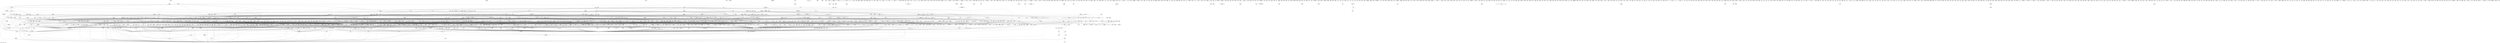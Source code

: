strict digraph "Conan Center" {
	graph [ranksep=2]
	label=<<font point-size="20">Conan Center - February 22, 2023</font>>
	labelloc=bottom
	labeljust=left
	zimg [label=<<table color="black" border="0" cellborder="0"><tr><td><b><font color="black">zimg</font></b></td></tr><tr><td><font color="black" face="monospace" point-size="7">3.0.4, 3.0.3, 3.0.1, 3.0.2, 2.9.3</font></td></tr><tr><td><font color="black" face="monospace" point-size="7">linux, macos, windows</font></td></tr></table>> color=black shape=rectangle]
	libtool [label=<<table color="black" border="0" cellborder="0"><tr><td><b><font color="black">libtool</font></b></td></tr><tr><td><font color="black" face="monospace" point-size="7">2.4.6, 2.4.7</font></td></tr><tr><td><font color="black" face="monospace" point-size="7">linux, macos, windows</font></td></tr></table>> color=black shape=rectangle]
	argtable3 [label=<<table color="black" border="0" cellborder="0"><tr><td><b><font color="black">argtable3</font></b></td></tr><tr><td><font color="black" face="monospace" point-size="7">3.1.5, 3.2.1, 3.2.0, 3.2.2</font></td></tr><tr><td><font color="black" face="monospace" point-size="7">linux, macos, windows</font></td></tr></table>> color=black shape=rectangle]
	detools [label=<<table color="black" border="0" cellborder="0"><tr><td><b><font color="black">detools</font></b></td></tr><tr><td><font color="black" face="monospace" point-size="7">0.51.0</font></td></tr><tr><td><font color="black" face="monospace" point-size="7">linux, macos, windows</font></td></tr></table>> color=black shape=rectangle]
	heatshrink [label=<<table color="black" border="0" cellborder="0"><tr><td><b><font color="black">heatshrink</font></b></td></tr><tr><td><font color="black" face="monospace" point-size="7">0.4.1</font></td></tr><tr><td><font color="black" face="monospace" point-size="7">linux, macos, windows</font></td></tr></table>> color=black shape=rectangle]
	lz4 [label=<<table color="black" border="0" cellborder="0"><tr><td><b><font color="black">lz4</font></b></td></tr><tr><td><font color="black" face="monospace" point-size="7">1.9.2, 1.9.3, 1.9.4</font></td></tr><tr><td><font color="black" face="monospace" point-size="7">linux, macos, windows</font></td></tr></table>> color=black shape=rectangle]
	xz_utils [label=<<table color="black" border="0" cellborder="0"><tr><td><b><font color="black">xz_utils</font></b></td></tr><tr><td><font color="black" face="monospace" point-size="7">5.2.10, 5.4.0, 5.2.5, 5.2.4</font></td></tr><tr><td><font color="black" face="monospace" point-size="7">linux, macos, windows</font></td></tr></table>> color=black shape=rectangle]
	libconfig [label=<<table color="black" border="0" cellborder="0"><tr><td><b><font color="black">libconfig</font></b></td></tr><tr><td><font color="black" face="monospace" point-size="7">1.7.3, 1.7.2</font></td></tr><tr><td><font color="black" face="monospace" point-size="7">linux, macos, windows</font></td></tr></table>> color=black shape=rectangle]
	nas [label=<<table color="black" border="0" cellborder="0"><tr><td><b><font color="black">nas</font></b></td></tr><tr><td><font color="black" face="monospace" point-size="7">1.9.5, 1.9.4</font></td></tr><tr><td><font color="black" face="monospace" point-size="7">linux, macos, windows</font></td></tr></table>> color=black shape=rectangle]
	cppcmd [label=<<table color="black" border="0" cellborder="0"><tr><td><b><font color="black">cppcmd</font></b></td></tr><tr><td><font color="black" face="monospace" point-size="7">0.1.0</font></td></tr><tr><td><font color="black" face="monospace" point-size="7">linux, macos, windows</font></td></tr></table>> color=black shape=rectangle]
	polymorphic_value [label=<<table color="black" border="0" cellborder="0"><tr><td><b><font color="black">polymorphic_value</font></b></td></tr><tr><td><font color="black" face="monospace" point-size="7">1.3.0</font></td></tr><tr><td><font color="black" face="monospace" point-size="7">linux, macos, windows</font></td></tr></table>> color=black shape=rectangle]
	"foonathan-lexy" [label=<<table color="black" border="0" cellborder="0"><tr><td><b><font color="black">foonathan-lexy</font></b></td></tr><tr><td><font color="black" face="monospace" point-size="7">2022.12.00, 2022.12.1, 2022.05.01</font></td></tr><tr><td><font color="black" face="monospace" point-size="7">linux, macos, windows</font></td></tr></table>> color=black shape=rectangle]
	imake [label=<<table color="black" border="0" cellborder="0"><tr><td><b><font color="black">imake</font></b></td></tr><tr><td><font color="black" face="monospace" point-size="7">1.0.8</font></td></tr><tr><td><font color="black" face="monospace" point-size="7">linux, macos, windows</font></td></tr></table>> color=black shape=rectangle]
	"xorg-proto" [label=<<table color="black" border="0" cellborder="0"><tr><td><b><font color="black">xorg-proto</font></b></td></tr><tr><td><font color="black" face="monospace" point-size="7">2022.2, 2021.4</font></td></tr><tr><td><font color="black" face="monospace" point-size="7">linux, macos, windows</font></td></tr></table>> color=black shape=rectangle]
	automake [label=<<table color="black" border="0" cellborder="0"><tr><td><b><font color="black">automake</font></b></td></tr><tr><td><font color="black" face="monospace" point-size="7">1.16.3, 1.16.2, 1.16.5, 1.16.4</font></td></tr><tr><td><font color="black" face="monospace" point-size="7">linux, macos, windows</font></td></tr></table>> color=black shape=rectangle]
	pkgconf [label=<<table color="black" border="0" cellborder="0"><tr><td><b><font color="black">pkgconf</font></b></td></tr><tr><td><font color="black" face="monospace" point-size="7">1.7.3, 1.7.4, 1.9.3</font></td></tr><tr><td><font color="black" face="monospace" point-size="7">linux, macos, windows</font></td></tr></table>> color=black shape=rectangle]
	"aws-c-sdkutils" [label=<<table color="black" border="0" cellborder="0"><tr><td><b><font color="black">aws-c-sdkutils</font></b></td></tr><tr><td><font color="black" face="monospace" point-size="7">0.1.2, 0.1.1, 0.1.3</font></td></tr><tr><td><font color="black" face="monospace" point-size="7">linux, macos, windows</font></td></tr></table>> color=black shape=rectangle]
	"aws-c-common" [label=<<table color="black" border="0" cellborder="0"><tr><td><b><font color="black">aws-c-common</font></b></td></tr><tr><td><font color="black" face="monospace" point-size="7">0.7.3, 0.6.11, 0.4.25, 0.6.15, 0.7.5, 0.7.0, 0.6.14, 0.6.17, 0.6.20, 0.7.1, 0.6.8, 0.8.2, 0.6.19, 0.7.2, 0.7.4, 0.6.9, 0.6.7</font></td></tr><tr><td><font color="black" face="monospace" point-size="7">linux, macos, windows</font></td></tr></table>> color=black shape=rectangle]
	vectorial [label=<<table color="black" border="0" cellborder="0"><tr><td><b><font color="black">vectorial</font></b></td></tr><tr><td><font color="black" face="monospace" point-size="7">cci.20190628</font></td></tr><tr><td><font color="black" face="monospace" point-size="7">linux, macos, windows</font></td></tr></table>> color=black shape=rectangle]
	turtle [label=<<table color="black" border="0" cellborder="0"><tr><td><b><font color="black">turtle</font></b></td></tr><tr><td><font color="black" face="monospace" point-size="7">1.3.1, 1.3.2</font></td></tr><tr><td><font color="black" face="monospace" point-size="7">linux, macos, windows</font></td></tr></table>> color=black shape=rectangle]
	boost [label=<<table color="black" border="0" cellborder="0"><tr><td><b><font color="black">boost</font></b></td></tr><tr><td><font color="black" face="monospace" point-size="7">1.79.0, 1.75.0, 1.80.0, 1.71.0, 1.73.0, 1.78.0, 1.70.0, 1.81.0, 1.74.0, 1.72.0, 1.76.0, 1.77.0</font></td></tr><tr><td><font color="black" face="monospace" point-size="7">linux, macos, windows</font></td></tr></table>> color=black shape=rectangle]
	dirent [label=<<table color="black" border="0" cellborder="0"><tr><td><b><font color="black">dirent</font></b></td></tr><tr><td><font color="black" face="monospace" point-size="7">1.23.2</font></td></tr><tr><td><font color="black" face="monospace" point-size="7">linux, macos, windows</font></td></tr></table>> color=black shape=rectangle]
	si [label=<<table color="black" border="0" cellborder="0"><tr><td><b><font color="black">si</font></b></td></tr><tr><td><font color="black" face="monospace" point-size="7">2.4.1, 2.3.0, 1.7.6, 2.2.0, 2.1.3, 2.5.0, 2.0.4, 2.4.0, 2.5.1</font></td></tr><tr><td><font color="black" face="monospace" point-size="7">linux, macos, windows</font></td></tr></table>> color=black shape=rectangle]
	"c-dbg-macro" [label=<<table color="black" border="0" cellborder="0"><tr><td><b><font color="black">c-dbg-macro</font></b></td></tr><tr><td><font color="black" face="monospace" point-size="7">0.12.1</font></td></tr><tr><td><font color="black" face="monospace" point-size="7">linux, macos, windows</font></td></tr></table>> color=black shape=rectangle]
	"jthread-lite" [label=<<table color="black" border="0" cellborder="0"><tr><td><b><font color="black">jthread-lite</font></b></td></tr><tr><td><font color="black" face="monospace" point-size="7">0.1.0</font></td></tr><tr><td><font color="black" face="monospace" point-size="7">linux, macos, windows</font></td></tr></table>> color=black shape=rectangle]
	vorbis [label=<<table color="black" border="0" cellborder="0"><tr><td><b><font color="black">vorbis</font></b></td></tr><tr><td><font color="black" face="monospace" point-size="7">1.3.6, 1.3.7</font></td></tr><tr><td><font color="black" face="monospace" point-size="7">linux, macos, windows</font></td></tr></table>> color=black shape=rectangle]
	ogg [label=<<table color="black" border="0" cellborder="0"><tr><td><b><font color="black">ogg</font></b></td></tr><tr><td><font color="black" face="monospace" point-size="7">1.3.5, 1.3.4</font></td></tr><tr><td><font color="black" face="monospace" point-size="7">linux, macos, windows</font></td></tr></table>> color=black shape=rectangle]
	"double-conversion" [label=<<table color="black" border="0" cellborder="0"><tr><td><b><font color="black">double-conversion</font></b></td></tr><tr><td><font color="black" face="monospace" point-size="7">3.1.5, 3.1.6, 3.1.7, 3.1.4, 3.2.0, 3.2.1</font></td></tr><tr><td><font color="black" face="monospace" point-size="7">linux, macos, windows</font></td></tr></table>> color=black shape=rectangle]
	alembic [label=<<table color="black" border="0" cellborder="0"><tr><td><b><font color="black">alembic</font></b></td></tr><tr><td><font color="black" face="monospace" point-size="7">1.8.3, 1.8.2</font></td></tr><tr><td><font color="black" face="monospace" point-size="7">linux, macos, windows</font></td></tr></table>> color=black shape=rectangle]
	imath [label=<<table color="black" border="0" cellborder="0"><tr><td><b><font color="black">imath</font></b></td></tr><tr><td><font color="black" face="monospace" point-size="7">3.1.5, 3.1.4, 3.1.6</font></td></tr><tr><td><font color="black" face="monospace" point-size="7">linux, macos, windows</font></td></tr></table>> color=black shape=rectangle]
	libmad [label=<<table color="black" border="0" cellborder="0"><tr><td><b><font color="black">libmad</font></b></td></tr><tr><td><font color="black" face="monospace" point-size="7">0.15.1b</font></td></tr><tr><td><font color="black" face="monospace" point-size="7">linux, macos, windows</font></td></tr></table>> color=black shape=rectangle]
	"gnu-config" [label=<<table color="black" border="0" cellborder="0"><tr><td><b><font color="black">gnu-config</font></b></td></tr><tr><td><font color="black" face="monospace" point-size="7">cci.20201022, cci.20210814</font></td></tr><tr><td><font color="black" face="monospace" point-size="7">linux, macos, windows</font></td></tr></table>> color=black shape=rectangle]
	libzippp [label=<<table color="black" border="0" cellborder="0"><tr><td><b><font color="black">libzippp</font></b></td></tr><tr><td><font color="black" face="monospace" point-size="7">5.0-1.8.0, 4.0, 6.0-1.9.2</font></td></tr><tr><td><font color="black" face="monospace" point-size="7">linux, macos, windows</font></td></tr></table>> color=black shape=rectangle]
	zlib [label=<<table color="black" border="0" cellborder="0"><tr><td><b><font color="black">zlib</font></b></td></tr><tr><td><font color="black" face="monospace" point-size="7">1.2.13, 1.2.12, 1.2.11</font></td></tr><tr><td><font color="black" face="monospace" point-size="7">linux, macos, windows</font></td></tr></table>> color=black shape=rectangle]
	libzip [label=<<table color="black" border="0" cellborder="0"><tr><td><b><font color="black">libzip</font></b></td></tr><tr><td><font color="black" face="monospace" point-size="7">1.7.3, 1.9.2, 1.8.0</font></td></tr><tr><td><font color="black" face="monospace" point-size="7">linux, macos, windows</font></td></tr></table>> color=black shape=rectangle]
	"crowcpp-crow" [label=<<table color="black" border="0" cellborder="0"><tr><td><b><font color="black">crowcpp-crow</font></b></td></tr><tr><td><font color="black" face="monospace" point-size="7">0.2, 1.0+1, 1.0+5, 0.3+2, 0.3+3, 1.0+3, 0.3, 0.3+4</font></td></tr><tr><td><font color="black" face="monospace" point-size="7">linux, macos, windows</font></td></tr></table>> color=black shape=rectangle]
	openssl [label=<<table color="black" border="0" cellborder="0"><tr><td><b><font color="black">openssl</font></b></td></tr><tr><td><font color="black" face="monospace" point-size="7">3.0.7, 1.1.1s, 1.1.0l, 1.0.2u, 1.1.1q, 3.0.5, 3.0.8, 1.1.1t</font></td></tr><tr><td><font color="black" face="monospace" point-size="7">linux, macos, windows</font></td></tr></table>> color=black shape=rectangle]
	gfortran [label=<<table color="black" border="0" cellborder="0"><tr><td><b><font color="black">gfortran</font></b></td></tr><tr><td><font color="black" face="monospace" point-size="7">10.2</font></td></tr><tr><td><font color="black" face="monospace" point-size="7">linux, macos, windows</font></td></tr></table>> color=black shape=rectangle]
	libselinux [label=<<table color="black" border="0" cellborder="0"><tr><td><b><font color="black">libselinux</font></b></td></tr><tr><td><font color="black" face="monospace" point-size="7">3.0, 2.9, 3.3, 3.1, 3.2</font></td></tr><tr><td><font color="black" face="monospace" point-size="7">linux, macos, windows</font></td></tr></table>> color=black shape=rectangle]
	pcre2 [label=<<table color="black" border="0" cellborder="0"><tr><td><b><font color="black">pcre2</font></b></td></tr><tr><td><font color="black" face="monospace" point-size="7">10.42, 10.36, 10.35, 10.39, 10.33, 10.40, 10.32, 10.37</font></td></tr><tr><td><font color="black" face="monospace" point-size="7">linux, macos, windows</font></td></tr></table>> color=black shape=rectangle]
	flex [label=<<table color="black" border="0" cellborder="0"><tr><td><b><font color="black">flex</font></b></td></tr><tr><td><font color="black" face="monospace" point-size="7">2.6.4</font></td></tr><tr><td><font color="black" face="monospace" point-size="7">linux, macos, windows</font></td></tr></table>> color=black shape=rectangle]
	"mbits-mstch" [label=<<table color="black" border="0" cellborder="0"><tr><td><b><font color="black">mbits-mstch</font></b></td></tr><tr><td><font color="black" face="monospace" point-size="7">1.0.4</font></td></tr><tr><td><font color="black" face="monospace" point-size="7">linux, macos, windows</font></td></tr></table>> color=black shape=rectangle]
	seasocks [label=<<table color="black" border="0" cellborder="0"><tr><td><b><font color="black">seasocks</font></b></td></tr><tr><td><font color="black" face="monospace" point-size="7">1.4.4, 1.4.5</font></td></tr><tr><td><font color="black" face="monospace" point-size="7">linux, macos, windows</font></td></tr></table>> color=black shape=rectangle]
	libspatialite [label=<<table color="black" border="0" cellborder="0"><tr><td><b><font color="black">libspatialite</font></b></td></tr><tr><td><font color="black" face="monospace" point-size="7">5.0.1</font></td></tr><tr><td><font color="black" face="monospace" point-size="7">linux, macos, windows</font></td></tr></table>> color=black shape=rectangle]
	sqlite3 [label=<<table color="black" border="0" cellborder="0"><tr><td><b><font color="black">sqlite3</font></b></td></tr><tr><td><font color="black" face="monospace" point-size="7">3.39.0, 3.39.4, 3.38.5, 3.39.2, 3.36.0, 3.37.2, 3.39.3, 3.39.1, 3.40.1, 3.40.0</font></td></tr><tr><td><font color="black" face="monospace" point-size="7">linux, macos, windows</font></td></tr></table>> color=black shape=rectangle]
	proj [label=<<table color="black" border="0" cellborder="0"><tr><td><b><font color="black">proj</font></b></td></tr><tr><td><font color="black" face="monospace" point-size="7">7.2.1, 8.2.1, 9.1.1, 6.3.1, 9.0.1, 9.0.0, 9.1.0</font></td></tr><tr><td><font color="black" face="monospace" point-size="7">linux, macos, windows</font></td></tr></table>> color=black shape=rectangle]
	libiconv [label=<<table color="black" border="0" cellborder="0"><tr><td><b><font color="black">libiconv</font></b></td></tr><tr><td><font color="black" face="monospace" point-size="7">1.17, 1.15, 1.16</font></td></tr><tr><td><font color="black" face="monospace" point-size="7">linux, macos, windows</font></td></tr></table>> color=black shape=rectangle]
	freexl [label=<<table color="black" border="0" cellborder="0"><tr><td><b><font color="black">freexl</font></b></td></tr><tr><td><font color="black" face="monospace" point-size="7">1.0.6, 1.0.5</font></td></tr><tr><td><font color="black" face="monospace" point-size="7">linux, macos, windows</font></td></tr></table>> color=black shape=rectangle]
	geos [label=<<table color="black" border="0" cellborder="0"><tr><td><b><font color="black">geos</font></b></td></tr><tr><td><font color="black" face="monospace" point-size="7">3.10.2, 3.11.0, 3.11.1, 3.10.3</font></td></tr><tr><td><font color="black" face="monospace" point-size="7">linux, macos, windows</font></td></tr></table>> color=black shape=rectangle]
	librttopo [label=<<table color="black" border="0" cellborder="0"><tr><td><b><font color="black">librttopo</font></b></td></tr><tr><td><font color="black" face="monospace" point-size="7">1.1.0</font></td></tr><tr><td><font color="black" face="monospace" point-size="7">linux, macos, windows</font></td></tr></table>> color=black shape=rectangle]
	libxml2 [label=<<table color="black" border="0" cellborder="0"><tr><td><b><font color="black">libxml2</font></b></td></tr><tr><td><font color="black" face="monospace" point-size="7">2.10.3, 2.9.10, 2.9.9, 2.9.14, 2.9.13, 2.9.12</font></td></tr><tr><td><font color="black" face="monospace" point-size="7">linux, macos, windows</font></td></tr></table>> color=black shape=rectangle]
	minizip [label=<<table color="black" border="0" cellborder="0"><tr><td><b><font color="black">minizip</font></b></td></tr><tr><td><font color="black" face="monospace" point-size="7">1.2.13, 1.2.12, 1.2.11</font></td></tr><tr><td><font color="black" face="monospace" point-size="7">linux, macos, windows</font></td></tr></table>> color=black shape=rectangle]
	xnnpack [label=<<table color="black" border="0" cellborder="0"><tr><td><b><font color="black">xnnpack</font></b></td></tr><tr><td><font color="black" face="monospace" point-size="7">cci.20220621, cci.20211210, cci.20220801, cci.20211026, cci.20210310</font></td></tr><tr><td><font color="black" face="monospace" point-size="7">linux, macos, windows</font></td></tr></table>> color=black shape=rectangle]
	cpuinfo [label=<<table color="black" border="0" cellborder="0"><tr><td><b><font color="black">cpuinfo</font></b></td></tr><tr><td><font color="black" face="monospace" point-size="7">cci.20201217, cci.20220228</font></td></tr><tr><td><font color="black" face="monospace" point-size="7">linux, macos, windows</font></td></tr></table>> color=black shape=rectangle]
	fp16 [label=<<table color="black" border="0" cellborder="0"><tr><td><b><font color="black">fp16</font></b></td></tr><tr><td><font color="black" face="monospace" point-size="7">cci.20210320, cci.20200514</font></td></tr><tr><td><font color="black" face="monospace" point-size="7">linux, macos, windows</font></td></tr></table>> color=black shape=rectangle]
	pthreadpool [label=<<table color="black" border="0" cellborder="0"><tr><td><b><font color="black">pthreadpool</font></b></td></tr><tr><td><font color="black" face="monospace" point-size="7">cci.20210218</font></td></tr><tr><td><font color="black" face="monospace" point-size="7">linux, macos, windows</font></td></tr></table>> color=black shape=rectangle]
	log4cplus [label=<<table color="black" border="0" cellborder="0"><tr><td><b><font color="black">log4cplus</font></b></td></tr><tr><td><font color="black" face="monospace" point-size="7">2.0.7, 2.1.0, 2.0.5, 2.0.4, 2.0.8, 2.0.6</font></td></tr><tr><td><font color="black" face="monospace" point-size="7">linux, macos, windows</font></td></tr></table>> color=black shape=rectangle]
	libpng [label=<<table color="black" border="0" cellborder="0"><tr><td><b><font color="black">libpng</font></b></td></tr><tr><td><font color="black" face="monospace" point-size="7">1.5.30, 1.6.39, 1.6.38, 1.6.37</font></td></tr><tr><td><font color="black" face="monospace" point-size="7">linux, macos, windows</font></td></tr></table>> color=black shape=rectangle]
	fcl [label=<<table color="black" border="0" cellborder="0"><tr><td><b><font color="black">fcl</font></b></td></tr><tr><td><font color="black" face="monospace" point-size="7">0.7.0, 0.6.1</font></td></tr><tr><td><font color="black" face="monospace" point-size="7">linux, macos, windows</font></td></tr></table>> color=black shape=rectangle]
	eigen [label=<<table color="black" border="0" cellborder="0"><tr><td><b><font color="black">eigen</font></b></td></tr><tr><td><font color="black" face="monospace" point-size="7">3.3.9, 3.3.8, 3.3.7, 3.4.0</font></td></tr><tr><td><font color="black" face="monospace" point-size="7">linux, macos, windows</font></td></tr></table>> color=black shape=rectangle]
	libccd [label=<<table color="black" border="0" cellborder="0"><tr><td><b><font color="black">libccd</font></b></td></tr><tr><td><font color="black" face="monospace" point-size="7">2.1</font></td></tr><tr><td><font color="black" face="monospace" point-size="7">linux, macos, windows</font></td></tr></table>> color=black shape=rectangle]
	octomap [label=<<table color="black" border="0" cellborder="0"><tr><td><b><font color="black">octomap</font></b></td></tr><tr><td><font color="black" face="monospace" point-size="7">1.9.6, 1.9.5, 1.9.7, 1.9.3</font></td></tr><tr><td><font color="black" face="monospace" point-size="7">linux, macos, windows</font></td></tr></table>> color=black shape=rectangle]
	"sentry-crashpad" [label=<<table color="black" border="0" cellborder="0"><tr><td><b><font color="black">sentry-crashpad</font></b></td></tr><tr><td><font color="black" face="monospace" point-size="7">0.4.18, 0.6.0, 0.5.4</font></td></tr><tr><td><font color="black" face="monospace" point-size="7">linux, macos, windows</font></td></tr></table>> color=black shape=rectangle]
	libcurl [label=<<table color="black" border="0" cellborder="0"><tr><td><b><font color="black">libcurl</font></b></td></tr><tr><td><font color="black" face="monospace" point-size="7">7.76.0, 7.85.0, 7.79.1, 7.87.0, 7.82.0, 7.78.0, 7.83.1, 7.86.0, 7.80.0, 7.77.0, 7.84.0</font></td></tr><tr><td><font color="black" face="monospace" point-size="7">linux, macos, windows</font></td></tr></table>> color=black shape=rectangle]
	"twitchtv-libsoundtrackutil" [label=<<table color="black" border="0" cellborder="0"><tr><td><b><font color="black">twitchtv-libsoundtrackutil</font></b></td></tr><tr><td><font color="black" face="monospace" point-size="7">0.0.8</font></td></tr><tr><td><font color="black" face="monospace" point-size="7">linux, macos, windows</font></td></tr></table>> color=black shape=rectangle]
	"twitch-native-ipc" [label=<<table color="black" border="0" cellborder="0"><tr><td><b><font color="black">twitch-native-ipc</font></b></td></tr><tr><td><font color="black" face="monospace" point-size="7">3.1.1</font></td></tr><tr><td><font color="black" face="monospace" point-size="7">linux, macos, windows</font></td></tr></table>> color=black shape=rectangle]
	"ms-gsl" [label=<<table color="black" border="0" cellborder="0"><tr><td><b><font color="black">ms-gsl</font></b></td></tr><tr><td><font color="black" face="monospace" point-size="7">3.1.0, 4.0.0, 2.1.0, 3.0.1, 2.0.0</font></td></tr><tr><td><font color="black" face="monospace" point-size="7">linux, macos, windows</font></td></tr></table>> color=black shape=rectangle]
	"amqp-cpp" [label=<<table color="black" border="0" cellborder="0"><tr><td><b><font color="black">amqp-cpp</font></b></td></tr><tr><td><font color="black" face="monospace" point-size="7">4.1.7, 4.1.6, 4.2.1, 4.3.10, 4.3.11, 4.3.16, 4.1.5, 4.3.18</font></td></tr><tr><td><font color="black" face="monospace" point-size="7">linux, macos, windows</font></td></tr></table>> color=black shape=rectangle]
	psimd [label=<<table color="black" border="0" cellborder="0"><tr><td><b><font color="black">psimd</font></b></td></tr><tr><td><font color="black" face="monospace" point-size="7">cci.20200517</font></td></tr><tr><td><font color="black" face="monospace" point-size="7">linux, macos, windows</font></td></tr></table>> color=black shape=rectangle]
	emsdk [label=<<table color="black" border="0" cellborder="0"><tr><td><b><font color="black">emsdk</font></b></td></tr><tr><td><font color="black" face="monospace" point-size="7">3.1.0, 3.1.4, 3.0.1, 3.1.23, 3.1.12, 3.1.15, 3.1.29, 3.0.0, 3.1.20, 3.1.5, 2.0.30, 3.1.7, 3.1.16, 2.0.34, 2.0.31, 3.1.17, 3.1.30, 3.1.3, 3.1.18, 3.1.31</font></td></tr><tr><td><font color="black" face="monospace" point-size="7">linux, macos, windows</font></td></tr></table>> color=black shape=rectangle]
	nodejs [label=<<table color="black" border="0" cellborder="0"><tr><td><b><font color="black">nodejs</font></b></td></tr><tr><td><font color="black" face="monospace" point-size="7">13.6.0, 16.3.0, 12.14.1</font></td></tr><tr><td><font color="black" face="monospace" point-size="7">linux, macos, windows</font></td></tr></table>> color=black shape=rectangle]
	wildmidi [label=<<table color="black" border="0" cellborder="0"><tr><td><b><font color="black">wildmidi</font></b></td></tr><tr><td><font color="black" face="monospace" point-size="7">0.4.5</font></td></tr><tr><td><font color="black" face="monospace" point-size="7">linux, macos, windows</font></td></tr></table>> color=black shape=rectangle]
	ktx [label=<<table color="black" border="0" cellborder="0"><tr><td><b><font color="black">ktx</font></b></td></tr><tr><td><font color="black" face="monospace" point-size="7">4.0.0</font></td></tr><tr><td><font color="black" face="monospace" point-size="7">linux, macos, windows</font></td></tr></table>> color=black shape=rectangle]
	lodepng [label=<<table color="black" border="0" cellborder="0"><tr><td><b><font color="black">lodepng</font></b></td></tr><tr><td><font color="black" face="monospace" point-size="7">cci.20200615</font></td></tr><tr><td><font color="black" face="monospace" point-size="7">linux, macos, windows</font></td></tr></table>> color=black shape=rectangle]
	zstd [label=<<table color="black" border="0" cellborder="0"><tr><td><b><font color="black">zstd</font></b></td></tr><tr><td><font color="black" face="monospace" point-size="7">1.5.4, 1.5.0, 1.4.4, 1.4.5, 1.3.5, 1.5.1, 1.4.8, 1.5.2, 1.3.8, 1.4.3, 1.4.7, 1.4.9</font></td></tr><tr><td><font color="black" face="monospace" point-size="7">linux, macos, windows</font></td></tr></table>> color=black shape=rectangle]
	sigslot [label=<<table color="black" border="0" cellborder="0"><tr><td><b><font color="black">sigslot</font></b></td></tr><tr><td><font color="black" face="monospace" point-size="7">1.2.0, 1.2.1</font></td></tr><tr><td><font color="black" face="monospace" point-size="7">linux, macos, windows</font></td></tr></table>> color=black shape=rectangle]
	"tiny-regex-c" [label=<<table color="black" border="0" cellborder="0"><tr><td><b><font color="black">tiny-regex-c</font></b></td></tr><tr><td><font color="black" face="monospace" point-size="7">cci.20210215</font></td></tr><tr><td><font color="black" face="monospace" point-size="7">linux, macos, windows</font></td></tr></table>> color=black shape=rectangle]
	trantor [label=<<table color="black" border="0" cellborder="0"><tr><td><b><font color="black">trantor</font></b></td></tr><tr><td><font color="black" face="monospace" point-size="7">1.5.6, 1.5.7, 1.5.8, 1.5.10, 1.5.5</font></td></tr><tr><td><font color="black" face="monospace" point-size="7">linux, macos, windows</font></td></tr></table>> color=black shape=rectangle]
	"c-ares" [label=<<table color="black" border="0" cellborder="0"><tr><td><b><font color="black">c-ares</font></b></td></tr><tr><td><font color="black" face="monospace" point-size="7">1.18.1, 1.17.2, 1.15.0, 1.17.1, 1.16.1, 1.14.0, 1.19.0</font></td></tr><tr><td><font color="black" face="monospace" point-size="7">linux, macos, windows</font></td></tr></table>> color=black shape=rectangle]
	teemo [label=<<table color="black" border="0" cellborder="0"><tr><td><b><font color="black">teemo</font></b></td></tr><tr><td><font color="black" face="monospace" point-size="7">2.7</font></td></tr><tr><td><font color="black" face="monospace" point-size="7">linux, macos, windows</font></td></tr></table>> color=black shape=rectangle]
	"tcsbank-uri-template" [label=<<table color="black" border="0" cellborder="0"><tr><td><b><font color="black">tcsbank-uri-template</font></b></td></tr><tr><td><font color="black" face="monospace" point-size="7">1.1.3, 1.1.4, 1.2.1</font></td></tr><tr><td><font color="black" face="monospace" point-size="7">linux, macos, windows</font></td></tr></table>> color=black shape=rectangle]
	pbtools [label=<<table color="black" border="0" cellborder="0"><tr><td><b><font color="black">pbtools</font></b></td></tr><tr><td><font color="black" face="monospace" point-size="7">0.45.2, 0.45.0</font></td></tr><tr><td><font color="black" face="monospace" point-size="7">linux, macos, windows</font></td></tr></table>> color=black shape=rectangle]
	autoconf [label=<<table color="black" border="0" cellborder="0"><tr><td><b><font color="black">autoconf</font></b></td></tr><tr><td><font color="black" face="monospace" point-size="7">2.71</font></td></tr><tr><td><font color="black" face="monospace" point-size="7">linux, macos, windows</font></td></tr></table>> color=black shape=rectangle]
	m4 [label=<<table color="black" border="0" cellborder="0"><tr><td><b><font color="black">m4</font></b></td></tr><tr><td><font color="black" face="monospace" point-size="7">1.4.18, 1.4.19</font></td></tr><tr><td><font color="black" face="monospace" point-size="7">linux, macos, windows</font></td></tr></table>> color=black shape=rectangle]
	pdal [label=<<table color="black" border="0" cellborder="0"><tr><td><b><font color="black">pdal</font></b></td></tr><tr><td><font color="black" face="monospace" point-size="7">2.2.0, 2.3.0</font></td></tr><tr><td><font color="black" face="monospace" point-size="7">linux, macos, windows</font></td></tr></table>> color=black shape=rectangle]
	gdal [label=<<table color="black" border="0" cellborder="0"><tr><td><b><font color="black">gdal</font></b></td></tr><tr><td><font color="black" face="monospace" point-size="7">3.2.3, 3.4.3, 3.4.1, 3.1.4, 3.3.3, 3.5.1, 3.5.2</font></td></tr><tr><td><font color="black" face="monospace" point-size="7">linux, macos, windows</font></td></tr></table>> color=black shape=rectangle]
	libgeotiff [label=<<table color="black" border="0" cellborder="0"><tr><td><b><font color="black">libgeotiff</font></b></td></tr><tr><td><font color="black" face="monospace" point-size="7">1.7.0, 1.6.0, 1.7.1, 1.5.1</font></td></tr><tr><td><font color="black" face="monospace" point-size="7">linux, macos, windows</font></td></tr></table>> color=black shape=rectangle]
	nanoflann [label=<<table color="black" border="0" cellborder="0"><tr><td><b><font color="black">nanoflann</font></b></td></tr><tr><td><font color="black" face="monospace" point-size="7">1.4.3, 1.4.2, 1.3.1, 1.3.2</font></td></tr><tr><td><font color="black" face="monospace" point-size="7">linux, macos, windows</font></td></tr></table>> color=black shape=rectangle]
	laszip [label=<<table color="black" border="0" cellborder="0"><tr><td><b><font color="black">laszip</font></b></td></tr><tr><td><font color="black" face="monospace" point-size="7">3.4.3</font></td></tr><tr><td><font color="black" face="monospace" point-size="7">linux, macos, windows</font></td></tr></table>> color=black shape=rectangle]
	tinycthread [label=<<table color="black" border="0" cellborder="0"><tr><td><b><font color="black">tinycthread</font></b></td></tr><tr><td><font color="black" face="monospace" point-size="7">cci.20161001</font></td></tr><tr><td><font color="black" face="monospace" point-size="7">linux, macos, windows</font></td></tr></table>> color=black shape=rectangle]
	"bvdberg-ctest" [label=<<table color="black" border="0" cellborder="0"><tr><td><b><font color="black">bvdberg-ctest</font></b></td></tr><tr><td><font color="black" face="monospace" point-size="7">1.0.0</font></td></tr><tr><td><font color="black" face="monospace" point-size="7">linux, macos, windows</font></td></tr></table>> color=black shape=rectangle]
	certify [label=<<table color="black" border="0" cellborder="0"><tr><td><b><font color="black">certify</font></b></td></tr><tr><td><font color="black" face="monospace" point-size="7">cci.20201114</font></td></tr><tr><td><font color="black" face="monospace" point-size="7">linux, macos, windows</font></td></tr></table>> color=black shape=rectangle]
	ntv2 [label=<<table color="black" border="0" cellborder="0"><tr><td><b><font color="black">ntv2</font></b></td></tr><tr><td><font color="black" face="monospace" point-size="7">16.1</font></td></tr><tr><td><font color="black" face="monospace" point-size="7">linux, macos, windows</font></td></tr></table>> color=black shape=rectangle]
	"aws-c-mqtt" [label=<<table color="black" border="0" cellborder="0"><tr><td><b><font color="black">aws-c-mqtt</font></b></td></tr><tr><td><font color="black" face="monospace" point-size="7">0.7.10, 0.7.6, 0.7.9, 0.7.12</font></td></tr><tr><td><font color="black" face="monospace" point-size="7">linux, macos, windows</font></td></tr></table>> color=black shape=rectangle]
	"aws-c-cal" [label=<<table color="black" border="0" cellborder="0"><tr><td><b><font color="black">aws-c-cal</font></b></td></tr><tr><td><font color="black" face="monospace" point-size="7">0.5.13, 0.5.17, 0.5.19, 0.5.11, 0.5.12, 0.5.20</font></td></tr><tr><td><font color="black" face="monospace" point-size="7">linux, macos, windows</font></td></tr></table>> color=black shape=rectangle]
	"aws-c-io" [label=<<table color="black" border="0" cellborder="0"><tr><td><b><font color="black">aws-c-io</font></b></td></tr><tr><td><font color="black" face="monospace" point-size="7">0.10.13, 0.13.4, 0.10.20, 0.10.5, 0.11.2, 0.10.9</font></td></tr><tr><td><font color="black" face="monospace" point-size="7">linux, macos, windows</font></td></tr></table>> color=black shape=rectangle]
	"aws-c-http" [label=<<table color="black" border="0" cellborder="0"><tr><td><b><font color="black">aws-c-http</font></b></td></tr><tr><td><font color="black" face="monospace" point-size="7">0.6.22, 0.6.13, 0.6.10, 0.6.5, 0.6.7</font></td></tr><tr><td><font color="black" face="monospace" point-size="7">linux, macos, windows</font></td></tr></table>> color=black shape=rectangle]
	"yandex-ozo" [label=<<table color="black" border="0" cellborder="0"><tr><td><b><font color="black">yandex-ozo</font></b></td></tr><tr><td><font color="black" face="monospace" point-size="7">cci.20210509</font></td></tr><tr><td><font color="black" face="monospace" point-size="7">linux, macos, windows</font></td></tr></table>> color=black shape=rectangle]
	resource_pool [label=<<table color="black" border="0" cellborder="0"><tr><td><b><font color="black">resource_pool</font></b></td></tr><tr><td><font color="black" face="monospace" point-size="7">cci.20210322</font></td></tr><tr><td><font color="black" face="monospace" point-size="7">linux, macos, windows</font></td></tr></table>> color=black shape=rectangle]
	libpq [label=<<table color="black" border="0" cellborder="0"><tr><td><b><font color="black">libpq</font></b></td></tr><tr><td><font color="black" face="monospace" point-size="7">14.2, 14.5, 11.15, 9.6.24, 12.10, 10.20, 13.6</font></td></tr><tr><td><font color="black" face="monospace" point-size="7">linux, macos, windows</font></td></tr></table>> color=black shape=rectangle]
	"utf8.h" [label=<<table color="black" border="0" cellborder="0"><tr><td><b><font color="black">utf8.h</font></b></td></tr><tr><td><font color="black" face="monospace" point-size="7">cci.20210310</font></td></tr><tr><td><font color="black" face="monospace" point-size="7">linux, macos, windows</font></td></tr></table>> color=black shape=rectangle]
	onedpl [label=<<table color="black" border="0" cellborder="0"><tr><td><b><font color="black">onedpl</font></b></td></tr><tr><td><font color="black" face="monospace" point-size="7">2021.6.1, 20200330, 2021.7.0</font></td></tr><tr><td><font color="black" face="monospace" point-size="7">linux, macos, windows</font></td></tr></table>> color=black shape=rectangle]
	onetbb [label=<<table color="black" border="0" cellborder="0"><tr><td><b><font color="black">onetbb</font></b></td></tr><tr><td><font color="black" face="monospace" point-size="7">2020.0, 2020.2, 2020.3, 2020.1, 2021.7.0, 2021.3.0, 2021.6.0, 2019_u9</font></td></tr><tr><td><font color="black" face="monospace" point-size="7">linux, macos, windows</font></td></tr></table>> color=black shape=rectangle]
	tinyspline [label=<<table color="black" border="0" cellborder="0"><tr><td><b><font color="black">tinyspline</font></b></td></tr><tr><td><font color="black" face="monospace" point-size="7">0.4.0, 0.2.0, 0.5.0, 0.3.0, 0.6.0</font></td></tr><tr><td><font color="black" face="monospace" point-size="7">linux, macos, windows</font></td></tr></table>> color=black shape=rectangle]
	sleef [label=<<table color="black" border="0" cellborder="0"><tr><td><b><font color="black">sleef</font></b></td></tr><tr><td><font color="black" face="monospace" point-size="7">3.5.1</font></td></tr><tr><td><font color="black" face="monospace" point-size="7">linux, macos, windows</font></td></tr></table>> color=black shape=rectangle]
	outcome [label=<<table color="black" border="0" cellborder="0"><tr><td><b><font color="black">outcome</font></b></td></tr><tr><td><font color="black" face="monospace" point-size="7">2.2.1, 2.2.0, 2.2.3, 2.2.2, 2.1.3, 2.1.4, 2.1.5</font></td></tr><tr><td><font color="black" face="monospace" point-size="7">linux, macos, windows</font></td></tr></table>> color=black shape=rectangle]
	gsl [label=<<table color="black" border="0" cellborder="0"><tr><td><b><font color="black">gsl</font></b></td></tr><tr><td><font color="black" face="monospace" point-size="7">2.7, 2.6</font></td></tr><tr><td><font color="black" face="monospace" point-size="7">linux, macos, windows</font></td></tr></table>> color=black shape=rectangle]
	fff [label=<<table color="black" border="0" cellborder="0"><tr><td><b><font color="black">fff</font></b></td></tr><tr><td><font color="black" face="monospace" point-size="7">1.1</font></td></tr><tr><td><font color="black" face="monospace" point-size="7">linux, macos, windows</font></td></tr></table>> color=black shape=rectangle]
	"diligent-fx" [label=<<table color="black" border="0" cellborder="0"><tr><td><b><font color="black">diligent-fx</font></b></td></tr><tr><td><font color="black" face="monospace" point-size="7">2.5.2, api.252005, cci.20211112, cci.20220219, api.252009</font></td></tr><tr><td><font color="black" face="monospace" point-size="7">linux, macos, windows</font></td></tr></table>> color=black shape=rectangle]
	"diligent-tools" [label=<<table color="black" border="0" cellborder="0"><tr><td><b><font color="black">diligent-tools</font></b></td></tr><tr><td><font color="black" face="monospace" point-size="7">2.5.2, api.252005, api.252009, cci.20211009</font></td></tr><tr><td><font color="black" face="monospace" point-size="7">linux, macos, windows</font></td></tr></table>> color=black shape=rectangle]
	"ceres-solver" [label=<<table color="black" border="0" cellborder="0"><tr><td><b><font color="black">ceres-solver</font></b></td></tr><tr><td><font color="black" face="monospace" point-size="7">1.14.0, 2.1.0, 2.0.0, 1.13.0</font></td></tr><tr><td><font color="black" face="monospace" point-size="7">linux, macos, windows</font></td></tr></table>> color=black shape=rectangle]
	geotrans [label=<<table color="black" border="0" cellborder="0"><tr><td><b><font color="black">geotrans</font></b></td></tr><tr><td><font color="black" face="monospace" point-size="7">3.8, 3.9</font></td></tr><tr><td><font color="black" face="monospace" point-size="7">linux, macos, windows</font></td></tr></table>> color=black shape=rectangle]
	"cpp-sort" [label=<<table color="black" border="0" cellborder="0"><tr><td><b><font color="black">cpp-sort</font></b></td></tr><tr><td><font color="black" face="monospace" point-size="7">1.7.0, 1.9.0, 1.5.1, 1.12.0, 1.13.1, 1.14.0, 1.13.2, 1.12.1, 1.11.0, 1.13.0, 1.10.0, 1.6.0, 1.8.1, 1.8.0</font></td></tr><tr><td><font color="black" face="monospace" point-size="7">linux, macos, windows</font></td></tr></table>> color=black shape=rectangle]
	"greg7mdp-gtl" [label=<<table color="black" border="0" cellborder="0"><tr><td><b><font color="black">greg7mdp-gtl</font></b></td></tr><tr><td><font color="black" face="monospace" point-size="7">1.1.5, 1.1.3, 1.1.4, 1.1.2</font></td></tr><tr><td><font color="black" face="monospace" point-size="7">linux, macos, windows</font></td></tr></table>> color=black shape=rectangle]
	qdbm [label=<<table color="black" border="0" cellborder="0"><tr><td><b><font color="black">qdbm</font></b></td></tr><tr><td><font color="black" face="monospace" point-size="7">1.8.78</font></td></tr><tr><td><font color="black" face="monospace" point-size="7">linux, macos, windows</font></td></tr></table>> color=black shape=rectangle]
	quaternions [label=<<table color="black" border="0" cellborder="0"><tr><td><b><font color="black">quaternions</font></b></td></tr><tr><td><font color="black" face="monospace" point-size="7">20160606</font></td></tr><tr><td><font color="black" face="monospace" point-size="7">linux, macos, windows</font></td></tr></table>> color=black shape=rectangle]
	"artery-font-format" [label=<<table color="black" border="0" cellborder="0"><tr><td><b><font color="black">artery-font-format</font></b></td></tr><tr><td><font color="black" face="monospace" point-size="7">1.0.1, 1.0</font></td></tr><tr><td><font color="black" face="monospace" point-size="7">linux, macos, windows</font></td></tr></table>> color=black shape=rectangle]
	out_ptr [label=<<table color="black" border="0" cellborder="0"><tr><td><b><font color="black">out_ptr</font></b></td></tr><tr><td><font color="black" face="monospace" point-size="7">cci.20211119</font></td></tr><tr><td><font color="black" face="monospace" point-size="7">linux, macos, windows</font></td></tr></table>> color=black shape=rectangle]
	lzo [label=<<table color="black" border="0" cellborder="0"><tr><td><b><font color="black">lzo</font></b></td></tr><tr><td><font color="black" face="monospace" point-size="7">2.10</font></td></tr><tr><td><font color="black" face="monospace" point-size="7">linux, macos, windows</font></td></tr></table>> color=black shape=rectangle]
	libpcap [label=<<table color="black" border="0" cellborder="0"><tr><td><b><font color="black">libpcap</font></b></td></tr><tr><td><font color="black" face="monospace" point-size="7">1.10.0, 1.9.1, 1.10.1</font></td></tr><tr><td><font color="black" face="monospace" point-size="7">linux, macos, windows</font></td></tr></table>> color=black shape=rectangle]
	bison [label=<<table color="black" border="0" cellborder="0"><tr><td><b><font color="black">bison</font></b></td></tr><tr><td><font color="black" face="monospace" point-size="7">3.8.2, 3.7.1, 3.7.6, 3.5.3</font></td></tr><tr><td><font color="black" face="monospace" point-size="7">linux, macos, windows</font></td></tr></table>> color=black shape=rectangle]
	ruby [label=<<table color="black" border="0" cellborder="0"><tr><td><b><font color="black">ruby</font></b></td></tr><tr><td><font color="black" face="monospace" point-size="7">3.1.0</font></td></tr><tr><td><font color="black" face="monospace" point-size="7">linux, macos, windows</font></td></tr></table>> color=black shape=rectangle]
	gmp [label=<<table color="black" border="0" cellborder="0"><tr><td><b><font color="black">gmp</font></b></td></tr><tr><td><font color="black" face="monospace" point-size="7">6.2.1, 6.2.0, 6.1.2</font></td></tr><tr><td><font color="black" face="monospace" point-size="7">linux, macos, windows</font></td></tr></table>> color=black shape=rectangle]
	so5extra [label=<<table color="black" border="0" cellborder="0"><tr><td><b><font color="black">so5extra</font></b></td></tr><tr><td><font color="black" face="monospace" point-size="7">1.5.0, 1.5.1, 1.4.1.1, 1.5.2, 1.4.1</font></td></tr><tr><td><font color="black" face="monospace" point-size="7">linux, macos, windows</font></td></tr></table>> color=black shape=rectangle]
	sobjectizer [label=<<table color="black" border="0" cellborder="0"><tr><td><b><font color="black">sobjectizer</font></b></td></tr><tr><td><font color="black" face="monospace" point-size="7">5.7.4.1, 5.7.2.5, 5.7.2.6, 5.7.4.2, 5.7.4, 5.7.3, 5.7.2.3, 5.7.2.2, 5.7.2.4</font></td></tr><tr><td><font color="black" face="monospace" point-size="7">linux, macos, windows</font></td></tr></table>> color=black shape=rectangle]
	tinydir [label=<<table color="black" border="0" cellborder="0"><tr><td><b><font color="black">tinydir</font></b></td></tr><tr><td><font color="black" face="monospace" point-size="7">1.2.4, 1.2.5</font></td></tr><tr><td><font color="black" face="monospace" point-size="7">linux, macos, windows</font></td></tr></table>> color=black shape=rectangle]
	lyra [label=<<table color="black" border="0" cellborder="0"><tr><td><b><font color="black">lyra</font></b></td></tr><tr><td><font color="black" face="monospace" point-size="7">1.5.0, 1.2.0, 1.5.1, 1.0.0, 1.4.0, 1.6.1, 1.6.0, 1.3.0, 1.1.0</font></td></tr><tr><td><font color="black" face="monospace" point-size="7">linux, macos, windows</font></td></tr></table>> color=black shape=rectangle]
	functionalplus [label=<<table color="black" border="0" cellborder="0"><tr><td><b><font color="black">functionalplus</font></b></td></tr><tr><td><font color="black" face="monospace" point-size="7">0.2.15, 0.2.13-p0, 0.2.14-p0, 0.2.17-p0, 0.2.18-p0, 0.2.16</font></td></tr><tr><td><font color="black" face="monospace" point-size="7">linux, macos, windows</font></td></tr></table>> color=black shape=rectangle]
	"vulkan-validationlayers" [label=<<table color="black" border="0" cellborder="0"><tr><td><b><font color="black">vulkan-validationlayers</font></b></td></tr><tr><td><font color="black" face="monospace" point-size="7">1.2.189.2, 1.3.236.0, 1.2.182, 1.3.216.0, 1.3.211.0, 1.3.204.1, 1.3.231.1, 1.3.224.1, 1.2.198.0</font></td></tr><tr><td><font color="black" face="monospace" point-size="7">linux, macos, windows</font></td></tr></table>> color=black shape=rectangle]
	"robin-hood-hashing" [label=<<table color="black" border="0" cellborder="0"><tr><td><b><font color="black">robin-hood-hashing</font></b></td></tr><tr><td><font color="black" face="monospace" point-size="7">3.11.4, 3.8.0, 3.11.5, 3.7.0, 3.9.1, 3.11.1, 3.11.3</font></td></tr><tr><td><font color="black" face="monospace" point-size="7">linux, macos, windows</font></td></tr></table>> color=black shape=rectangle]
	"spirv-tools" [label=<<table color="black" border="0" cellborder="0"><tr><td><b><font color="black">spirv-tools</font></b></td></tr><tr><td><font color="black" face="monospace" point-size="7">1.3.204.0, 1.3.236.0, 2019.2, 1.3.239.0, 2021.3, 1.3.216.0, 2020.3, 1.3.211.0, 2020.5, 2021.4, 1.3.224.0, 2021.2, 1.3.231.1</font></td></tr><tr><td><font color="black" face="monospace" point-size="7">linux, macos, windows</font></td></tr></table>> color=black shape=rectangle]
	"vulkan-headers" [label=<<table color="black" border="0" cellborder="0"><tr><td><b><font color="black">vulkan-headers</font></b></td></tr><tr><td><font color="black" face="monospace" point-size="7">1.1.130.0, 1.1.85.0, 1.2.148.0, 1.3.216.0, 1.1.114.0, 1.3.211.0, 1.3.211, 1.1.82.0, 1.1.97.0, 1.2.184, 1.3.224.0, 1.1.121.0, 1.3.231.1, 1.3.224.1, 1.2.135.0, 1.3.236.0, 1.2.151, 1.3.239.0, 1.2.172, 1.3.219, 1.1.126.0, 1.2.198.0, 1.2.131.1, 1.2.189, 1.2.170.0, 1.2.141.0, 1.1.92.0, 1.2.149, 1.3.221, 1.1.77.0, 1.1.108.0, 1.3.204.1, 1.2.198, 1.1.101.0, 1.2.190, 1.2.195, 1.2.170, 1.2.162, 1.2.176.0, 1.3.204.0, 1.2.162.0, 1.2.182, 1.2.176, 1.3.231.0, 1.2.140, 1.2.150, 1.2.154.0, 1.3.231, 1.3.204, 1.1.106.0</font></td></tr><tr><td><font color="black" face="monospace" point-size="7">linux, macos, windows</font></td></tr></table>> color=black shape=rectangle]
	xorg [label=<<table color="black" border="0" cellborder="0"><tr><td><b><font color="black">xorg</font></b></td></tr><tr><td><font color="black" face="monospace" point-size="7">system</font></td></tr><tr><td><font color="black" face="monospace" point-size="7">linux, macos, windows</font></td></tr></table>> color=black shape=rectangle]
	wayland [label=<<table color="black" border="0" cellborder="0"><tr><td><b><font color="black">wayland</font></b></td></tr><tr><td><font color="black" face="monospace" point-size="7">1.18.0, 1.21.0, 1.20.0, 1.19.0</font></td></tr><tr><td><font color="black" face="monospace" point-size="7">linux, macos, windows</font></td></tr></table>> color=black shape=rectangle]
	logr [label=<<table color="black" border="0" cellborder="0"><tr><td><b><font color="black">logr</font></b></td></tr><tr><td><font color="black" face="monospace" point-size="7">0.1.0, 0.2.1, 0.4.0, 0.2.0, 0.3.0, 0.6.0, 0.5.1</font></td></tr><tr><td><font color="black" face="monospace" point-size="7">linux, macos, windows</font></td></tr></table>> color=black shape=rectangle]
	fmt [label=<<table color="black" border="0" cellborder="0"><tr><td><b><font color="black">fmt</font></b></td></tr><tr><td><font color="black" face="monospace" point-size="7">6.2.1, 5.3.0, 9.0.0, 7.1.3, 9.1.0, 8.1.1, 8.0.1</font></td></tr><tr><td><font color="black" face="monospace" point-size="7">linux, macos, windows</font></td></tr></table>> color=black shape=rectangle]
	spdlog [label=<<table color="black" border="0" cellborder="0"><tr><td><b><font color="black">spdlog</font></b></td></tr><tr><td><font color="black" face="monospace" point-size="7">1.10.0, 1.9.2, 1.11.0, 1.8.5</font></td></tr><tr><td><font color="black" face="monospace" point-size="7">linux, macos, windows</font></td></tr></table>> color=black shape=rectangle]
	rapidxml [label=<<table color="black" border="0" cellborder="0"><tr><td><b><font color="black">rapidxml</font></b></td></tr><tr><td><font color="black" face="monospace" point-size="7">1.13</font></td></tr><tr><td><font color="black" face="monospace" point-size="7">linux, macos, windows</font></td></tr></table>> color=black shape=rectangle]
	zbar [label=<<table color="black" border="0" cellborder="0"><tr><td><b><font color="black">zbar</font></b></td></tr><tr><td><font color="black" face="monospace" point-size="7">0.10, 0.23.92</font></td></tr><tr><td><font color="black" face="monospace" point-size="7">linux, macos, windows</font></td></tr></table>> color=black shape=rectangle]
	gettext [label=<<table color="black" border="0" cellborder="0"><tr><td><b><font color="black">gettext</font></b></td></tr><tr><td><font color="black" face="monospace" point-size="7">0.21, 0.20.1</font></td></tr><tr><td><font color="black" face="monospace" point-size="7">linux, macos, windows</font></td></tr></table>> color=black shape=rectangle]
	bear [label=<<table color="black" border="0" cellborder="0"><tr><td><b><font color="black">bear</font></b></td></tr><tr><td><font color="black" face="monospace" point-size="7">3.0.21</font></td></tr><tr><td><font color="black" face="monospace" point-size="7">linux, macos, windows</font></td></tr></table>> color=black shape=rectangle]
	grpc [label=<<table color="black" border="0" cellborder="0"><tr><td><b><font color="black">grpc</font></b></td></tr><tr><td><font color="black" face="monospace" point-size="7">1.46.3, 1.48.0, 1.47.1, 1.50.1, 1.50.0</font></td></tr><tr><td><font color="black" face="monospace" point-size="7">linux, macos, windows</font></td></tr></table>> color=black shape=rectangle]
	nlohmann_json [label=<<table color="black" border="0" cellborder="0"><tr><td><b><font color="black">nlohmann_json</font></b></td></tr><tr><td><font color="black" face="monospace" point-size="7">3.1.1, 3.11.0, 3.10.5, 3.9.0, 3.11.2, 3.2.0, 3.10.0, 3.4.0, 3.8.0, 3.7.3, 3.7.0, 3.10.2, 3.9.1, 3.11.1, 3.10.4, 3.10.3</font></td></tr><tr><td><font color="black" face="monospace" point-size="7">linux, macos, windows</font></td></tr></table>> color=black shape=rectangle]
	expat [label=<<table color="black" border="0" cellborder="0"><tr><td><b><font color="black">expat</font></b></td></tr><tr><td><font color="black" face="monospace" point-size="7">2.4.1, 2.4.2, 2.4.9, 2.3.0, 2.4.3, 2.4.7, 2.4.4, 2.4.8, 2.5.0, 2.4.6, 2.2.10, 2.4.5</font></td></tr><tr><td><font color="black" face="monospace" point-size="7">linux, macos, windows</font></td></tr></table>> color=black shape=rectangle]
	rpclib [label=<<table color="black" border="0" cellborder="0"><tr><td><b><font color="black">rpclib</font></b></td></tr><tr><td><font color="black" face="monospace" point-size="7">2.3.0</font></td></tr><tr><td><font color="black" face="monospace" point-size="7">linux, macos, windows</font></td></tr></table>> color=black shape=rectangle]
	"godot-cpp" [label=<<table color="black" border="0" cellborder="0"><tr><td><b><font color="black">godot-cpp</font></b></td></tr><tr><td><font color="black" face="monospace" point-size="7">cci.3.2-20200130, 3.3.4</font></td></tr><tr><td><font color="black" face="monospace" point-size="7">linux, macos, windows</font></td></tr></table>> color=black shape=rectangle]
	godot_headers [label=<<table color="black" border="0" cellborder="0"><tr><td><b><font color="black">godot_headers</font></b></td></tr><tr><td><font color="black" face="monospace" point-size="7">3.2.3, 3.5.1, 3.3.4, cci.3.2-20200130, 3.3.2, 3.4, 3.4.4</font></td></tr><tr><td><font color="black" face="monospace" point-size="7">linux, macos, windows</font></td></tr></table>> color=black shape=rectangle]
	scons [label=<<table color="black" border="0" cellborder="0"><tr><td><b><font color="black">scons</font></b></td></tr><tr><td><font color="black" face="monospace" point-size="7">4.3.0, 3.1.2, 4.2.0</font></td></tr><tr><td><font color="black" face="monospace" point-size="7">linux, macos, windows</font></td></tr></table>> color=black shape=rectangle]
	"portable-file-dialogs" [label=<<table color="black" border="0" cellborder="0"><tr><td><b><font color="black">portable-file-dialogs</font></b></td></tr><tr><td><font color="black" face="monospace" point-size="7">0.1.0</font></td></tr><tr><td><font color="black" face="monospace" point-size="7">linux, macos, windows</font></td></tr></table>> color=black shape=rectangle]
	"i2c-tools" [label=<<table color="black" border="0" cellborder="0"><tr><td><b><font color="black">i2c-tools</font></b></td></tr><tr><td><font color="black" face="monospace" point-size="7">4.3</font></td></tr><tr><td><font color="black" face="monospace" point-size="7">linux, macos, windows</font></td></tr></table>> color=black shape=rectangle]
	"linux-headers-generic" [label=<<table color="black" border="0" cellborder="0"><tr><td><b><font color="black">linux-headers-generic</font></b></td></tr><tr><td><font color="black" face="monospace" point-size="7">5.13.9, 5.14.9</font></td></tr><tr><td><font color="black" face="monospace" point-size="7">linux, macos, windows</font></td></tr></table>> color=black shape=rectangle]
	inja [label=<<table color="black" border="0" cellborder="0"><tr><td><b><font color="black">inja</font></b></td></tr><tr><td><font color="black" face="monospace" point-size="7">3.1.0, 3.2.0, 3.4.0, 3.3.0, 3.0.0</font></td></tr><tr><td><font color="black" face="monospace" point-size="7">linux, macos, windows</font></td></tr></table>> color=black shape=rectangle]
	oatpp [label=<<table color="black" border="0" cellborder="0"><tr><td><b><font color="black">oatpp</font></b></td></tr><tr><td><font color="black" face="monospace" point-size="7">1.2.0, 1.0.0, 1.3.0, 1.1.0, 1.2.5</font></td></tr><tr><td><font color="black" face="monospace" point-size="7">linux, macos, windows</font></td></tr></table>> color=black shape=rectangle]
	libyuv [label=<<table color="black" border="0" cellborder="0"><tr><td><b><font color="black">libyuv</font></b></td></tr><tr><td><font color="black" face="monospace" point-size="7">1845, 1768, 1854, 1841</font></td></tr><tr><td><font color="black" face="monospace" point-size="7">linux, macos, windows</font></td></tr></table>> color=black shape=rectangle]
	libjpeg [label=<<table color="black" border="0" cellborder="0"><tr><td><b><font color="black">libjpeg</font></b></td></tr><tr><td><font color="black" face="monospace" point-size="7">9d, 9c, 9e</font></td></tr><tr><td><font color="black" face="monospace" point-size="7">linux, macos, windows</font></td></tr></table>> color=black shape=rectangle]
	kmod [label=<<table color="black" border="0" cellborder="0"><tr><td><b><font color="black">kmod</font></b></td></tr><tr><td><font color="black" face="monospace" point-size="7">29, 30</font></td></tr><tr><td><font color="black" face="monospace" point-size="7">linux, macos, windows</font></td></tr></table>> color=black shape=rectangle]
	jsonformoderncpp [label=<<table color="black" border="0" cellborder="0"><tr><td><b><font color="black">jsonformoderncpp</font></b></td></tr><tr><td><font color="black" face="monospace" point-size="7">3.7.0</font></td></tr><tr><td><font color="black" face="monospace" point-size="7">linux, macos, windows</font></td></tr></table>> color=black shape=rectangle]
	lightgbm [label=<<table color="black" border="0" cellborder="0"><tr><td><b><font color="black">lightgbm</font></b></td></tr><tr><td><font color="black" face="monospace" point-size="7">3.3.2</font></td></tr><tr><td><font color="black" face="monospace" point-size="7">linux, macos, windows</font></td></tr></table>> color=black shape=rectangle]
	fast_double_parser [label=<<table color="black" border="0" cellborder="0"><tr><td><b><font color="black">fast_double_parser</font></b></td></tr><tr><td><font color="black" face="monospace" point-size="7">0.7.0, 0.6.0, 0.5.0</font></td></tr><tr><td><font color="black" face="monospace" point-size="7">linux, macos, windows</font></td></tr></table>> color=black shape=rectangle]
	glad [label=<<table color="black" border="0" cellborder="0"><tr><td><b><font color="black">glad</font></b></td></tr><tr><td><font color="black" face="monospace" point-size="7">0.1.35, 0.1.34, 0.1.36, 0.1.33</font></td></tr><tr><td><font color="black" face="monospace" point-size="7">linux, macos, windows</font></td></tr></table>> color=black shape=rectangle]
	libvault [label=<<table color="black" border="0" cellborder="0"><tr><td><b><font color="black">libvault</font></b></td></tr><tr><td><font color="black" face="monospace" point-size="7">0.52.0, 0.51.0, 0.48.0</font></td></tr><tr><td><font color="black" face="monospace" point-size="7">linux, macos, windows</font></td></tr></table>> color=black shape=rectangle]
	catch2 [label=<<table color="black" border="0" cellborder="0"><tr><td><b><font color="black">catch2</font></b></td></tr><tr><td><font color="black" face="monospace" point-size="7">3.3.1, 3.1.0, 2.13.8, 3.2.0, 2.12.4, 3.0.1, 3.3.0, 2.13.9, 3.2.1, 2.13.7, 2.11.3</font></td></tr><tr><td><font color="black" face="monospace" point-size="7">linux, macos, windows</font></td></tr></table>> color=black shape=rectangle]
	pdfium [label=<<table color="black" border="0" cellborder="0"><tr><td><b><font color="black">pdfium</font></b></td></tr><tr><td><font color="black" face="monospace" point-size="7">cci.20210730</font></td></tr><tr><td><font color="black" face="monospace" point-size="7">linux, macos, windows</font></td></tr></table>> color=black shape=rectangle]
	freetype [label=<<table color="black" border="0" cellborder="0"><tr><td><b><font color="black">freetype</font></b></td></tr><tr><td><font color="black" face="monospace" point-size="7">2.13.0, 2.12.1, 2.10.4, 2.11.1</font></td></tr><tr><td><font color="black" face="monospace" point-size="7">linux, macos, windows</font></td></tr></table>> color=black shape=rectangle]
	icu [label=<<table color="black" border="0" cellborder="0"><tr><td><b><font color="black">icu</font></b></td></tr><tr><td><font color="black" face="monospace" point-size="7">72.1, 68.2, 71.1, 70.1, 69.1</font></td></tr><tr><td><font color="black" face="monospace" point-size="7">linux, macos, windows</font></td></tr></table>> color=black shape=rectangle]
	lcms [label=<<table color="black" border="0" cellborder="0"><tr><td><b><font color="black">lcms</font></b></td></tr><tr><td><font color="black" face="monospace" point-size="7">2.14, 2.13.1</font></td></tr><tr><td><font color="black" face="monospace" point-size="7">linux, macos, windows</font></td></tr></table>> color=black shape=rectangle]
	openjpeg [label=<<table color="black" border="0" cellborder="0"><tr><td><b><font color="black">openjpeg</font></b></td></tr><tr><td><font color="black" face="monospace" point-size="7">2.5.0, 2.4.0, 2.3.1</font></td></tr><tr><td><font color="black" face="monospace" point-size="7">linux, macos, windows</font></td></tr></table>> color=black shape=rectangle]
	"mpark-variant" [label=<<table color="black" border="0" cellborder="0"><tr><td><b><font color="black">mpark-variant</font></b></td></tr><tr><td><font color="black" face="monospace" point-size="7">1.4.0</font></td></tr><tr><td><font color="black" face="monospace" point-size="7">linux, macos, windows</font></td></tr></table>> color=black shape=rectangle]
	imagl [label=<<table color="black" border="0" cellborder="0"><tr><td><b><font color="black">imagl</font></b></td></tr><tr><td><font color="black" face="monospace" point-size="7">0.2.1, 0.1.2, 0.1.1, 0.1.0</font></td></tr><tr><td><font color="black" face="monospace" point-size="7">linux, macos, windows</font></td></tr></table>> color=black shape=rectangle]
	screen_capture_lite [label=<<table color="black" border="0" cellborder="0"><tr><td><b><font color="black">screen_capture_lite</font></b></td></tr><tr><td><font color="black" face="monospace" point-size="7">17.1.613, 17.1.439, 17.1.462</font></td></tr><tr><td><font color="black" face="monospace" point-size="7">linux, macos, windows</font></td></tr></table>> color=black shape=rectangle]
	"octo-logger-cpp" [label=<<table color="black" border="0" cellborder="0"><tr><td><b><font color="black">octo-logger-cpp</font></b></td></tr><tr><td><font color="black" face="monospace" point-size="7">1.1.0, 1.2.0</font></td></tr><tr><td><font color="black" face="monospace" point-size="7">linux, macos, windows</font></td></tr></table>> color=black shape=rectangle]
	cmake [label=<<table color="black" border="0" cellborder="0"><tr><td><b><font color="black">cmake</font></b></td></tr><tr><td><font color="black" face="monospace" point-size="7">3.22.6, 3.25.2, 3.19.8, 3.23.5, 3.21.7, 3.24.3, 3.20.6</font></td></tr><tr><td><font color="black" face="monospace" point-size="7">linux, macos, windows</font></td></tr></table>> color=black shape=rectangle]
	guetzli [label=<<table color="black" border="0" cellborder="0"><tr><td><b><font color="black">guetzli</font></b></td></tr><tr><td><font color="black" face="monospace" point-size="7">1.0.1</font></td></tr><tr><td><font color="black" face="monospace" point-size="7">linux, macos, windows</font></td></tr></table>> color=black shape=rectangle]
	irrxml [label=<<table color="black" border="0" cellborder="0"><tr><td><b><font color="black">irrxml</font></b></td></tr><tr><td><font color="black" face="monospace" point-size="7">1.2</font></td></tr><tr><td><font color="black" face="monospace" point-size="7">linux, macos, windows</font></td></tr></table>> color=black shape=rectangle]
	"prometheus-cpp" [label=<<table color="black" border="0" cellborder="0"><tr><td><b><font color="black">prometheus-cpp</font></b></td></tr><tr><td><font color="black" face="monospace" point-size="7">1.0.1, 0.12.3, 1.0.0, 0.12.1, 1.1.0, 0.11.0</font></td></tr><tr><td><font color="black" face="monospace" point-size="7">linux, macos, windows</font></td></tr></table>> color=black shape=rectangle]
	civetweb [label=<<table color="black" border="0" cellborder="0"><tr><td><b><font color="black">civetweb</font></b></td></tr><tr><td><font color="black" face="monospace" point-size="7">1.14, 1.15, 1.13</font></td></tr><tr><td><font color="black" face="monospace" point-size="7">linux, macos, windows</font></td></tr></table>> color=black shape=rectangle]
	libmediainfo [label=<<table color="black" border="0" cellborder="0"><tr><td><b><font color="black">libmediainfo</font></b></td></tr><tr><td><font color="black" face="monospace" point-size="7">21.09, 21.03, 22.03, 20.03</font></td></tr><tr><td><font color="black" face="monospace" point-size="7">linux, macos, windows</font></td></tr></table>> color=black shape=rectangle]
	libzen [label=<<table color="black" border="0" cellborder="0"><tr><td><b><font color="black">libzen</font></b></td></tr><tr><td><font color="black" face="monospace" point-size="7">0.4.38</font></td></tr><tr><td><font color="black" face="monospace" point-size="7">linux, macos, windows</font></td></tr></table>> color=black shape=rectangle]
	tinyxml2 [label=<<table color="black" border="0" cellborder="0"><tr><td><b><font color="black">tinyxml2</font></b></td></tr><tr><td><font color="black" face="monospace" point-size="7">7.1.0, 9.0.0, 8.0.0</font></td></tr><tr><td><font color="black" face="monospace" point-size="7">linux, macos, windows</font></td></tr></table>> color=black shape=rectangle]
	"psyinf-gmtl" [label=<<table color="black" border="0" cellborder="0"><tr><td><b><font color="black">psyinf-gmtl</font></b></td></tr><tr><td><font color="black" face="monospace" point-size="7">0.7.1</font></td></tr><tr><td><font color="black" face="monospace" point-size="7">linux, macos, windows</font></td></tr></table>> color=black shape=rectangle]
	libtiff [label=<<table color="black" border="0" cellborder="0"><tr><td><b><font color="black">libtiff</font></b></td></tr><tr><td><font color="black" face="monospace" point-size="7">4.0.9, 4.4.0, 4.0.8, 4.3.0, 4.2.0, 4.1.0</font></td></tr><tr><td><font color="black" face="monospace" point-size="7">linux, macos, windows</font></td></tr></table>> color=black shape=rectangle]
	cyclonedds [label=<<table color="black" border="0" cellborder="0"><tr><td><b><font color="black">cyclonedds</font></b></td></tr><tr><td><font color="black" face="monospace" point-size="7">0.10.2</font></td></tr><tr><td><font color="black" face="monospace" point-size="7">linux, macos, windows</font></td></tr></table>> color=black shape=rectangle]
	"gst-plugins-ugly" [label=<<table color="black" border="0" cellborder="0"><tr><td><b><font color="black">gst-plugins-ugly</font></b></td></tr><tr><td><font color="black" face="monospace" point-size="7">1.19.1</font></td></tr><tr><td><font color="black" face="monospace" point-size="7">linux, macos, windows</font></td></tr></table>> color=black shape=rectangle]
	re2 [label=<<table color="black" border="0" cellborder="0"><tr><td><b><font color="black">re2</font></b></td></tr><tr><td><font color="black" face="monospace" point-size="7">20210401, 20221201, 20210901, 20210601, 20220201, 20201101, 20210202, 20211101, 20220601, 20230201</font></td></tr><tr><td><font color="black" face="monospace" point-size="7">linux, macos, windows</font></td></tr></table>> color=black shape=rectangle]
	"effolkronium-random" [label=<<table color="black" border="0" cellborder="0"><tr><td><b><font color="black">effolkronium-random</font></b></td></tr><tr><td><font color="black" face="monospace" point-size="7">1.3.1, 1.4.0, 1.4.1</font></td></tr><tr><td><font color="black" face="monospace" point-size="7">linux, macos, windows</font></td></tr></table>> color=black shape=rectangle]
	libx264 [label=<<table color="black" border="0" cellborder="0"><tr><td><b><font color="black">libx264</font></b></td></tr><tr><td><font color="black" face="monospace" point-size="7">20191217, 20190605, cci.20220602</font></td></tr><tr><td><font color="black" face="monospace" point-size="7">linux, macos, windows</font></td></tr></table>> color=black shape=rectangle]
	nasm [label=<<table color="black" border="0" cellborder="0"><tr><td><b><font color="black">nasm</font></b></td></tr><tr><td><font color="black" face="monospace" point-size="7">2.14, 2.15.05, 2.13.01, 2.13.02</font></td></tr><tr><td><font color="black" face="monospace" point-size="7">linux, macos, windows</font></td></tr></table>> color=black shape=rectangle]
	rapidjson [label=<<table color="black" border="0" cellborder="0"><tr><td><b><font color="black">rapidjson</font></b></td></tr><tr><td><font color="black" face="monospace" point-size="7">cci.20211112, 1.1.0, cci.20220822, cci.20200410</font></td></tr><tr><td><font color="black" face="monospace" point-size="7">linux, macos, windows</font></td></tr></table>> color=black shape=rectangle]
	md4qt [label=<<table color="black" border="0" cellborder="0"><tr><td><b><font color="black">md4qt</font></b></td></tr><tr><td><font color="black" face="monospace" point-size="7">2.0.0, 2.0.3, 2.0.4, 2.0.2, 2.0.1</font></td></tr><tr><td><font color="black" face="monospace" point-size="7">linux, macos, windows</font></td></tr></table>> color=black shape=rectangle]
	uriparser [label=<<table color="black" border="0" cellborder="0"><tr><td><b><font color="black">uriparser</font></b></td></tr><tr><td><font color="black" face="monospace" point-size="7">0.9.3, 0.9.6, 0.9.7, 0.9.5, 0.9.4</font></td></tr><tr><td><font color="black" face="monospace" point-size="7">linux, macos, windows</font></td></tr></table>> color=black shape=rectangle]
	opene57 [label=<<table color="black" border="0" cellborder="0"><tr><td><b><font color="black">opene57</font></b></td></tr><tr><td><font color="black" face="monospace" point-size="7">1.6.2, 1.6.3</font></td></tr><tr><td><font color="black" face="monospace" point-size="7">linux, macos, windows</font></td></tr></table>> color=black shape=rectangle]
	"xerces-c" [label=<<table color="black" border="0" cellborder="0"><tr><td><b><font color="black">xerces-c</font></b></td></tr><tr><td><font color="black" face="monospace" point-size="7">3.2.3, 3.2.2, 3.2.4</font></td></tr><tr><td><font color="black" face="monospace" point-size="7">linux, macos, windows</font></td></tr></table>> color=black shape=rectangle]
	cjson [label=<<table color="black" border="0" cellborder="0"><tr><td><b><font color="black">cjson</font></b></td></tr><tr><td><font color="black" face="monospace" point-size="7">1.7.12, 1.7.15, 1.7.14, 1.7.13</font></td></tr><tr><td><font color="black" face="monospace" point-size="7">linux, macos, windows</font></td></tr></table>> color=black shape=rectangle]
	"apr-util" [label=<<table color="black" border="0" cellborder="0"><tr><td><b><font color="black">apr-util</font></b></td></tr><tr><td><font color="black" face="monospace" point-size="7">1.6.1</font></td></tr><tr><td><font color="black" face="monospace" point-size="7">linux, macos, windows</font></td></tr></table>> color=black shape=rectangle]
	apr [label=<<table color="black" border="0" cellborder="0"><tr><td><b><font color="black">apr</font></b></td></tr><tr><td><font color="black" face="monospace" point-size="7">1.7.0</font></td></tr><tr><td><font color="black" face="monospace" point-size="7">linux, macos, windows</font></td></tr></table>> color=black shape=rectangle]
	libjxl [label=<<table color="black" border="0" cellborder="0"><tr><td><b><font color="black">libjxl</font></b></td></tr><tr><td><font color="black" face="monospace" point-size="7">0.5.0, 0.6.1</font></td></tr><tr><td><font color="black" face="monospace" point-size="7">linux, macos, windows</font></td></tr></table>> color=black shape=rectangle]
	brotli [label=<<table color="black" border="0" cellborder="0"><tr><td><b><font color="black">brotli</font></b></td></tr><tr><td><font color="black" face="monospace" point-size="7">1.0.7, 1.0.9</font></td></tr><tr><td><font color="black" face="monospace" point-size="7">linux, macos, windows</font></td></tr></table>> color=black shape=rectangle]
	highway [label=<<table color="black" border="0" cellborder="0"><tr><td><b><font color="black">highway</font></b></td></tr><tr><td><font color="black" face="monospace" point-size="7">1.0.1, 1.0.0, 0.16.0, 0.12.2, 0.11.1, 0.17.0, 1.0.3, 1.0.2</font></td></tr><tr><td><font color="black" face="monospace" point-size="7">linux, macos, windows</font></td></tr></table>> color=black shape=rectangle]
	"procxx-boost-ext-simd" [label=<<table color="black" border="0" cellborder="0"><tr><td><b><font color="black">procxx-boost-ext-simd</font></b></td></tr><tr><td><font color="black" face="monospace" point-size="7">4.17.6.0</font></td></tr><tr><td><font color="black" face="monospace" point-size="7">linux, macos, windows</font></td></tr></table>> color=black shape=rectangle]
	miniaudio [label=<<table color="black" border="0" cellborder="0"><tr><td><b><font color="black">miniaudio</font></b></td></tr><tr><td><font color="black" face="monospace" point-size="7">0.10.40, 0.10.39, 0.11.9, 0.11.11, 0.11.2, 0.11.7, 0.11.6, 0.11.8</font></td></tr><tr><td><font color="black" face="monospace" point-size="7">linux, macos, windows</font></td></tr></table>> color=black shape=rectangle]
	arsenalgear [label=<<table color="black" border="0" cellborder="0"><tr><td><b><font color="black">arsenalgear</font></b></td></tr><tr><td><font color="black" face="monospace" point-size="7">1.2.2, 2.0.1</font></td></tr><tr><td><font color="black" face="monospace" point-size="7">linux, macos, windows</font></td></tr></table>> color=black shape=rectangle]
	exprtk [label=<<table color="black" border="0" cellborder="0"><tr><td><b><font color="black">exprtk</font></b></td></tr><tr><td><font color="black" face="monospace" point-size="7">0.0.2, 0.0.1</font></td></tr><tr><td><font color="black" face="monospace" point-size="7">linux, macos, windows</font></td></tr></table>> color=black shape=rectangle]
	cunit [label=<<table color="black" border="0" cellborder="0"><tr><td><b><font color="black">cunit</font></b></td></tr><tr><td><font color="black" face="monospace" point-size="7">2.1-3</font></td></tr><tr><td><font color="black" face="monospace" point-size="7">linux, macos, windows</font></td></tr></table>> color=black shape=rectangle]
	pdcurses [label=<<table color="black" border="0" cellborder="0"><tr><td><b><font color="black">pdcurses</font></b></td></tr><tr><td><font color="black" face="monospace" point-size="7">3.9</font></td></tr><tr><td><font color="black" face="monospace" point-size="7">linux, macos, windows</font></td></tr></table>> color=black shape=rectangle]
	make [label=<<table color="black" border="0" cellborder="0"><tr><td><b><font color="black">make</font></b></td></tr><tr><td><font color="black" face="monospace" point-size="7">4.3, 4.2.1</font></td></tr><tr><td><font color="black" face="monospace" point-size="7">linux, macos, windows</font></td></tr></table>> color=black shape=rectangle]
	graphthewy [label=<<table color="black" border="0" cellborder="0"><tr><td><b><font color="black">graphthewy</font></b></td></tr><tr><td><font color="black" face="monospace" point-size="7">1.1</font></td></tr><tr><td><font color="black" face="monospace" point-size="7">linux, macos, windows</font></td></tr></table>> color=black shape=rectangle]
	"platform.delegates" [label=<<table color="black" border="0" cellborder="0"><tr><td><b><font color="black">platform.delegates</font></b></td></tr><tr><td><font color="black" face="monospace" point-size="7">0.2.7, 0.1.3</font></td></tr><tr><td><font color="black" face="monospace" point-size="7">linux, macos, windows</font></td></tr></table>> color=black shape=rectangle]
	meson [label=<<table color="black" border="0" cellborder="0"><tr><td><b><font color="black">meson</font></b></td></tr><tr><td><font color="black" face="monospace" point-size="7">0.64.0, 0.62.0, 0.62.1, 0.61.2, 0.56.2, 0.59.3, 1.0.0, 0.62.2, 0.57.2, 0.60.2, 0.63.0, 0.58.1, 0.63.2, 0.55.3, 0.63.3, 0.64.1, 0.63.1</font></td></tr><tr><td><font color="black" face="monospace" point-size="7">linux, macos, windows</font></td></tr></table>> color=black shape=rectangle]
	"nv-codec-headers" [label=<<table color="black" border="0" cellborder="0"><tr><td><b><font color="black">nv-codec-headers</font></b></td></tr><tr><td><font color="black" face="monospace" point-size="7">11.1.5.1, 9.1.23.2</font></td></tr><tr><td><font color="black" face="monospace" point-size="7">linux, macos, windows</font></td></tr></table>> color=black shape=rectangle]
	norm [label=<<table color="black" border="0" cellborder="0"><tr><td><b><font color="black">norm</font></b></td></tr><tr><td><font color="black" face="monospace" point-size="7">1.5.9</font></td></tr><tr><td><font color="black" face="monospace" point-size="7">linux, macos, windows</font></td></tr></table>> color=black shape=rectangle]
	daw_utf_range [label=<<table color="black" border="0" cellborder="0"><tr><td><b><font color="black">daw_utf_range</font></b></td></tr><tr><td><font color="black" face="monospace" point-size="7">2.2.2, 2.2.0, 2.2.3</font></td></tr><tr><td><font color="black" face="monospace" point-size="7">linux, macos, windows</font></td></tr></table>> color=black shape=rectangle]
	daw_header_libraries [label=<<table color="black" border="0" cellborder="0"><tr><td><b><font color="black">daw_header_libraries</font></b></td></tr><tr><td><font color="black" face="monospace" point-size="7">1.29.7, 2.79.0, 2.74.2, 2.71.0, 2.85.1, 2.76.3, 2.72.0, 2.68.3, 2.76.2, 2.73.1</font></td></tr><tr><td><font color="black" face="monospace" point-size="7">linux, macos, windows</font></td></tr></table>> color=black shape=rectangle]
	libcds [label=<<table color="black" border="0" cellborder="0"><tr><td><b><font color="black">libcds</font></b></td></tr><tr><td><font color="black" face="monospace" point-size="7">2.3.3</font></td></tr><tr><td><font color="black" face="monospace" point-size="7">linux, macos, windows</font></td></tr></table>> color=black shape=rectangle]
	libsystemd [label=<<table color="black" border="0" cellborder="0"><tr><td><b><font color="black">libsystemd</font></b></td></tr><tr><td><font color="black" face="monospace" point-size="7">247.11, 246.16, 249.12, 251.4, 252.4, 248.10</font></td></tr><tr><td><font color="black" face="monospace" point-size="7">linux, macos, windows</font></td></tr></table>> color=black shape=rectangle]
	libcap [label=<<table color="black" border="0" cellborder="0"><tr><td><b><font color="black">libcap</font></b></td></tr><tr><td><font color="black" face="monospace" point-size="7">2.66, 2.58, 2.65, 2.45, 2.57, 2.46, 2.50, 2.48, 2.62</font></td></tr><tr><td><font color="black" face="monospace" point-size="7">linux, macos, windows</font></td></tr></table>> color=black shape=rectangle]
	libmount [label=<<table color="black" border="0" cellborder="0"><tr><td><b><font color="black">libmount</font></b></td></tr><tr><td><font color="black" face="monospace" point-size="7">2.36, 2.33.1, 2.36.2</font></td></tr><tr><td><font color="black" face="monospace" point-size="7">linux, macos, windows</font></td></tr></table>> color=black shape=rectangle]
	gperf [label=<<table color="black" border="0" cellborder="0"><tr><td><b><font color="black">gperf</font></b></td></tr><tr><td><font color="black" face="monospace" point-size="7">3.1</font></td></tr><tr><td><font color="black" face="monospace" point-size="7">linux, macos, windows</font></td></tr></table>> color=black shape=rectangle]
	libdispatch [label=<<table color="black" border="0" cellborder="0"><tr><td><b><font color="black">libdispatch</font></b></td></tr><tr><td><font color="black" face="monospace" point-size="7">5.3.2</font></td></tr><tr><td><font color="black" face="monospace" point-size="7">linux, macos, windows</font></td></tr></table>> color=black shape=rectangle]
	cpptoml [label=<<table color="black" border="0" cellborder="0"><tr><td><b><font color="black">cpptoml</font></b></td></tr><tr><td><font color="black" face="monospace" point-size="7">0.1.1</font></td></tr><tr><td><font color="black" face="monospace" point-size="7">linux, macos, windows</font></td></tr></table>> color=black shape=rectangle]
	xpack [label=<<table color="black" border="0" cellborder="0"><tr><td><b><font color="black">xpack</font></b></td></tr><tr><td><font color="black" face="monospace" point-size="7">1.0.4, 1.0.3, 1.0.2</font></td></tr><tr><td><font color="black" face="monospace" point-size="7">linux, macos, windows</font></td></tr></table>> color=black shape=rectangle]
	"frugally-deep" [label=<<table color="black" border="0" cellborder="0"><tr><td><b><font color="black">frugally-deep</font></b></td></tr><tr><td><font color="black" face="monospace" point-size="7">0.15.1-p0, 0.15.18-p0, 0.15.19-p0, 0.15.16-p0, 0.15.13-p0</font></td></tr><tr><td><font color="black" face="monospace" point-size="7">linux, macos, windows</font></td></tr></table>> color=black shape=rectangle]
	cppkafka [label=<<table color="black" border="0" cellborder="0"><tr><td><b><font color="black">cppkafka</font></b></td></tr><tr><td><font color="black" face="monospace" point-size="7">0.4.0</font></td></tr><tr><td><font color="black" face="monospace" point-size="7">linux, macos, windows</font></td></tr></table>> color=black shape=rectangle]
	librdkafka [label=<<table color="black" border="0" cellborder="0"><tr><td><b><font color="black">librdkafka</font></b></td></tr><tr><td><font color="black" face="monospace" point-size="7">1.7.0, 1.5.3, 1.9.1, 1.6.1, 1.6.0, 1.8.2, 2.0.2, 1.9.2, 1.8.0</font></td></tr><tr><td><font color="black" face="monospace" point-size="7">linux, macos, windows</font></td></tr></table>> color=black shape=rectangle]
	sdl_net [label=<<table color="black" border="0" cellborder="0"><tr><td><b><font color="black">sdl_net</font></b></td></tr><tr><td><font color="black" face="monospace" point-size="7">2.0.1</font></td></tr><tr><td><font color="black" face="monospace" point-size="7">linux, macos, windows</font></td></tr></table>> color=black shape=rectangle]
	timsort [label=<<table color="black" border="0" cellborder="0"><tr><td><b><font color="black">timsort</font></b></td></tr><tr><td><font color="black" face="monospace" point-size="7">2.0.2, 1.2.0, 1.2.1, 2.1.0, 1.3.0, 1.2.2, 2.0.0, 2.0.1</font></td></tr><tr><td><font color="black" face="monospace" point-size="7">linux, macos, windows</font></td></tr></table>> color=black shape=rectangle]
	libsixel [label=<<table color="black" border="0" cellborder="0"><tr><td><b><font color="black">libsixel</font></b></td></tr><tr><td><font color="black" face="monospace" point-size="7">1.10.3</font></td></tr><tr><td><font color="black" face="monospace" point-size="7">linux, macos, windows</font></td></tr></table>> color=black shape=rectangle]
	function2 [label=<<table color="black" border="0" cellborder="0"><tr><td><b><font color="black">function2</font></b></td></tr><tr><td><font color="black" face="monospace" point-size="7">4.2.2, 4.1.0, 4.2.1, 4.2.0</font></td></tr><tr><td><font color="black" face="monospace" point-size="7">linux, macos, windows</font></td></tr></table>> color=black shape=rectangle]
	bzip2 [label=<<table color="black" border="0" cellborder="0"><tr><td><b><font color="black">bzip2</font></b></td></tr><tr><td><font color="black" face="monospace" point-size="7">1.0.8, 1.0.6</font></td></tr><tr><td><font color="black" face="monospace" point-size="7">linux, macos, windows</font></td></tr></table>> color=black shape=rectangle]
	minimp3 [label=<<table color="black" border="0" cellborder="0"><tr><td><b><font color="black">minimp3</font></b></td></tr><tr><td><font color="black" face="monospace" point-size="7">20200304, 20200221</font></td></tr><tr><td><font color="black" face="monospace" point-size="7">linux, macos, windows</font></td></tr></table>> color=black shape=rectangle]
	"tiny-aes-c" [label=<<table color="black" border="0" cellborder="0"><tr><td><b><font color="black">tiny-aes-c</font></b></td></tr><tr><td><font color="black" face="monospace" point-size="7">1.0.0</font></td></tr><tr><td><font color="black" face="monospace" point-size="7">linux, macos, windows</font></td></tr></table>> color=black shape=rectangle]
	"variant-lite" [label=<<table color="black" border="0" cellborder="0"><tr><td><b><font color="black">variant-lite</font></b></td></tr><tr><td><font color="black" face="monospace" point-size="7">2.0.0, 1.2.2</font></td></tr><tr><td><font color="black" face="monospace" point-size="7">linux, macos, windows</font></td></tr></table>> color=black shape=rectangle]
	opengrm [label=<<table color="black" border="0" cellborder="0"><tr><td><b><font color="black">opengrm</font></b></td></tr><tr><td><font color="black" face="monospace" point-size="7">1.3.8</font></td></tr><tr><td><font color="black" face="monospace" point-size="7">linux, macos, windows</font></td></tr></table>> color=black shape=rectangle]
	openfst [label=<<table color="black" border="0" cellborder="0"><tr><td><b><font color="black">openfst</font></b></td></tr><tr><td><font color="black" face="monospace" point-size="7">1.8.2</font></td></tr><tr><td><font color="black" face="monospace" point-size="7">linux, macos, windows</font></td></tr></table>> color=black shape=rectangle]
	eternal [label=<<table color="black" border="0" cellborder="0"><tr><td><b><font color="black">eternal</font></b></td></tr><tr><td><font color="black" face="monospace" point-size="7">1.0.1</font></td></tr><tr><td><font color="black" face="monospace" point-size="7">linux, macos, windows</font></td></tr></table>> color=black shape=rectangle]
	"android-ndk" [label=<<table color="black" border="0" cellborder="0"><tr><td><b><font color="black">android-ndk</font></b></td></tr><tr><td><font color="black" face="monospace" point-size="7">r21e, r23, r21d, r24, r22, r25b, r23c, r22b, r25, r23b, r25c</font></td></tr><tr><td><font color="black" face="monospace" point-size="7">linux, macos, windows</font></td></tr></table>> color=black shape=rectangle]
	qcoro [label=<<table color="black" border="0" cellborder="0"><tr><td><b><font color="black">qcoro</font></b></td></tr><tr><td><font color="black" face="monospace" point-size="7">0.4.0</font></td></tr><tr><td><font color="black" face="monospace" point-size="7">linux, macos, windows</font></td></tr></table>> color=black shape=rectangle]
	qt [label=<<table color="black" border="0" cellborder="0"><tr><td><b><font color="black">qt</font></b></td></tr><tr><td><font color="black" face="monospace" point-size="7">5.15.5, 5.15.7, 6.4.2, 5.15.6, 6.4.1, 5.15.8, 6.3.2, 6.2.4</font></td></tr><tr><td><font color="black" face="monospace" point-size="7">linux, macos, windows</font></td></tr></table>> color=black shape=rectangle]
	mpc [label=<<table color="black" border="0" cellborder="0"><tr><td><b><font color="black">mpc</font></b></td></tr><tr><td><font color="black" face="monospace" point-size="7">1.1.0, 1.2.0</font></td></tr><tr><td><font color="black" face="monospace" point-size="7">linux, macos, windows</font></td></tr></table>> color=black shape=rectangle]
	mpfr [label=<<table color="black" border="0" cellborder="0"><tr><td><b><font color="black">mpfr</font></b></td></tr><tr><td><font color="black" face="monospace" point-size="7">4.1.0, 4.0.2</font></td></tr><tr><td><font color="black" face="monospace" point-size="7">linux, macos, windows</font></td></tr></table>> color=black shape=rectangle]
	absent [label=<<table color="black" border="0" cellborder="0"><tr><td><b><font color="black">absent</font></b></td></tr><tr><td><font color="black" face="monospace" point-size="7">0.1.0, 0.2.0, 0.3.0, 0.3.1, 0.0.1</font></td></tr><tr><td><font color="black" face="monospace" point-size="7">linux, macos, windows</font></td></tr></table>> color=black shape=rectangle]
	cista [label=<<table color="black" border="0" cellborder="0"><tr><td><b><font color="black">cista</font></b></td></tr><tr><td><font color="black" face="monospace" point-size="7">0.7, 0.9, 0.10, 0.11, 0.8</font></td></tr><tr><td><font color="black" face="monospace" point-size="7">linux, macos, windows</font></td></tr></table>> color=black shape=rectangle]
	"vulkan-memory-allocator" [label=<<table color="black" border="0" cellborder="0"><tr><td><b><font color="black">vulkan-memory-allocator</font></b></td></tr><tr><td><font color="black" face="monospace" point-size="7">3.0.0, 3.0.1, 2.3.0</font></td></tr><tr><td><font color="black" face="monospace" point-size="7">linux, macos, windows</font></td></tr></table>> color=black shape=rectangle]
	recastnavigation [label=<<table color="black" border="0" cellborder="0"><tr><td><b><font color="black">recastnavigation</font></b></td></tr><tr><td><font color="black" face="monospace" point-size="7">cci.20200511</font></td></tr><tr><td><font color="black" face="monospace" point-size="7">linux, macos, windows</font></td></tr></table>> color=black shape=rectangle]
	mpmcqueue [label=<<table color="black" border="0" cellborder="0"><tr><td><b><font color="black">mpmcqueue</font></b></td></tr><tr><td><font color="black" face="monospace" point-size="7">1.0</font></td></tr><tr><td><font color="black" face="monospace" point-size="7">linux, macos, windows</font></td></tr></table>> color=black shape=rectangle]
	"vincentlaucsb-csv-parser" [label=<<table color="black" border="0" cellborder="0"><tr><td><b><font color="black">vincentlaucsb-csv-parser</font></b></td></tr><tr><td><font color="black" face="monospace" point-size="7">2.1.3</font></td></tr><tr><td><font color="black" face="monospace" point-size="7">linux, macos, windows</font></td></tr></table>> color=black shape=rectangle]
	avir [label=<<table color="black" border="0" cellborder="0"><tr><td><b><font color="black">avir</font></b></td></tr><tr><td><font color="black" face="monospace" point-size="7">3.0</font></td></tr><tr><td><font color="black" face="monospace" point-size="7">linux, macos, windows</font></td></tr></table>> color=black shape=rectangle]
	ragel [label=<<table color="black" border="0" cellborder="0"><tr><td><b><font color="black">ragel</font></b></td></tr><tr><td><font color="black" face="monospace" point-size="7">6.10</font></td></tr><tr><td><font color="black" face="monospace" point-size="7">linux, macos, windows</font></td></tr></table>> color=black shape=rectangle]
	huffman [label=<<table color="black" border="0" cellborder="0"><tr><td><b><font color="black">huffman</font></b></td></tr><tr><td><font color="black" face="monospace" point-size="7">1.2.7, 1.2.2</font></td></tr><tr><td><font color="black" face="monospace" point-size="7">linux, macos, windows</font></td></tr></table>> color=black shape=rectangle]
	geographiclib [label=<<table color="black" border="0" cellborder="0"><tr><td><b><font color="black">geographiclib</font></b></td></tr><tr><td><font color="black" face="monospace" point-size="7">1.50.1, 1.51, 1.52</font></td></tr><tr><td><font color="black" face="monospace" point-size="7">linux, macos, windows</font></td></tr></table>> color=black shape=rectangle]
	libb2 [label=<<table color="black" border="0" cellborder="0"><tr><td><b><font color="black">libb2</font></b></td></tr><tr><td><font color="black" face="monospace" point-size="7">20190723</font></td></tr><tr><td><font color="black" face="monospace" point-size="7">linux, macos, windows</font></td></tr></table>> color=black shape=rectangle]
	"ios-cmake" [label=<<table color="black" border="0" cellborder="0"><tr><td><b><font color="black">ios-cmake</font></b></td></tr><tr><td><font color="black" face="monospace" point-size="7">4.0.0, 4.2.0, 3.1.2, 4.1.1</font></td></tr><tr><td><font color="black" face="monospace" point-size="7">linux, macos, windows</font></td></tr></table>> color=black shape=rectangle]
	hexl [label=<<table color="black" border="0" cellborder="0"><tr><td><b><font color="black">hexl</font></b></td></tr><tr><td><font color="black" face="monospace" point-size="7">1.2.4</font></td></tr><tr><td><font color="black" face="monospace" point-size="7">linux, macos, windows</font></td></tr></table>> color=black shape=rectangle]
	cpu_features [label=<<table color="black" border="0" cellborder="0"><tr><td><b><font color="black">cpu_features</font></b></td></tr><tr><td><font color="black" face="monospace" point-size="7">0.7.0, 0.6.0</font></td></tr><tr><td><font color="black" face="monospace" point-size="7">linux, macos, windows</font></td></tr></table>> color=black shape=rectangle]
	gcem [label=<<table color="black" border="0" cellborder="0"><tr><td><b><font color="black">gcem</font></b></td></tr><tr><td><font color="black" face="monospace" point-size="7">1.14.1, 1.16.0, 1.13.1, 1.12.0</font></td></tr><tr><td><font color="black" face="monospace" point-size="7">linux, macos, windows</font></td></tr></table>> color=black shape=rectangle]
	fxdiv [label=<<table color="black" border="0" cellborder="0"><tr><td><b><font color="black">fxdiv</font></b></td></tr><tr><td><font color="black" face="monospace" point-size="7">cci.20200417</font></td></tr><tr><td><font color="black" face="monospace" point-size="7">linux, macos, windows</font></td></tr></table>> color=black shape=rectangle]
	"dbg-macro" [label=<<table color="black" border="0" cellborder="0"><tr><td><b><font color="black">dbg-macro</font></b></td></tr><tr><td><font color="black" face="monospace" point-size="7">0.4.0</font></td></tr><tr><td><font color="black" face="monospace" point-size="7">linux, macos, windows</font></td></tr></table>> color=black shape=rectangle]
	libxft [label=<<table color="black" border="0" cellborder="0"><tr><td><b><font color="black">libxft</font></b></td></tr><tr><td><font color="black" face="monospace" point-size="7">2.3.4, 2.3.6</font></td></tr><tr><td><font color="black" face="monospace" point-size="7">linux, macos, windows</font></td></tr></table>> color=black shape=rectangle]
	fontconfig [label=<<table color="black" border="0" cellborder="0"><tr><td><b><font color="black">fontconfig</font></b></td></tr><tr><td><font color="black" face="monospace" point-size="7">2.13.93, 2.13.92, 2.13.91</font></td></tr><tr><td><font color="black" face="monospace" point-size="7">linux, macos, windows</font></td></tr></table>> color=black shape=rectangle]
	"xorg-macros" [label=<<table color="black" border="0" cellborder="0"><tr><td><b><font color="black">xorg-macros</font></b></td></tr><tr><td><font color="black" face="monospace" point-size="7">1.19.3</font></td></tr><tr><td><font color="black" face="monospace" point-size="7">linux, macos, windows</font></td></tr></table>> color=black shape=rectangle]
	"magnum-integration" [label=<<table color="black" border="0" cellborder="0"><tr><td><b><font color="black">magnum-integration</font></b></td></tr><tr><td><font color="black" face="monospace" point-size="7">2020.06</font></td></tr><tr><td><font color="black" face="monospace" point-size="7">linux, macos, windows</font></td></tr></table>> color=black shape=rectangle]
	eastl [label=<<table color="black" border="0" cellborder="0"><tr><td><b><font color="black">eastl</font></b></td></tr><tr><td><font color="black" face="monospace" point-size="7">3.16.05, 3.18.00, 3.17.06, 3.16.07, 3.17.03, 3.16.01, 3.15.00</font></td></tr><tr><td><font color="black" face="monospace" point-size="7">linux, macos, windows</font></td></tr></table>> color=black shape=rectangle]
	eabase [label=<<table color="black" border="0" cellborder="0"><tr><td><b><font color="black">eabase</font></b></td></tr><tr><td><font color="black" face="monospace" point-size="7">2.09.06, 2.09.05</font></td></tr><tr><td><font color="black" face="monospace" point-size="7">linux, macos, windows</font></td></tr></table>> color=black shape=rectangle]
	"wasmtime-cpp" [label=<<table color="black" border="0" cellborder="0"><tr><td><b><font color="black">wasmtime-cpp</font></b></td></tr><tr><td><font color="black" face="monospace" point-size="7">1.0.0, 0.38.0, 0.35.0, 0.34.0, 5.0.0, 0.37.0, 0.39.0, 3.0.0, 2.0.0, 0.36.0</font></td></tr><tr><td><font color="black" face="monospace" point-size="7">linux, macos, windows</font></td></tr></table>> color=black shape=rectangle]
	wasmtime [label=<<table color="black" border="0" cellborder="0"><tr><td><b><font color="black">wasmtime</font></b></td></tr><tr><td><font color="black" face="monospace" point-size="7">1.0.1, 4.0.0, 0.39.1, 0.38.0, 0.35.1, 5.0.0, 0.37.0, 3.0.0, 2.0.0, 0.36.0</font></td></tr><tr><td><font color="black" face="monospace" point-size="7">linux, macos, windows</font></td></tr></table>> color=black shape=rectangle]
	libspatialindex [label=<<table color="black" border="0" cellborder="0"><tr><td><b><font color="black">libspatialindex</font></b></td></tr><tr><td><font color="black" face="monospace" point-size="7">1.9.3</font></td></tr><tr><td><font color="black" face="monospace" point-size="7">linux, macos, windows</font></td></tr></table>> color=black shape=rectangle]
	premake [label=<<table color="black" border="0" cellborder="0"><tr><td><b><font color="black">premake</font></b></td></tr><tr><td><font color="black" face="monospace" point-size="7">5.0.0-alpha15, 5.0.0-alpha14</font></td></tr><tr><td><font color="black" face="monospace" point-size="7">linux, macos, windows</font></td></tr></table>> color=black shape=rectangle]
	gflags [label=<<table color="black" border="0" cellborder="0"><tr><td><b><font color="black">gflags</font></b></td></tr><tr><td><font color="black" face="monospace" point-size="7">2.2.2</font></td></tr><tr><td><font color="black" face="monospace" point-size="7">linux, macos, windows</font></td></tr></table>> color=black shape=rectangle]
	simdutf [label=<<table color="black" border="0" cellborder="0"><tr><td><b><font color="black">simdutf</font></b></td></tr><tr><td><font color="black" face="monospace" point-size="7">3.1.0, 1.0.1, 2.1.0, 2.2.0, 3.2.0, 2.0.6, 2.0.8, 3.0.0, 2.0.9</font></td></tr><tr><td><font color="black" face="monospace" point-size="7">linux, macos, windows</font></td></tr></table>> color=black shape=rectangle]
	"gst-plugins-good" [label=<<table color="black" border="0" cellborder="0"><tr><td><b><font color="black">gst-plugins-good</font></b></td></tr><tr><td><font color="black" face="monospace" point-size="7">1.19.1</font></td></tr><tr><td><font color="black" face="monospace" point-size="7">linux, macos, windows</font></td></tr></table>> color=black shape=rectangle]
	tinymidi [label=<<table color="black" border="0" cellborder="0"><tr><td><b><font color="black">tinymidi</font></b></td></tr><tr><td><font color="black" face="monospace" point-size="7">cci.20130325</font></td></tr><tr><td><font color="black" face="monospace" point-size="7">linux, macos, windows</font></td></tr></table>> color=black shape=rectangle]
	"pro-mdnsd" [label=<<table color="black" border="0" cellborder="0"><tr><td><b><font color="black">pro-mdnsd</font></b></td></tr><tr><td><font color="black" face="monospace" point-size="7">0.8.4</font></td></tr><tr><td><font color="black" face="monospace" point-size="7">linux, macos, windows</font></td></tr></table>> color=black shape=rectangle]
	"sjson-cpp" [label=<<table color="black" border="0" cellborder="0"><tr><td><b><font color="black">sjson-cpp</font></b></td></tr><tr><td><font color="black" face="monospace" point-size="7">0.8.2, 0.8.3, 0.7.0, 0.8.1</font></td></tr><tr><td><font color="black" face="monospace" point-size="7">linux, macos, windows</font></td></tr></table>> color=black shape=rectangle]
	"jpeg-compressor" [label=<<table color="black" border="0" cellborder="0"><tr><td><b><font color="black">jpeg-compressor</font></b></td></tr><tr><td><font color="black" face="monospace" point-size="7">cci.20200507</font></td></tr><tr><td><font color="black" face="monospace" point-size="7">linux, macos, windows</font></td></tr></table>> color=black shape=rectangle]
	plf_queue [label=<<table color="black" border="0" cellborder="0"><tr><td><b><font color="black">plf_queue</font></b></td></tr><tr><td><font color="black" face="monospace" point-size="7">1.22, 1.19, 1.21</font></td></tr><tr><td><font color="black" face="monospace" point-size="7">linux, macos, windows</font></td></tr></table>> color=black shape=rectangle]
	yaclib [label=<<table color="black" border="0" cellborder="0"><tr><td><b><font color="black">yaclib</font></b></td></tr><tr><td><font color="black" face="monospace" point-size="7">2022.10.31, 2022.12.20</font></td></tr><tr><td><font color="black" face="monospace" point-size="7">linux, macos, windows</font></td></tr></table>> color=black shape=rectangle]
	mfast [label=<<table color="black" border="0" cellborder="0"><tr><td><b><font color="black">mfast</font></b></td></tr><tr><td><font color="black" face="monospace" point-size="7">1.2.1, 1.2.2</font></td></tr><tr><td><font color="black" face="monospace" point-size="7">linux, macos, windows</font></td></tr></table>> color=black shape=rectangle]
	marisa [label=<<table color="black" border="0" cellborder="0"><tr><td><b><font color="black">marisa</font></b></td></tr><tr><td><font color="black" face="monospace" point-size="7">0.2.6</font></td></tr><tr><td><font color="black" face="monospace" point-size="7">linux, macos, windows</font></td></tr></table>> color=black shape=rectangle]
	"djinni-support-lib" [label=<<table color="black" border="0" cellborder="0"><tr><td><b><font color="black">djinni-support-lib</font></b></td></tr><tr><td><font color="black" face="monospace" point-size="7">1.2.0, 1.2.1, 1.0.0, 1.1.0, 0.0.1</font></td></tr><tr><td><font color="black" face="monospace" point-size="7">linux, macos, windows</font></td></tr></table>> color=black shape=rectangle]
	"zulu-openjdk" [label=<<table color="black" border="0" cellborder="0"><tr><td><b><font color="black">zulu-openjdk</font></b></td></tr><tr><td><font color="black" face="monospace" point-size="7">11.0.15, 11.0.12</font></td></tr><tr><td><font color="black" face="monospace" point-size="7">linux, macos, windows</font></td></tr></table>> color=black shape=rectangle]
	openscenegraph [label=<<table color="black" border="0" cellborder="0"><tr><td><b><font color="black">openscenegraph</font></b></td></tr><tr><td><font color="black" face="monospace" point-size="7">3.6.5</font></td></tr><tr><td><font color="black" face="monospace" point-size="7">linux, macos, windows</font></td></tr></table>> color=black shape=rectangle]
	opengl [label=<<table color="black" border="0" cellborder="0"><tr><td><b><font color="black">opengl</font></b></td></tr><tr><td><font color="black" face="monospace" point-size="7">system</font></td></tr><tr><td><font color="black" face="monospace" point-size="7">linux, macos, windows</font></td></tr></table>> color=black shape=rectangle]
	giflib [label=<<table color="black" border="0" cellborder="0"><tr><td><b><font color="black">giflib</font></b></td></tr><tr><td><font color="black" face="monospace" point-size="7">5.2.1, 5.1.4</font></td></tr><tr><td><font color="black" face="monospace" point-size="7">linux, macos, windows</font></td></tr></table>> color=black shape=rectangle]
	cairo [label=<<table color="black" border="0" cellborder="0"><tr><td><b><font color="black">cairo</font></b></td></tr><tr><td><font color="black" face="monospace" point-size="7">1.17.2, 1.16.0, 1.17.6, 1.17.4</font></td></tr><tr><td><font color="black" face="monospace" point-size="7">linux, macos, windows</font></td></tr></table>> color=black shape=rectangle]
	pixman [label=<<table color="black" border="0" cellborder="0"><tr><td><b><font color="black">pixman</font></b></td></tr><tr><td><font color="black" face="monospace" point-size="7">0.38.4, 0.40.0</font></td></tr><tr><td><font color="black" face="monospace" point-size="7">linux, macos, windows</font></td></tr></table>> color=black shape=rectangle]
	glib [label=<<table color="black" border="0" cellborder="0"><tr><td><b><font color="black">glib</font></b></td></tr><tr><td><font color="black" face="monospace" point-size="7">2.75.0, 2.73.3, 2.72.4, 2.75.1, 2.74.1, 2.75.3, 2.75.2</font></td></tr><tr><td><font color="black" face="monospace" point-size="7">linux, macos, windows</font></td></tr></table>> color=black shape=rectangle]
	egl [label=<<table color="black" border="0" cellborder="0"><tr><td><b><font color="black">egl</font></b></td></tr><tr><td><font color="black" face="monospace" point-size="7">system</font></td></tr><tr><td><font color="black" face="monospace" point-size="7">linux, macos, windows</font></td></tr></table>> color=black shape=rectangle]
	"gtk-doc-stub" [label=<<table color="black" border="0" cellborder="0"><tr><td><b><font color="black">gtk-doc-stub</font></b></td></tr><tr><td><font color="black" face="monospace" point-size="7">cci.20181216</font></td></tr><tr><td><font color="black" face="monospace" point-size="7">linux, macos, windows</font></td></tr></table>> color=black shape=rectangle]
	"opentelemetry-proto" [label=<<table color="black" border="0" cellborder="0"><tr><td><b><font color="black">opentelemetry-proto</font></b></td></tr><tr><td><font color="black" face="monospace" point-size="7">0.19.0, 0.16.0, 0.18.0, 0.17.0, 0.11.0</font></td></tr><tr><td><font color="black" face="monospace" point-size="7">linux, macos, windows</font></td></tr></table>> color=black shape=rectangle]
	elfutils [label=<<table color="black" border="0" cellborder="0"><tr><td><b><font color="black">elfutils</font></b></td></tr><tr><td><font color="black" face="monospace" point-size="7">0.186, 0.180</font></td></tr><tr><td><font color="black" face="monospace" point-size="7">linux, macos, windows</font></td></tr></table>> color=black shape=rectangle]
	"magnum-extras" [label=<<table color="black" border="0" cellborder="0"><tr><td><b><font color="black">magnum-extras</font></b></td></tr><tr><td><font color="black" face="monospace" point-size="7">2020.06</font></td></tr><tr><td><font color="black" face="monospace" point-size="7">linux, macos, windows</font></td></tr></table>> color=black shape=rectangle]
	isl [label=<<table color="black" border="0" cellborder="0"><tr><td><b><font color="black">isl</font></b></td></tr><tr><td><font color="black" face="monospace" point-size="7">0.24, 0.23, 0.22</font></td></tr><tr><td><font color="black" face="monospace" point-size="7">linux, macos, windows</font></td></tr></table>> color=black shape=rectangle]
	valijson [label=<<table color="black" border="0" cellborder="0"><tr><td><b><font color="black">valijson</font></b></td></tr><tr><td><font color="black" face="monospace" point-size="7">0.7, 0.6, 1.0</font></td></tr><tr><td><font color="black" face="monospace" point-size="7">linux, macos, windows</font></td></tr></table>> color=black shape=rectangle]
	ninja [label=<<table color="black" border="0" cellborder="0"><tr><td><b><font color="black">ninja</font></b></td></tr><tr><td><font color="black" face="monospace" point-size="7">1.11.1, 1.11.0, 1.10.2</font></td></tr><tr><td><font color="black" face="monospace" point-size="7">linux, macos, windows</font></td></tr></table>> color=black shape=rectangle]
	"isa-l" [label=<<table color="black" border="0" cellborder="0"><tr><td><b><font color="black">isa-l</font></b></td></tr><tr><td><font color="black" face="monospace" point-size="7">2.30.0</font></td></tr><tr><td><font color="black" face="monospace" point-size="7">linux, macos, windows</font></td></tr></table>> color=black shape=rectangle]
	"minizip-ng" [label=<<table color="black" border="0" cellborder="0"><tr><td><b><font color="black">minizip-ng</font></b></td></tr><tr><td><font color="black" face="monospace" point-size="7">3.0.7, 3.0.4, 3.0.3, 3.0.6, 3.0.1, 3.0.5, 3.0.8, 3.0.2</font></td></tr><tr><td><font color="black" face="monospace" point-size="7">linux, macos, windows</font></td></tr></table>> color=black shape=rectangle]
	ags [label=<<table color="black" border="0" cellborder="0"><tr><td><b><font color="black">ags</font></b></td></tr><tr><td><font color="black" face="monospace" point-size="7">6.0, 6.0.1, 5.4.1</font></td></tr><tr><td><font color="black" face="monospace" point-size="7">linux, macos, windows</font></td></tr></table>> color=black shape=rectangle]
	"wg21-linear_algebra" [label=<<table color="black" border="0" cellborder="0"><tr><td><b><font color="black">wg21-linear_algebra</font></b></td></tr><tr><td><font color="black" face="monospace" point-size="7">0.7.2</font></td></tr><tr><td><font color="black" face="monospace" point-size="7">linux, macos, windows</font></td></tr></table>> color=black shape=rectangle]
	mdspan [label=<<table color="black" border="0" cellborder="0"><tr><td><b><font color="black">mdspan</font></b></td></tr><tr><td><font color="black" face="monospace" point-size="7">0.1.0</font></td></tr><tr><td><font color="black" face="monospace" point-size="7">linux, macos, windows</font></td></tr></table>> color=black shape=rectangle]
	veque [label=<<table color="black" border="0" cellborder="0"><tr><td><b><font color="black">veque</font></b></td></tr><tr><td><font color="black" face="monospace" point-size="7">1.3.6, 1.3.5</font></td></tr><tr><td><font color="black" face="monospace" point-size="7">linux, macos, windows</font></td></tr></table>> color=black shape=rectangle]
	"bacnet-stack" [label=<<table color="black" border="0" cellborder="0"><tr><td><b><font color="black">bacnet-stack</font></b></td></tr><tr><td><font color="black" face="monospace" point-size="7">1.0.0</font></td></tr><tr><td><font color="black" face="monospace" point-size="7">linux, macos, windows</font></td></tr></table>> color=black shape=rectangle]
	croncpp [label=<<table color="black" border="0" cellborder="0"><tr><td><b><font color="black">croncpp</font></b></td></tr><tr><td><font color="black" face="monospace" point-size="7">cci.20220503</font></td></tr><tr><td><font color="black" face="monospace" point-size="7">linux, macos, windows</font></td></tr></table>> color=black shape=rectangle]
	"redboltz-mqtt_cpp" [label=<<table color="black" border="0" cellborder="0"><tr><td><b><font color="black">redboltz-mqtt_cpp</font></b></td></tr><tr><td><font color="black" face="monospace" point-size="7">13.0.0</font></td></tr><tr><td><font color="black" face="monospace" point-size="7">linux, macos, windows</font></td></tr></table>> color=black shape=rectangle]
	base64 [label=<<table color="black" border="0" cellborder="0"><tr><td><b><font color="black">base64</font></b></td></tr><tr><td><font color="black" face="monospace" point-size="7">0.5.0, 0.4.0</font></td></tr><tr><td><font color="black" face="monospace" point-size="7">linux, macos, windows</font></td></tr></table>> color=black shape=rectangle]
	jxrlib [label=<<table color="black" border="0" cellborder="0"><tr><td><b><font color="black">jxrlib</font></b></td></tr><tr><td><font color="black" face="monospace" point-size="7">cci.20170615</font></td></tr><tr><td><font color="black" face="monospace" point-size="7">linux, macos, windows</font></td></tr></table>> color=black shape=rectangle]
	"coin-utils" [label=<<table color="black" border="0" cellborder="0"><tr><td><b><font color="black">coin-utils</font></b></td></tr><tr><td><font color="black" face="monospace" point-size="7">2.11.6, 2.11.4</font></td></tr><tr><td><font color="black" face="monospace" point-size="7">linux, macos, windows</font></td></tr></table>> color=black shape=rectangle]
	"tsl-robin-map" [label=<<table color="black" border="0" cellborder="0"><tr><td><b><font color="black">tsl-robin-map</font></b></td></tr><tr><td><font color="black" face="monospace" point-size="7">1.0.1, 0.6.2, 1.2.1, 0.6.3</font></td></tr><tr><td><font color="black" face="monospace" point-size="7">linux, macos, windows</font></td></tr></table>> color=black shape=rectangle]
	libavrocpp [label=<<table color="black" border="0" cellborder="0"><tr><td><b><font color="black">libavrocpp</font></b></td></tr><tr><td><font color="black" face="monospace" point-size="7">1.11.1, 1.11.0, 1.10.2, 1.10.1</font></td></tr><tr><td><font color="black" face="monospace" point-size="7">linux, macos, windows</font></td></tr></table>> color=black shape=rectangle]
	snappy [label=<<table color="black" border="0" cellborder="0"><tr><td><b><font color="black">snappy</font></b></td></tr><tr><td><font color="black" face="monospace" point-size="7">1.1.9, 1.1.8, 1.1.7</font></td></tr><tr><td><font color="black" face="monospace" point-size="7">linux, macos, windows</font></td></tr></table>> color=black shape=rectangle]
	"status-value-lite" [label=<<table color="black" border="0" cellborder="0"><tr><td><b><font color="black">status-value-lite</font></b></td></tr><tr><td><font color="black" face="monospace" point-size="7">1.1.0</font></td></tr><tr><td><font color="black" face="monospace" point-size="7">linux, macos, windows</font></td></tr></table>> color=black shape=rectangle]
	canary [label=<<table color="black" border="0" cellborder="0"><tr><td><b><font color="black">canary</font></b></td></tr><tr><td><font color="black" face="monospace" point-size="7">v1</font></td></tr><tr><td><font color="black" face="monospace" point-size="7">linux, macos, windows</font></td></tr></table>> color=black shape=rectangle]
	hffix [label=<<table color="black" border="0" cellborder="0"><tr><td><b><font color="black">hffix</font></b></td></tr><tr><td><font color="black" face="monospace" point-size="7">1.1.1</font></td></tr><tr><td><font color="black" face="monospace" point-size="7">linux, macos, windows</font></td></tr></table>> color=black shape=rectangle]
	"asio-grpc" [label=<<table color="black" border="0" cellborder="0"><tr><td><b><font color="black">asio-grpc</font></b></td></tr><tr><td><font color="black" face="monospace" point-size="7">1.7.0, 2.3.0, 2.1.0, 2.2.0, 2.4.0, 2.0.0</font></td></tr><tr><td><font color="black" face="monospace" point-size="7">linux, macos, windows</font></td></tr></table>> color=black shape=rectangle]
	xtr [label=<<table color="black" border="0" cellborder="0"><tr><td><b><font color="black">xtr</font></b></td></tr><tr><td><font color="black" face="monospace" point-size="7">2.0.0, 1.0.1, 1.0.0, 2.0.1</font></td></tr><tr><td><font color="black" face="monospace" point-size="7">linux, macos, windows</font></td></tr></table>> color=black shape=rectangle]
	liburing [label=<<table color="black" border="0" cellborder="0"><tr><td><b><font color="black">liburing</font></b></td></tr><tr><td><font color="black" face="monospace" point-size="7">2.0, 2.2, 0.7, 2.1</font></td></tr><tr><td><font color="black" face="monospace" point-size="7">linux, macos, windows</font></td></tr></table>> color=black shape=rectangle]
	nanosvg [label=<<table color="black" border="0" cellborder="0"><tr><td><b><font color="black">nanosvg</font></b></td></tr><tr><td><font color="black" face="monospace" point-size="7">cci.20210904, 20190405</font></td></tr><tr><td><font color="black" face="monospace" point-size="7">linux, macos, windows</font></td></tr></table>> color=black shape=rectangle]
	cccl [label=<<table color="black" border="0" cellborder="0"><tr><td><b><font color="black">cccl</font></b></td></tr><tr><td><font color="black" face="monospace" point-size="7">1.1, 1.3</font></td></tr><tr><td><font color="black" face="monospace" point-size="7">linux, macos, windows</font></td></tr></table>> color=black shape=rectangle]
	liblsl [label=<<table color="black" border="0" cellborder="0"><tr><td><b><font color="black">liblsl</font></b></td></tr><tr><td><font color="black" face="monospace" point-size="7">1.16.0</font></td></tr><tr><td><font color="black" face="monospace" point-size="7">linux, macos, windows</font></td></tr></table>> color=black shape=rectangle]
	pugixml [label=<<table color="black" border="0" cellborder="0"><tr><td><b><font color="black">pugixml</font></b></td></tr><tr><td><font color="black" face="monospace" point-size="7">1.12.1, 1.10, 1.11, 1.13</font></td></tr><tr><td><font color="black" face="monospace" point-size="7">linux, macos, windows</font></td></tr></table>> color=black shape=rectangle]
	nudb [label=<<table color="black" border="0" cellborder="0"><tr><td><b><font color="black">nudb</font></b></td></tr><tr><td><font color="black" face="monospace" point-size="7">2.0.8</font></td></tr><tr><td><font color="black" face="monospace" point-size="7">linux, macos, windows</font></td></tr></table>> color=black shape=rectangle]
	tbb [label=<<table color="black" border="0" cellborder="0"><tr><td><b><font color="black">tbb</font></b></td></tr><tr><td><font color="black" face="monospace" point-size="7">2020.0, 2020.2, 2020.3, 2020.1, 2019_u9</font></td></tr><tr><td><font color="black" face="monospace" point-size="7">linux, macos, windows</font></td></tr></table>> color=black shape=rectangle]
	units [label=<<table color="black" border="0" cellborder="0"><tr><td><b><font color="black">units</font></b></td></tr><tr><td><font color="black" face="monospace" point-size="7">2.3.3, 2.3.1</font></td></tr><tr><td><font color="black" face="monospace" point-size="7">linux, macos, windows</font></td></tr></table>> color=black shape=rectangle]
	libxshmfence [label=<<table color="black" border="0" cellborder="0"><tr><td><b><font color="black">libxshmfence</font></b></td></tr><tr><td><font color="black" face="monospace" point-size="7">1.3</font></td></tr><tr><td><font color="black" face="monospace" point-size="7">linux, macos, windows</font></td></tr></table>> color=black shape=rectangle]
	"libjpeg-turbo" [label=<<table color="black" border="0" cellborder="0"><tr><td><b><font color="black">libjpeg-turbo</font></b></td></tr><tr><td><font color="black" face="monospace" point-size="7">2.1.0, 2.0.5, 2.1.3, 2.1.4, 2.0.6, 2.1.2, 2.1.5, 2.1.1</font></td></tr><tr><td><font color="black" face="monospace" point-size="7">linux, macos, windows</font></td></tr></table>> color=black shape=rectangle]
	picosha2 [label=<<table color="black" border="0" cellborder="0"><tr><td><b><font color="black">picosha2</font></b></td></tr><tr><td><font color="black" face="monospace" point-size="7">cci.20220808, 1.0.0</font></td></tr><tr><td><font color="black" face="monospace" point-size="7">linux, macos, windows</font></td></tr></table>> color=black shape=rectangle]
	rtmidi [label=<<table color="black" border="0" cellborder="0"><tr><td><b><font color="black">rtmidi</font></b></td></tr><tr><td><font color="black" face="monospace" point-size="7">5.0.0, 4.0.0</font></td></tr><tr><td><font color="black" face="monospace" point-size="7">linux, macos, windows</font></td></tr></table>> color=black shape=rectangle]
	libalsa [label=<<table color="black" border="0" cellborder="0"><tr><td><b><font color="black">libalsa</font></b></td></tr><tr><td><font color="black" face="monospace" point-size="7">1.1.9, 1.2.7, 1.2.4, 1.2.7.2, 1.2.5.1, 1.2.2</font></td></tr><tr><td><font color="black" face="monospace" point-size="7">linux, macos, windows</font></td></tr></table>> color=black shape=rectangle]
	"ozz-animation" [label=<<table color="black" border="0" cellborder="0"><tr><td><b><font color="black">ozz-animation</font></b></td></tr><tr><td><font color="black" face="monospace" point-size="7">0.13.0, 0.12.1</font></td></tr><tr><td><font color="black" face="monospace" point-size="7">linux, macos, windows</font></td></tr></table>> color=black shape=rectangle]
	runtimeqml [label=<<table color="black" border="0" cellborder="0"><tr><td><b><font color="black">runtimeqml</font></b></td></tr><tr><td><font color="black" face="monospace" point-size="7">cci.20211220, cci.20220923</font></td></tr><tr><td><font color="black" face="monospace" point-size="7">linux, macos, windows</font></td></tr></table>> color=black shape=rectangle]
	co [label=<<table color="black" border="0" cellborder="0"><tr><td><b><font color="black">co</font></b></td></tr><tr><td><font color="black" face="monospace" point-size="7">2.0.2</font></td></tr><tr><td><font color="black" face="monospace" point-size="7">linux, macos, windows</font></td></tr></table>> color=black shape=rectangle]
	raylib [label=<<table color="black" border="0" cellborder="0"><tr><td><b><font color="black">raylib</font></b></td></tr><tr><td><font color="black" face="monospace" point-size="7">3.5.0, 4.0.0</font></td></tr><tr><td><font color="black" face="monospace" point-size="7">linux, macos, windows</font></td></tr></table>> color=black shape=rectangle]
	glfw [label=<<table color="black" border="0" cellborder="0"><tr><td><b><font color="black">glfw</font></b></td></tr><tr><td><font color="black" face="monospace" point-size="7">3.3.8, 3.3.4, 3.3.3, 3.3.2, 3.3.5, 3.3.7, 3.3.6</font></td></tr><tr><td><font color="black" face="monospace" point-size="7">linux, macos, windows</font></td></tr></table>> color=black shape=rectangle]
	"grpc-proto" [label=<<table color="black" border="0" cellborder="0"><tr><td><b><font color="black">grpc-proto</font></b></td></tr><tr><td><font color="black" face="monospace" point-size="7">cci.20211106, cci.20220627</font></td></tr><tr><td><font color="black" face="monospace" point-size="7">linux, macos, windows</font></td></tr></table>> color=black shape=rectangle]
	protobuf [label=<<table color="black" border="0" cellborder="0"><tr><td><b><font color="black">protobuf</font></b></td></tr><tr><td><font color="black" face="monospace" point-size="7">3.21.9, 3.18.1, 3.19.4, 3.21.4, 3.17.1, 3.19.6, 3.20.0</font></td></tr><tr><td><font color="black" face="monospace" point-size="7">linux, macos, windows</font></td></tr></table>> color=black shape=rectangle]
	googleapis [label=<<table color="black" border="0" cellborder="0"><tr><td><b><font color="black">googleapis</font></b></td></tr><tr><td><font color="black" face="monospace" point-size="7">cci.20221108, cci.20220711, cci.20220531, cci.20211122, cci.20210730</font></td></tr><tr><td><font color="black" face="monospace" point-size="7">linux, macos, windows</font></td></tr></table>> color=black shape=rectangle]
	pistache [label=<<table color="black" border="0" cellborder="0"><tr><td><b><font color="black">pistache</font></b></td></tr><tr><td><font color="black" face="monospace" point-size="7">cci.20201127, 0.0.5</font></td></tr><tr><td><font color="black" face="monospace" point-size="7">linux, macos, windows</font></td></tr></table>> color=black shape=rectangle]
	date [label=<<table color="black" border="0" cellborder="0"><tr><td><b><font color="black">date</font></b></td></tr><tr><td><font color="black" face="monospace" point-size="7">2.4.1, 3.0.0, 3.0.1</font></td></tr><tr><td><font color="black" face="monospace" point-size="7">linux, macos, windows</font></td></tr></table>> color=black shape=rectangle]
	nng [label=<<table color="black" border="0" cellborder="0"><tr><td><b><font color="black">nng</font></b></td></tr><tr><td><font color="black" face="monospace" point-size="7">1.5.1, 1.5.2, 1.3.0, 1.3.1, 1.3.2</font></td></tr><tr><td><font color="black" face="monospace" point-size="7">linux, macos, windows</font></td></tr></table>> color=black shape=rectangle]
	gnutls [label=<<table color="black" border="0" cellborder="0"><tr><td><b><font color="black">gnutls</font></b></td></tr><tr><td><font color="black" face="monospace" point-size="7">3.7.8</font></td></tr><tr><td><font color="black" face="monospace" point-size="7">linux, macos, windows</font></td></tr></table>> color=black shape=rectangle]
	nettle [label=<<table color="black" border="0" cellborder="0"><tr><td><b><font color="black">nettle</font></b></td></tr><tr><td><font color="black" face="monospace" point-size="7">3.8.1, 3.6, 3.5</font></td></tr><tr><td><font color="black" face="monospace" point-size="7">linux, macos, windows</font></td></tr></table>> color=black shape=rectangle]
	libevent [label=<<table color="black" border="0" cellborder="0"><tr><td><b><font color="black">libevent</font></b></td></tr><tr><td><font color="black" face="monospace" point-size="7">2.1.11, 2.1.12</font></td></tr><tr><td><font color="black" face="monospace" point-size="7">linux, macos, windows</font></td></tr></table>> color=black shape=rectangle]
	shield [label=<<table color="black" border="0" cellborder="0"><tr><td><b><font color="black">shield</font></b></td></tr><tr><td><font color="black" face="monospace" point-size="7">0.1, 0.2, 0.3</font></td></tr><tr><td><font color="black" face="monospace" point-size="7">linux, macos, windows</font></td></tr></table>> color=black shape=rectangle]
	"ignition-cmake" [label=<<table color="black" border="0" cellborder="0"><tr><td><b><font color="black">ignition-cmake</font></b></td></tr><tr><td><font color="black" face="monospace" point-size="7">2.5.0, 2.10.0</font></td></tr><tr><td><font color="black" face="monospace" point-size="7">linux, macos, windows</font></td></tr></table>> color=black shape=rectangle]
	yder [label=<<table color="black" border="0" cellborder="0"><tr><td><b><font color="black">yder</font></b></td></tr><tr><td><font color="black" face="monospace" point-size="7">1.4.18</font></td></tr><tr><td><font color="black" face="monospace" point-size="7">linux, macos, windows</font></td></tr></table>> color=black shape=rectangle]
	orcania [label=<<table color="black" border="0" cellborder="0"><tr><td><b><font color="black">orcania</font></b></td></tr><tr><td><font color="black" face="monospace" point-size="7">2.3.1</font></td></tr><tr><td><font color="black" face="monospace" point-size="7">linux, macos, windows</font></td></tr></table>> color=black shape=rectangle]
	libxcrypt [label=<<table color="black" border="0" cellborder="0"><tr><td><b><font color="black">libxcrypt</font></b></td></tr><tr><td><font color="black" face="monospace" point-size="7">4.4.28, 4.4.22, 4.4.17, 4.4.23, 4.4.26, 4.4.18, 4.4.16, 4.4.25, 4.4.27</font></td></tr><tr><td><font color="black" face="monospace" point-size="7">linux, macos, windows</font></td></tr></table>> color=black shape=rectangle]
	cppfront [label=<<table color="black" border="0" cellborder="0"><tr><td><b><font color="black">cppfront</font></b></td></tr><tr><td><font color="black" face="monospace" point-size="7">cci.20220924, cci.20221024, cci.20230103</font></td></tr><tr><td><font color="black" face="monospace" point-size="7">linux, macos, windows</font></td></tr></table>> color=black shape=rectangle]
	blend2d [label=<<table color="black" border="0" cellborder="0"><tr><td><b><font color="black">blend2d</font></b></td></tr><tr><td><font color="black" face="monospace" point-size="7">0.0.18, 0.0.17</font></td></tr><tr><td><font color="black" face="monospace" point-size="7">linux, macos, windows</font></td></tr></table>> color=black shape=rectangle]
	asmjit [label=<<table color="black" border="0" cellborder="0"><tr><td><b><font color="black">asmjit</font></b></td></tr><tr><td><font color="black" face="monospace" point-size="7">cci.20210306, cci.20220210, cci.20221111</font></td></tr><tr><td><font color="black" face="monospace" point-size="7">linux, macos, windows</font></td></tr></table>> color=black shape=rectangle]
	quirc [label=<<table color="black" border="0" cellborder="0"><tr><td><b><font color="black">quirc</font></b></td></tr><tr><td><font color="black" face="monospace" point-size="7">1.1, 1.0</font></td></tr><tr><td><font color="black" face="monospace" point-size="7">linux, macos, windows</font></td></tr></table>> color=black shape=rectangle]
	tclap [label=<<table color="black" border="0" cellborder="0"><tr><td><b><font color="black">tclap</font></b></td></tr><tr><td><font color="black" face="monospace" point-size="7">1.2.4, 1.2.5, 1.2.3</font></td></tr><tr><td><font color="black" face="monospace" point-size="7">linux, macos, windows</font></td></tr></table>> color=black shape=rectangle]
	perfetto [label=<<table color="black" border="0" cellborder="0"><tr><td><b><font color="black">perfetto</font></b></td></tr><tr><td><font color="black" face="monospace" point-size="7">25.0, 22.1, 20.1, 21.0, 30.0, 27.0, 31.0, 32.1, 23.0, 26.1, 22.0, 24.2, 27.1</font></td></tr><tr><td><font color="black" face="monospace" point-size="7">linux, macos, windows</font></td></tr></table>> color=black shape=rectangle]
	libnl [label=<<table color="black" border="0" cellborder="0"><tr><td><b><font color="black">libnl</font></b></td></tr><tr><td><font color="black" face="monospace" point-size="7">3.2.25</font></td></tr><tr><td><font color="black" face="monospace" point-size="7">linux, macos, windows</font></td></tr></table>> color=black shape=rectangle]
	glu [label=<<table color="black" border="0" cellborder="0"><tr><td><b><font color="black">glu</font></b></td></tr><tr><td><font color="black" face="monospace" point-size="7">system</font></td></tr><tr><td><font color="black" face="monospace" point-size="7">linux, macos, windows</font></td></tr></table>> color=black shape=rectangle]
	"json-c" [label=<<table color="black" border="0" cellborder="0"><tr><td><b><font color="black">json-c</font></b></td></tr><tr><td><font color="black" face="monospace" point-size="7">0.15, 0.14, 0.16</font></td></tr><tr><td><font color="black" face="monospace" point-size="7">linux, macos, windows</font></td></tr></table>> color=black shape=rectangle]
	"functions-framework-cpp" [label=<<table color="black" border="0" cellborder="0"><tr><td><b><font color="black">functions-framework-cpp</font></b></td></tr><tr><td><font color="black" face="monospace" point-size="7">1.0.0</font></td></tr><tr><td><font color="black" face="monospace" point-size="7">linux, macos, windows</font></td></tr></table>> color=black shape=rectangle]
	abseil [label=<<table color="black" border="0" cellborder="0"><tr><td><b><font color="black">abseil</font></b></td></tr><tr><td><font color="black" face="monospace" point-size="7">20210324.2, 20211102.0, 20230125.0, 20220623.1, 20200923.3, 20220623.0, 20230125.1, 20200225.3</font></td></tr><tr><td><font color="black" face="monospace" point-size="7">linux, macos, windows</font></td></tr></table>> color=black shape=rectangle]
	libgta [label=<<table color="black" border="0" cellborder="0"><tr><td><b><font color="black">libgta</font></b></td></tr><tr><td><font color="black" face="monospace" point-size="7">1.2.1</font></td></tr><tr><td><font color="black" face="monospace" point-size="7">linux, macos, windows</font></td></tr></table>> color=black shape=rectangle]
	"cpp-lazy" [label=<<table color="black" border="0" cellborder="0"><tr><td><b><font color="black">cpp-lazy</font></b></td></tr><tr><td><font color="black" face="monospace" point-size="7">7.0.2, 6.0.0</font></td></tr><tr><td><font color="black" face="monospace" point-size="7">linux, macos, windows</font></td></tr></table>> color=black shape=rectangle]
	rapidcheck [label=<<table color="black" border="0" cellborder="0"><tr><td><b><font color="black">rapidcheck</font></b></td></tr><tr><td><font color="black" face="monospace" point-size="7">cci.20210107, cci.20220514, cci.20200131, cci.20210702</font></td></tr><tr><td><font color="black" face="monospace" point-size="7">linux, macos, windows</font></td></tr></table>> color=black shape=rectangle]
	rapidyaml [label=<<table color="black" border="0" cellborder="0"><tr><td><b><font color="black">rapidyaml</font></b></td></tr><tr><td><font color="black" face="monospace" point-size="7">0.4.0, 0.5.0, 0.4.1, 0.3.0</font></td></tr><tr><td><font color="black" face="monospace" point-size="7">linux, macos, windows</font></td></tr></table>> color=black shape=rectangle]
	c4core [label=<<table color="black" border="0" cellborder="0"><tr><td><b><font color="black">c4core</font></b></td></tr><tr><td><font color="black" face="monospace" point-size="7">0.1.9, 0.1.11, 0.1.10, 0.1.8</font></td></tr><tr><td><font color="black" face="monospace" point-size="7">linux, macos, windows</font></td></tr></table>> color=black shape=rectangle]
	"unleash-client-cpp" [label=<<table color="black" border="0" cellborder="0"><tr><td><b><font color="black">unleash-client-cpp</font></b></td></tr><tr><td><font color="black" face="monospace" point-size="7">1.1.1</font></td></tr><tr><td><font color="black" face="monospace" point-size="7">linux, macos, windows</font></td></tr></table>> color=black shape=rectangle]
	cpr [label=<<table color="black" border="0" cellborder="0"><tr><td><b><font color="black">cpr</font></b></td></tr><tr><td><font color="black" face="monospace" point-size="7">1.9.0, 1.7.2, 1.5.2, 1.4.0, 1.6.2, 1.9.3, 1.10.0, 1.8.1</font></td></tr><tr><td><font color="black" face="monospace" point-size="7">linux, macos, windows</font></td></tr></table>> color=black shape=rectangle]
	verilator [label=<<table color="black" border="0" cellborder="0"><tr><td><b><font color="black">verilator</font></b></td></tr><tr><td><font color="black" face="monospace" point-size="7">4.034, 4.224, 4.200, 4.038</font></td></tr><tr><td><font color="black" face="monospace" point-size="7">linux, macos, windows</font></td></tr></table>> color=black shape=rectangle]
	"xorg-cf-files" [label=<<table color="black" border="0" cellborder="0"><tr><td><b><font color="black">xorg-cf-files</font></b></td></tr><tr><td><font color="black" face="monospace" point-size="7">1.0.7</font></td></tr><tr><td><font color="black" face="monospace" point-size="7">linux, macos, windows</font></td></tr></table>> color=black shape=rectangle]
	doxygen [label=<<table color="black" border="0" cellborder="0"><tr><td><b><font color="black">doxygen</font></b></td></tr><tr><td><font color="black" face="monospace" point-size="7">1.9.4, 1.9.1, 1.8.18, 1.8.20, 1.9.2, 1.8.17</font></td></tr><tr><td><font color="black" face="monospace" point-size="7">linux, macos, windows</font></td></tr></table>> color=black shape=rectangle]
	"xapian-core" [label=<<table color="black" border="0" cellborder="0"><tr><td><b><font color="black">xapian-core</font></b></td></tr><tr><td><font color="black" face="monospace" point-size="7">1.4.18, 1.4.19, 1.4.16</font></td></tr><tr><td><font color="black" face="monospace" point-size="7">linux, macos, windows</font></td></tr></table>> color=black shape=rectangle]
	"hipony-enumerate" [label=<<table color="black" border="0" cellborder="0"><tr><td><b><font color="black">hipony-enumerate</font></b></td></tr><tr><td><font color="black" face="monospace" point-size="7">2.4.1, 2.2.1, 2.4.0</font></td></tr><tr><td><font color="black" face="monospace" point-size="7">linux, macos, windows</font></td></tr></table>> color=black shape=rectangle]
	mgs [label=<<table color="black" border="0" cellborder="0"><tr><td><b><font color="black">mgs</font></b></td></tr><tr><td><font color="black" face="monospace" point-size="7">0.1.4, 0.1.2, 0.2.1, 0.1.5, 0.2.0</font></td></tr><tr><td><font color="black" face="monospace" point-size="7">linux, macos, windows</font></td></tr></table>> color=black shape=rectangle]
	czmq [label=<<table color="black" border="0" cellborder="0"><tr><td><b><font color="black">czmq</font></b></td></tr><tr><td><font color="black" face="monospace" point-size="7">4.2.1, 4.2.0</font></td></tr><tr><td><font color="black" face="monospace" point-size="7">linux, macos, windows</font></td></tr></table>> color=black shape=rectangle]
	zeromq [label=<<table color="black" border="0" cellborder="0"><tr><td><b><font color="black">zeromq</font></b></td></tr><tr><td><font color="black" face="monospace" point-size="7">4.3.2, 4.3.3, 4.3.4</font></td></tr><tr><td><font color="black" face="monospace" point-size="7">linux, macos, windows</font></td></tr></table>> color=black shape=rectangle]
	libuuid [label=<<table color="black" border="0" cellborder="0"><tr><td><b><font color="black">libuuid</font></b></td></tr><tr><td><font color="black" face="monospace" point-size="7">1.0.3</font></td></tr><tr><td><font color="black" face="monospace" point-size="7">linux, macos, windows</font></td></tr></table>> color=black shape=rectangle]
	libserial [label=<<table color="black" border="0" cellborder="0"><tr><td><b><font color="black">libserial</font></b></td></tr><tr><td><font color="black" face="monospace" point-size="7">cci.20200930</font></td></tr><tr><td><font color="black" face="monospace" point-size="7">linux, macos, windows</font></td></tr></table>> color=black shape=rectangle]
	ctml [label=<<table color="black" border="0" cellborder="0"><tr><td><b><font color="black">ctml</font></b></td></tr><tr><td><font color="black" face="monospace" point-size="7">2.0.0</font></td></tr><tr><td><font color="black" face="monospace" point-size="7">linux, macos, windows</font></td></tr></table>> color=black shape=rectangle]
	ade [label=<<table color="black" border="0" cellborder="0"><tr><td><b><font color="black">ade</font></b></td></tr><tr><td><font color="black" face="monospace" point-size="7">0.1.1f, 0.1.2a</font></td></tr><tr><td><font color="black" face="monospace" point-size="7">linux, macos, windows</font></td></tr></table>> color=black shape=rectangle]
	breakpad [label=<<table color="black" border="0" cellborder="0"><tr><td><b><font color="black">breakpad</font></b></td></tr><tr><td><font color="black" face="monospace" point-size="7">cci.20210521</font></td></tr><tr><td><font color="black" face="monospace" point-size="7">linux, macos, windows</font></td></tr></table>> color=black shape=rectangle]
	"linux-syscall-support" [label=<<table color="black" border="0" cellborder="0"><tr><td><b><font color="black">linux-syscall-support</font></b></td></tr><tr><td><font color="black" face="monospace" point-size="7">cci.20200813</font></td></tr><tr><td><font color="black" face="monospace" point-size="7">linux, macos, windows</font></td></tr></table>> color=black shape=rectangle]
	npcap [label=<<table color="black" border="0" cellborder="0"><tr><td><b><font color="black">npcap</font></b></td></tr><tr><td><font color="black" face="monospace" point-size="7">1.70</font></td></tr><tr><td><font color="black" face="monospace" point-size="7">linux, macos, windows</font></td></tr></table>> color=black shape=rectangle]
	"pretty-name" [label=<<table color="black" border="0" cellborder="0"><tr><td><b><font color="black">pretty-name</font></b></td></tr><tr><td><font color="black" face="monospace" point-size="7">1.0.0</font></td></tr><tr><td><font color="black" face="monospace" point-size="7">linux, macos, windows</font></td></tr></table>> color=black shape=rectangle]
	swig [label=<<table color="black" border="0" cellborder="0"><tr><td><b><font color="black">swig</font></b></td></tr><tr><td><font color="black" face="monospace" point-size="7">4.0.1, 4.1.0, 4.0.2</font></td></tr><tr><td><font color="black" face="monospace" point-size="7">linux, macos, windows</font></td></tr></table>> color=black shape=rectangle]
	pcre [label=<<table color="black" border="0" cellborder="0"><tr><td><b><font color="black">pcre</font></b></td></tr><tr><td><font color="black" face="monospace" point-size="7">8.45, 8.44, 8.41</font></td></tr><tr><td><font color="black" face="monospace" point-size="7">linux, macos, windows</font></td></tr></table>> color=black shape=rectangle]
	libsvm [label=<<table color="black" border="0" cellborder="0"><tr><td><b><font color="black">libsvm</font></b></td></tr><tr><td><font color="black" face="monospace" point-size="7">330, 324, 325</font></td></tr><tr><td><font color="black" face="monospace" point-size="7">linux, macos, windows</font></td></tr></table>> color=black shape=rectangle]
	sail [label=<<table color="black" border="0" cellborder="0"><tr><td><b><font color="black">sail</font></b></td></tr><tr><td><font color="black" face="monospace" point-size="7">0.9.0-rc2</font></td></tr><tr><td><font color="black" face="monospace" point-size="7">linux, macos, windows</font></td></tr></table>> color=black shape=rectangle]
	libavif [label=<<table color="black" border="0" cellborder="0"><tr><td><b><font color="black">libavif</font></b></td></tr><tr><td><font color="black" face="monospace" point-size="7">0.11.1, 0.9.3</font></td></tr><tr><td><font color="black" face="monospace" point-size="7">linux, macos, windows</font></td></tr></table>> color=black shape=rectangle]
	jasper [label=<<table color="black" border="0" cellborder="0"><tr><td><b><font color="black">jasper</font></b></td></tr><tr><td><font color="black" face="monospace" point-size="7">4.0.0, 3.0.6, 2.0.33</font></td></tr><tr><td><font color="black" face="monospace" point-size="7">linux, macos, windows</font></td></tr></table>> color=black shape=rectangle]
	libwebp [label=<<table color="black" border="0" cellborder="0"><tr><td><b><font color="black">libwebp</font></b></td></tr><tr><td><font color="black" face="monospace" point-size="7">1.2.0, 1.2.1, 1.2.3, 1.2.4, 1.3.0, 1.2.2, 1.1.0, 1.0.3</font></td></tr><tr><td><font color="black" face="monospace" point-size="7">linux, macos, windows</font></td></tr></table>> color=black shape=rectangle]
	"coin-cbc" [label=<<table color="black" border="0" cellborder="0"><tr><td><b><font color="black">coin-cbc</font></b></td></tr><tr><td><font color="black" face="monospace" point-size="7">2.10.5</font></td></tr><tr><td><font color="black" face="monospace" point-size="7">linux, macos, windows</font></td></tr></table>> color=black shape=rectangle]
	"coin-osi" [label=<<table color="black" border="0" cellborder="0"><tr><td><b><font color="black">coin-osi</font></b></td></tr><tr><td><font color="black" face="monospace" point-size="7">0.108.6, 0.108.7</font></td></tr><tr><td><font color="black" face="monospace" point-size="7">linux, macos, windows</font></td></tr></table>> color=black shape=rectangle]
	"coin-clp" [label=<<table color="black" border="0" cellborder="0"><tr><td><b><font color="black">coin-clp</font></b></td></tr><tr><td><font color="black" face="monospace" point-size="7">1.17.7, 1.17.6</font></td></tr><tr><td><font color="black" face="monospace" point-size="7">linux, macos, windows</font></td></tr></table>> color=black shape=rectangle]
	"coin-cgl" [label=<<table color="black" border="0" cellborder="0"><tr><td><b><font color="black">coin-cgl</font></b></td></tr><tr><td><font color="black" face="monospace" point-size="7">0.60.3</font></td></tr><tr><td><font color="black" face="monospace" point-size="7">linux, macos, windows</font></td></tr></table>> color=black shape=rectangle]
	libpsl [label=<<table color="black" border="0" cellborder="0"><tr><td><b><font color="black">libpsl</font></b></td></tr><tr><td><font color="black" face="monospace" point-size="7">0.21.1</font></td></tr><tr><td><font color="black" face="monospace" point-size="7">linux, macos, windows</font></td></tr></table>> color=black shape=rectangle]
	luajit [label=<<table color="black" border="0" cellborder="0"><tr><td><b><font color="black">luajit</font></b></td></tr><tr><td><font color="black" face="monospace" point-size="7">2.1.0-beta3, 2.0.5</font></td></tr><tr><td><font color="black" face="monospace" point-size="7">linux, macos, windows</font></td></tr></table>> color=black shape=rectangle]
	fruit [label=<<table color="black" border="0" cellborder="0"><tr><td><b><font color="black">fruit</font></b></td></tr><tr><td><font color="black" face="monospace" point-size="7">3.5.0, 3.4.0, 3.6.0, 3.7.0, 3.7.1</font></td></tr><tr><td><font color="black" face="monospace" point-size="7">linux, macos, windows</font></td></tr></table>> color=black shape=rectangle]
	poppler [label=<<table color="black" border="0" cellborder="0"><tr><td><b><font color="black">poppler</font></b></td></tr><tr><td><font color="black" face="monospace" point-size="7">21.07.0, 20.09.0</font></td></tr><tr><td><font color="black" face="monospace" point-size="7">linux, macos, windows</font></td></tr></table>> color=black shape=rectangle]
	"poppler-data" [label=<<table color="black" border="0" cellborder="0"><tr><td><b><font color="black">poppler-data</font></b></td></tr><tr><td><font color="black" face="monospace" point-size="7">0.4.9, 0.4.11, 0.4.10</font></td></tr><tr><td><font color="black" face="monospace" point-size="7">linux, macos, windows</font></td></tr></table>> color=black shape=rectangle]
	cocoyaxi [label=<<table color="black" border="0" cellborder="0"><tr><td><b><font color="black">cocoyaxi</font></b></td></tr><tr><td><font color="black" face="monospace" point-size="7">2.0.3</font></td></tr><tr><td><font color="black" face="monospace" point-size="7">linux, macos, windows</font></td></tr></table>> color=black shape=rectangle]
	libuvc [label=<<table color="black" border="0" cellborder="0"><tr><td><b><font color="black">libuvc</font></b></td></tr><tr><td><font color="black" face="monospace" point-size="7">0.0.6</font></td></tr><tr><td><font color="black" face="monospace" point-size="7">linux, macos, windows</font></td></tr></table>> color=black shape=rectangle]
	libusb [label=<<table color="black" border="0" cellborder="0"><tr><td><b><font color="black">libusb</font></b></td></tr><tr><td><font color="black" face="monospace" point-size="7">1.0.26, 1.0.23, 1.0.25, 1.0.24</font></td></tr><tr><td><font color="black" face="monospace" point-size="7">linux, macos, windows</font></td></tr></table>> color=black shape=rectangle]
	vdpau [label=<<table color="black" border="0" cellborder="0"><tr><td><b><font color="black">vdpau</font></b></td></tr><tr><td><font color="black" face="monospace" point-size="7">system</font></td></tr><tr><td><font color="black" face="monospace" point-size="7">linux, macos, windows</font></td></tr></table>> color=black shape=rectangle]
	libmodplug [label=<<table color="black" border="0" cellborder="0"><tr><td><b><font color="black">libmodplug</font></b></td></tr><tr><td><font color="black" face="monospace" point-size="7">0.8.9.0</font></td></tr><tr><td><font color="black" face="monospace" point-size="7">linux, macos, windows</font></td></tr></table>> color=black shape=rectangle]
	depot_tools [label=<<table color="black" border="0" cellborder="0"><tr><td><b><font color="black">depot_tools</font></b></td></tr><tr><td><font color="black" face="monospace" point-size="7">cci.20201009, 20200407</font></td></tr><tr><td><font color="black" face="monospace" point-size="7">linux, macos, windows</font></td></tr></table>> color=black shape=rectangle]
	opencascade [label=<<table color="black" border="0" cellborder="0"><tr><td><b><font color="black">opencascade</font></b></td></tr><tr><td><font color="black" face="monospace" point-size="7">7.6.2, 7.5.0, 7.6.0</font></td></tr><tr><td><font color="black" face="monospace" point-size="7">linux, macos, windows</font></td></tr></table>> color=black shape=rectangle]
	tcl [label=<<table color="black" border="0" cellborder="0"><tr><td><b><font color="black">tcl</font></b></td></tr><tr><td><font color="black" face="monospace" point-size="7">8.6.11, 8.6.10</font></td></tr><tr><td><font color="black" face="monospace" point-size="7">linux, macos, windows</font></td></tr></table>> color=black shape=rectangle]
	tk [label=<<table color="black" border="0" cellborder="0"><tr><td><b><font color="black">tk</font></b></td></tr><tr><td><font color="black" face="monospace" point-size="7">8.6.10</font></td></tr><tr><td><font color="black" face="monospace" point-size="7">linux, macos, windows</font></td></tr></table>> color=black shape=rectangle]
	vaapi [label=<<table color="black" border="0" cellborder="0"><tr><td><b><font color="black">vaapi</font></b></td></tr><tr><td><font color="black" face="monospace" point-size="7">system</font></td></tr><tr><td><font color="black" face="monospace" point-size="7">linux, macos, windows</font></td></tr></table>> color=black shape=rectangle]
	perf [label=<<table color="black" border="0" cellborder="0"><tr><td><b><font color="black">perf</font></b></td></tr><tr><td><font color="black" face="monospace" point-size="7">5.13</font></td></tr><tr><td><font color="black" face="monospace" point-size="7">linux, macos, windows</font></td></tr></table>> color=black shape=rectangle]
	"tsl-hopscotch-map" [label=<<table color="black" border="0" cellborder="0"><tr><td><b><font color="black">tsl-hopscotch-map</font></b></td></tr><tr><td><font color="black" face="monospace" point-size="7">2.3.0</font></td></tr><tr><td><font color="black" face="monospace" point-size="7">linux, macos, windows</font></td></tr></table>> color=black shape=rectangle]
	jbig [label=<<table color="black" border="0" cellborder="0"><tr><td><b><font color="black">jbig</font></b></td></tr><tr><td><font color="black" face="monospace" point-size="7">20160605</font></td></tr><tr><td><font color="black" face="monospace" point-size="7">linux, macos, windows</font></td></tr></table>> color=black shape=rectangle]
	qcustomplot [label=<<table color="black" border="0" cellborder="0"><tr><td><b><font color="black">qcustomplot</font></b></td></tr><tr><td><font color="black" face="monospace" point-size="7">2.1.0, 2.1.1, 1.3.2</font></td></tr><tr><td><font color="black" face="monospace" point-size="7">linux, macos, windows</font></td></tr></table>> color=black shape=rectangle]
	"naive-tsearch" [label=<<table color="black" border="0" cellborder="0"><tr><td><b><font color="black">naive-tsearch</font></b></td></tr><tr><td><font color="black" face="monospace" point-size="7">0.1.1, 0.1.0</font></td></tr><tr><td><font color="black" face="monospace" point-size="7">linux, macos, windows</font></td></tr></table>> color=black shape=rectangle]
	"platform.equality" [label=<<table color="black" border="0" cellborder="0"><tr><td><b><font color="black">platform.equality</font></b></td></tr><tr><td><font color="black" face="monospace" point-size="7">0.0.1</font></td></tr><tr><td><font color="black" face="monospace" point-size="7">linux, macos, windows</font></td></tr></table>> color=black shape=rectangle]
	"coin-lemon" [label=<<table color="black" border="0" cellborder="0"><tr><td><b><font color="black">coin-lemon</font></b></td></tr><tr><td><font color="black" face="monospace" point-size="7">1.3.1</font></td></tr><tr><td><font color="black" face="monospace" point-size="7">linux, macos, windows</font></td></tr></table>> color=black shape=rectangle]
	hyperscan [label=<<table color="black" border="0" cellborder="0"><tr><td><b><font color="black">hyperscan</font></b></td></tr><tr><td><font color="black" face="monospace" point-size="7">5.4.0</font></td></tr><tr><td><font color="black" face="monospace" point-size="7">linux, macos, windows</font></td></tr></table>> color=black shape=rectangle]
	subunit [label=<<table color="black" border="0" cellborder="0"><tr><td><b><font color="black">subunit</font></b></td></tr><tr><td><font color="black" face="monospace" point-size="7">1.4.0</font></td></tr><tr><td><font color="black" face="monospace" point-size="7">linux, macos, windows</font></td></tr></table>> color=black shape=rectangle]
	cppunit [label=<<table color="black" border="0" cellborder="0"><tr><td><b><font color="black">cppunit</font></b></td></tr><tr><td><font color="black" face="monospace" point-size="7">1.15.1</font></td></tr><tr><td><font color="black" face="monospace" point-size="7">linux, macos, windows</font></td></tr></table>> color=black shape=rectangle]
	cs_libguarded [label=<<table color="black" border="0" cellborder="0"><tr><td><b><font color="black">cs_libguarded</font></b></td></tr><tr><td><font color="black" face="monospace" point-size="7">1.3.0, 1.1.0, 1.4.0</font></td></tr><tr><td><font color="black" face="monospace" point-size="7">linux, macos, windows</font></td></tr></table>> color=black shape=rectangle]
	tl [label=<<table color="black" border="0" cellborder="0"><tr><td><b><font color="black">tl</font></b></td></tr><tr><td><font color="black" face="monospace" point-size="7">1.0.0</font></td></tr><tr><td><font color="black" face="monospace" point-size="7">linux, macos, windows</font></td></tr></table>> color=black shape=rectangle]
	libltc [label=<<table color="black" border="0" cellborder="0"><tr><td><b><font color="black">libltc</font></b></td></tr><tr><td><font color="black" face="monospace" point-size="7">1.3.1, 1.3.2</font></td></tr><tr><td><font color="black" face="monospace" point-size="7">linux, macos, windows</font></td></tr></table>> color=black shape=rectangle]
	tng [label=<<table color="black" border="0" cellborder="0"><tr><td><b><font color="black">tng</font></b></td></tr><tr><td><font color="black" face="monospace" point-size="7">1.8.2</font></td></tr><tr><td><font color="black" face="monospace" point-size="7">linux, macos, windows</font></td></tr></table>> color=black shape=rectangle]
	"cern-root" [label=<<table color="black" border="0" cellborder="0"><tr><td><b><font color="black">cern-root</font></b></td></tr><tr><td><font color="black" face="monospace" point-size="7">v6-22-06</font></td></tr><tr><td><font color="black" face="monospace" point-size="7">linux, macos, windows</font></td></tr></table>> color=black shape=rectangle]
	libbacktrace [label=<<table color="black" border="0" cellborder="0"><tr><td><b><font color="black">libbacktrace</font></b></td></tr><tr><td><font color="black" face="monospace" point-size="7">cci.20210118</font></td></tr><tr><td><font color="black" face="monospace" point-size="7">linux, macos, windows</font></td></tr></table>> color=black shape=rectangle]
	tgc [label=<<table color="black" border="0" cellborder="0"><tr><td><b><font color="black">tgc</font></b></td></tr><tr><td><font color="black" face="monospace" point-size="7">cci.20170813</font></td></tr><tr><td><font color="black" face="monospace" point-size="7">linux, macos, windows</font></td></tr></table>> color=black shape=rectangle]
	caf [label=<<table color="black" border="0" cellborder="0"><tr><td><b><font color="black">caf</font></b></td></tr><tr><td><font color="black" face="monospace" point-size="7">0.18.5, 0.18.0, 0.18.2, 0.18.6</font></td></tr><tr><td><font color="black" face="monospace" point-size="7">linux, macos, windows</font></td></tr></table>> color=black shape=rectangle]
	rapidcsv [label=<<table color="black" border="0" cellborder="0"><tr><td><b><font color="black">rapidcsv</font></b></td></tr><tr><td><font color="black" face="monospace" point-size="7">8.62, 8.69, 8.53, 8.64</font></td></tr><tr><td><font color="black" face="monospace" point-size="7">linux, macos, windows</font></td></tr></table>> color=black shape=rectangle]
	libcoap [label=<<table color="black" border="0" cellborder="0"><tr><td><b><font color="black">libcoap</font></b></td></tr><tr><td><font color="black" face="monospace" point-size="7">4.3.0, cci.20200424</font></td></tr><tr><td><font color="black" face="monospace" point-size="7">linux, macos, windows</font></td></tr></table>> color=black shape=rectangle]
	plf_list [label=<<table color="black" border="0" cellborder="0"><tr><td><b><font color="black">plf_list</font></b></td></tr><tr><td><font color="black" face="monospace" point-size="7">2.50, 2.52, 2.03, 2.57</font></td></tr><tr><td><font color="black" face="monospace" point-size="7">linux, macos, windows</font></td></tr></table>> color=black shape=rectangle]
	svgwrite [label=<<table color="black" border="0" cellborder="0"><tr><td><b><font color="black">svgwrite</font></b></td></tr><tr><td><font color="black" face="monospace" point-size="7">0.2.0, 0.1.0</font></td></tr><tr><td><font color="black" face="monospace" point-size="7">linux, macos, windows</font></td></tr></table>> color=black shape=rectangle]
	"span-lite" [label=<<table color="black" border="0" cellborder="0"><tr><td><b><font color="black">span-lite</font></b></td></tr><tr><td><font color="black" face="monospace" point-size="7">0.8.0, 0.10.1, 0.7.0, 0.8.1, 0.9.0, 0.9.2, 0.10.0, 0.10.3, 0.6.0</font></td></tr><tr><td><font color="black" face="monospace" point-size="7">linux, macos, windows</font></td></tr></table>> color=black shape=rectangle]
	"cyrus-sasl" [label=<<table color="black" border="0" cellborder="0"><tr><td><b><font color="black">cyrus-sasl</font></b></td></tr><tr><td><font color="black" face="monospace" point-size="7">2.1.27</font></td></tr><tr><td><font color="black" face="monospace" point-size="7">linux, macos, windows</font></td></tr></table>> color=black shape=rectangle]
	cspice [label=<<table color="black" border="0" cellborder="0"><tr><td><b><font color="black">cspice</font></b></td></tr><tr><td><font color="black" face="monospace" point-size="7">0067, 0066</font></td></tr><tr><td><font color="black" face="monospace" point-size="7">linux, macos, windows</font></td></tr></table>> color=black shape=rectangle]
	miniz [label=<<table color="black" border="0" cellborder="0"><tr><td><b><font color="black">miniz</font></b></td></tr><tr><td><font color="black" face="monospace" point-size="7">3.0.2, 2.2.0, 3.0.1, 2.1.0</font></td></tr><tr><td><font color="black" face="monospace" point-size="7">linux, macos, windows</font></td></tr></table>> color=black shape=rectangle]
	"troldal-zippy" [label=<<table color="black" border="0" cellborder="0"><tr><td><b><font color="black">troldal-zippy</font></b></td></tr><tr><td><font color="black" face="monospace" point-size="7">cci.20200622</font></td></tr><tr><td><font color="black" face="monospace" point-size="7">linux, macos, windows</font></td></tr></table>> color=black shape=rectangle]
	elfio [label=<<table color="black" border="0" cellborder="0"><tr><td><b><font color="black">elfio</font></b></td></tr><tr><td><font color="black" face="monospace" point-size="7">3.10, 3.11, 3.9, 3.8</font></td></tr><tr><td><font color="black" face="monospace" point-size="7">linux, macos, windows</font></td></tr></table>> color=black shape=rectangle]
	lest [label=<<table color="black" border="0" cellborder="0"><tr><td><b><font color="black">lest</font></b></td></tr><tr><td><font color="black" face="monospace" point-size="7">1.35.1</font></td></tr><tr><td><font color="black" face="monospace" point-size="7">linux, macos, windows</font></td></tr></table>> color=black shape=rectangle]
	"mattiasgustavsson-libs" [label=<<table color="black" border="0" cellborder="0"><tr><td><b><font color="black">mattiasgustavsson-libs</font></b></td></tr><tr><td><font color="black" face="monospace" point-size="7">20200417</font></td></tr><tr><td><font color="black" face="monospace" point-size="7">linux, macos, windows</font></td></tr></table>> color=black shape=rectangle]
	"opencl-headers" [label=<<table color="black" border="0" cellborder="0"><tr><td><b><font color="black">opencl-headers</font></b></td></tr><tr><td><font color="black" face="monospace" point-size="7">2020.03.13, 2022.01.04, 2020.12.18, 2020.06.16, 2021.06.30, 2022.09.30, 2022.05.18, 2021.04.29</font></td></tr><tr><td><font color="black" face="monospace" point-size="7">linux, macos, windows</font></td></tr></table>> color=black shape=rectangle]
	"foxglove-websocket" [label=<<table color="black" border="0" cellborder="0"><tr><td><b><font color="black">foxglove-websocket</font></b></td></tr><tr><td><font color="black" face="monospace" point-size="7">0.0.1</font></td></tr><tr><td><font color="black" face="monospace" point-size="7">linux, macos, windows</font></td></tr></table>> color=black shape=rectangle]
	websocketpp [label=<<table color="black" border="0" cellborder="0"><tr><td><b><font color="black">websocketpp</font></b></td></tr><tr><td><font color="black" face="monospace" point-size="7">0.8.2, 0.8.1</font></td></tr><tr><td><font color="black" face="monospace" point-size="7">linux, macos, windows</font></td></tr></table>> color=black shape=rectangle]
	picojson [label=<<table color="black" border="0" cellborder="0"><tr><td><b><font color="black">picojson</font></b></td></tr><tr><td><font color="black" face="monospace" point-size="7">cci.20210117, 1.3.0</font></td></tr><tr><td><font color="black" face="monospace" point-size="7">linux, macos, windows</font></td></tr></table>> color=black shape=rectangle]
	libde265 [label=<<table color="black" border="0" cellborder="0"><tr><td><b><font color="black">libde265</font></b></td></tr><tr><td><font color="black" face="monospace" point-size="7">1.0.8, 1.0.9</font></td></tr><tr><td><font color="black" face="monospace" point-size="7">linux, macos, windows</font></td></tr></table>> color=black shape=rectangle]
	"spirv-cross" [label=<<table color="black" border="0" cellborder="0"><tr><td><b><font color="black">spirv-cross</font></b></td></tr><tr><td><font color="black" face="monospace" point-size="7">1.3.204.0, 1.3.236.0, cci.20210930, 1.3.239.0, 20200403, 1.3.216.0, cci.20211113, cci.20210823, 20200917, 1.3.211.0, cci.20210621, 1.3.224.0, 20200519, 20210115, 1.3.231.1, 20200629</font></td></tr><tr><td><font color="black" face="monospace" point-size="7">linux, macos, windows</font></td></tr></table>> color=black shape=rectangle]
	"mongo-c-driver" [label=<<table color="black" border="0" cellborder="0"><tr><td><b><font color="black">mongo-c-driver</font></b></td></tr><tr><td><font color="black" face="monospace" point-size="7">1.17.2, 1.22.2, 1.23.2, 1.17.4, 1.17.3, 1.22.0, 1.17.6</font></td></tr><tr><td><font color="black" face="monospace" point-size="7">linux, macos, windows</font></td></tr></table>> color=black shape=rectangle]
	podofo [label=<<table color="black" border="0" cellborder="0"><tr><td><b><font color="black">podofo</font></b></td></tr><tr><td><font color="black" face="monospace" point-size="7">0.9.7, 0.9.6</font></td></tr><tr><td><font color="black" face="monospace" point-size="7">linux, macos, windows</font></td></tr></table>> color=black shape=rectangle]
	confu_json [label=<<table color="black" border="0" cellborder="0"><tr><td><b><font color="black">confu_json</font></b></td></tr><tr><td><font color="black" face="monospace" point-size="7">0.0.5, 0.0.10, 0.0.9, 1.0.0</font></td></tr><tr><td><font color="black" face="monospace" point-size="7">linux, macos, windows</font></td></tr></table>> color=black shape=rectangle]
	magic_enum [label=<<table color="black" border="0" cellborder="0"><tr><td><b><font color="black">magic_enum</font></b></td></tr><tr><td><font color="black" face="monospace" point-size="7">0.7.3, 0.8.0, 0.7.0, 0.6.6, 0.8.1, 0.7.1, 0.8.2, 0.7.2, 0.6.5</font></td></tr><tr><td><font color="black" face="monospace" point-size="7">linux, macos, windows</font></td></tr></table>> color=black shape=rectangle]
	khrplatform [label=<<table color="black" border="0" cellborder="0"><tr><td><b><font color="black">khrplatform</font></b></td></tr><tr><td><font color="black" face="monospace" point-size="7">cci.20200529</font></td></tr><tr><td><font color="black" face="monospace" point-size="7">linux, macos, windows</font></td></tr></table>> color=black shape=rectangle]
	"gumbo-parser" [label=<<table color="black" border="0" cellborder="0"><tr><td><b><font color="black">gumbo-parser</font></b></td></tr><tr><td><font color="black" face="monospace" point-size="7">0.10.1</font></td></tr><tr><td><font color="black" face="monospace" point-size="7">linux, macos, windows</font></td></tr></table>> color=black shape=rectangle]
	pybind11_json [label=<<table color="black" border="0" cellborder="0"><tr><td><b><font color="black">pybind11_json</font></b></td></tr><tr><td><font color="black" face="monospace" point-size="7">0.2.11, 0.2.12, 0.2.13</font></td></tr><tr><td><font color="black" face="monospace" point-size="7">linux, macos, windows</font></td></tr></table>> color=black shape=rectangle]
	pybind11 [label=<<table color="black" border="0" cellborder="0"><tr><td><b><font color="black">pybind11</font></b></td></tr><tr><td><font color="black" face="monospace" point-size="7">2.7.1, 2.9.1, 2.10.1, 2.8.1, 2.10.0, 2.9.2</font></td></tr><tr><td><font color="black" face="monospace" point-size="7">linux, macos, windows</font></td></tr></table>> color=black shape=rectangle]
	microprofile [label=<<table color="black" border="0" cellborder="0"><tr><td><b><font color="black">microprofile</font></b></td></tr><tr><td><font color="black" face="monospace" point-size="7">3.1</font></td></tr><tr><td><font color="black" face="monospace" point-size="7">linux, macos, windows</font></td></tr></table>> color=black shape=rectangle]
	msdfgen [label=<<table color="black" border="0" cellborder="0"><tr><td><b><font color="black">msdfgen</font></b></td></tr><tr><td><font color="black" face="monospace" point-size="7">1.9.1, 1.9</font></td></tr><tr><td><font color="black" face="monospace" point-size="7">linux, macos, windows</font></td></tr></table>> color=black shape=rectangle]
	stx [label=<<table color="black" border="0" cellborder="0"><tr><td><b><font color="black">stx</font></b></td></tr><tr><td><font color="black" face="monospace" point-size="7">1.0.1</font></td></tr><tr><td><font color="black" face="monospace" point-size="7">linux, macos, windows</font></td></tr></table>> color=black shape=rectangle]
	cgltf [label=<<table color="black" border="0" cellborder="0"><tr><td><b><font color="black">cgltf</font></b></td></tr><tr><td><font color="black" face="monospace" point-size="7">1.7, 1.9, 1.6, 1.10, 1.13, 1.5, 1.11, 1.12, 1.8</font></td></tr><tr><td><font color="black" face="monospace" point-size="7">linux, macos, windows</font></td></tr></table>> color=black shape=rectangle]
	capstone [label=<<table color="black" border="0" cellborder="0"><tr><td><b><font color="black">capstone</font></b></td></tr><tr><td><font color="black" face="monospace" point-size="7">4.0.2</font></td></tr><tr><td><font color="black" face="monospace" point-size="7">linux, macos, windows</font></td></tr></table>> color=black shape=rectangle]
	squirrel [label=<<table color="black" border="0" cellborder="0"><tr><td><b><font color="black">squirrel</font></b></td></tr><tr><td><font color="black" face="monospace" point-size="7">3.1, 3.2</font></td></tr><tr><td><font color="black" face="monospace" point-size="7">linux, macos, windows</font></td></tr></table>> color=black shape=rectangle]
	libxls [label=<<table color="black" border="0" cellborder="0"><tr><td><b><font color="black">libxls</font></b></td></tr><tr><td><font color="black" face="monospace" point-size="7">1.6.2</font></td></tr><tr><td><font color="black" face="monospace" point-size="7">linux, macos, windows</font></td></tr></table>> color=black shape=rectangle]
	"enhex-generic_serialization" [label=<<table color="black" border="0" cellborder="0"><tr><td><b><font color="black">enhex-generic_serialization</font></b></td></tr><tr><td><font color="black" face="monospace" point-size="7">1.0.0</font></td></tr><tr><td><font color="black" face="monospace" point-size="7">linux, macos, windows</font></td></tr></table>> color=black shape=rectangle]
	"jfalcou-eve" [label=<<table color="black" border="0" cellborder="0"><tr><td><b><font color="black">jfalcou-eve</font></b></td></tr><tr><td><font color="black" face="monospace" point-size="7">v2022.09.0, v2022.03.0, v2022.09.1, v2021.10.0</font></td></tr><tr><td><font color="black" face="monospace" point-size="7">linux, macos, windows</font></td></tr></table>> color=black shape=rectangle]
	"oatpp-swagger" [label=<<table color="black" border="0" cellborder="0"><tr><td><b><font color="black">oatpp-swagger</font></b></td></tr><tr><td><font color="black" face="monospace" point-size="7">1.2.0, 1.3.0, 1.2.5</font></td></tr><tr><td><font color="black" face="monospace" point-size="7">linux, macos, windows</font></td></tr></table>> color=black shape=rectangle]
	"ncbi-cxx-toolkit-public" [label=<<table color="black" border="0" cellborder="0"><tr><td><b><font color="black">ncbi-cxx-toolkit-public</font></b></td></tr><tr><td><font color="black" face="monospace" point-size="7">26.0.1</font></td></tr><tr><td><font color="black" face="monospace" point-size="7">linux, macos, windows</font></td></tr></table>> color=black shape=rectangle]
	libdb [label=<<table color="black" border="0" cellborder="0"><tr><td><b><font color="black">libdb</font></b></td></tr><tr><td><font color="black" face="monospace" point-size="7">5.3.28</font></td></tr><tr><td><font color="black" face="monospace" point-size="7">linux, macos, windows</font></td></tr></table>> color=black shape=rectangle]
	"cassandra-cpp-driver" [label=<<table color="black" border="0" cellborder="0"><tr><td><b><font color="black">cassandra-cpp-driver</font></b></td></tr><tr><td><font color="black" face="monospace" point-size="7">2.15.3</font></td></tr><tr><td><font color="black" face="monospace" point-size="7">linux, macos, windows</font></td></tr></table>> color=black shape=rectangle]
	lmdb [label=<<table color="black" border="0" cellborder="0"><tr><td><b><font color="black">lmdb</font></b></td></tr><tr><td><font color="black" face="monospace" point-size="7">0.9.29</font></td></tr><tr><td><font color="black" face="monospace" point-size="7">linux, macos, windows</font></td></tr></table>> color=black shape=rectangle]
	libmysqlclient [label=<<table color="black" border="0" cellborder="0"><tr><td><b><font color="black">libmysqlclient</font></b></td></tr><tr><td><font color="black" face="monospace" point-size="7">8.0.31, 8.0.30, 8.0.25, 8.0.29</font></td></tr><tr><td><font color="black" face="monospace" point-size="7">linux, macos, windows</font></td></tr></table>> color=black shape=rectangle]
	libnghttp2 [label=<<table color="black" border="0" cellborder="0"><tr><td><b><font color="black">libnghttp2</font></b></td></tr><tr><td><font color="black" face="monospace" point-size="7">1.46.0, 1.48.0, 1.47.0, 1.45.1, 1.49.0, 1.43.0, 1.39.2, 1.42.0, 1.40.0, 1.50.0, 1.51.0</font></td></tr><tr><td><font color="black" face="monospace" point-size="7">linux, macos, windows</font></td></tr></table>> color=black shape=rectangle]
	libxslt [label=<<table color="black" border="0" cellborder="0"><tr><td><b><font color="black">libxslt</font></b></td></tr><tr><td><font color="black" face="monospace" point-size="7">1.1.34</font></td></tr><tr><td><font color="black" face="monospace" point-size="7">linux, macos, windows</font></td></tr></table>> color=black shape=rectangle]
	libuv [label=<<table color="black" border="0" cellborder="0"><tr><td><b><font color="black">libuv</font></b></td></tr><tr><td><font color="black" face="monospace" point-size="7">1.41.0, 1.44.1, 1.41.1, 1.44.2, 1.43.0, 1.38.1, 1.42.0, 1.40.0</font></td></tr><tr><td><font color="black" face="monospace" point-size="7">linux, macos, windows</font></td></tr></table>> color=black shape=rectangle]
	plutovg [label=<<table color="black" border="0" cellborder="0"><tr><td><b><font color="black">plutovg</font></b></td></tr><tr><td><font color="black" face="monospace" point-size="7">cci.20220103, cci.20221030</font></td></tr><tr><td><font color="black" face="monospace" point-size="7">linux, macos, windows</font></td></tr></table>> color=black shape=rectangle]
	"platform.exceptions" [label=<<table color="black" border="0" cellborder="0"><tr><td><b><font color="black">platform.exceptions</font></b></td></tr><tr><td><font color="black" face="monospace" point-size="7">0.3.0, 0.2.0</font></td></tr><tr><td><font color="black" face="monospace" point-size="7">linux, macos, windows</font></td></tr></table>> color=black shape=rectangle]
	bandit [label=<<table color="black" border="0" cellborder="0"><tr><td><b><font color="black">bandit</font></b></td></tr><tr><td><font color="black" face="monospace" point-size="7">cci.20210618</font></td></tr><tr><td><font color="black" face="monospace" point-size="7">linux, macos, windows</font></td></tr></table>> color=black shape=rectangle]
	snowhouse [label=<<table color="black" border="0" cellborder="0"><tr><td><b><font color="black">snowhouse</font></b></td></tr><tr><td><font color="black" face="monospace" point-size="7">5.0.0</font></td></tr><tr><td><font color="black" face="monospace" point-size="7">linux, macos, windows</font></td></tr></table>> color=black shape=rectangle]
	"tl-expected" [label=<<table color="black" border="0" cellborder="0"><tr><td><b><font color="black">tl-expected</font></b></td></tr><tr><td><font color="black" face="monospace" point-size="7">20190710, 1.0.0</font></td></tr><tr><td><font color="black" face="monospace" point-size="7">linux, macos, windows</font></td></tr></table>> color=black shape=rectangle]
	"diligent-core" [label=<<table color="black" border="0" cellborder="0"><tr><td><b><font color="black">diligent-core</font></b></td></tr><tr><td><font color="black" face="monospace" point-size="7">2.5.2, api.252003, api.252005, api.252009, 2.5.1, api.252004, api.250014</font></td></tr><tr><td><font color="black" face="monospace" point-size="7">linux, macos, windows</font></td></tr></table>> color=black shape=rectangle]
	"taywee-args" [label=<<table color="black" border="0" cellborder="0"><tr><td><b><font color="black">taywee-args</font></b></td></tr><tr><td><font color="black" face="monospace" point-size="7">6.3.0, 6.4.2, 6.2.3, 6.4.6, 6.2.6, 6.2.7, 6.4.4, 6.4.1, 6.2.4, 6.2.5</font></td></tr><tr><td><font color="black" face="monospace" point-size="7">linux, macos, windows</font></td></tr></table>> color=black shape=rectangle]
	imgui [label=<<table color="black" border="0" cellborder="0"><tr><td><b><font color="black">imgui</font></b></td></tr><tr><td><font color="black" face="monospace" point-size="7">cci.20220621+1.88.docking, 1.87, 1.89.1, cci.20220207+1.87.docking, 1.89.2, 1.88, 1.85, cci.20230105+1.89.2.docking, 1.86</font></td></tr><tr><td><font color="black" face="monospace" point-size="7">linux, macos, windows</font></td></tr></table>> color=black shape=rectangle]
	fltk [label=<<table color="black" border="0" cellborder="0"><tr><td><b><font color="black">fltk</font></b></td></tr><tr><td><font color="black" face="monospace" point-size="7">1.3.8</font></td></tr><tr><td><font color="black" face="monospace" point-size="7">linux, macos, windows</font></td></tr></table>> color=black shape=rectangle]
	ccache [label=<<table color="black" border="0" cellborder="0"><tr><td><b><font color="black">ccache</font></b></td></tr><tr><td><font color="black" face="monospace" point-size="7">4.6, 4.5.1</font></td></tr><tr><td><font color="black" face="monospace" point-size="7">linux, macos, windows</font></td></tr></table>> color=black shape=rectangle]
	hiredis [label=<<table color="black" border="0" cellborder="0"><tr><td><b><font color="black">hiredis</font></b></td></tr><tr><td><font color="black" face="monospace" point-size="7">0.14.1, 1.1.0, 1.0.0, 1.0.2</font></td></tr><tr><td><font color="black" face="monospace" point-size="7">linux, macos, windows</font></td></tr></table>> color=black shape=rectangle]
	"userspace-rcu" [label=<<table color="black" border="0" cellborder="0"><tr><td><b><font color="black">userspace-rcu</font></b></td></tr><tr><td><font color="black" face="monospace" point-size="7">0.11.4</font></td></tr><tr><td><font color="black" face="monospace" point-size="7">linux, macos, windows</font></td></tr></table>> color=black shape=rectangle]
	libui [label=<<table color="black" border="0" cellborder="0"><tr><td><b><font color="black">libui</font></b></td></tr><tr><td><font color="black" face="monospace" point-size="7">0.4.1</font></td></tr><tr><td><font color="black" face="monospace" point-size="7">linux, macos, windows</font></td></tr></table>> color=black shape=rectangle]
	cfitsio [label=<<table color="black" border="0" cellborder="0"><tr><td><b><font color="black">cfitsio</font></b></td></tr><tr><td><font color="black" face="monospace" point-size="7">4.0.0, 4.1.0, 3.480, 3.470, 3.490</font></td></tr><tr><td><font color="black" face="monospace" point-size="7">linux, macos, windows</font></td></tr></table>> color=black shape=rectangle]
	"ua-nodeset" [label=<<table color="black" border="0" cellborder="0"><tr><td><b><font color="black">ua-nodeset</font></b></td></tr><tr><td><font color="black" face="monospace" point-size="7">padim-1.02-2021-07-21</font></td></tr><tr><td><font color="black" face="monospace" point-size="7">linux, macos, windows</font></td></tr></table>> color=black shape=rectangle]
	"taocpp-pegtl" [label=<<table color="black" border="0" cellborder="0"><tr><td><b><font color="black">taocpp-pegtl</font></b></td></tr><tr><td><font color="black" face="monospace" point-size="7">3.1.0, 3.2.6, 2.8.3, 2.8.2, 3.2.0, 2.8.1, 3.2.7, 3.0.0, 3.2.1, 3.2.5</font></td></tr><tr><td><font color="black" face="monospace" point-size="7">linux, macos, windows</font></td></tr></table>> color=black shape=rectangle]
	libxlsxwriter [label=<<table color="black" border="0" cellborder="0"><tr><td><b><font color="black">libxlsxwriter</font></b></td></tr><tr><td><font color="black" face="monospace" point-size="7">1.1.5, 1.1.3, 1.1.4, 1.0.0</font></td></tr><tr><td><font color="black" face="monospace" point-size="7">linux, macos, windows</font></td></tr></table>> color=black shape=rectangle]
	avahi [label=<<table color="black" border="0" cellborder="0"><tr><td><b><font color="black">avahi</font></b></td></tr><tr><td><font color="black" face="monospace" point-size="7">0.8</font></td></tr><tr><td><font color="black" face="monospace" point-size="7">linux, macos, windows</font></td></tr></table>> color=black shape=rectangle]
	libdaemon [label=<<table color="black" border="0" cellborder="0"><tr><td><b><font color="black">libdaemon</font></b></td></tr><tr><td><font color="black" face="monospace" point-size="7">0.14</font></td></tr><tr><td><font color="black" face="monospace" point-size="7">linux, macos, windows</font></td></tr></table>> color=black shape=rectangle]
	dbus [label=<<table color="black" border="0" cellborder="0"><tr><td><b><font color="black">dbus</font></b></td></tr><tr><td><font color="black" face="monospace" point-size="7">1.14.0, 1.15.2, 1.15.0, 1.12.20</font></td></tr><tr><td><font color="black" face="monospace" point-size="7">linux, macos, windows</font></td></tr></table>> color=black shape=rectangle]
	gdbm [label=<<table color="black" border="0" cellborder="0"><tr><td><b><font color="black">gdbm</font></b></td></tr><tr><td><font color="black" face="monospace" point-size="7">1.18.1, 1.19</font></td></tr><tr><td><font color="black" face="monospace" point-size="7">linux, macos, windows</font></td></tr></table>> color=black shape=rectangle]
	rangeless [label=<<table color="black" border="0" cellborder="0"><tr><td><b><font color="black">rangeless</font></b></td></tr><tr><td><font color="black" face="monospace" point-size="7">cci.20201117</font></td></tr><tr><td><font color="black" face="monospace" point-size="7">linux, macos, windows</font></td></tr></table>> color=black shape=rectangle]
	sundials [label=<<table color="black" border="0" cellborder="0"><tr><td><b><font color="black">sundials</font></b></td></tr><tr><td><font color="black" face="monospace" point-size="7">5.4.0, 5.2.0, 5.3.0</font></td></tr><tr><td><font color="black" face="monospace" point-size="7">linux, macos, windows</font></td></tr></table>> color=black shape=rectangle]
	rang [label=<<table color="black" border="0" cellborder="0"><tr><td><b><font color="black">rang</font></b></td></tr><tr><td><font color="black" face="monospace" point-size="7">3.1.0, 3.2</font></td></tr><tr><td><font color="black" face="monospace" point-size="7">linux, macos, windows</font></td></tr></table>> color=black shape=rectangle]
	libdmtx [label=<<table color="black" border="0" cellborder="0"><tr><td><b><font color="black">libdmtx</font></b></td></tr><tr><td><font color="black" face="monospace" point-size="7">0.7.7</font></td></tr><tr><td><font color="black" face="monospace" point-size="7">linux, macos, windows</font></td></tr></table>> color=black shape=rectangle]
	"mbits-args" [label=<<table color="black" border="0" cellborder="0"><tr><td><b><font color="black">mbits-args</font></b></td></tr><tr><td><font color="black" face="monospace" point-size="7">0.12.3</font></td></tr><tr><td><font color="black" face="monospace" point-size="7">linux, macos, windows</font></td></tr></table>> color=black shape=rectangle]
	tinygltf [label=<<table color="black" border="0" cellborder="0"><tr><td><b><font color="black">tinygltf</font></b></td></tr><tr><td><font color="black" face="monospace" point-size="7">2.5.0, 2.2.0, 2.4.0</font></td></tr><tr><td><font color="black" face="monospace" point-size="7">linux, macos, windows</font></td></tr></table>> color=black shape=rectangle]
	stb [label=<<table color="black" border="0" cellborder="0"><tr><td><b><font color="black">stb</font></b></td></tr><tr><td><font color="black" face="monospace" point-size="7">cci.20200203, cci.20210713, cci.20210910, cci.20220909</font></td></tr><tr><td><font color="black" face="monospace" point-size="7">linux, macos, windows</font></td></tr></table>> color=black shape=rectangle]
	boolinq [label=<<table color="black" border="0" cellborder="0"><tr><td><b><font color="black">boolinq</font></b></td></tr><tr><td><font color="black" face="monospace" point-size="7">3.0.2, 3.0.3, 3.0.4, 3.0.1</font></td></tr><tr><td><font color="black" face="monospace" point-size="7">linux, macos, windows</font></td></tr></table>> color=black shape=rectangle]
	libnoise [label=<<table color="black" border="0" cellborder="0"><tr><td><b><font color="black">libnoise</font></b></td></tr><tr><td><font color="black" face="monospace" point-size="7">1.0.0</font></td></tr><tr><td><font color="black" face="monospace" point-size="7">linux, macos, windows</font></td></tr></table>> color=black shape=rectangle]
	ffmpeg [label=<<table color="black" border="0" cellborder="0"><tr><td><b><font color="black">ffmpeg</font></b></td></tr><tr><td><font color="black" face="monospace" point-size="7">5.0, 5.1, 4.2.1, 4.3.2, 4.4, 4.4.3</font></td></tr><tr><td><font color="black" face="monospace" point-size="7">linux, macos, windows</font></td></tr></table>> color=black shape=rectangle]
	openh264 [label=<<table color="black" border="0" cellborder="0"><tr><td><b><font color="black">openh264</font></b></td></tr><tr><td><font color="black" face="monospace" point-size="7">1.7.0, 2.1.1, 2.3.1</font></td></tr><tr><td><font color="black" face="monospace" point-size="7">linux, macos, windows</font></td></tr></table>> color=black shape=rectangle]
	opus [label=<<table color="black" border="0" cellborder="0"><tr><td><b><font color="black">opus</font></b></td></tr><tr><td><font color="black" face="monospace" point-size="7">1.3.1</font></td></tr><tr><td><font color="black" face="monospace" point-size="7">linux, macos, windows</font></td></tr></table>> color=black shape=rectangle]
	libx265 [label=<<table color="black" border="0" cellborder="0"><tr><td><b><font color="black">libx265</font></b></td></tr><tr><td><font color="black" face="monospace" point-size="7">3.2.1, 3.4</font></td></tr><tr><td><font color="black" face="monospace" point-size="7">linux, macos, windows</font></td></tr></table>> color=black shape=rectangle]
	libvpx [label=<<table color="black" border="0" cellborder="0"><tr><td><b><font color="black">libvpx</font></b></td></tr><tr><td><font color="black" face="monospace" point-size="7">1.10.0, 1.9.0, 1.11.0</font></td></tr><tr><td><font color="black" face="monospace" point-size="7">linux, macos, windows</font></td></tr></table>> color=black shape=rectangle]
	libmp3lame [label=<<table color="black" border="0" cellborder="0"><tr><td><b><font color="black">libmp3lame</font></b></td></tr><tr><td><font color="black" face="monospace" point-size="7">3.100</font></td></tr><tr><td><font color="black" face="monospace" point-size="7">linux, macos, windows</font></td></tr></table>> color=black shape=rectangle]
	libfdk_aac [label=<<table color="black" border="0" cellborder="0"><tr><td><b><font color="black">libfdk_aac</font></b></td></tr><tr><td><font color="black" face="monospace" point-size="7">2.0.2, 2.0.0, 2.0.1</font></td></tr><tr><td><font color="black" face="monospace" point-size="7">linux, macos, windows</font></td></tr></table>> color=black shape=rectangle]
	pulseaudio [label=<<table color="black" border="0" cellborder="0"><tr><td><b><font color="black">pulseaudio</font></b></td></tr><tr><td><font color="black" face="monospace" point-size="7">14.2, 13.0, 14.0</font></td></tr><tr><td><font color="black" face="monospace" point-size="7">linux, macos, windows</font></td></tr></table>> color=black shape=rectangle]
	"vulkan-loader" [label=<<table color="black" border="0" cellborder="0"><tr><td><b><font color="black">vulkan-loader</font></b></td></tr><tr><td><font color="black" face="monospace" point-size="7">1.3.204.0, 1.3.236.0, 1.2.189, 1.2.162.0, 1.2.182, 1.3.239.0, 1.2.170.0, 1.2.172, 1.3.216.0, 1.3.221, 1.3.211.0, 1.3.204.1, 1.2.154.0, 1.3.231, 1.3.224.0, 1.3.231.1, 1.2.198.0, 1.2.190</font></td></tr><tr><td><font color="black" face="monospace" point-size="7">linux, macos, windows</font></td></tr></table>> color=black shape=rectangle]
	yasm [label=<<table color="black" border="0" cellborder="0"><tr><td><b><font color="black">yasm</font></b></td></tr><tr><td><font color="black" face="monospace" point-size="7">1.3.0</font></td></tr><tr><td><font color="black" face="monospace" point-size="7">linux, macos, windows</font></td></tr></table>> color=black shape=rectangle]
	nanorange [label=<<table color="black" border="0" cellborder="0"><tr><td><b><font color="black">nanorange</font></b></td></tr><tr><td><font color="black" face="monospace" point-size="7">20200505, 20191001</font></td></tr><tr><td><font color="black" face="monospace" point-size="7">linux, macos, windows</font></td></tr></table>> color=black shape=rectangle]
	gtsam [label=<<table color="black" border="0" cellborder="0"><tr><td><b><font color="black">gtsam</font></b></td></tr><tr><td><font color="black" face="monospace" point-size="7">4.0.2, 4.0.3, 4.1.1</font></td></tr><tr><td><font color="black" face="monospace" point-size="7">linux, macos, windows</font></td></tr></table>> color=black shape=rectangle]
	"msgpack-cxx" [label=<<table color="black" border="0" cellborder="0"><tr><td><b><font color="black">msgpack-cxx</font></b></td></tr><tr><td><font color="black" face="monospace" point-size="7">4.1.2, 4.0.3, 5.0.0, 4.1.3, 4.1.0, 4.1.1</font></td></tr><tr><td><font color="black" face="monospace" point-size="7">linux, macos, windows</font></td></tr></table>> color=black shape=rectangle]
	bdwgc [label=<<table color="black" border="0" cellborder="0"><tr><td><b><font color="black">bdwgc</font></b></td></tr><tr><td><font color="black" face="monospace" point-size="7">8.0.6, 8.0.4, 8.2.2</font></td></tr><tr><td><font color="black" face="monospace" point-size="7">linux, macos, windows</font></td></tr></table>> color=black shape=rectangle]
	xsd [label=<<table color="black" border="0" cellborder="0"><tr><td><b><font color="black">xsd</font></b></td></tr><tr><td><font color="black" face="monospace" point-size="7">4.0.0</font></td></tr><tr><td><font color="black" face="monospace" point-size="7">linux, macos, windows</font></td></tr></table>> color=black shape=rectangle]
	cppserver [label=<<table color="black" border="0" cellborder="0"><tr><td><b><font color="black">cppserver</font></b></td></tr><tr><td><font color="black" face="monospace" point-size="7">1.0.2.0, 1.0.1.0, 1.0.0.0</font></td></tr><tr><td><font color="black" face="monospace" point-size="7">linux, macos, windows</font></td></tr></table>> color=black shape=rectangle]
	asio [label=<<table color="black" border="0" cellborder="0"><tr><td><b><font color="black">asio</font></b></td></tr><tr><td><font color="black" face="monospace" point-size="7">1.14.1, 1.23.0, 1.20.0, 1.13.0, 1.18.1, 1.21.0, 1.17.0, 1.22.1, 1.24.0, 1.19.0, 1.16.1, 1.12.2, 1.22.0, 1.18.0, 1.14.0, 1.16.0, 1.19.2, 1.18.2, 1.19.1</font></td></tr><tr><td><font color="black" face="monospace" point-size="7">linux, macos, windows</font></td></tr></table>> color=black shape=rectangle]
	cppcommon [label=<<table color="black" border="0" cellborder="0"><tr><td><b><font color="black">cppcommon</font></b></td></tr><tr><td><font color="black" face="monospace" point-size="7">1.0.2.0, 1.0.1.0, cci.20201104, 1.0.0.0, 1.0.3.0</font></td></tr><tr><td><font color="black" face="monospace" point-size="7">linux, macos, windows</font></td></tr></table>> color=black shape=rectangle]
	glog [label=<<table color="black" border="0" cellborder="0"><tr><td><b><font color="black">glog</font></b></td></tr><tr><td><font color="black" face="monospace" point-size="7">0.5.0, 0.4.0, 0.6.0</font></td></tr><tr><td><font color="black" face="monospace" point-size="7">linux, macos, windows</font></td></tr></table>> color=black shape=rectangle]
	libunwind [label=<<table color="black" border="0" cellborder="0"><tr><td><b><font color="black">libunwind</font></b></td></tr><tr><td><font color="black" face="monospace" point-size="7">1.5.0, 1.3.1, 1.6.2</font></td></tr><tr><td><font color="black" face="monospace" point-size="7">linux, macos, windows</font></td></tr></table>> color=black shape=rectangle]
	taskflow [label=<<table color="black" border="0" cellborder="0"><tr><td><b><font color="black">taskflow</font></b></td></tr><tr><td><font color="black" face="monospace" point-size="7">3.1.0, 2.6.0, 2.7.0, 3.5.0, 3.2.0, 3.4.0, 2.5.0, 3.3.0, 3.0.0</font></td></tr><tr><td><font color="black" face="monospace" point-size="7">linux, macos, windows</font></td></tr></table>> color=black shape=rectangle]
	"pranav-csv2" [label=<<table color="black" border="0" cellborder="0"><tr><td><b><font color="black">pranav-csv2</font></b></td></tr><tr><td><font color="black" face="monospace" point-size="7">0.1</font></td></tr><tr><td><font color="black" face="monospace" point-size="7">linux, macos, windows</font></td></tr></table>> color=black shape=rectangle]
	"clove-unit" [label=<<table color="black" border="0" cellborder="0"><tr><td><b><font color="black">clove-unit</font></b></td></tr><tr><td><font color="black" face="monospace" point-size="7">2.2.4, 2.2.3, 2.3.0</font></td></tr><tr><td><font color="black" face="monospace" point-size="7">linux, macos, windows</font></td></tr></table>> color=black shape=rectangle]
	wt [label=<<table color="black" border="0" cellborder="0"><tr><td><b><font color="black">wt</font></b></td></tr><tr><td><font color="black" face="monospace" point-size="7">4.6.2, 4.4.0, 4.8.0, 4.5.0, 4.3.1, 4.5.1, 4.7.1, 4.6.0</font></td></tr><tr><td><font color="black" face="monospace" point-size="7">linux, macos, windows</font></td></tr></table>> color=black shape=rectangle]
	mio [label=<<table color="black" border="0" cellborder="0"><tr><td><b><font color="black">mio</font></b></td></tr><tr><td><font color="black" face="monospace" point-size="7">cci.20201220</font></td></tr><tr><td><font color="black" face="monospace" point-size="7">linux, macos, windows</font></td></tr></table>> color=black shape=rectangle]
	folly [label=<<table color="black" border="0" cellborder="0"><tr><td><b><font color="black">folly</font></b></td></tr><tr><td><font color="black" face="monospace" point-size="7">2022.01.31.00, 2020.08.10.00, 2019.10.21.00</font></td></tr><tr><td><font color="black" face="monospace" point-size="7">linux, macos, windows</font></td></tr></table>> color=black shape=rectangle]
	libdwarf [label=<<table color="black" border="0" cellborder="0"><tr><td><b><font color="black">libdwarf</font></b></td></tr><tr><td><font color="black" face="monospace" point-size="7">0.5.0, 20191104</font></td></tr><tr><td><font color="black" face="monospace" point-size="7">linux, macos, windows</font></td></tr></table>> color=black shape=rectangle]
	libsodium [label=<<table color="black" border="0" cellborder="0"><tr><td><b><font color="black">libsodium</font></b></td></tr><tr><td><font color="black" face="monospace" point-size="7">1.0.18, cci.20220430</font></td></tr><tr><td><font color="black" face="monospace" point-size="7">linux, macos, windows</font></td></tr></table>> color=black shape=rectangle]
	libiberty [label=<<table color="black" border="0" cellborder="0"><tr><td><b><font color="black">libiberty</font></b></td></tr><tr><td><font color="black" face="monospace" point-size="7">9.1.0</font></td></tr><tr><td><font color="black" face="monospace" point-size="7">linux, macos, windows</font></td></tr></table>> color=black shape=rectangle]
	termcap [label=<<table color="black" border="0" cellborder="0"><tr><td><b><font color="black">termcap</font></b></td></tr><tr><td><font color="black" face="monospace" point-size="7">1.3.1</font></td></tr><tr><td><font color="black" face="monospace" point-size="7">linux, macos, windows</font></td></tr></table>> color=black shape=rectangle]
	jinja2cpp [label=<<table color="black" border="0" cellborder="0"><tr><td><b><font color="black">jinja2cpp</font></b></td></tr><tr><td><font color="black" face="monospace" point-size="7">1.1.0, 1.2.1</font></td></tr><tr><td><font color="black" face="monospace" point-size="7">linux, macos, windows</font></td></tr></table>> color=black shape=rectangle]
	"expected-lite" [label=<<table color="black" border="0" cellborder="0"><tr><td><b><font color="black">expected-lite</font></b></td></tr><tr><td><font color="black" face="monospace" point-size="7">0.6.1, 0.4.0, 0.6.2, 0.5.0, 0.3.0, 0.6.0</font></td></tr><tr><td><font color="black" face="monospace" point-size="7">linux, macos, windows</font></td></tr></table>> color=black shape=rectangle]
	"optional-lite" [label=<<table color="black" border="0" cellborder="0"><tr><td><b><font color="black">optional-lite</font></b></td></tr><tr><td><font color="black" face="monospace" point-size="7">3.5.0, 3.2.0, 3.3.0, 3.4.0</font></td></tr><tr><td><font color="black" face="monospace" point-size="7">linux, macos, windows</font></td></tr></table>> color=black shape=rectangle]
	"string-view-lite" [label=<<table color="black" border="0" cellborder="0"><tr><td><b><font color="black">string-view-lite</font></b></td></tr><tr><td><font color="black" face="monospace" point-size="7">1.7.0, 1.5.1, 1.4.0, 1.3.0, 1.6.0</font></td></tr><tr><td><font color="black" face="monospace" point-size="7">linux, macos, windows</font></td></tr></table>> color=black shape=rectangle]
	"diligentgraphics-spirv-headers" [label=<<table color="black" border="0" cellborder="0"><tr><td><b><font color="black">diligentgraphics-spirv-headers</font></b></td></tr><tr><td><font color="black" face="monospace" point-size="7">cci.20211006</font></td></tr><tr><td><font color="black" face="monospace" point-size="7">linux, macos, windows</font></td></tr></table>> color=black shape=rectangle]
	libsquish [label=<<table color="black" border="0" cellborder="0"><tr><td><b><font color="black">libsquish</font></b></td></tr><tr><td><font color="black" face="monospace" point-size="7">1.15</font></td></tr><tr><td><font color="black" face="monospace" point-size="7">linux, macos, windows</font></td></tr></table>> color=black shape=rectangle]
	nmslib [label=<<table color="black" border="0" cellborder="0"><tr><td><b><font color="black">nmslib</font></b></td></tr><tr><td><font color="black" face="monospace" point-size="7">2.1.1</font></td></tr><tr><td><font color="black" face="monospace" point-size="7">linux, macos, windows</font></td></tr></table>> color=black shape=rectangle]
	structopt [label=<<table color="black" border="0" cellborder="0"><tr><td><b><font color="black">structopt</font></b></td></tr><tr><td><font color="black" face="monospace" point-size="7">0.1.0, 0.1.2, 0.1.1, 0.1.3</font></td></tr><tr><td><font color="black" face="monospace" point-size="7">linux, macos, windows</font></td></tr></table>> color=black shape=rectangle]
	visit_struct [label=<<table color="black" border="0" cellborder="0"><tr><td><b><font color="black">visit_struct</font></b></td></tr><tr><td><font color="black" face="monospace" point-size="7">1.0</font></td></tr><tr><td><font color="black" face="monospace" point-size="7">linux, macos, windows</font></td></tr></table>> color=black shape=rectangle]
	deco [label=<<table color="black" border="0" cellborder="0"><tr><td><b><font color="black">deco</font></b></td></tr><tr><td><font color="black" face="monospace" point-size="7">1.0.1, 1.0.0</font></td></tr><tr><td><font color="black" face="monospace" point-size="7">linux, macos, windows</font></td></tr></table>> color=black shape=rectangle]
	"enhex-strong_type" [label=<<table color="black" border="0" cellborder="0"><tr><td><b><font color="black">enhex-strong_type</font></b></td></tr><tr><td><font color="black" face="monospace" point-size="7">1.0.0</font></td></tr><tr><td><font color="black" face="monospace" point-size="7">linux, macos, windows</font></td></tr></table>> color=black shape=rectangle]
	"net-snmp" [label=<<table color="black" border="0" cellborder="0"><tr><td><b><font color="black">net-snmp</font></b></td></tr><tr><td><font color="black" face="monospace" point-size="7">5.9.1</font></td></tr><tr><td><font color="black" face="monospace" point-size="7">linux, macos, windows</font></td></tr></table>> color=black shape=rectangle]
	replxx [label=<<table color="black" border="0" cellborder="0"><tr><td><b><font color="black">replxx</font></b></td></tr><tr><td><font color="black" face="monospace" point-size="7">0.0.2, 0.0.4, 0.0.3</font></td></tr><tr><td><font color="black" face="monospace" point-size="7">linux, macos, windows</font></td></tr></table>> color=black shape=rectangle]
	pfr [label=<<table color="black" border="0" cellborder="0"><tr><td><b><font color="black">pfr</font></b></td></tr><tr><td><font color="black" face="monospace" point-size="7">2.0.2, 1.0.4, 2.0.3</font></td></tr><tr><td><font color="black" face="monospace" point-size="7">linux, macos, windows</font></td></tr></table>> color=black shape=rectangle]
	plf_nanotimer [label=<<table color="black" border="0" cellborder="0"><tr><td><b><font color="black">plf_nanotimer</font></b></td></tr><tr><td><font color="black" face="monospace" point-size="7">1.07</font></td></tr><tr><td><font color="black" face="monospace" point-size="7">linux, macos, windows</font></td></tr></table>> color=black shape=rectangle]
	libxmlpp [label=<<table color="black" border="0" cellborder="0"><tr><td><b><font color="black">libxmlpp</font></b></td></tr><tr><td><font color="black" face="monospace" point-size="7">2.42.1, 5.0.1</font></td></tr><tr><td><font color="black" face="monospace" point-size="7">linux, macos, windows</font></td></tr></table>> color=black shape=rectangle]
	glibmm [label=<<table color="black" border="0" cellborder="0"><tr><td><b><font color="black">glibmm</font></b></td></tr><tr><td><font color="black" face="monospace" point-size="7">2.75.0, 2.72.1, 2.66.4</font></td></tr><tr><td><font color="black" face="monospace" point-size="7">linux, macos, windows</font></td></tr></table>> color=black shape=rectangle]
	"redradist-icc" [label=<<table color="black" border="0" cellborder="0"><tr><td><b><font color="black">redradist-icc</font></b></td></tr><tr><td><font color="black" face="monospace" point-size="7">1.0.0</font></td></tr><tr><td><font color="black" face="monospace" point-size="7">linux, macos, windows</font></td></tr></table>> color=black shape=rectangle]
	zziplib [label=<<table color="black" border="0" cellborder="0"><tr><td><b><font color="black">zziplib</font></b></td></tr><tr><td><font color="black" face="monospace" point-size="7">0.13.72, 0.13.71</font></td></tr><tr><td><font color="black" face="monospace" point-size="7">linux, macos, windows</font></td></tr></table>> color=black shape=rectangle]
	pipes [label=<<table color="black" border="0" cellborder="0"><tr><td><b><font color="black">pipes</font></b></td></tr><tr><td><font color="black" face="monospace" point-size="7">1.0.0</font></td></tr><tr><td><font color="black" face="monospace" point-size="7">linux, macos, windows</font></td></tr></table>> color=black shape=rectangle]
	atk [label=<<table color="black" border="0" cellborder="0"><tr><td><b><font color="black">atk</font></b></td></tr><tr><td><font color="black" face="monospace" point-size="7">2.36.0, 2.38.0</font></td></tr><tr><td><font color="black" face="monospace" point-size="7">linux, macos, windows</font></td></tr></table>> color=black shape=rectangle]
	openexr [label=<<table color="black" border="0" cellborder="0"><tr><td><b><font color="black">openexr</font></b></td></tr><tr><td><font color="black" face="monospace" point-size="7">2.5.4, 3.1.5, 2.5.3, 2.5.2, 3.1.4, 2.5.5, 2.5.7, 2.4.0</font></td></tr><tr><td><font color="black" face="monospace" point-size="7">linux, macos, windows</font></td></tr></table>> color=black shape=rectangle]
	jungle [label=<<table color="black" border="0" cellborder="0"><tr><td><b><font color="black">jungle</font></b></td></tr><tr><td><font color="black" face="monospace" point-size="7">cci.20220801, cci.20221201</font></td></tr><tr><td><font color="black" face="monospace" point-size="7">linux, macos, windows</font></td></tr></table>> color=black shape=rectangle]
	forestdb [label=<<table color="black" border="0" cellborder="0"><tr><td><b><font color="black">forestdb</font></b></td></tr><tr><td><font color="black" face="monospace" point-size="7">cci.20220727</font></td></tr><tr><td><font color="black" face="monospace" point-size="7">linux, macos, windows</font></td></tr></table>> color=black shape=rectangle]
	strong_type [label=<<table color="black" border="0" cellborder="0"><tr><td><b><font color="black">strong_type</font></b></td></tr><tr><td><font color="black" face="monospace" point-size="7">v8, v9, v7, v10</font></td></tr><tr><td><font color="black" face="monospace" point-size="7">linux, macos, windows</font></td></tr></table>> color=black shape=rectangle]
	"msgpack-c" [label=<<table color="black" border="0" cellborder="0"><tr><td><b><font color="black">msgpack-c</font></b></td></tr><tr><td><font color="black" face="monospace" point-size="7">5.0.0, 4.0.0</font></td></tr><tr><td><font color="black" face="monospace" point-size="7">linux, macos, windows</font></td></tr></table>> color=black shape=rectangle]
	dcmtk [label=<<table color="black" border="0" cellborder="0"><tr><td><b><font color="black">dcmtk</font></b></td></tr><tr><td><font color="black" face="monospace" point-size="7">3.6.5, 3.6.6</font></td></tr><tr><td><font color="black" face="monospace" point-size="7">linux, macos, windows</font></td></tr></table>> color=black shape=rectangle]
	"zlib-ng" [label=<<table color="black" border="0" cellborder="0"><tr><td><b><font color="black">zlib-ng</font></b></td></tr><tr><td><font color="black" face="monospace" point-size="7">2.0.2, 2.0.6, 2.0.5</font></td></tr><tr><td><font color="black" face="monospace" point-size="7">linux, macos, windows</font></td></tr></table>> color=black shape=rectangle]
	lexbor [label=<<table color="black" border="0" cellborder="0"><tr><td><b><font color="black">lexbor</font></b></td></tr><tr><td><font color="black" face="monospace" point-size="7">2.1.0</font></td></tr><tr><td><font color="black" face="monospace" point-size="7">linux, macos, windows</font></td></tr></table>> color=black shape=rectangle]
	"intel-neon2sse" [label=<<table color="black" border="0" cellborder="0"><tr><td><b><font color="black">intel-neon2sse</font></b></td></tr><tr><td><font color="black" face="monospace" point-size="7">cci.20210225</font></td></tr><tr><td><font color="black" face="monospace" point-size="7">linux, macos, windows</font></td></tr></table>> color=black shape=rectangle]
	"qr-code-generator" [label=<<table color="black" border="0" cellborder="0"><tr><td><b><font color="black">qr-code-generator</font></b></td></tr><tr><td><font color="black" face="monospace" point-size="7">1.5.0, 1.7.0, 1.4.0, 1.6.0, 1.8.0</font></td></tr><tr><td><font color="black" face="monospace" point-size="7">linux, macos, windows</font></td></tr></table>> color=black shape=rectangle]
	libunistring [label=<<table color="black" border="0" cellborder="0"><tr><td><b><font color="black">libunistring</font></b></td></tr><tr><td><font color="black" face="monospace" point-size="7">0.9.10</font></td></tr><tr><td><font color="black" face="monospace" point-size="7">linux, macos, windows</font></td></tr></table>> color=black shape=rectangle]
	oniguruma [label=<<table color="black" border="0" cellborder="0"><tr><td><b><font color="black">oniguruma</font></b></td></tr><tr><td><font color="black" face="monospace" point-size="7">6.9.8, 6.9.7.1</font></td></tr><tr><td><font color="black" face="monospace" point-size="7">linux, macos, windows</font></td></tr></table>> color=black shape=rectangle]
	"cajun-jsonapi" [label=<<table color="black" border="0" cellborder="0"><tr><td><b><font color="black">cajun-jsonapi</font></b></td></tr><tr><td><font color="black" face="monospace" point-size="7">2.1.1, 2.0.3</font></td></tr><tr><td><font color="black" face="monospace" point-size="7">linux, macos, windows</font></td></tr></table>> color=black shape=rectangle]
	"antlr4-cppruntime" [label=<<table color="black" border="0" cellborder="0"><tr><td><b><font color="black">antlr4-cppruntime</font></b></td></tr><tr><td><font color="black" face="monospace" point-size="7">4.10.1, 4.11.1, 4.9.3</font></td></tr><tr><td><font color="black" face="monospace" point-size="7">linux, macos, windows</font></td></tr></table>> color=black shape=rectangle]
	utfcpp [label=<<table color="black" border="0" cellborder="0"><tr><td><b><font color="black">utfcpp</font></b></td></tr><tr><td><font color="black" face="monospace" point-size="7">3.1.1, 3.2.3, 3.1.2, 3.2.2, 3.2.1, 3.1, 3.2</font></td></tr><tr><td><font color="black" face="monospace" point-size="7">linux, macos, windows</font></td></tr></table>> color=black shape=rectangle]
	"tsl-hat-trie" [label=<<table color="black" border="0" cellborder="0"><tr><td><b><font color="black">tsl-hat-trie</font></b></td></tr><tr><td><font color="black" face="monospace" point-size="7">0.6.0</font></td></tr><tr><td><font color="black" face="monospace" point-size="7">linux, macos, windows</font></td></tr></table>> color=black shape=rectangle]
	"tsl-array-hash" [label=<<table color="black" border="0" cellborder="0"><tr><td><b><font color="black">tsl-array-hash</font></b></td></tr><tr><td><font color="black" face="monospace" point-size="7">0.7.1</font></td></tr><tr><td><font color="black" face="monospace" point-size="7">linux, macos, windows</font></td></tr></table>> color=black shape=rectangle]
	libnuma [label=<<table color="black" border="0" cellborder="0"><tr><td><b><font color="black">libnuma</font></b></td></tr><tr><td><font color="black" face="monospace" point-size="7">2.0.14</font></td></tr><tr><td><font color="black" face="monospace" point-size="7">linux, macos, windows</font></td></tr></table>> color=black shape=rectangle]
	bitserializer [label=<<table color="black" border="0" cellborder="0"><tr><td><b><font color="black">bitserializer</font></b></td></tr><tr><td><font color="black" face="monospace" point-size="7">0.10, 0.44, 0.50</font></td></tr><tr><td><font color="black" face="monospace" point-size="7">linux, macos, windows</font></td></tr></table>> color=black shape=rectangle]
	libxpm [label=<<table color="black" border="0" cellborder="0"><tr><td><b><font color="black">libxpm</font></b></td></tr><tr><td><font color="black" face="monospace" point-size="7">3.5.13</font></td></tr><tr><td><font color="black" face="monospace" point-size="7">linux, macos, windows</font></td></tr></table>> color=black shape=rectangle]
	quazip [label=<<table color="black" border="0" cellborder="0"><tr><td><b><font color="black">quazip</font></b></td></tr><tr><td><font color="black" face="monospace" point-size="7">1.1, 1.4, 1.2, 1.3</font></td></tr><tr><td><font color="black" face="monospace" point-size="7">linux, macos, windows</font></td></tr></table>> color=black shape=rectangle]
	maddy [label=<<table color="black" border="0" cellborder="0"><tr><td><b><font color="black">maddy</font></b></td></tr><tr><td><font color="black" face="monospace" point-size="7">1.1.2</font></td></tr><tr><td><font color="black" face="monospace" point-size="7">linux, macos, windows</font></td></tr></table>> color=black shape=rectangle]
	libslz [label=<<table color="black" border="0" cellborder="0"><tr><td><b><font color="black">libslz</font></b></td></tr><tr><td><font color="black" face="monospace" point-size="7">1.2.0, 1.2.1</font></td></tr><tr><td><font color="black" face="monospace" point-size="7">linux, macos, windows</font></td></tr></table>> color=black shape=rectangle]
	spix [label=<<table color="black" border="0" cellborder="0"><tr><td><b><font color="black">spix</font></b></td></tr><tr><td><font color="black" face="monospace" point-size="7">0.5, 0.4</font></td></tr><tr><td><font color="black" face="monospace" point-size="7">linux, macos, windows</font></td></tr></table>> color=black shape=rectangle]
	taglib [label=<<table color="black" border="0" cellborder="0"><tr><td><b><font color="black">taglib</font></b></td></tr><tr><td><font color="black" face="monospace" point-size="7">1.12, 1.13</font></td></tr><tr><td><font color="black" face="monospace" point-size="7">linux, macos, windows</font></td></tr></table>> color=black shape=rectangle]
	faac [label=<<table color="black" border="0" cellborder="0"><tr><td><b><font color="black">faac</font></b></td></tr><tr><td><font color="black" face="monospace" point-size="7">1.30</font></td></tr><tr><td><font color="black" face="monospace" point-size="7">linux, macos, windows</font></td></tr></table>> color=black shape=rectangle]
	libmetalink [label=<<table color="black" border="0" cellborder="0"><tr><td><b><font color="black">libmetalink</font></b></td></tr><tr><td><font color="black" face="monospace" point-size="7">0.1.3</font></td></tr><tr><td><font color="black" face="monospace" point-size="7">linux, macos, windows</font></td></tr></table>> color=black shape=rectangle]
	tixi3 [label=<<table color="black" border="0" cellborder="0"><tr><td><b><font color="black">tixi3</font></b></td></tr><tr><td><font color="black" face="monospace" point-size="7">3.3.0</font></td></tr><tr><td><font color="black" face="monospace" point-size="7">linux, macos, windows</font></td></tr></table>> color=black shape=rectangle]
	"oatpp-sqlite" [label=<<table color="black" border="0" cellborder="0"><tr><td><b><font color="black">oatpp-sqlite</font></b></td></tr><tr><td><font color="black" face="monospace" point-size="7">1.2.0, 1.3.0, 1.2.5</font></td></tr><tr><td><font color="black" face="monospace" point-size="7">linux, macos, windows</font></td></tr></table>> color=black shape=rectangle]
	flac [label=<<table color="black" border="0" cellborder="0"><tr><td><b><font color="black">flac</font></b></td></tr><tr><td><font color="black" face="monospace" point-size="7">1.4.2, 1.3.3</font></td></tr><tr><td><font color="black" face="monospace" point-size="7">linux, macos, windows</font></td></tr></table>> color=black shape=rectangle]
	"parallel-hashmap" [label=<<table color="black" border="0" cellborder="0"><tr><td><b><font color="black">parallel-hashmap</font></b></td></tr><tr><td><font color="black" face="monospace" point-size="7">1.33, 1.35, 1.31, 1.34, 1.3.8, 1.30, 1.37, 1.32, 1.36</font></td></tr><tr><td><font color="black" face="monospace" point-size="7">linux, macos, windows</font></td></tr></table>> color=black shape=rectangle]
	opusfile [label=<<table color="black" border="0" cellborder="0"><tr><td><b><font color="black">opusfile</font></b></td></tr><tr><td><font color="black" face="monospace" point-size="7">0.11, 0.12</font></td></tr><tr><td><font color="black" face="monospace" point-size="7">linux, macos, windows</font></td></tr></table>> color=black shape=rectangle]
	libtasn1 [label=<<table color="black" border="0" cellborder="0"><tr><td><b><font color="black">libtasn1</font></b></td></tr><tr><td><font color="black" face="monospace" point-size="7">4.16.0</font></td></tr><tr><td><font color="black" face="monospace" point-size="7">linux, macos, windows</font></td></tr></table>> color=black shape=rectangle]
	restbed [label=<<table color="black" border="0" cellborder="0"><tr><td><b><font color="black">restbed</font></b></td></tr><tr><td><font color="black" face="monospace" point-size="7">4.8</font></td></tr><tr><td><font color="black" face="monospace" point-size="7">linux, macos, windows</font></td></tr></table>> color=black shape=rectangle]
	type_safe [label=<<table color="black" border="0" cellborder="0"><tr><td><b><font color="black">type_safe</font></b></td></tr><tr><td><font color="black" face="monospace" point-size="7">0.2.1, 0.2.2</font></td></tr><tr><td><font color="black" face="monospace" point-size="7">linux, macos, windows</font></td></tr></table>> color=black shape=rectangle]
	debug_assert [label=<<table color="black" border="0" cellborder="0"><tr><td><b><font color="black">debug_assert</font></b></td></tr><tr><td><font color="black" face="monospace" point-size="7">1.3.3</font></td></tr><tr><td><font color="black" face="monospace" point-size="7">linux, macos, windows</font></td></tr></table>> color=black shape=rectangle]
	libidn [label=<<table color="black" border="0" cellborder="0"><tr><td><b><font color="black">libidn</font></b></td></tr><tr><td><font color="black" face="monospace" point-size="7">1.36</font></td></tr><tr><td><font color="black" face="monospace" point-size="7">linux, macos, windows</font></td></tr></table>> color=black shape=rectangle]
	embree3 [label=<<table color="black" border="0" cellborder="0"><tr><td><b><font color="black">embree3</font></b></td></tr><tr><td><font color="black" face="monospace" point-size="7">3.13.5, 3.13.1, 3.13.3, 3.12.0</font></td></tr><tr><td><font color="black" face="monospace" point-size="7">linux, macos, windows</font></td></tr></table>> color=black shape=rectangle]
	"tiny-dnn" [label=<<table color="black" border="0" cellborder="0"><tr><td><b><font color="black">tiny-dnn</font></b></td></tr><tr><td><font color="black" face="monospace" point-size="7">cci.20201023</font></td></tr><tr><td><font color="black" face="monospace" point-size="7">linux, macos, windows</font></td></tr></table>> color=black shape=rectangle]
	cereal [label=<<table color="black" border="0" cellborder="0"><tr><td><b><font color="black">cereal</font></b></td></tr><tr><td><font color="black" face="monospace" point-size="7">1.3.0, 1.3.1, 1.3.2</font></td></tr><tr><td><font color="black" face="monospace" point-size="7">linux, macos, windows</font></td></tr></table>> color=black shape=rectangle]
	"panzi-portable-endian" [label=<<table color="black" border="0" cellborder="0"><tr><td><b><font color="black">panzi-portable-endian</font></b></td></tr><tr><td><font color="black" face="monospace" point-size="7">cci.20150416</font></td></tr><tr><td><font color="black" face="monospace" point-size="7">linux, macos, windows</font></td></tr></table>> color=black shape=rectangle]
	"tiny-bignum-c" [label=<<table color="black" border="0" cellborder="0"><tr><td><b><font color="black">tiny-bignum-c</font></b></td></tr><tr><td><font color="black" face="monospace" point-size="7">cci.20200203</font></td></tr><tr><td><font color="black" face="monospace" point-size="7">linux, macos, windows</font></td></tr></table>> color=black shape=rectangle]
	nodesoup [label=<<table color="black" border="0" cellborder="0"><tr><td><b><font color="black">nodesoup</font></b></td></tr><tr><td><font color="black" face="monospace" point-size="7">cci.20200905</font></td></tr><tr><td><font color="black" face="monospace" point-size="7">linux, macos, windows</font></td></tr></table>> color=black shape=rectangle]
	mdnsresponder [label=<<table color="black" border="0" cellborder="0"><tr><td><b><font color="black">mdnsresponder</font></b></td></tr><tr><td><font color="black" face="monospace" point-size="7">1310.140.1, 878.200.35</font></td></tr><tr><td><font color="black" face="monospace" point-size="7">linux, macos, windows</font></td></tr></table>> color=black shape=rectangle]
	"splunk-opentelemetry-cpp" [label=<<table color="black" border="0" cellborder="0"><tr><td><b><font color="black">splunk-opentelemetry-cpp</font></b></td></tr><tr><td><font color="black" face="monospace" point-size="7">0.4.0</font></td></tr><tr><td><font color="black" face="monospace" point-size="7">linux, macos, windows</font></td></tr></table>> color=black shape=rectangle]
	"opentelemetry-cpp" [label=<<table color="black" border="0" cellborder="0"><tr><td><b><font color="black">opentelemetry-cpp</font></b></td></tr><tr><td><font color="black" face="monospace" point-size="7">1.7.0, 1.0.1, 1.2.0, 1.4.0, 1.6.1, 1.4.1, 1.3.0, 1.8.1</font></td></tr><tr><td><font color="black" face="monospace" point-size="7">linux, macos, windows</font></td></tr></table>> color=black shape=rectangle]
	libarchive [label=<<table color="black" border="0" cellborder="0"><tr><td><b><font color="black">libarchive</font></b></td></tr><tr><td><font color="black" face="monospace" point-size="7">3.4.3, 3.5.1, 3.4.0, 3.6.2, 3.6.0, 3.5.2, 3.6.1</font></td></tr><tr><td><font color="black" face="monospace" point-size="7">linux, macos, windows</font></td></tr></table>> color=black shape=rectangle]
	"pcg-cpp" [label=<<table color="black" border="0" cellborder="0"><tr><td><b><font color="black">pcg-cpp</font></b></td></tr><tr><td><font color="black" face="monospace" point-size="7">cci.20210406</font></td></tr><tr><td><font color="black" face="monospace" point-size="7">linux, macos, windows</font></td></tr></table>> color=black shape=rectangle]
	onnx [label=<<table color="black" border="0" cellborder="0"><tr><td><b><font color="black">onnx</font></b></td></tr><tr><td><font color="black" face="monospace" point-size="7">1.9.0, 1.11.0, 1.10.2, 1.8.1</font></td></tr><tr><td><font color="black" face="monospace" point-size="7">linux, macos, windows</font></td></tr></table>> color=black shape=rectangle]
	lzma_sdk [label=<<table color="black" border="0" cellborder="0"><tr><td><b><font color="black">lzma_sdk</font></b></td></tr><tr><td><font color="black" face="monospace" point-size="7">9.20</font></td></tr><tr><td><font color="black" face="monospace" point-size="7">linux, macos, windows</font></td></tr></table>> color=black shape=rectangle]
	librhash [label=<<table color="black" border="0" cellborder="0"><tr><td><b><font color="black">librhash</font></b></td></tr><tr><td><font color="black" face="monospace" point-size="7">1.4.2, 1.3.9</font></td></tr><tr><td><font color="black" face="monospace" point-size="7">linux, macos, windows</font></td></tr></table>> color=black shape=rectangle]
	"zxing-cpp" [label=<<table color="black" border="0" cellborder="0"><tr><td><b><font color="black">zxing-cpp</font></b></td></tr><tr><td><font color="black" face="monospace" point-size="7">1.0.8, 2.0.0, 1.3.0, 1.4.0</font></td></tr><tr><td><font color="black" face="monospace" point-size="7">linux, macos, windows</font></td></tr></table>> color=black shape=rectangle]
	tscns [label=<<table color="black" border="0" cellborder="0"><tr><td><b><font color="black">tscns</font></b></td></tr><tr><td><font color="black" face="monospace" point-size="7">2.0</font></td></tr><tr><td><font color="black" face="monospace" point-size="7">linux, macos, windows</font></td></tr></table>> color=black shape=rectangle]
	parson [label=<<table color="black" border="0" cellborder="0"><tr><td><b><font color="black">parson</font></b></td></tr><tr><td><font color="black" face="monospace" point-size="7">1.4.0</font></td></tr><tr><td><font color="black" face="monospace" point-size="7">linux, macos, windows</font></td></tr></table>> color=black shape=rectangle]
	libsecret [label=<<table color="black" border="0" cellborder="0"><tr><td><b><font color="black">libsecret</font></b></td></tr><tr><td><font color="black" face="monospace" point-size="7">0.20.4, 0.20.5</font></td></tr><tr><td><font color="black" face="monospace" point-size="7">linux, macos, windows</font></td></tr></table>> color=black shape=rectangle]
	libgcrypt [label=<<table color="black" border="0" cellborder="0"><tr><td><b><font color="black">libgcrypt</font></b></td></tr><tr><td><font color="black" face="monospace" point-size="7">1.8.4</font></td></tr><tr><td><font color="black" face="monospace" point-size="7">linux, macos, windows</font></td></tr></table>> color=black shape=rectangle]
	gklib [label=<<table color="black" border="0" cellborder="0"><tr><td><b><font color="black">gklib</font></b></td></tr><tr><td><font color="black" face="monospace" point-size="7">5.1.1</font></td></tr><tr><td><font color="black" face="monospace" point-size="7">linux, macos, windows</font></td></tr></table>> color=black shape=rectangle]
	"gdk-pixbuf" [label=<<table color="black" border="0" cellborder="0"><tr><td><b><font color="black">gdk-pixbuf</font></b></td></tr><tr><td><font color="black" face="monospace" point-size="7">2.42.8, 2.42.6, 2.42.10, 2.42.9</font></td></tr><tr><td><font color="black" face="monospace" point-size="7">linux, macos, windows</font></td></tr></table>> color=black shape=rectangle]
	"tsl-ordered-map" [label=<<table color="black" border="0" cellborder="0"><tr><td><b><font color="black">tsl-ordered-map</font></b></td></tr><tr><td><font color="black" face="monospace" point-size="7">1.1.0, 1.0.0</font></td></tr><tr><td><font color="black" face="monospace" point-size="7">linux, macos, windows</font></td></tr></table>> color=black shape=rectangle]
	cglm [label=<<table color="black" border="0" cellborder="0"><tr><td><b><font color="black">cglm</font></b></td></tr><tr><td><font color="black" face="monospace" point-size="7">0.8.5</font></td></tr><tr><td><font color="black" face="monospace" point-size="7">linux, macos, windows</font></td></tr></table>> color=black shape=rectangle]
	rvo2 [label=<<table color="black" border="0" cellborder="0"><tr><td><b><font color="black">rvo2</font></b></td></tr><tr><td><font color="black" face="monospace" point-size="7">2.0.2</font></td></tr><tr><td><font color="black" face="monospace" point-size="7">linux, macos, windows</font></td></tr></table>> color=black shape=rectangle]
	fftw [label=<<table color="black" border="0" cellborder="0"><tr><td><b><font color="black">fftw</font></b></td></tr><tr><td><font color="black" face="monospace" point-size="7">3.3.9, 3.3.8</font></td></tr><tr><td><font color="black" face="monospace" point-size="7">linux, macos, windows</font></td></tr></table>> color=black shape=rectangle]
	argh [label=<<table color="black" border="0" cellborder="0"><tr><td><b><font color="black">argh</font></b></td></tr><tr><td><font color="black" face="monospace" point-size="7">1.3.1, 1.3.2</font></td></tr><tr><td><font color="black" face="monospace" point-size="7">linux, macos, windows</font></td></tr></table>> color=black shape=rectangle]
	cmocka [label=<<table color="black" border="0" cellborder="0"><tr><td><b><font color="black">cmocka</font></b></td></tr><tr><td><font color="black" face="monospace" point-size="7">1.1.5</font></td></tr><tr><td><font color="black" face="monospace" point-size="7">linux, macos, windows</font></td></tr></table>> color=black shape=rectangle]
	openmesh [label=<<table color="black" border="0" cellborder="0"><tr><td><b><font color="black">openmesh</font></b></td></tr><tr><td><font color="black" face="monospace" point-size="7">8.1, 9.0</font></td></tr><tr><td><font color="black" face="monospace" point-size="7">linux, macos, windows</font></td></tr></table>> color=black shape=rectangle]
	argon2 [label=<<table color="black" border="0" cellborder="0"><tr><td><b><font color="black">argon2</font></b></td></tr><tr><td><font color="black" face="monospace" point-size="7">20190702</font></td></tr><tr><td><font color="black" face="monospace" point-size="7">linux, macos, windows</font></td></tr></table>> color=black shape=rectangle]
	openfbx [label=<<table color="black" border="0" cellborder="0"><tr><td><b><font color="black">openfbx</font></b></td></tr><tr><td><font color="black" face="monospace" point-size="7">cci.20210426</font></td></tr><tr><td><font color="black" face="monospace" point-size="7">linux, macos, windows</font></td></tr></table>> color=black shape=rectangle]
	"jwt-cpp" [label=<<table color="black" border="0" cellborder="0"><tr><td><b><font color="black">jwt-cpp</font></b></td></tr><tr><td><font color="black" face="monospace" point-size="7">0.4.0, 0.5.0, 0.3.1, 0.6.0, 0.5.1</font></td></tr><tr><td><font color="black" face="monospace" point-size="7">linux, macos, windows</font></td></tr></table>> color=black shape=rectangle]
	"ignition-tools" [label=<<table color="black" border="0" cellborder="0"><tr><td><b><font color="black">ignition-tools</font></b></td></tr><tr><td><font color="black" face="monospace" point-size="7">1.4.0</font></td></tr><tr><td><font color="black" face="monospace" point-size="7">linux, macos, windows</font></td></tr></table>> color=black shape=rectangle]
	s2n [label=<<table color="black" border="0" cellborder="0"><tr><td><b><font color="black">s2n</font></b></td></tr><tr><td><font color="black" face="monospace" point-size="7">1.2.0, 1.1.0, 1.3.15, 1.0.11, 1.3.9, 1.3.31, 1.1.1</font></td></tr><tr><td><font color="black" face="monospace" point-size="7">linux, macos, windows</font></td></tr></table>> color=black shape=rectangle]
	mcap [label=<<table color="black" border="0" cellborder="0"><tr><td><b><font color="black">mcap</font></b></td></tr><tr><td><font color="black" face="monospace" point-size="7">0.1.2, 0.1.0, 0.4.0, 0.9.0, 0.5.0, 0.3.0, 0.1.1</font></td></tr><tr><td><font color="black" face="monospace" point-size="7">linux, macos, windows</font></td></tr></table>> color=black shape=rectangle]
	ldns [label=<<table color="black" border="0" cellborder="0"><tr><td><b><font color="black">ldns</font></b></td></tr><tr><td><font color="black" face="monospace" point-size="7">1.8.1</font></td></tr><tr><td><font color="black" face="monospace" point-size="7">linux, macos, windows</font></td></tr></table>> color=black shape=rectangle]
	"cd3-boost-unit-definitions" [label=<<table color="black" border="0" cellborder="0"><tr><td><b><font color="black">cd3-boost-unit-definitions</font></b></td></tr><tr><td><font color="black" face="monospace" point-size="7">0.2.2</font></td></tr><tr><td><font color="black" face="monospace" point-size="7">linux, macos, windows</font></td></tr></table>> color=black shape=rectangle]
	http_parser [label=<<table color="black" border="0" cellborder="0"><tr><td><b><font color="black">http_parser</font></b></td></tr><tr><td><font color="black" face="monospace" point-size="7">2.9.3, 2.9.4, 2.9.2</font></td></tr><tr><td><font color="black" face="monospace" point-size="7">linux, macos, windows</font></td></tr></table>> color=black shape=rectangle]
	"opengl-registry" [label=<<table color="black" border="0" cellborder="0"><tr><td><b><font color="black">opengl-registry</font></b></td></tr><tr><td><font color="black" face="monospace" point-size="7">cci.20220929</font></td></tr><tr><td><font color="black" face="monospace" point-size="7">linux, macos, windows</font></td></tr></table>> color=black shape=rectangle]
	"libgpg-error" [label=<<table color="black" border="0" cellborder="0"><tr><td><b><font color="black">libgpg-error</font></b></td></tr><tr><td><font color="black" face="monospace" point-size="7">1.36</font></td></tr><tr><td><font color="black" face="monospace" point-size="7">linux, macos, windows</font></td></tr></table>> color=black shape=rectangle]
	tesseract [label=<<table color="black" border="0" cellborder="0"><tr><td><b><font color="black">tesseract</font></b></td></tr><tr><td><font color="black" face="monospace" point-size="7">5.2.0, 5.3.0, 5.0.0, 5.1.0, 4.1.1</font></td></tr><tr><td><font color="black" face="monospace" point-size="7">linux, macos, windows</font></td></tr></table>> color=black shape=rectangle]
	leptonica [label=<<table color="black" border="0" cellborder="0"><tr><td><b><font color="black">leptonica</font></b></td></tr><tr><td><font color="black" face="monospace" point-size="7">1.79.0, 1.80.0, 1.78.0, 1.81.0, 1.82.0, 1.83.0</font></td></tr><tr><td><font color="black" face="monospace" point-size="7">linux, macos, windows</font></td></tr></table>> color=black shape=rectangle]
	"google-cloud-cpp" [label=<<table color="black" border="0" cellborder="0"><tr><td><b><font color="black">google-cloud-cpp</font></b></td></tr><tr><td><font color="black" face="monospace" point-size="7">1.27.0, 1.31.1, 1.40.1, 1.30.1, 1.26.1</font></td></tr><tr><td><font color="black" face="monospace" point-size="7">linux, macos, windows</font></td></tr></table>> color=black shape=rectangle]
	wiringpi [label=<<table color="black" border="0" cellborder="0"><tr><td><b><font color="black">wiringpi</font></b></td></tr><tr><td><font color="black" face="monospace" point-size="7">2.61-1, cci.20210727, 2.50</font></td></tr><tr><td><font color="black" face="monospace" point-size="7">linux, macos, windows</font></td></tr></table>> color=black shape=rectangle]
	"tcb-span" [label=<<table color="black" border="0" cellborder="0"><tr><td><b><font color="black">tcb-span</font></b></td></tr><tr><td><font color="black" face="monospace" point-size="7">cci.20220616, cci.20200603</font></td></tr><tr><td><font color="black" face="monospace" point-size="7">linux, macos, windows</font></td></tr></table>> color=black shape=rectangle]
	odbc [label=<<table color="black" border="0" cellborder="0"><tr><td><b><font color="black">odbc</font></b></td></tr><tr><td><font color="black" face="monospace" point-size="7">2.3.7, 2.3.9, 2.3.11</font></td></tr><tr><td><font color="black" face="monospace" point-size="7">linux, macos, windows</font></td></tr></table>> color=black shape=rectangle]
	xkbcommon [label=<<table color="black" border="0" cellborder="0"><tr><td><b><font color="black">xkbcommon</font></b></td></tr><tr><td><font color="black" face="monospace" point-size="7">1.5.0, 1.2.1, 1.4.1, 0.10.0, 1.3.1, 1.1.0, 1.0.3</font></td></tr><tr><td><font color="black" face="monospace" point-size="7">linux, macos, windows</font></td></tr></table>> color=black shape=rectangle]
	md4c [label=<<table color="black" border="0" cellborder="0"><tr><td><b><font color="black">md4c</font></b></td></tr><tr><td><font color="black" face="monospace" point-size="7">0.4.8</font></td></tr><tr><td><font color="black" face="monospace" point-size="7">linux, macos, windows</font></td></tr></table>> color=black shape=rectangle]
	unicorn [label=<<table color="black" border="0" cellborder="0"><tr><td><b><font color="black">unicorn</font></b></td></tr><tr><td><font color="black" face="monospace" point-size="7">2.0.0, 1.0.3, 2.0.1</font></td></tr><tr><td><font color="black" face="monospace" point-size="7">linux, macos, windows</font></td></tr></table>> color=black shape=rectangle]
	glslang [label=<<table color="black" border="0" cellborder="0"><tr><td><b><font color="black">glslang</font></b></td></tr><tr><td><font color="black" face="monospace" point-size="7">1.3.204.0, 1.3.236.0, 1.3.216.0, 1.3.211.0, 11.5.0, 8.13.3559, 11.7.0, 1.3.224.0, 11.6.0, 1.3.231.1</font></td></tr><tr><td><font color="black" face="monospace" point-size="7">linux, macos, windows</font></td></tr></table>> color=black shape=rectangle]
	volk [label=<<table color="black" border="0" cellborder="0"><tr><td><b><font color="black">volk</font></b></td></tr><tr><td><font color="black" face="monospace" point-size="7">1.3.236.0, 1.2.182, 1.2.162, 1.3.216.0, 1.2.140, 1.2.198, 1.2.195, 1.3.224.0, 1.2.170, 1.3.204, 1.3.231.1, 1.3.224.1, 1.2.190</font></td></tr><tr><td><font color="black" face="monospace" point-size="7">linux, macos, windows</font></td></tr></table>> color=black shape=rectangle]
	xxhash [label=<<table color="black" border="0" cellborder="0"><tr><td><b><font color="black">xxhash</font></b></td></tr><tr><td><font color="black" face="monospace" point-size="7">0.8.0, 0.8.1</font></td></tr><tr><td><font color="black" face="monospace" point-size="7">linux, macos, windows</font></td></tr></table>> color=black shape=rectangle]
	asn1c [label=<<table color="black" border="0" cellborder="0"><tr><td><b><font color="black">asn1c</font></b></td></tr><tr><td><font color="black" face="monospace" point-size="7">0.9.28</font></td></tr><tr><td><font color="black" face="monospace" point-size="7">linux, macos, windows</font></td></tr></table>> color=black shape=rectangle]
	"diligentgraphics-vulkan-headers" [label=<<table color="black" border="0" cellborder="0"><tr><td><b><font color="black">diligentgraphics-vulkan-headers</font></b></td></tr><tr><td><font color="black" face="monospace" point-size="7">cci.20211005</font></td></tr><tr><td><font color="black" face="monospace" point-size="7">linux, macos, windows</font></td></tr></table>> color=black shape=rectangle]
	serial [label=<<table color="black" border="0" cellborder="0"><tr><td><b><font color="black">serial</font></b></td></tr><tr><td><font color="black" face="monospace" point-size="7">1.2.1</font></td></tr><tr><td><font color="black" face="monospace" point-size="7">linux, macos, windows</font></td></tr></table>> color=black shape=rectangle]
	chaiscript [label=<<table color="black" border="0" cellborder="0"><tr><td><b><font color="black">chaiscript</font></b></td></tr><tr><td><font color="black" face="monospace" point-size="7">6.1.0</font></td></tr><tr><td><font color="black" face="monospace" point-size="7">linux, macos, windows</font></td></tr></table>> color=black shape=rectangle]
	toml11 [label=<<table color="black" border="0" cellborder="0"><tr><td><b><font color="black">toml11</font></b></td></tr><tr><td><font color="black" face="monospace" point-size="7">3.1.0, 3.5.0, 3.4.0, 3.6.0, 3.7.0, 3.7.1, 3.6.1</font></td></tr><tr><td><font color="black" face="monospace" point-size="7">linux, macos, windows</font></td></tr></table>> color=black shape=rectangle]
	"cpp-taskflow" [label=<<table color="black" border="0" cellborder="0"><tr><td><b><font color="black">cpp-taskflow</font></b></td></tr><tr><td><font color="black" face="monospace" point-size="7">2.2.0, 2.4.0</font></td></tr><tr><td><font color="black" face="monospace" point-size="7">linux, macos, windows</font></td></tr></table>> color=black shape=rectangle]
	libdrm [label=<<table color="black" border="0" cellborder="0"><tr><td><b><font color="black">libdrm</font></b></td></tr><tr><td><font color="black" face="monospace" point-size="7">2.4.109, 2.4.114</font></td></tr><tr><td><font color="black" face="monospace" point-size="7">linux, macos, windows</font></td></tr></table>> color=black shape=rectangle]
	libpciaccess [label=<<table color="black" border="0" cellborder="0"><tr><td><b><font color="black">libpciaccess</font></b></td></tr><tr><td><font color="black" face="monospace" point-size="7">0.16, 0.17</font></td></tr><tr><td><font color="black" face="monospace" point-size="7">linux, macos, windows</font></td></tr></table>> color=black shape=rectangle]
	"wilzegers-autotest" [label=<<table color="black" border="0" cellborder="0"><tr><td><b><font color="black">wilzegers-autotest</font></b></td></tr><tr><td><font color="black" face="monospace" point-size="7">cci.20200921</font></td></tr><tr><td><font color="black" face="monospace" point-size="7">linux, macos, windows</font></td></tr></table>> color=black shape=rectangle]
	"tensorflow-lite" [label=<<table color="black" border="0" cellborder="0"><tr><td><b><font color="black">tensorflow-lite</font></b></td></tr><tr><td><font color="black" face="monospace" point-size="7">2.10.0</font></td></tr><tr><td><font color="black" face="monospace" point-size="7">linux, macos, windows</font></td></tr></table>> color=black shape=rectangle]
	"bit-lite" [label=<<table color="black" border="0" cellborder="0"><tr><td><b><font color="black">bit-lite</font></b></td></tr><tr><td><font color="black" face="monospace" point-size="7">0.1.0</font></td></tr><tr><td><font color="black" face="monospace" point-size="7">linux, macos, windows</font></td></tr></table>> color=black shape=rectangle]
	thrust [label=<<table color="black" border="0" cellborder="0"><tr><td><b><font color="black">thrust</font></b></td></tr><tr><td><font color="black" face="monospace" point-size="7">1.16.0, 1.9.5, 1.17.0</font></td></tr><tr><td><font color="black" face="monospace" point-size="7">linux, macos, windows</font></td></tr></table>> color=black shape=rectangle]
	"nfrechette-acl" [label=<<table color="black" border="0" cellborder="0"><tr><td><b><font color="black">nfrechette-acl</font></b></td></tr><tr><td><font color="black" face="monospace" point-size="7">1.3.5, 2.0.1, 2.0.0, 2.0.5, 2.0.2, 2.0.6, 2.0.3</font></td></tr><tr><td><font color="black" face="monospace" point-size="7">linux, macos, windows</font></td></tr></table>> color=black shape=rectangle]
	rtm [label=<<table color="black" border="0" cellborder="0"><tr><td><b><font color="black">rtm</font></b></td></tr><tr><td><font color="black" face="monospace" point-size="7">2.1.3, 2.1.4, 2.1.2, 2.0.0, 2.1.5</font></td></tr><tr><td><font color="black" face="monospace" point-size="7">linux, macos, windows</font></td></tr></table>> color=black shape=rectangle]
	strawberryperl [label=<<table color="black" border="0" cellborder="0"><tr><td><b><font color="black">strawberryperl</font></b></td></tr><tr><td><font color="black" face="monospace" point-size="7">5.30.0.1, 5.32.1.1, 5.28.1.1</font></td></tr><tr><td><font color="black" face="monospace" point-size="7">linux, macos, windows</font></td></tr></table>> color=black shape=rectangle]
	libdeflate [label=<<table color="black" border="0" cellborder="0"><tr><td><b><font color="black">libdeflate</font></b></td></tr><tr><td><font color="black" face="monospace" point-size="7">1.14, 1.7, 1.9, 1.17, 1.15, 1.10, 1.12, 1.8</font></td></tr><tr><td><font color="black" face="monospace" point-size="7">linux, macos, windows</font></td></tr></table>> color=black shape=rectangle]
	"xxsds-sdsl-lite" [label=<<table color="black" border="0" cellborder="0"><tr><td><b><font color="black">xxsds-sdsl-lite</font></b></td></tr><tr><td><font color="black" face="monospace" point-size="7">3.0.0, cci.20210329</font></td></tr><tr><td><font color="black" face="monospace" point-size="7">linux, macos, windows</font></td></tr></table>> color=black shape=rectangle]
	packio [label=<<table color="black" border="0" cellborder="0"><tr><td><b><font color="black">packio</font></b></td></tr><tr><td><font color="black" face="monospace" point-size="7">1.0.1, 1.2.0, 2.0.1, 1.2.1, 2.3.0, 2.1.0, 2.2.0, 1.3.0, 2.0.0, 1.1.0, 1.1.1, 1.0.2</font></td></tr><tr><td><font color="black" face="monospace" point-size="7">linux, macos, windows</font></td></tr></table>> color=black shape=rectangle]
	msgpack [label=<<table color="black" border="0" cellborder="0"><tr><td><b><font color="black">msgpack</font></b></td></tr><tr><td><font color="black" face="monospace" point-size="7">3.2.1, 3.3.0</font></td></tr><tr><td><font color="black" face="monospace" point-size="7">linux, macos, windows</font></td></tr></table>> color=black shape=rectangle]
	anyrpc [label=<<table color="black" border="0" cellborder="0"><tr><td><b><font color="black">anyrpc</font></b></td></tr><tr><td><font color="black" face="monospace" point-size="7">1.0.2</font></td></tr><tr><td><font color="black" face="monospace" point-size="7">linux, macos, windows</font></td></tr></table>> color=black shape=rectangle]
	libfreenect [label=<<table color="black" border="0" cellborder="0"><tr><td><b><font color="black">libfreenect</font></b></td></tr><tr><td><font color="black" face="monospace" point-size="7">0.6.2</font></td></tr><tr><td><font color="black" face="monospace" point-size="7">linux, macos, windows</font></td></tr></table>> color=black shape=rectangle]
	fribidi [label=<<table color="black" border="0" cellborder="0"><tr><td><b><font color="black">fribidi</font></b></td></tr><tr><td><font color="black" face="monospace" point-size="7">1.0.12, 1.0.10, 1.0.9</font></td></tr><tr><td><font color="black" face="monospace" point-size="7">linux, macos, windows</font></td></tr></table>> color=black shape=rectangle]
	indirect_value [label=<<table color="black" border="0" cellborder="0"><tr><td><b><font color="black">indirect_value</font></b></td></tr><tr><td><font color="black" face="monospace" point-size="7">0.0.1</font></td></tr><tr><td><font color="black" face="monospace" point-size="7">linux, macos, windows</font></td></tr></table>> color=black shape=rectangle]
	plf_indiesort [label=<<table color="black" border="0" cellborder="0"><tr><td><b><font color="black">plf_indiesort</font></b></td></tr><tr><td><font color="black" face="monospace" point-size="7">1.18, 1.15</font></td></tr><tr><td><font color="black" face="monospace" point-size="7">linux, macos, windows</font></td></tr></table>> color=black shape=rectangle]
	"opencore-amr" [label=<<table color="black" border="0" cellborder="0"><tr><td><b><font color="black">opencore-amr</font></b></td></tr><tr><td><font color="black" face="monospace" point-size="7">0.1.6, 0.1.5</font></td></tr><tr><td><font color="black" face="monospace" point-size="7">linux, macos, windows</font></td></tr></table>> color=black shape=rectangle]
	tweetnacl [label=<<table color="black" border="0" cellborder="0"><tr><td><b><font color="black">tweetnacl</font></b></td></tr><tr><td><font color="black" face="monospace" point-size="7">20140427</font></td></tr><tr><td><font color="black" face="monospace" point-size="7">linux, macos, windows</font></td></tr></table>> color=black shape=rectangle]
	pciutils [label=<<table color="black" border="0" cellborder="0"><tr><td><b><font color="black">pciutils</font></b></td></tr><tr><td><font color="black" face="monospace" point-size="7">3.7.0</font></td></tr><tr><td><font color="black" face="monospace" point-size="7">linux, macos, windows</font></td></tr></table>> color=black shape=rectangle]
	pcapplusplus [label=<<table color="black" border="0" cellborder="0"><tr><td><b><font color="black">pcapplusplus</font></b></td></tr><tr><td><font color="black" face="monospace" point-size="7">21.11, 22.11, 22.05, 21.05</font></td></tr><tr><td><font color="black" face="monospace" point-size="7">linux, macos, windows</font></td></tr></table>> color=black shape=rectangle]
	aaplus [label=<<table color="black" border="0" cellborder="0"><tr><td><b><font color="black">aaplus</font></b></td></tr><tr><td><font color="black" face="monospace" point-size="7">2.41</font></td></tr><tr><td><font color="black" face="monospace" point-size="7">linux, macos, windows</font></td></tr></table>> color=black shape=rectangle]
	libharu [label=<<table color="black" border="0" cellborder="0"><tr><td><b><font color="black">libharu</font></b></td></tr><tr><td><font color="black" face="monospace" point-size="7">2.4.3, 2.3.0</font></td></tr><tr><td><font color="black" face="monospace" point-size="7">linux, macos, windows</font></td></tr></table>> color=black shape=rectangle]
	"wayland-protocols" [label=<<table color="black" border="0" cellborder="0"><tr><td><b><font color="black">wayland-protocols</font></b></td></tr><tr><td><font color="black" face="monospace" point-size="7">1.25, 1.26, 1.31, 1.21, 1.27, 1.24, 1.23</font></td></tr><tr><td><font color="black" face="monospace" point-size="7">linux, macos, windows</font></td></tr></table>> color=black shape=rectangle]
	xbyak [label=<<table color="black" border="0" cellborder="0"><tr><td><b><font color="black">xbyak</font></b></td></tr><tr><td><font color="black" face="monospace" point-size="7">6.60, 6.01, 6.00, 6.62, 5.993, 6.60.2, 6.61.2</font></td></tr><tr><td><font color="black" face="monospace" point-size="7">linux, macos, windows</font></td></tr></table>> color=black shape=rectangle]
	"ignition-math" [label=<<table color="black" border="0" cellborder="0"><tr><td><b><font color="black">ignition-math</font></b></td></tr><tr><td><font color="black" face="monospace" point-size="7">6.7.0, 6.10.0</font></td></tr><tr><td><font color="black" face="monospace" point-size="7">linux, macos, windows</font></td></tr></table>> color=black shape=rectangle]
	nuraft [label=<<table color="black" border="0" cellborder="0"><tr><td><b><font color="black">nuraft</font></b></td></tr><tr><td><font color="black" face="monospace" point-size="7">2.1.0, 2.0.0</font></td></tr><tr><td><font color="black" face="monospace" point-size="7">linux, macos, windows</font></td></tr></table>> color=black shape=rectangle]
	"neargye-semver" [label=<<table color="black" border="0" cellborder="0"><tr><td><b><font color="black">neargye-semver</font></b></td></tr><tr><td><font color="black" face="monospace" point-size="7">0.3.0</font></td></tr><tr><td><font color="black" face="monospace" point-size="7">linux, macos, windows</font></td></tr></table>> color=black shape=rectangle]
	libattr [label=<<table color="black" border="0" cellborder="0"><tr><td><b><font color="black">libattr</font></b></td></tr><tr><td><font color="black" face="monospace" point-size="7">2.5.1</font></td></tr><tr><td><font color="black" face="monospace" point-size="7">linux, macos, windows</font></td></tr></table>> color=black shape=rectangle]
	poly2tri [label=<<table color="black" border="0" cellborder="0"><tr><td><b><font color="black">poly2tri</font></b></td></tr><tr><td><font color="black" face="monospace" point-size="7">cci.20130502</font></td></tr><tr><td><font color="black" face="monospace" point-size="7">linux, macos, windows</font></td></tr></table>> color=black shape=rectangle]
	"c-blosc" [label=<<table color="black" border="0" cellborder="0"><tr><td><b><font color="black">c-blosc</font></b></td></tr><tr><td><font color="black" face="monospace" point-size="7">1.21.1, 1.18.1, 1.17.1, 1.21.0, 1.20.1, 1.20.0, 1.21.3, 1.19.0</font></td></tr><tr><td><font color="black" face="monospace" point-size="7">linux, macos, windows</font></td></tr></table>> color=black shape=rectangle]
	vectorclass [label=<<table color="black" border="0" cellborder="0"><tr><td><b><font color="black">vectorclass</font></b></td></tr><tr><td><font color="black" face="monospace" point-size="7">2.02.00, 2.01.03, 2.01.04</font></td></tr><tr><td><font color="black" face="monospace" point-size="7">linux, macos, windows</font></td></tr></table>> color=black shape=rectangle]
	mailio [label=<<table color="black" border="0" cellborder="0"><tr><td><b><font color="black">mailio</font></b></td></tr><tr><td><font color="black" face="monospace" point-size="7">0.20.0, 0.21.0</font></td></tr><tr><td><font color="black" face="monospace" point-size="7">linux, macos, windows</font></td></tr></table>> color=black shape=rectangle]
	libproperties [label=<<table color="black" border="0" cellborder="0"><tr><td><b><font color="black">libproperties</font></b></td></tr><tr><td><font color="black" face="monospace" point-size="7">1.1.2</font></td></tr><tr><td><font color="black" face="monospace" point-size="7">linux, macos, windows</font></td></tr></table>> color=black shape=rectangle]
	"objectbox-generator" [label=<<table color="black" border="0" cellborder="0"><tr><td><b><font color="black">objectbox-generator</font></b></td></tr><tr><td><font color="black" face="monospace" point-size="7">0.13.0</font></td></tr><tr><td><font color="black" face="monospace" point-size="7">linux, macos, windows</font></td></tr></table>> color=black shape=rectangle]
	sfml [label=<<table color="black" border="0" cellborder="0"><tr><td><b><font color="black">sfml</font></b></td></tr><tr><td><font color="black" face="monospace" point-size="7">2.5.1</font></td></tr><tr><td><font color="black" face="monospace" point-size="7">linux, macos, windows</font></td></tr></table>> color=black shape=rectangle]
	libudev [label=<<table color="black" border="0" cellborder="0"><tr><td><b><font color="black">libudev</font></b></td></tr><tr><td><font color="black" face="monospace" point-size="7">system</font></td></tr><tr><td><font color="black" face="monospace" point-size="7">linux, macos, windows</font></td></tr></table>> color=black shape=rectangle]
	openal [label=<<table color="black" border="0" cellborder="0"><tr><td><b><font color="black">openal</font></b></td></tr><tr><td><font color="black" face="monospace" point-size="7">1.21.1, 1.21.0, 1.22.2, 1.20.1, 1.19.1</font></td></tr><tr><td><font color="black" face="monospace" point-size="7">linux, macos, windows</font></td></tr></table>> color=black shape=rectangle]
	gemmlowp [label=<<table color="black" border="0" cellborder="0"><tr><td><b><font color="black">gemmlowp</font></b></td></tr><tr><td><font color="black" face="monospace" point-size="7">cci.20210928</font></td></tr><tr><td><font color="black" face="monospace" point-size="7">linux, macos, windows</font></td></tr></table>> color=black shape=rectangle]
	tomlplusplus [label=<<table color="black" border="0" cellborder="0"><tr><td><b><font color="black">tomlplusplus</font></b></td></tr><tr><td><font color="black" face="monospace" point-size="7">3.1.0, 3.2.0, 1.3.3, 2.5.0, 3.0.1, 3.3.0</font></td></tr><tr><td><font color="black" face="monospace" point-size="7">linux, macos, windows</font></td></tr></table>> color=black shape=rectangle]
	"read-excel" [label=<<table color="black" border="0" cellborder="0"><tr><td><b><font color="black">read-excel</font></b></td></tr><tr><td><font color="black" face="monospace" point-size="7">1.2.0, 1.2.1, 1.2.3, 1.2.7, 1.2.4, 1.2.8, 1.1.5, 1.2.2, 1.1.6, 1.2.5, 1.2.6</font></td></tr><tr><td><font color="black" face="monospace" point-size="7">linux, macos, windows</font></td></tr></table>> color=black shape=rectangle]
	openldap [label=<<table color="black" border="0" cellborder="0"><tr><td><b><font color="black">openldap</font></b></td></tr><tr><td><font color="black" face="monospace" point-size="7">2.6.1</font></td></tr><tr><td><font color="black" face="monospace" point-size="7">linux, macos, windows</font></td></tr></table>> color=black shape=rectangle]
	openblas [label=<<table color="black" border="0" cellborder="0"><tr><td><b><font color="black">openblas</font></b></td></tr><tr><td><font color="black" face="monospace" point-size="7">0.3.15, 0.3.12, 0.3.20, 0.3.17, 0.3.13, 0.3.10</font></td></tr><tr><td><font color="black" face="monospace" point-size="7">linux, macos, windows</font></td></tr></table>> color=black shape=rectangle]
	libmicrohttpd [label=<<table color="black" border="0" cellborder="0"><tr><td><b><font color="black">libmicrohttpd</font></b></td></tr><tr><td><font color="black" face="monospace" point-size="7">0.9.75</font></td></tr><tr><td><font color="black" face="monospace" point-size="7">linux, macos, windows</font></td></tr></table>> color=black shape=rectangle]
	easyhttpcpp [label=<<table color="black" border="0" cellborder="0"><tr><td><b><font color="black">easyhttpcpp</font></b></td></tr><tr><td><font color="black" face="monospace" point-size="7">2.1.0</font></td></tr><tr><td><font color="black" face="monospace" point-size="7">linux, macos, windows</font></td></tr></table>> color=black shape=rectangle]
	poco [label=<<table color="black" border="0" cellborder="0"><tr><td><b><font color="black">poco</font></b></td></tr><tr><td><font color="black" face="monospace" point-size="7">1.11.1, 1.11.3, 1.12.0, 1.9.4, 1.12.4, 1.11.2, 1.10.1, 1.12.2, 1.12.1, 1.11.0, 1.9.3, 1.10.0, 1.12.3, 1.8.1</font></td></tr><tr><td><font color="black" face="monospace" point-size="7">linux, macos, windows</font></td></tr></table>> color=black shape=rectangle]
	"aws-libfabric" [label=<<table color="black" border="0" cellborder="0"><tr><td><b><font color="black">aws-libfabric</font></b></td></tr><tr><td><font color="black" face="monospace" point-size="7">1.9.1amzncdi1.0</font></td></tr><tr><td><font color="black" face="monospace" point-size="7">linux, macos, windows</font></td></tr></table>> color=black shape=rectangle]
	"platform.converters" [label=<<table color="black" border="0" cellborder="0"><tr><td><b><font color="black">platform.converters</font></b></td></tr><tr><td><font color="black" face="monospace" point-size="7">0.1.0</font></td></tr><tr><td><font color="black" face="monospace" point-size="7">linux, macos, windows</font></td></tr></table>> color=black shape=rectangle]
	"cpp-ipc" [label=<<table color="black" border="0" cellborder="0"><tr><td><b><font color="black">cpp-ipc</font></b></td></tr><tr><td><font color="black" face="monospace" point-size="7">1.2.0, 1.1.1</font></td></tr><tr><td><font color="black" face="monospace" point-size="7">linux, macos, windows</font></td></tr></table>> color=black shape=rectangle]
	"xorg-gccmakedep" [label=<<table color="black" border="0" cellborder="0"><tr><td><b><font color="black">xorg-gccmakedep</font></b></td></tr><tr><td><font color="black" face="monospace" point-size="7">1.0.3</font></td></tr><tr><td><font color="black" face="monospace" point-size="7">linux, macos, windows</font></td></tr></table>> color=black shape=rectangle]
	pango [label=<<table color="black" border="0" cellborder="0"><tr><td><b><font color="black">pango</font></b></td></tr><tr><td><font color="black" face="monospace" point-size="7">1.50.10, 1.50.7, 1.48.9, 1.49.3, 1.50.8</font></td></tr><tr><td><font color="black" face="monospace" point-size="7">linux, macos, windows</font></td></tr></table>> color=black shape=rectangle]
	librasterlite2 [label=<<table color="black" border="0" cellborder="0"><tr><td><b><font color="black">librasterlite2</font></b></td></tr><tr><td><font color="black" face="monospace" point-size="7">1.1.0-beta1</font></td></tr><tr><td><font color="black" face="monospace" point-size="7">linux, macos, windows</font></td></tr></table>> color=black shape=rectangle]
	"taocpp-operators" [label=<<table color="black" border="0" cellborder="0"><tr><td><b><font color="black">taocpp-operators</font></b></td></tr><tr><td><font color="black" face="monospace" point-size="7">1.2.2</font></td></tr><tr><td><font color="black" face="monospace" point-size="7">linux, macos, windows</font></td></tr></table>> color=black shape=rectangle]
	"oatpp-openssl" [label=<<table color="black" border="0" cellborder="0"><tr><td><b><font color="black">oatpp-openssl</font></b></td></tr><tr><td><font color="black" face="monospace" point-size="7">1.2.0, 1.3.0, 1.2.5</font></td></tr><tr><td><font color="black" face="monospace" point-size="7">linux, macos, windows</font></td></tr></table>> color=black shape=rectangle]
	libpfm4 [label=<<table color="black" border="0" cellborder="0"><tr><td><b><font color="black">libpfm4</font></b></td></tr><tr><td><font color="black" face="monospace" point-size="7">4.12.0</font></td></tr><tr><td><font color="black" face="monospace" point-size="7">linux, macos, windows</font></td></tr></table>> color=black shape=rectangle]
	glaze [label=<<table color="black" border="0" cellborder="0"><tr><td><b><font color="black">glaze</font></b></td></tr><tr><td><font color="black" face="monospace" point-size="7">0.1.4, 0.2.2, 0.2.1, 0.2.0, 0.3.2, 0.3.6, 0.1.7, 0.1.8, 0.0.7, 0.3.5</font></td></tr><tr><td><font color="black" face="monospace" point-size="7">linux, macos, windows</font></td></tr></table>> color=black shape=rectangle]
	frozen [label=<<table color="black" border="0" cellborder="0"><tr><td><b><font color="black">frozen</font></b></td></tr><tr><td><font color="black" face="monospace" point-size="7">1.0.1, 1.1.1, 1.0.0</font></td></tr><tr><td><font color="black" face="monospace" point-size="7">linux, macos, windows</font></td></tr></table>> color=black shape=rectangle]
	fast_float [label=<<table color="black" border="0" cellborder="0"><tr><td><b><font color="black">fast_float</font></b></td></tr><tr><td><font color="black" face="monospace" point-size="7">1.1.2, 3.9.0, 3.5.1, 3.10.0, 3.4.0, 3.8.0, 0.9.0, 3.8.1, 3.6.0, 3.7.0, 2.0.0</font></td></tr><tr><td><font color="black" face="monospace" point-size="7">linux, macos, windows</font></td></tr></table>> color=black shape=rectangle]
	dragonbox [label=<<table color="black" border="0" cellborder="0"><tr><td><b><font color="black">dragonbox</font></b></td></tr><tr><td><font color="black" face="monospace" point-size="7">1.1.3</font></td></tr><tr><td><font color="black" face="monospace" point-size="7">linux, macos, windows</font></td></tr></table>> color=black shape=rectangle]
	openxlsx [label=<<table color="black" border="0" cellborder="0"><tr><td><b><font color="black">openxlsx</font></b></td></tr><tr><td><font color="black" face="monospace" point-size="7">0.4.1</font></td></tr><tr><td><font color="black" face="monospace" point-size="7">linux, macos, windows</font></td></tr></table>> color=black shape=rectangle]
	spy [label=<<table color="black" border="0" cellborder="0"><tr><td><b><font color="black">spy</font></b></td></tr><tr><td><font color="black" face="monospace" point-size="7">0.0.4, 1.0.0</font></td></tr><tr><td><font color="black" face="monospace" point-size="7">linux, macos, windows</font></td></tr></table>> color=black shape=rectangle]
	"tl-optional" [label=<<table color="black" border="0" cellborder="0"><tr><td><b><font color="black">tl-optional</font></b></td></tr><tr><td><font color="black" face="monospace" point-size="7">1.0.0</font></td></tr><tr><td><font color="black" face="monospace" point-size="7">linux, macos, windows</font></td></tr></table>> color=black shape=rectangle]
	crow [label=<<table color="black" border="0" cellborder="0"><tr><td><b><font color="black">crow</font></b></td></tr><tr><td><font color="black" face="monospace" point-size="7">0.1</font></td></tr><tr><td><font color="black" face="monospace" point-size="7">linux, macos, windows</font></td></tr></table>> color=black shape=rectangle]
	"foonathan-memory" [label=<<table color="black" border="0" cellborder="0"><tr><td><b><font color="black">foonathan-memory</font></b></td></tr><tr><td><font color="black" face="monospace" point-size="7">0.7.0, 0.7.3, 0.7.2, 0.7.1</font></td></tr><tr><td><font color="black" face="monospace" point-size="7">linux, macos, windows</font></td></tr></table>> color=black shape=rectangle]
	quantlib [label=<<table color="black" border="0" cellborder="0"><tr><td><b><font color="black">quantlib</font></b></td></tr><tr><td><font color="black" face="monospace" point-size="7">1.22</font></td></tr><tr><td><font color="black" face="monospace" point-size="7">linux, macos, windows</font></td></tr></table>> color=black shape=rectangle]
	pprint [label=<<table color="black" border="0" cellborder="0"><tr><td><b><font color="black">pprint</font></b></td></tr><tr><td><font color="black" face="monospace" point-size="7">0.9.1</font></td></tr><tr><td><font color="black" face="monospace" point-size="7">linux, macos, windows</font></td></tr></table>> color=black shape=rectangle]
	st_tree [label=<<table color="black" border="0" cellborder="0"><tr><td><b><font color="black">st_tree</font></b></td></tr><tr><td><font color="black" face="monospace" point-size="7">1.2.1, 1.2.2</font></td></tr><tr><td><font color="black" face="monospace" point-size="7">linux, macos, windows</font></td></tr></table>> color=black shape=rectangle]
	kplot [label=<<table color="black" border="0" cellborder="0"><tr><td><b><font color="black">kplot</font></b></td></tr><tr><td><font color="black" face="monospace" point-size="7">0.1.15</font></td></tr><tr><td><font color="black" face="monospace" point-size="7">linux, macos, windows</font></td></tr></table>> color=black shape=rectangle]
	acl [label=<<table color="black" border="0" cellborder="0"><tr><td><b><font color="black">acl</font></b></td></tr><tr><td><font color="black" face="monospace" point-size="7">2.3.1</font></td></tr><tr><td><font color="black" face="monospace" point-size="7">linux, macos, windows</font></td></tr></table>> color=black shape=rectangle]
	openvr [label=<<table color="black" border="0" cellborder="0"><tr><td><b><font color="black">openvr</font></b></td></tr><tr><td><font color="black" face="monospace" point-size="7">1.16.8, 1.14.15, 1.12.5</font></td></tr><tr><td><font color="black" face="monospace" point-size="7">linux, macos, windows</font></td></tr></table>> color=black shape=rectangle]
	jsoncpp [label=<<table color="black" border="0" cellborder="0"><tr><td><b><font color="black">jsoncpp</font></b></td></tr><tr><td><font color="black" face="monospace" point-size="7">1.9.4, 1.9.1, 1.8.3, 1.9.5, 1.9.3, 1.9.2</font></td></tr><tr><td><font color="black" face="monospace" point-size="7">linux, macos, windows</font></td></tr></table>> color=black shape=rectangle]
	"erikzenker-hsm" [label=<<table color="black" border="0" cellborder="0"><tr><td><b><font color="black">erikzenker-hsm</font></b></td></tr><tr><td><font color="black" face="monospace" point-size="7">2.1.0, 1.4.7, 2.3.0</font></td></tr><tr><td><font color="black" face="monospace" point-size="7">linux, macos, windows</font></td></tr></table>> color=black shape=rectangle]
	"andreasbuhr-cppcoro" [label=<<table color="black" border="0" cellborder="0"><tr><td><b><font color="black">andreasbuhr-cppcoro</font></b></td></tr><tr><td><font color="black" face="monospace" point-size="7">cci.20210113</font></td></tr><tr><td><font color="black" face="monospace" point-size="7">linux, macos, windows</font></td></tr></table>> color=black shape=rectangle]
	watcher [label=<<table color="black" border="0" cellborder="0"><tr><td><b><font color="black">watcher</font></b></td></tr><tr><td><font color="black" face="monospace" point-size="7">0.4.3, 0.3.2, 0.3.3, 0.5.2, 0.5.4, 0.3.1, 0.6.0, 0.5.5</font></td></tr><tr><td><font color="black" face="monospace" point-size="7">linux, macos, windows</font></td></tr></table>> color=black shape=rectangle]
	"mozilla-build" [label=<<table color="black" border="0" cellborder="0"><tr><td><b><font color="black">mozilla-build</font></b></td></tr><tr><td><font color="black" face="monospace" point-size="7">3.3</font></td></tr><tr><td><font color="black" face="monospace" point-size="7">linux, macos, windows</font></td></tr></table>> color=black shape=rectangle]
	libbasisu [label=<<table color="black" border="0" cellborder="0"><tr><td><b><font color="black">libbasisu</font></b></td></tr><tr><td><font color="black" face="monospace" point-size="7">1.15.0</font></td></tr><tr><td><font color="black" face="monospace" point-size="7">linux, macos, windows</font></td></tr></table>> color=black shape=rectangle]
	"tree-sitter" [label=<<table color="black" border="0" cellborder="0"><tr><td><b><font color="black">tree-sitter</font></b></td></tr><tr><td><font color="black" face="monospace" point-size="7">0.20.0, 0.17.3, 0.20.6</font></td></tr><tr><td><font color="black" face="monospace" point-size="7">linux, macos, windows</font></td></tr></table>> color=black shape=rectangle]
	celero [label=<<table color="black" border="0" cellborder="0"><tr><td><b><font color="black">celero</font></b></td></tr><tr><td><font color="black" face="monospace" point-size="7">2.8.2, 2.6.0</font></td></tr><tr><td><font color="black" face="monospace" point-size="7">linux, macos, windows</font></td></tr></table>> color=black shape=rectangle]
	dtl [label=<<table color="black" border="0" cellborder="0"><tr><td><b><font color="black">dtl</font></b></td></tr><tr><td><font color="black" face="monospace" point-size="7">1.20, 1.19, cci.20210404</font></td></tr><tr><td><font color="black" face="monospace" point-size="7">linux, macos, windows</font></td></tr></table>> color=black shape=rectangle]
	libsamplerate [label=<<table color="black" border="0" cellborder="0"><tr><td><b><font color="black">libsamplerate</font></b></td></tr><tr><td><font color="black" face="monospace" point-size="7">0.2.1, 0.2.2</font></td></tr><tr><td><font color="black" face="monospace" point-size="7">linux, macos, windows</font></td></tr></table>> color=black shape=rectangle]
	qpoases [label=<<table color="black" border="0" cellborder="0"><tr><td><b><font color="black">qpoases</font></b></td></tr><tr><td><font color="black" face="monospace" point-size="7">3.2.1</font></td></tr><tr><td><font color="black" face="monospace" point-size="7">linux, macos, windows</font></td></tr></table>> color=black shape=rectangle]
	libraw [label=<<table color="black" border="0" cellborder="0"><tr><td><b><font color="black">libraw</font></b></td></tr><tr><td><font color="black" face="monospace" point-size="7">0.21.1, 0.20.2, 0.20.0, 0.19.5</font></td></tr><tr><td><font color="black" face="monospace" point-size="7">linux, macos, windows</font></td></tr></table>> color=black shape=rectangle]
	threadpool [label=<<table color="black" border="0" cellborder="0"><tr><td><b><font color="black">threadpool</font></b></td></tr><tr><td><font color="black" face="monospace" point-size="7">20140926</font></td></tr><tr><td><font color="black" face="monospace" point-size="7">linux, macos, windows</font></td></tr></table>> color=black shape=rectangle]
	drwav [label=<<table color="black" border="0" cellborder="0"><tr><td><b><font color="black">drwav</font></b></td></tr><tr><td><font color="black" face="monospace" point-size="7">0.13.6, 0.13.7</font></td></tr><tr><td><font color="black" face="monospace" point-size="7">linux, macos, windows</font></td></tr></table>> color=black shape=rectangle]
	libtommath [label=<<table color="black" border="0" cellborder="0"><tr><td><b><font color="black">libtommath</font></b></td></tr><tr><td><font color="black" face="monospace" point-size="7">1.2.0</font></td></tr><tr><td><font color="black" face="monospace" point-size="7">linux, macos, windows</font></td></tr></table>> color=black shape=rectangle]
	entt [label=<<table color="black" border="0" cellborder="0"><tr><td><b><font color="black">entt</font></b></td></tr><tr><td><font color="black" face="monospace" point-size="7">3.8.1, 3.3.2, 3.7.1, 3.5.2, 3.10.1, 3.4.0, 3.6.0, 3.7.0, 3.2.2, 3.11.0, 3.9.0, 3.5.1, 3.10.0, 3.3.0, 3.3.1, 3.5.0, 3.8.0, 3.11.1, 3.10.3</font></td></tr><tr><td><font color="black" face="monospace" point-size="7">linux, macos, windows</font></td></tr></table>> color=black shape=rectangle]
	"platform.interfaces" [label=<<table color="black" border="0" cellborder="0"><tr><td><b><font color="black">platform.interfaces</font></b></td></tr><tr><td><font color="black" face="monospace" point-size="7">0.1.2, 0.3.41</font></td></tr><tr><td><font color="black" face="monospace" point-size="7">linux, macos, windows</font></td></tr></table>> color=black shape=rectangle]
	"openal-soft" [label=<<table color="black" border="0" cellborder="0"><tr><td><b><font color="black">openal-soft</font></b></td></tr><tr><td><font color="black" face="monospace" point-size="7">1.21.1, 1.21.0, 1.22.2, 1.20.1, 1.19.1</font></td></tr><tr><td><font color="black" face="monospace" point-size="7">linux, macos, windows</font></td></tr></table>> color=black shape=rectangle]
	enjincppsdk [label=<<table color="black" border="0" cellborder="0"><tr><td><b><font color="black">enjincppsdk</font></b></td></tr><tr><td><font color="black" face="monospace" point-size="7">1.0.0-alpha.5, 1.0.0-beta.1, 1.0.0-alpha.6, 1.0.0-alpha.7</font></td></tr><tr><td><font color="black" face="monospace" point-size="7">linux, macos, windows</font></td></tr></table>> color=black shape=rectangle]
	xtl [label=<<table color="black" border="0" cellborder="0"><tr><td><b><font color="black">xtl</font></b></td></tr><tr><td><font color="black" face="monospace" point-size="7">0.7.3, 0.6.21, 0.6.11, 0.7.5, 0.6.12, 0.6.10, 0.7.2, 0.7.4, 0.6.9</font></td></tr><tr><td><font color="black" face="monospace" point-size="7">linux, macos, windows</font></td></tr></table>> color=black shape=rectangle]
	"spirv-headers" [label=<<table color="black" border="0" cellborder="0"><tr><td><b><font color="black">spirv-headers</font></b></td></tr><tr><td><font color="black" face="monospace" point-size="7">1.5.4, 1.3.204.0, 1.3.236.0, cci.20210811, 1.5.1, 1.3.239.0, 1.5.3, 1.3.216.0, cci.20210414, 1.3.211.0, 1.3.224.0, cci.20211010, cci.20210616, 1.3.231.1, 1.2.198.0</font></td></tr><tr><td><font color="black" face="monospace" point-size="7">linux, macos, windows</font></td></tr></table>> color=black shape=rectangle]
	half [label=<<table color="black" border="0" cellborder="0"><tr><td><b><font color="black">half</font></b></td></tr><tr><td><font color="black" face="monospace" point-size="7">2.2.0</font></td></tr><tr><td><font color="black" face="monospace" point-size="7">linux, macos, windows</font></td></tr></table>> color=black shape=rectangle]
	serdepp [label=<<table color="black" border="0" cellborder="0"><tr><td><b><font color="black">serdepp</font></b></td></tr><tr><td><font color="black" face="monospace" point-size="7">0.1.4.1</font></td></tr><tr><td><font color="black" face="monospace" point-size="7">linux, macos, windows</font></td></tr></table>> color=black shape=rectangle]
	nameof [label=<<table color="black" border="0" cellborder="0"><tr><td><b><font color="black">nameof</font></b></td></tr><tr><td><font color="black" face="monospace" point-size="7">0.10.2, 0.10.0, 0.10.1, 0.9.4</font></td></tr><tr><td><font color="black" face="monospace" point-size="7">linux, macos, windows</font></td></tr></table>> color=black shape=rectangle]
	"yaml-cpp" [label=<<table color="black" border="0" cellborder="0"><tr><td><b><font color="black">yaml-cpp</font></b></td></tr><tr><td><font color="black" face="monospace" point-size="7">0.7.0, 0.6.3</font></td></tr><tr><td><font color="black" face="monospace" point-size="7">linux, macos, windows</font></td></tr></table>> color=black shape=rectangle]
	cc65 [label=<<table color="black" border="0" cellborder="0"><tr><td><b><font color="black">cc65</font></b></td></tr><tr><td><font color="black" face="monospace" point-size="7">2.18, 2.19</font></td></tr><tr><td><font color="black" face="monospace" point-size="7">linux, macos, windows</font></td></tr></table>> color=black shape=rectangle]
	hunspell [label=<<table color="black" border="0" cellborder="0"><tr><td><b><font color="black">hunspell</font></b></td></tr><tr><td><font color="black" face="monospace" point-size="7">1.7.0</font></td></tr><tr><td><font color="black" face="monospace" point-size="7">linux, macos, windows</font></td></tr></table>> color=black shape=rectangle]
	nvtx [label=<<table color="black" border="0" cellborder="0"><tr><td><b><font color="black">nvtx</font></b></td></tr><tr><td><font color="black" face="monospace" point-size="7">3.0.1</font></td></tr><tr><td><font color="black" face="monospace" point-size="7">linux, macos, windows</font></td></tr></table>> color=black shape=rectangle]
	cppitertools [label=<<table color="black" border="0" cellborder="0"><tr><td><b><font color="black">cppitertools</font></b></td></tr><tr><td><font color="black" face="monospace" point-size="7">2.1</font></td></tr><tr><td><font color="black" face="monospace" point-size="7">linux, macos, windows</font></td></tr></table>> color=black shape=rectangle]
	apriltag [label=<<table color="black" border="0" cellborder="0"><tr><td><b><font color="black">apriltag</font></b></td></tr><tr><td><font color="black" face="monospace" point-size="7">3.1.1, 3.1.4, 3.1.2</font></td></tr><tr><td><font color="black" face="monospace" point-size="7">linux, macos, windows</font></td></tr></table>> color=black shape=rectangle]
	lzham [label=<<table color="black" border="0" cellborder="0"><tr><td><b><font color="black">lzham</font></b></td></tr><tr><td><font color="black" face="monospace" point-size="7">cci.20220103</font></td></tr><tr><td><font color="black" face="monospace" point-size="7">linux, macos, windows</font></td></tr></table>> color=black shape=rectangle]
	lunasvg [label=<<table color="black" border="0" cellborder="0"><tr><td><b><font color="black">lunasvg</font></b></td></tr><tr><td><font color="black" face="monospace" point-size="7">2.3.4, 2.3.5, 2.3.1, 2.3.2</font></td></tr><tr><td><font color="black" face="monospace" point-size="7">linux, macos, windows</font></td></tr></table>> color=black shape=rectangle]
	readerwriterqueue [label=<<table color="black" border="0" cellborder="0"><tr><td><b><font color="black">readerwriterqueue</font></b></td></tr><tr><td><font color="black" face="monospace" point-size="7">1.0.6, 1.0.3, 1.0.5</font></td></tr><tr><td><font color="black" face="monospace" point-size="7">linux, macos, windows</font></td></tr></table>> color=black shape=rectangle]
	cubicinterpolation [label=<<table color="black" border="0" cellborder="0"><tr><td><b><font color="black">cubicinterpolation</font></b></td></tr><tr><td><font color="black" face="monospace" point-size="7">0.1.4, 0.1.5, 0.1.3</font></td></tr><tr><td><font color="black" face="monospace" point-size="7">linux, macos, windows</font></td></tr></table>> color=black shape=rectangle]
	"mikelankamp-fpm" [label=<<table color="black" border="0" cellborder="0"><tr><td><b><font color="black">mikelankamp-fpm</font></b></td></tr><tr><td><font color="black" face="monospace" point-size="7">1.1.0</font></td></tr><tr><td><font color="black" face="monospace" point-size="7">linux, macos, windows</font></td></tr></table>> color=black shape=rectangle]
	picobench [label=<<table color="black" border="0" cellborder="0"><tr><td><b><font color="black">picobench</font></b></td></tr><tr><td><font color="black" face="monospace" point-size="7">2.01</font></td></tr><tr><td><font color="black" face="monospace" point-size="7">linux, macos, windows</font></td></tr></table>> color=black shape=rectangle]
	"magnum-plugins" [label=<<table color="black" border="0" cellborder="0"><tr><td><b><font color="black">magnum-plugins</font></b></td></tr><tr><td><font color="black" face="monospace" point-size="7">2020.06</font></td></tr><tr><td><font color="black" face="monospace" point-size="7">linux, macos, windows</font></td></tr></table>> color=black shape=rectangle]
	discount [label=<<table color="black" border="0" cellborder="0"><tr><td><b><font color="black">discount</font></b></td></tr><tr><td><font color="black" face="monospace" point-size="7">2.2.7</font></td></tr><tr><td><font color="black" face="monospace" point-size="7">linux, macos, windows</font></td></tr></table>> color=black shape=rectangle]
	graphene [label=<<table color="black" border="0" cellborder="0"><tr><td><b><font color="black">graphene</font></b></td></tr><tr><td><font color="black" face="monospace" point-size="7">1.10.6, 1.10.8, 1.10.4, 1.10.2</font></td></tr><tr><td><font color="black" face="monospace" point-size="7">linux, macos, windows</font></td></tr></table>> color=black shape=rectangle]
	"docopt.cpp" [label=<<table color="black" border="0" cellborder="0"><tr><td><b><font color="black">docopt.cpp</font></b></td></tr><tr><td><font color="black" face="monospace" point-size="7">0.6.2, 0.6.3</font></td></tr><tr><td><font color="black" face="monospace" point-size="7">linux, macos, windows</font></td></tr></table>> color=black shape=rectangle]
	zstr [label=<<table color="black" border="0" cellborder="0"><tr><td><b><font color="black">zstr</font></b></td></tr><tr><td><font color="black" face="monospace" point-size="7">1.0.6, 1.0.4, 1.0.7, 1.0.5</font></td></tr><tr><td><font color="black" face="monospace" point-size="7">linux, macos, windows</font></td></tr></table>> color=black shape=rectangle]
	"refl-cpp" [label=<<table color="black" border="0" cellborder="0"><tr><td><b><font color="black">refl-cpp</font></b></td></tr><tr><td><font color="black" face="monospace" point-size="7">0.12.4, 0.12.1</font></td></tr><tr><td><font color="black" face="monospace" point-size="7">linux, macos, windows</font></td></tr></table>> color=black shape=rectangle]
	source_location [label=<<table color="black" border="0" cellborder="0"><tr><td><b><font color="black">source_location</font></b></td></tr><tr><td><font color="black" face="monospace" point-size="7">0.2.1, 0.1.1, 0.2.0</font></td></tr><tr><td><font color="black" face="monospace" point-size="7">linux, macos, windows</font></td></tr></table>> color=black shape=rectangle]
	libcuckoo [label=<<table color="black" border="0" cellborder="0"><tr><td><b><font color="black">libcuckoo</font></b></td></tr><tr><td><font color="black" face="monospace" point-size="7">0.3.1, 0.3.0</font></td></tr><tr><td><font color="black" face="monospace" point-size="7">linux, macos, windows</font></td></tr></table>> color=black shape=rectangle]
	matchit [label=<<table color="black" border="0" cellborder="0"><tr><td><b><font color="black">matchit</font></b></td></tr><tr><td><font color="black" face="monospace" point-size="7">1.0.1</font></td></tr><tr><td><font color="black" face="monospace" point-size="7">linux, macos, windows</font></td></tr></table>> color=black shape=rectangle]
	"p-ranav-glob" [label=<<table color="black" border="0" cellborder="0"><tr><td><b><font color="black">p-ranav-glob</font></b></td></tr><tr><td><font color="black" face="monospace" point-size="7">0.0.1</font></td></tr><tr><td><font color="black" face="monospace" point-size="7">linux, macos, windows</font></td></tr></table>> color=black shape=rectangle]
	enet [label=<<table color="black" border="0" cellborder="0"><tr><td><b><font color="black">enet</font></b></td></tr><tr><td><font color="black" face="monospace" point-size="7">1.3.14, 1.3.17, 1.3.15, 1.3.16</font></td></tr><tr><td><font color="black" face="monospace" point-size="7">linux, macos, windows</font></td></tr></table>> color=black shape=rectangle]
	reactiveplusplus [label=<<table color="black" border="0" cellborder="0"><tr><td><b><font color="black">reactiveplusplus</font></b></td></tr><tr><td><font color="black" face="monospace" point-size="7">0.2.1, 0.1.2</font></td></tr><tr><td><font color="black" face="monospace" point-size="7">linux, macos, windows</font></td></tr></table>> color=black shape=rectangle]
	darknet [label=<<table color="black" border="0" cellborder="0"><tr><td><b><font color="black">darknet</font></b></td></tr><tr><td><font color="black" face="monospace" point-size="7">cci.20180914</font></td></tr><tr><td><font color="black" face="monospace" point-size="7">linux, macos, windows</font></td></tr></table>> color=black shape=rectangle]
	joltphysics [label=<<table color="black" border="0" cellborder="0"><tr><td><b><font color="black">joltphysics</font></b></td></tr><tr><td><font color="black" face="monospace" point-size="7">2.0.1</font></td></tr><tr><td><font color="black" face="monospace" point-size="7">linux, macos, windows</font></td></tr></table>> color=black shape=rectangle]
	wglext [label=<<table color="black" border="0" cellborder="0"><tr><td><b><font color="black">wglext</font></b></td></tr><tr><td><font color="black" face="monospace" point-size="7">cci.20200813</font></td></tr><tr><td><font color="black" face="monospace" point-size="7">linux, macos, windows</font></td></tr></table>> color=black shape=rectangle]
	amgcl [label=<<table color="black" border="0" cellborder="0"><tr><td><b><font color="black">amgcl</font></b></td></tr><tr><td><font color="black" face="monospace" point-size="7">1.4.3, 1.4.2, 1.4.0</font></td></tr><tr><td><font color="black" face="monospace" point-size="7">linux, macos, windows</font></td></tr></table>> color=black shape=rectangle]
	tabulate [label=<<table color="black" border="0" cellborder="0"><tr><td><b><font color="black">tabulate</font></b></td></tr><tr><td><font color="black" face="monospace" point-size="7">1.4, 1.0, 1.3</font></td></tr><tr><td><font color="black" face="monospace" point-size="7">linux, macos, windows</font></td></tr></table>> color=black shape=rectangle]
	ois [label=<<table color="black" border="0" cellborder="0"><tr><td><b><font color="black">ois</font></b></td></tr><tr><td><font color="black" face="monospace" point-size="7">1.5</font></td></tr><tr><td><font color="black" face="monospace" point-size="7">linux, macos, windows</font></td></tr></table>> color=black shape=rectangle]
	"boost-ext-ut" [label=<<table color="black" border="0" cellborder="0"><tr><td><b><font color="black">boost-ext-ut</font></b></td></tr><tr><td><font color="black" face="monospace" point-size="7">1.1.8, 1.1.9</font></td></tr><tr><td><font color="black" face="monospace" point-size="7">linux, macos, windows</font></td></tr></table>> color=black shape=rectangle]
	libbsd [label=<<table color="black" border="0" cellborder="0"><tr><td><b><font color="black">libbsd</font></b></td></tr><tr><td><font color="black" face="monospace" point-size="7">0.10.0</font></td></tr><tr><td><font color="black" face="monospace" point-size="7">linux, macos, windows</font></td></tr></table>> color=black shape=rectangle]
	tinyexr [label=<<table color="black" border="0" cellborder="0"><tr><td><b><font color="black">tinyexr</font></b></td></tr><tr><td><font color="black" face="monospace" point-size="7">1.0.1, 1.0.0</font></td></tr><tr><td><font color="black" face="monospace" point-size="7">linux, macos, windows</font></td></tr></table>> color=black shape=rectangle]
	libftdi [label=<<table color="black" border="0" cellborder="0"><tr><td><b><font color="black">libftdi</font></b></td></tr><tr><td><font color="black" face="monospace" point-size="7">0.20, 1.5</font></td></tr><tr><td><font color="black" face="monospace" point-size="7">linux, macos, windows</font></td></tr></table>> color=black shape=rectangle]
	"libusb-compat" [label=<<table color="black" border="0" cellborder="0"><tr><td><b><font color="black">libusb-compat</font></b></td></tr><tr><td><font color="black" face="monospace" point-size="7">0.1.7</font></td></tr><tr><td><font color="black" face="monospace" point-size="7">linux, macos, windows</font></td></tr></table>> color=black shape=rectangle]
	zpp_throwing [label=<<table color="black" border="0" cellborder="0"><tr><td><b><font color="black">zpp_throwing</font></b></td></tr><tr><td><font color="black" face="monospace" point-size="7">1.0</font></td></tr><tr><td><font color="black" face="monospace" point-size="7">linux, macos, windows</font></td></tr></table>> color=black shape=rectangle]
	"at-spi2-atk" [label=<<table color="black" border="0" cellborder="0"><tr><td><b><font color="black">at-spi2-atk</font></b></td></tr><tr><td><font color="black" face="monospace" point-size="7">2.38.0</font></td></tr><tr><td><font color="black" face="monospace" point-size="7">linux, macos, windows</font></td></tr></table>> color=black shape=rectangle]
	"at-spi2-core" [label=<<table color="black" border="0" cellborder="0"><tr><td><b><font color="black">at-spi2-core</font></b></td></tr><tr><td><font color="black" face="monospace" point-size="7">2.47.1, 2.44.0, 2.39.1, 2.38.0, 2.45.90, 2.40.3, 2.42.0, 2.46.0, 2.44.1, 2.45.1</font></td></tr><tr><td><font color="black" face="monospace" point-size="7">linux, macos, windows</font></td></tr></table>> color=black shape=rectangle]
	tensorpipe [label=<<table color="black" border="0" cellborder="0"><tr><td><b><font color="black">tensorpipe</font></b></td></tr><tr><td><font color="black" face="monospace" point-size="7">cci.20210316</font></td></tr><tr><td><font color="black" face="monospace" point-size="7">linux, macos, windows</font></td></tr></table>> color=black shape=rectangle]
	libnop [label=<<table color="black" border="0" cellborder="0"><tr><td><b><font color="black">libnop</font></b></td></tr><tr><td><font color="black" face="monospace" point-size="7">cci.20200728</font></td></tr><tr><td><font color="black" face="monospace" point-size="7">linux, macos, windows</font></td></tr></table>> color=black shape=rectangle]
	stduuid [label=<<table color="black" border="0" cellborder="0"><tr><td><b><font color="black">stduuid</font></b></td></tr><tr><td><font color="black" face="monospace" point-size="7">1.0, 1.2.2, 1.2.3</font></td></tr><tr><td><font color="black" face="monospace" point-size="7">linux, macos, windows</font></td></tr></table>> color=black shape=rectangle]
	"aws-c-compression" [label=<<table color="black" border="0" cellborder="0"><tr><td><b><font color="black">aws-c-compression</font></b></td></tr><tr><td><font color="black" face="monospace" point-size="7">0.2.14, 0.2.13, 0.2.15</font></td></tr><tr><td><font color="black" face="monospace" point-size="7">linux, macos, windows</font></td></tr></table>> color=black shape=rectangle]
	cpp_project_framework [label=<<table color="black" border="0" cellborder="0"><tr><td><b><font color="black">cpp_project_framework</font></b></td></tr><tr><td><font color="black" face="monospace" point-size="7">1.0.0</font></td></tr><tr><td><font color="black" face="monospace" point-size="7">linux, macos, windows</font></td></tr></table>> color=black shape=rectangle]
	cmp [label=<<table color="black" border="0" cellborder="0"><tr><td><b><font color="black">cmp</font></b></td></tr><tr><td><font color="black" face="monospace" point-size="7">20, 19</font></td></tr><tr><td><font color="black" face="monospace" point-size="7">linux, macos, windows</font></td></tr></table>> color=black shape=rectangle]
	"systemc-cci" [label=<<table color="black" border="0" cellborder="0"><tr><td><b><font color="black">systemc-cci</font></b></td></tr><tr><td><font color="black" face="monospace" point-size="7">1.0.0</font></td></tr><tr><td><font color="black" face="monospace" point-size="7">linux, macos, windows</font></td></tr></table>> color=black shape=rectangle]
	systemc [label=<<table color="black" border="0" cellborder="0"><tr><td><b><font color="black">systemc</font></b></td></tr><tr><td><font color="black" face="monospace" point-size="7">2.3.4, 2.3.3</font></td></tr><tr><td><font color="black" face="monospace" point-size="7">linux, macos, windows</font></td></tr></table>> color=black shape=rectangle]
	unqlite [label=<<table color="black" border="0" cellborder="0"><tr><td><b><font color="black">unqlite</font></b></td></tr><tr><td><font color="black" face="monospace" point-size="7">1.1.9</font></td></tr><tr><td><font color="black" face="monospace" point-size="7">linux, macos, windows</font></td></tr></table>> color=black shape=rectangle]
	"fast-cpp-csv-parser" [label=<<table color="black" border="0" cellborder="0"><tr><td><b><font color="black">fast-cpp-csv-parser</font></b></td></tr><tr><td><font color="black" face="monospace" point-size="7">cci.20200830, 20191004, cci.20211104</font></td></tr><tr><td><font color="black" face="monospace" point-size="7">linux, macos, windows</font></td></tr></table>> color=black shape=rectangle]
	edyn [label=<<table color="black" border="0" cellborder="0"><tr><td><b><font color="black">edyn</font></b></td></tr><tr><td><font color="black" face="monospace" point-size="7">1.2.1</font></td></tr><tr><td><font color="black" face="monospace" point-size="7">linux, macos, windows</font></td></tr></table>> color=black shape=rectangle]
	re2c [label=<<table color="black" border="0" cellborder="0"><tr><td><b><font color="black">re2c</font></b></td></tr><tr><td><font color="black" face="monospace" point-size="7">3.0, 1.3, 2.2, 2.1.1, 2.0.3</font></td></tr><tr><td><font color="black" face="monospace" point-size="7">linux, macos, windows</font></td></tr></table>> color=black shape=rectangle]
	libunifex [label=<<table color="black" border="0" cellborder="0"><tr><td><b><font color="black">libunifex</font></b></td></tr><tr><td><font color="black" face="monospace" point-size="7">cci.20220430</font></td></tr><tr><td><font color="black" face="monospace" point-size="7">linux, macos, windows</font></td></tr></table>> color=black shape=rectangle]
	"icecream-cpp" [label=<<table color="black" border="0" cellborder="0"><tr><td><b><font color="black">icecream-cpp</font></b></td></tr><tr><td><font color="black" face="monospace" point-size="7">0.3.1</font></td></tr><tr><td><font color="black" face="monospace" point-size="7">linux, macos, windows</font></td></tr></table>> color=black shape=rectangle]
	hlslpp [label=<<table color="black" border="0" cellborder="0"><tr><td><b><font color="black">hlslpp</font></b></td></tr><tr><td><font color="black" face="monospace" point-size="7">3.2, 3.0, 2.0, 3.1, 3.2.2</font></td></tr><tr><td><font color="black" face="monospace" point-size="7">linux, macos, windows</font></td></tr></table>> color=black shape=rectangle]
	metis [label=<<table color="black" border="0" cellborder="0"><tr><td><b><font color="black">metis</font></b></td></tr><tr><td><font color="black" face="monospace" point-size="7">5.1.1</font></td></tr><tr><td><font color="black" face="monospace" point-size="7">linux, macos, windows</font></td></tr></table>> color=black shape=rectangle]
	libheif [label=<<table color="black" border="0" cellborder="0"><tr><td><b><font color="black">libheif</font></b></td></tr><tr><td><font color="black" face="monospace" point-size="7">1.11.0, 1.9.1, 1.12.0, 1.13.0</font></td></tr><tr><td><font color="black" face="monospace" point-size="7">linux, macos, windows</font></td></tr></table>> color=black shape=rectangle]
	glm [label=<<table color="black" border="0" cellborder="0"><tr><td><b><font color="black">glm</font></b></td></tr><tr><td><font color="black" face="monospace" point-size="7">cci.20230113, 0.9.9.7, 0.9.9.5, 0.9.9.8, 0.9.9.6, 0.9.5.4, cci.20220420</font></td></tr><tr><td><font color="black" face="monospace" point-size="7">linux, macos, windows</font></td></tr></table>> color=black shape=rectangle]
	"lely-core" [label=<<table color="black" border="0" cellborder="0"><tr><td><b><font color="black">lely-core</font></b></td></tr><tr><td><font color="black" face="monospace" point-size="7">2.3.2</font></td></tr><tr><td><font color="black" face="monospace" point-size="7">linux, macos, windows</font></td></tr></table>> color=black shape=rectangle]
	"archicad-apidevkit" [label=<<table color="black" border="0" cellborder="0"><tr><td><b><font color="black">archicad-apidevkit</font></b></td></tr><tr><td><font color="black" face="monospace" point-size="7">26, 25</font></td></tr><tr><td><font color="black" face="monospace" point-size="7">linux, macos, windows</font></td></tr></table>> color=black shape=rectangle]
	tmx [label=<<table color="black" border="0" cellborder="0"><tr><td><b><font color="black">tmx</font></b></td></tr><tr><td><font color="black" face="monospace" point-size="7">1.4.0</font></td></tr><tr><td><font color="black" face="monospace" point-size="7">linux, macos, windows</font></td></tr></table>> color=black shape=rectangle]
	"cpp-jwt" [label=<<table color="black" border="0" cellborder="0"><tr><td><b><font color="black">cpp-jwt</font></b></td></tr><tr><td><font color="black" face="monospace" point-size="7">1.4, 1.2, 1.3</font></td></tr><tr><td><font color="black" face="monospace" point-size="7">linux, macos, windows</font></td></tr></table>> color=black shape=rectangle]
	"aws-checksums" [label=<<table color="black" border="0" cellborder="0"><tr><td><b><font color="black">aws-checksums</font></b></td></tr><tr><td><font color="black" face="monospace" point-size="7">0.1.13, 0.1.5, 0.1.11, 0.1.12</font></td></tr><tr><td><font color="black" face="monospace" point-size="7">linux, macos, windows</font></td></tr></table>> color=black shape=rectangle]
	box2d [label=<<table color="black" border="0" cellborder="0"><tr><td><b><font color="black">box2d</font></b></td></tr><tr><td><font color="black" face="monospace" point-size="7">2.4.1, 2.4.0, 2.3.1</font></td></tr><tr><td><font color="black" face="monospace" point-size="7">linux, macos, windows</font></td></tr></table>> color=black shape=rectangle]
	"thelink2012-any" [label=<<table color="black" border="0" cellborder="0"><tr><td><b><font color="black">thelink2012-any</font></b></td></tr><tr><td><font color="black" face="monospace" point-size="7">cci.20200719</font></td></tr><tr><td><font color="black" face="monospace" point-size="7">linux, macos, windows</font></td></tr></table>> color=black shape=rectangle]
	flatbuffers [label=<<table color="black" border="0" cellborder="0"><tr><td><b><font color="black">flatbuffers</font></b></td></tr><tr><td><font color="black" face="monospace" point-size="7">22.9.29, 22.10.26, 1.12.0, 23.1.4, 2.0.5, 23.1.21, 22.11.23, 2.0.8, 22.12.06, 22.9.24, 2.0.6</font></td></tr><tr><td><font color="black" face="monospace" point-size="7">linux, macos, windows</font></td></tr></table>> color=black shape=rectangle]
	beauty [label=<<table color="black" border="0" cellborder="0"><tr><td><b><font color="black">beauty</font></b></td></tr><tr><td><font color="black" face="monospace" point-size="7">1.0.0-rc1</font></td></tr><tr><td><font color="black" face="monospace" point-size="7">linux, macos, windows</font></td></tr></table>> color=black shape=rectangle]
	ftjam [label=<<table color="black" border="0" cellborder="0"><tr><td><b><font color="black">ftjam</font></b></td></tr><tr><td><font color="black" face="monospace" point-size="7">2.5.2</font></td></tr><tr><td><font color="black" face="monospace" point-size="7">linux, macos, windows</font></td></tr></table>> color=black shape=rectangle]
	libsmacker [label=<<table color="black" border="0" cellborder="0"><tr><td><b><font color="black">libsmacker</font></b></td></tr><tr><td><font color="black" face="monospace" point-size="7">1.1.1r35</font></td></tr><tr><td><font color="black" face="monospace" point-size="7">linux, macos, windows</font></td></tr></table>> color=black shape=rectangle]
	"cuda-kat" [label=<<table color="black" border="0" cellborder="0"><tr><td><b><font color="black">cuda-kat</font></b></td></tr><tr><td><font color="black" face="monospace" point-size="7">0.2</font></td></tr><tr><td><font color="black" face="monospace" point-size="7">linux, macos, windows</font></td></tr></table>> color=black shape=rectangle]
	calceph [label=<<table color="black" border="0" cellborder="0"><tr><td><b><font color="black">calceph</font></b></td></tr><tr><td><font color="black" face="monospace" point-size="7">3.4.6, 3.5.0, 3.4.7, 3.5.1, 3.4.5</font></td></tr><tr><td><font color="black" face="monospace" point-size="7">linux, macos, windows</font></td></tr></table>> color=black shape=rectangle]
	pupnp [label=<<table color="black" border="0" cellborder="0"><tr><td><b><font color="black">pupnp</font></b></td></tr><tr><td><font color="black" face="monospace" point-size="7">1.12.1, 1.14.2, 1.14.12</font></td></tr><tr><td><font color="black" face="monospace" point-size="7">linux, macos, windows</font></td></tr></table>> color=black shape=rectangle]
	dlib [label=<<table color="black" border="0" cellborder="0"><tr><td><b><font color="black">dlib</font></b></td></tr><tr><td><font color="black" face="monospace" point-size="7">19.24, 19.23, 19.19, 19.21</font></td></tr><tr><td><font color="black" face="monospace" point-size="7">linux, macos, windows</font></td></tr></table>> color=black shape=rectangle]
	duktape [label=<<table color="black" border="0" cellborder="0"><tr><td><b><font color="black">duktape</font></b></td></tr><tr><td><font color="black" face="monospace" point-size="7">2.7.0, 2.5.0, 2.6.0</font></td></tr><tr><td><font color="black" face="monospace" point-size="7">linux, macos, windows</font></td></tr></table>> color=black shape=rectangle]
	libglvnd [label=<<table color="black" border="0" cellborder="0"><tr><td><b><font color="black">libglvnd</font></b></td></tr><tr><td><font color="black" face="monospace" point-size="7">1.5.0, 1.4.0</font></td></tr><tr><td><font color="black" face="monospace" point-size="7">linux, macos, windows</font></td></tr></table>> color=black shape=rectangle]
	bullet3 [label=<<table color="black" border="0" cellborder="0"><tr><td><b><font color="black">bullet3</font></b></td></tr><tr><td><font color="black" face="monospace" point-size="7">3.06, 3.08, 3.22a, 2.89, 3.09, 3.17, 3.25, 3.21, 3.07, 3.24</font></td></tr><tr><td><font color="black" face="monospace" point-size="7">linux, macos, windows</font></td></tr></table>> color=black shape=rectangle]
	"mingw-w64" [label=<<table color="black" border="0" cellborder="0"><tr><td><b><font color="black">mingw-w64</font></b></td></tr><tr><td><font color="black" face="monospace" point-size="7">8.0.2</font></td></tr><tr><td><font color="black" face="monospace" point-size="7">linux, macos, windows</font></td></tr></table>> color=black shape=rectangle]
	bimg [label=<<table color="black" border="0" cellborder="0"><tr><td><b><font color="black">bimg</font></b></td></tr><tr><td><font color="black" face="monospace" point-size="7">cci.20230114</font></td></tr><tr><td><font color="black" face="monospace" point-size="7">linux, macos, windows</font></td></tr></table>> color=black shape=rectangle]
	bx [label=<<table color="black" border="0" cellborder="0"><tr><td><b><font color="black">bx</font></b></td></tr><tr><td><font color="black" face="monospace" point-size="7">cci.20221116</font></td></tr><tr><td><font color="black" face="monospace" point-size="7">linux, macos, windows</font></td></tr></table>> color=black shape=rectangle]
	genie [label=<<table color="black" border="0" cellborder="0"><tr><td><b><font color="black">genie</font></b></td></tr><tr><td><font color="black" face="monospace" point-size="7">1157, 1141, 1170, 1160</font></td></tr><tr><td><font color="black" face="monospace" point-size="7">linux, macos, windows</font></td></tr></table>> color=black shape=rectangle]
	bzip3 [label=<<table color="black" border="0" cellborder="0"><tr><td><b><font color="black">bzip3</font></b></td></tr><tr><td><font color="black" face="monospace" point-size="7">1.2.0, 1.2.1, 1.1.4, 1.1.5, 1.1.6, 1.2.2, 1.1.8, 1.1.7</font></td></tr><tr><td><font color="black" face="monospace" point-size="7">linux, macos, windows</font></td></tr></table>> color=black shape=rectangle]
	"astro-informatics-so3" [label=<<table color="black" border="0" cellborder="0"><tr><td><b><font color="black">astro-informatics-so3</font></b></td></tr><tr><td><font color="black" face="monospace" point-size="7">1.3.4</font></td></tr><tr><td><font color="black" face="monospace" point-size="7">linux, macos, windows</font></td></tr></table>> color=black shape=rectangle]
	ssht [label=<<table color="black" border="0" cellborder="0"><tr><td><b><font color="black">ssht</font></b></td></tr><tr><td><font color="black" face="monospace" point-size="7">1.4.0, 1.3.7</font></td></tr><tr><td><font color="black" face="monospace" point-size="7">linux, macos, windows</font></td></tr></table>> color=black shape=rectangle]
	glbinding [label=<<table color="black" border="0" cellborder="0"><tr><td><b><font color="black">glbinding</font></b></td></tr><tr><td><font color="black" face="monospace" point-size="7">3.1.0</font></td></tr><tr><td><font color="black" face="monospace" point-size="7">linux, macos, windows</font></td></tr></table>> color=black shape=rectangle]
	"mbits-utfconv" [label=<<table color="black" border="0" cellborder="0"><tr><td><b><font color="black">mbits-utfconv</font></b></td></tr><tr><td><font color="black" face="monospace" point-size="7">1.0.3</font></td></tr><tr><td><font color="black" face="monospace" point-size="7">linux, macos, windows</font></td></tr></table>> color=black shape=rectangle]
	"mbits-semver" [label=<<table color="black" border="0" cellborder="0"><tr><td><b><font color="black">mbits-semver</font></b></td></tr><tr><td><font color="black" face="monospace" point-size="7">0.1.1</font></td></tr><tr><td><font color="black" face="monospace" point-size="7">linux, macos, windows</font></td></tr></table>> color=black shape=rectangle]
	"tcp-wrappers" [label=<<table color="black" border="0" cellborder="0"><tr><td><b><font color="black">tcp-wrappers</font></b></td></tr><tr><td><font color="black" face="monospace" point-size="7">7.6</font></td></tr><tr><td><font color="black" face="monospace" point-size="7">linux, macos, windows</font></td></tr></table>> color=black shape=rectangle]
	libid3tag [label=<<table color="black" border="0" cellborder="0"><tr><td><b><font color="black">libid3tag</font></b></td></tr><tr><td><font color="black" face="monospace" point-size="7">0.15.1b</font></td></tr><tr><td><font color="black" face="monospace" point-size="7">linux, macos, windows</font></td></tr></table>> color=black shape=rectangle]
	polylineencoder [label=<<table color="black" border="0" cellborder="0"><tr><td><b><font color="black">polylineencoder</font></b></td></tr><tr><td><font color="black" face="monospace" point-size="7">1.1.2, 1.0.0</font></td></tr><tr><td><font color="black" face="monospace" point-size="7">linux, macos, windows</font></td></tr></table>> color=black shape=rectangle]
	usockets [label=<<table color="black" border="0" cellborder="0"><tr><td><b><font color="black">usockets</font></b></td></tr><tr><td><font color="black" face="monospace" point-size="7">0.8.3, 0.4.0, 0.8.1, 0.7.1, 0.8.2, 0.8.5, 0.6.0</font></td></tr><tr><td><font color="black" face="monospace" point-size="7">linux, macos, windows</font></td></tr></table>> color=black shape=rectangle]
	libipt [label=<<table color="black" border="0" cellborder="0"><tr><td><b><font color="black">libipt</font></b></td></tr><tr><td><font color="black" face="monospace" point-size="7">2.0.5</font></td></tr><tr><td><font color="black" face="monospace" point-size="7">linux, macos, windows</font></td></tr></table>> color=black shape=rectangle]
	"mbits-diags" [label=<<table color="black" border="0" cellborder="0"><tr><td><b><font color="black">mbits-diags</font></b></td></tr><tr><td><font color="black" face="monospace" point-size="7">0.9.4</font></td></tr><tr><td><font color="black" face="monospace" point-size="7">linux, macos, windows</font></td></tr></table>> color=black shape=rectangle]
	libaec [label=<<table color="black" border="0" cellborder="0"><tr><td><b><font color="black">libaec</font></b></td></tr><tr><td><font color="black" face="monospace" point-size="7">1.0.6, 1.0.4</font></td></tr><tr><td><font color="black" face="monospace" point-size="7">linux, macos, windows</font></td></tr></table>> color=black shape=rectangle]
	"cryptopp-pem" [label=<<table color="black" border="0" cellborder="0"><tr><td><b><font color="black">cryptopp-pem</font></b></td></tr><tr><td><font color="black" face="monospace" point-size="7">8.2.0</font></td></tr><tr><td><font color="black" face="monospace" point-size="7">linux, macos, windows</font></td></tr></table>> color=black shape=rectangle]
	cryptopp [label=<<table color="black" border="0" cellborder="0"><tr><td><b><font color="black">cryptopp</font></b></td></tr><tr><td><font color="black" face="monospace" point-size="7">8.2.0, 8.5.0, 8.6.0, 8.7.0, 8.4.0</font></td></tr><tr><td><font color="black" face="monospace" point-size="7">linux, macos, windows</font></td></tr></table>> color=black shape=rectangle]
	stlab [label=<<table color="black" border="0" cellborder="0"><tr><td><b><font color="black">stlab</font></b></td></tr><tr><td><font color="black" face="monospace" point-size="7">1.5.4, 1.5.6, 1.5.2, 1.6.2, 1.5.5</font></td></tr><tr><td><font color="black" face="monospace" point-size="7">linux, macos, windows</font></td></tr></table>> color=black shape=rectangle]
	libigl [label=<<table color="black" border="0" cellborder="0"><tr><td><b><font color="black">libigl</font></b></td></tr><tr><td><font color="black" face="monospace" point-size="7">2.3.0</font></td></tr><tr><td><font color="black" face="monospace" point-size="7">linux, macos, windows</font></td></tr></table>> color=black shape=rectangle]
	brynet [label=<<table color="black" border="0" cellborder="0"><tr><td><b><font color="black">brynet</font></b></td></tr><tr><td><font color="black" face="monospace" point-size="7">1.12.2, 1.12.1, 1.11.1, 1.11.0</font></td></tr><tr><td><font color="black" face="monospace" point-size="7">linux, macos, windows</font></td></tr></table>> color=black shape=rectangle]
	wasmer [label=<<table color="black" border="0" cellborder="0"><tr><td><b><font color="black">wasmer</font></b></td></tr><tr><td><font color="black" face="monospace" point-size="7">3.1.0, 2.3.0, 2.2.0, 3.0.2, 2.1.1</font></td></tr><tr><td><font color="black" face="monospace" point-size="7">linux, macos, windows</font></td></tr></table>> color=black shape=rectangle]
	argtable2 [label=<<table color="black" border="0" cellborder="0"><tr><td><b><font color="black">argtable2</font></b></td></tr><tr><td><font color="black" face="monospace" point-size="7">2.13</font></td></tr><tr><td><font color="black" face="monospace" point-size="7">linux, macos, windows</font></td></tr></table>> color=black shape=rectangle]
	nsimd [label=<<table color="black" border="0" cellborder="0"><tr><td><b><font color="black">nsimd</font></b></td></tr><tr><td><font color="black" face="monospace" point-size="7">2.2, 3.0.1</font></td></tr><tr><td><font color="black" face="monospace" point-size="7">linux, macos, windows</font></td></tr></table>> color=black shape=rectangle]
	indicators [label=<<table color="black" border="0" cellborder="0"><tr><td><b><font color="black">indicators</font></b></td></tr><tr><td><font color="black" face="monospace" point-size="7">2.0, 2.2, 1.9</font></td></tr><tr><td><font color="black" face="monospace" point-size="7">linux, macos, windows</font></td></tr></table>> color=black shape=rectangle]
	msys2 [label=<<table color="black" border="0" cellborder="0"><tr><td><b><font color="black">msys2</font></b></td></tr><tr><td><font color="black" face="monospace" point-size="7">cci.latest</font></td></tr><tr><td><font color="black" face="monospace" point-size="7">linux, macos, windows</font></td></tr></table>> color=black shape=rectangle]
	hidapi [label=<<table color="black" border="0" cellborder="0"><tr><td><b><font color="black">hidapi</font></b></td></tr><tr><td><font color="black" face="monospace" point-size="7">0.12.0, 0.13.1, 0.10.1, 0.11.2, 0.11.0</font></td></tr><tr><td><font color="black" face="monospace" point-size="7">linux, macos, windows</font></td></tr></table>> color=black shape=rectangle]
	itk [label=<<table color="black" border="0" cellborder="0"><tr><td><b><font color="black">itk</font></b></td></tr><tr><td><font color="black" face="monospace" point-size="7">5.1.2, 5.1.0</font></td></tr><tr><td><font color="black" face="monospace" point-size="7">linux, macos, windows</font></td></tr></table>> color=black shape=rectangle]
	sokol [label=<<table color="black" border="0" cellborder="0"><tr><td><b><font color="black">sokol</font></b></td></tr><tr><td><font color="black" face="monospace" point-size="7">cci.20210304</font></td></tr><tr><td><font color="black" face="monospace" point-size="7">linux, macos, windows</font></td></tr></table>> color=black shape=rectangle]
	log4cxx [label=<<table color="black" border="0" cellborder="0"><tr><td><b><font color="black">log4cxx</font></b></td></tr><tr><td><font color="black" face="monospace" point-size="7">0.12.0, 0.12.1</font></td></tr><tr><td><font color="black" face="monospace" point-size="7">linux, macos, windows</font></td></tr></table>> color=black shape=rectangle]
	lightpcapng [label=<<table color="black" border="0" cellborder="0"><tr><td><b><font color="black">lightpcapng</font></b></td></tr><tr><td><font color="black" face="monospace" point-size="7">cci.20211005</font></td></tr><tr><td><font color="black" face="monospace" point-size="7">linux, macos, windows</font></td></tr></table>> color=black shape=rectangle]
	"makefile-project-workspace-creator" [label=<<table color="black" border="0" cellborder="0"><tr><td><b><font color="black">makefile-project-workspace-creator</font></b></td></tr><tr><td><font color="black" face="monospace" point-size="7">4.1.46</font></td></tr><tr><td><font color="black" face="monospace" point-size="7">linux, macos, windows</font></td></tr></table>> color=black shape=rectangle]
	"semver.c" [label=<<table color="black" border="0" cellborder="0"><tr><td><b><font color="black">semver.c</font></b></td></tr><tr><td><font color="black" face="monospace" point-size="7">1.0.0</font></td></tr><tr><td><font color="black" face="monospace" point-size="7">linux, macos, windows</font></td></tr></table>> color=black shape=rectangle]
	"ls-qpack" [label=<<table color="black" border="0" cellborder="0"><tr><td><b><font color="black">ls-qpack</font></b></td></tr><tr><td><font color="black" face="monospace" point-size="7">2.5.1</font></td></tr><tr><td><font color="black" face="monospace" point-size="7">linux, macos, windows</font></td></tr></table>> color=black shape=rectangle]
	matio [label=<<table color="black" border="0" cellborder="0"><tr><td><b><font color="black">matio</font></b></td></tr><tr><td><font color="black" face="monospace" point-size="7">1.5.19, 1.5.18, 1.5.21, 1.5.23</font></td></tr><tr><td><font color="black" face="monospace" point-size="7">linux, macos, windows</font></td></tr></table>> color=black shape=rectangle]
	hdf5 [label=<<table color="black" border="0" cellborder="0"><tr><td><b><font color="black">hdf5</font></b></td></tr><tr><td><font color="black" face="monospace" point-size="7">1.10.5, 1.12.0, 1.13.1, 1.14.0, 1.10.6, 1.12.2, 1.8.21</font></td></tr><tr><td><font color="black" face="monospace" point-size="7">linux, macos, windows</font></td></tr></table>> color=black shape=rectangle]
	vc [label=<<table color="black" border="0" cellborder="0"><tr><td><b><font color="black">vc</font></b></td></tr><tr><td><font color="black" face="monospace" point-size="7">1.4.2, 1.4.1</font></td></tr><tr><td><font color="black" face="monospace" point-size="7">linux, macos, windows</font></td></tr></table>> color=black shape=rectangle]
	crunch [label=<<table color="black" border="0" cellborder="0"><tr><td><b><font color="black">crunch</font></b></td></tr><tr><td><font color="black" face="monospace" point-size="7">cci.20190615</font></td></tr><tr><td><font color="black" face="monospace" point-size="7">linux, macos, windows</font></td></tr></table>> color=black shape=rectangle]
	ecos [label=<<table color="black" border="0" cellborder="0"><tr><td><b><font color="black">ecos</font></b></td></tr><tr><td><font color="black" face="monospace" point-size="7">2.0.8</font></td></tr><tr><td><font color="black" face="monospace" point-size="7">linux, macos, windows</font></td></tr></table>> color=black shape=rectangle]
	tlx [label=<<table color="black" border="0" cellborder="0"><tr><td><b><font color="black">tlx</font></b></td></tr><tr><td><font color="black" face="monospace" point-size="7">0.5.20200222</font></td></tr><tr><td><font color="black" face="monospace" point-size="7">linux, macos, windows</font></td></tr></table>> color=black shape=rectangle]
	mathter [label=<<table color="black" border="0" cellborder="0"><tr><td><b><font color="black">mathter</font></b></td></tr><tr><td><font color="black" face="monospace" point-size="7">1.0.0</font></td></tr><tr><td><font color="black" face="monospace" point-size="7">linux, macos, windows</font></td></tr></table>> color=black shape=rectangle]
	tar [label=<<table color="black" border="0" cellborder="0"><tr><td><b><font color="black">tar</font></b></td></tr><tr><td><font color="black" face="monospace" point-size="7">1.32.90</font></td></tr><tr><td><font color="black" face="monospace" point-size="7">linux, macos, windows</font></td></tr></table>> color=black shape=rectangle]
	lzip [label=<<table color="black" border="0" cellborder="0"><tr><td><b><font color="black">lzip</font></b></td></tr><tr><td><font color="black" face="monospace" point-size="7">1.22, 1.21</font></td></tr><tr><td><font color="black" face="monospace" point-size="7">linux, macos, windows</font></td></tr></table>> color=black shape=rectangle]
	"openddl-parser" [label=<<table color="black" border="0" cellborder="0"><tr><td><b><font color="black">openddl-parser</font></b></td></tr><tr><td><font color="black" face="monospace" point-size="7">cci.20211217, 0.5.0</font></td></tr><tr><td><font color="black" face="monospace" point-size="7">linux, macos, windows</font></td></tr></table>> color=black shape=rectangle]
	"tsl-sparse-map" [label=<<table color="black" border="0" cellborder="0"><tr><td><b><font color="black">tsl-sparse-map</font></b></td></tr><tr><td><font color="black" face="monospace" point-size="7">0.6.2</font></td></tr><tr><td><font color="black" face="monospace" point-size="7">linux, macos, windows</font></td></tr></table>> color=black shape=rectangle]
	microtar [label=<<table color="black" border="0" cellborder="0"><tr><td><b><font color="black">microtar</font></b></td></tr><tr><td><font color="black" face="monospace" point-size="7">0.1.0</font></td></tr><tr><td><font color="black" face="monospace" point-size="7">linux, macos, windows</font></td></tr></table>> color=black shape=rectangle]
	chipmunk2d [label=<<table color="black" border="0" cellborder="0"><tr><td><b><font color="black">chipmunk2d</font></b></td></tr><tr><td><font color="black" face="monospace" point-size="7">7.0.3</font></td></tr><tr><td><font color="black" face="monospace" point-size="7">linux, macos, windows</font></td></tr></table>> color=black shape=rectangle]
	gamma [label=<<table color="black" border="0" cellborder="0"><tr><td><b><font color="black">gamma</font></b></td></tr><tr><td><font color="black" face="monospace" point-size="7">cci.20220221</font></td></tr><tr><td><font color="black" face="monospace" point-size="7">linux, macos, windows</font></td></tr></table>> color=black shape=rectangle]
	libsndfile [label=<<table color="black" border="0" cellborder="0"><tr><td><b><font color="black">libsndfile</font></b></td></tr><tr><td><font color="black" face="monospace" point-size="7">1.0.30, 1.0.31, 1.2.0, 1.0.29</font></td></tr><tr><td><font color="black" face="monospace" point-size="7">linux, macos, windows</font></td></tr></table>> color=black shape=rectangle]
	"fast-cdr" [label=<<table color="black" border="0" cellborder="0"><tr><td><b><font color="black">fast-cdr</font></b></td></tr><tr><td><font color="black" face="monospace" point-size="7">1.0.24, 1.0.22, 1.0.23, 1.0.21</font></td></tr><tr><td><font color="black" face="monospace" point-size="7">linux, macos, windows</font></td></tr></table>> color=black shape=rectangle]
	waf [label=<<table color="black" border="0" cellborder="0"><tr><td><b><font color="black">waf</font></b></td></tr><tr><td><font color="black" face="monospace" point-size="7">2.0.19</font></td></tr><tr><td><font color="black" face="monospace" point-size="7">linux, macos, windows</font></td></tr></table>> color=black shape=rectangle]
	"taocpp-tuple" [label=<<table color="black" border="0" cellborder="0"><tr><td><b><font color="black">taocpp-tuple</font></b></td></tr><tr><td><font color="black" face="monospace" point-size="7">1.0.0</font></td></tr><tr><td><font color="black" face="monospace" point-size="7">linux, macos, windows</font></td></tr></table>> color=black shape=rectangle]
	ulfius [label=<<table color="black" border="0" cellborder="0"><tr><td><b><font color="black">ulfius</font></b></td></tr><tr><td><font color="black" face="monospace" point-size="7">2.7.11</font></td></tr><tr><td><font color="black" face="monospace" point-size="7">linux, macos, windows</font></td></tr></table>> color=black shape=rectangle]
	jansson [label=<<table color="black" border="0" cellborder="0"><tr><td><b><font color="black">jansson</font></b></td></tr><tr><td><font color="black" face="monospace" point-size="7">2.14, 2.13.1, 2.12</font></td></tr><tr><td><font color="black" face="monospace" point-size="7">linux, macos, windows</font></td></tr></table>> color=black shape=rectangle]
	duckdb [label=<<table color="black" border="0" cellborder="0"><tr><td><b><font color="black">duckdb</font></b></td></tr><tr><td><font color="black" face="monospace" point-size="7">0.6.1, 0.6.0, 0.5.1</font></td></tr><tr><td><font color="black" face="monospace" point-size="7">linux, macos, windows</font></td></tr></table>> color=black shape=rectangle]
	botan [label=<<table color="black" border="0" cellborder="0"><tr><td><b><font color="black">botan</font></b></td></tr><tr><td><font color="black" face="monospace" point-size="7">2.17.3, 2.19.3, 2.19.1, 2.14.0, 2.17.1, 2.18.2, 2.17.2, 2.18.1, 2.19.2, 2.15.0, 2.13.0, 2.16.0, 2.12.1, 2.17.0, 2.18.0</font></td></tr><tr><td><font color="black" face="monospace" point-size="7">linux, macos, windows</font></td></tr></table>> color=black shape=rectangle]
	open62541 [label=<<table color="black" border="0" cellborder="0"><tr><td><b><font color="black">open62541</font></b></td></tr><tr><td><font color="black" face="monospace" point-size="7">1.1.3, 1.0.6, 1.2.4, 1.1.5, 1.3.4, 1.3.1, 1.2.2, 1.1.6, 1.0.3, 1.2.6</font></td></tr><tr><td><font color="black" face="monospace" point-size="7">linux, macos, windows</font></td></tr></table>> color=black shape=rectangle]
	"llvm-core" [label=<<table color="black" border="0" cellborder="0"><tr><td><b><font color="black">llvm-core</font></b></td></tr><tr><td><font color="black" face="monospace" point-size="7">13.0.0, 12.0.0, 11.1.0</font></td></tr><tr><td><font color="black" face="monospace" point-size="7">linux, macos, windows</font></td></tr></table>> color=black shape=rectangle]
	lzfse [label=<<table color="black" border="0" cellborder="0"><tr><td><b><font color="black">lzfse</font></b></td></tr><tr><td><font color="black" face="monospace" point-size="7">1.0</font></td></tr><tr><td><font color="black" face="monospace" point-size="7">linux, macos, windows</font></td></tr></table>> color=black shape=rectangle]
	libucl [label=<<table color="black" border="0" cellborder="0"><tr><td><b><font color="black">libucl</font></b></td></tr><tr><td><font color="black" face="monospace" point-size="7">0.8.2, 0.8.1</font></td></tr><tr><td><font color="black" face="monospace" point-size="7">linux, macos, windows</font></td></tr></table>> color=black shape=rectangle]
	h5pp [label=<<table color="black" border="0" cellborder="0"><tr><td><b><font color="black">h5pp</font></b></td></tr><tr><td><font color="black" face="monospace" point-size="7">1.8.4, 1.8.6, 1.9.0, 1.8.3, 1.8.5, 1.11.0, 1.10.0</font></td></tr><tr><td><font color="black" face="monospace" point-size="7">linux, macos, windows</font></td></tr></table>> color=black shape=rectangle]
	aravis [label=<<table color="black" border="0" cellborder="0"><tr><td><b><font color="black">aravis</font></b></td></tr><tr><td><font color="black" face="monospace" point-size="7">0.8.20</font></td></tr><tr><td><font color="black" face="monospace" point-size="7">linux, macos, windows</font></td></tr></table>> color=black shape=rectangle]
	"paho-mqtt-c" [label=<<table color="black" border="0" cellborder="0"><tr><td><b><font color="black">paho-mqtt-c</font></b></td></tr><tr><td><font color="black" face="monospace" point-size="7">1.3.6, 1.3.5, 1.3.11, 1.3.12, 1.3.8, 1.3.4, 1.3.1, 1.3.10, 1.3.0, 1.3.9</font></td></tr><tr><td><font color="black" face="monospace" point-size="7">linux, macos, windows</font></td></tr></table>> color=black shape=rectangle]
	b2 [label=<<table color="black" border="0" cellborder="0"><tr><td><b><font color="black">b2</font></b></td></tr><tr><td><font color="black" face="monospace" point-size="7">4.8.1, 4.9.1, 4.8.0, 4.9.3, 4.4.2, 4.3.0, 4.7.1, 4.1.0, 4.6.0, 4.6.1, 4.0.0, 4.4.0, 4.7.0, 4.8.2, 4.9.0, 4.4.1, 4.7.2, 4.9.2, 4.0.1, 4.5.0, 4.2.0</font></td></tr><tr><td><font color="black" face="monospace" point-size="7">linux, macos, windows</font></td></tr></table>> color=black shape=rectangle]
	uvw [label=<<table color="black" border="0" cellborder="0"><tr><td><b><font color="black">uvw</font></b></td></tr><tr><td><font color="black" face="monospace" point-size="7">2.9.0, 2.6.0, 2.11.0, 2.8.0, 2.10.0, 2.12.1</font></td></tr><tr><td><font color="black" face="monospace" point-size="7">linux, macos, windows</font></td></tr></table>> color=black shape=rectangle]
	dav1d [label=<<table color="black" border="0" cellborder="0"><tr><td><b><font color="black">dav1d</font></b></td></tr><tr><td><font color="black" face="monospace" point-size="7">0.9.1, 0.8.1, 1.0.0</font></td></tr><tr><td><font color="black" face="monospace" point-size="7">linux, macos, windows</font></td></tr></table>> color=black shape=rectangle]
	sml [label=<<table color="black" border="0" cellborder="0"><tr><td><b><font color="black">sml</font></b></td></tr><tr><td><font color="black" face="monospace" point-size="7">1.1.5, 1.1.6, 1.1.4</font></td></tr><tr><td><font color="black" face="monospace" point-size="7">linux, macos, windows</font></td></tr></table>> color=black shape=rectangle]
	libgphoto2 [label=<<table color="black" border="0" cellborder="0"><tr><td><b><font color="black">libgphoto2</font></b></td></tr><tr><td><font color="black" face="monospace" point-size="7">2.5.27</font></td></tr><tr><td><font color="black" face="monospace" point-size="7">linux, macos, windows</font></td></tr></table>> color=black shape=rectangle]
	libexif [label=<<table color="black" border="0" cellborder="0"><tr><td><b><font color="black">libexif</font></b></td></tr><tr><td><font color="black" face="monospace" point-size="7">0.6.23, 0.6.24</font></td></tr><tr><td><font color="black" face="monospace" point-size="7">linux, macos, windows</font></td></tr></table>> color=black shape=rectangle]
	ccfits [label=<<table color="black" border="0" cellborder="0"><tr><td><b><font color="black">ccfits</font></b></td></tr><tr><td><font color="black" face="monospace" point-size="7">2.5, 2.6</font></td></tr><tr><td><font color="black" face="monospace" point-size="7">linux, macos, windows</font></td></tr></table>> color=black shape=rectangle]
	"gf-complete" [label=<<table color="black" border="0" cellborder="0"><tr><td><b><font color="black">gf-complete</font></b></td></tr><tr><td><font color="black" face="monospace" point-size="7">1.03, cci.20170410</font></td></tr><tr><td><font color="black" face="monospace" point-size="7">linux, macos, windows</font></td></tr></table>> color=black shape=rectangle]
	"boolean-lite" [label=<<table color="black" border="0" cellborder="0"><tr><td><b><font color="black">boolean-lite</font></b></td></tr><tr><td><font color="black" face="monospace" point-size="7">0.1.0</font></td></tr><tr><td><font color="black" face="monospace" point-size="7">linux, macos, windows</font></td></tr></table>> color=black shape=rectangle]
	quickfast [label=<<table color="black" border="0" cellborder="0"><tr><td><b><font color="black">quickfast</font></b></td></tr><tr><td><font color="black" face="monospace" point-size="7">1.5, cci.20170314</font></td></tr><tr><td><font color="black" face="monospace" point-size="7">linux, macos, windows</font></td></tr></table>> color=black shape=rectangle]
	scc [label=<<table color="black" border="0" cellborder="0"><tr><td><b><font color="black">scc</font></b></td></tr><tr><td><font color="black" face="monospace" point-size="7">2022.08</font></td></tr><tr><td><font color="black" face="monospace" point-size="7">linux, macos, windows</font></td></tr></table>> color=black shape=rectangle]
	wineditline [label=<<table color="black" border="0" cellborder="0"><tr><td><b><font color="black">wineditline</font></b></td></tr><tr><td><font color="black" face="monospace" point-size="7">2.206</font></td></tr><tr><td><font color="black" face="monospace" point-size="7">linux, macos, windows</font></td></tr></table>> color=black shape=rectangle]
	gtest [label=<<table color="black" border="0" cellborder="0"><tr><td><b><font color="black">gtest</font></b></td></tr><tr><td><font color="black" face="monospace" point-size="7">1.10.0, 1.12.1, 1.13.0</font></td></tr><tr><td><font color="black" face="monospace" point-size="7">linux, macos, windows</font></td></tr></table>> color=black shape=rectangle]
	"rabbitmq-c" [label=<<table color="black" border="0" cellborder="0"><tr><td><b><font color="black">rabbitmq-c</font></b></td></tr><tr><td><font color="black" face="monospace" point-size="7">0.11.0, 0.13.0, 0.9.0, 0.10.0</font></td></tr><tr><td><font color="black" face="monospace" point-size="7">linux, macos, windows</font></td></tr></table>> color=black shape=rectangle]
	inih [label=<<table color="black" border="0" cellborder="0"><tr><td><b><font color="black">inih</font></b></td></tr><tr><td><font color="black" face="monospace" point-size="7">52, 56, 51, 55</font></td></tr><tr><td><font color="black" face="monospace" point-size="7">linux, macos, windows</font></td></tr></table>> color=black shape=rectangle]
	binutils [label=<<table color="black" border="0" cellborder="0"><tr><td><b><font color="black">binutils</font></b></td></tr><tr><td><font color="black" face="monospace" point-size="7">2.38, 2.37</font></td></tr><tr><td><font color="black" face="monospace" point-size="7">linux, macos, windows</font></td></tr></table>> color=black shape=rectangle]
	litehtml [label=<<table color="black" border="0" cellborder="0"><tr><td><b><font color="black">litehtml</font></b></td></tr><tr><td><font color="black" face="monospace" point-size="7">cci.20211028</font></td></tr><tr><td><font color="black" face="monospace" point-size="7">linux, macos, windows</font></td></tr></table>> color=black shape=rectangle]
	flatcc [label=<<table color="black" border="0" cellborder="0"><tr><td><b><font color="black">flatcc</font></b></td></tr><tr><td><font color="black" face="monospace" point-size="7">0.6.1, 0.6.0</font></td></tr><tr><td><font color="black" face="monospace" point-size="7">linux, macos, windows</font></td></tr></table>> color=black shape=rectangle]
	"r8brain-free-src" [label=<<table color="black" border="0" cellborder="0"><tr><td><b><font color="black">r8brain-free-src</font></b></td></tr><tr><td><font color="black" face="monospace" point-size="7">6.2, 4.6</font></td></tr><tr><td><font color="black" face="monospace" point-size="7">linux, macos, windows</font></td></tr></table>> color=black shape=rectangle]
	"mp-units" [label=<<table color="black" border="0" cellborder="0"><tr><td><b><font color="black">mp-units</font></b></td></tr><tr><td><font color="black" face="monospace" point-size="7">0.7.0, 0.6.0</font></td></tr><tr><td><font color="black" face="monospace" point-size="7">linux, macos, windows</font></td></tr></table>> color=black shape=rectangle]
	"gsl-lite" [label=<<table color="black" border="0" cellborder="0"><tr><td><b><font color="black">gsl-lite</font></b></td></tr><tr><td><font color="black" face="monospace" point-size="7">0.38.1, 0.38.0, 0.40.0, 0.34.0, 0.37.0, 0.39.0, 0.36.0</font></td></tr><tr><td><font color="black" face="monospace" point-size="7">linux, macos, windows</font></td></tr></table>> color=black shape=rectangle]
	getdns [label=<<table color="black" border="0" cellborder="0"><tr><td><b><font color="black">getdns</font></b></td></tr><tr><td><font color="black" face="monospace" point-size="7">1.6.0</font></td></tr><tr><td><font color="black" face="monospace" point-size="7">linux, macos, windows</font></td></tr></table>> color=black shape=rectangle]
	libev [label=<<table color="black" border="0" cellborder="0"><tr><td><b><font color="black">libev</font></b></td></tr><tr><td><font color="black" face="monospace" point-size="7">4.25, 4.27, 4.33</font></td></tr><tr><td><font color="black" face="monospace" point-size="7">linux, macos, windows</font></td></tr></table>> color=black shape=rectangle]
	libidn2 [label=<<table color="black" border="0" cellborder="0"><tr><td><b><font color="black">libidn2</font></b></td></tr><tr><td><font color="black" face="monospace" point-size="7">2.3.0</font></td></tr><tr><td><font color="black" face="monospace" point-size="7">linux, macos, windows</font></td></tr></table>> color=black shape=rectangle]
	"kainjow-mustache" [label=<<table color="black" border="0" cellborder="0"><tr><td><b><font color="black">kainjow-mustache</font></b></td></tr><tr><td><font color="black" face="monospace" point-size="7">4.1</font></td></tr><tr><td><font color="black" face="monospace" point-size="7">linux, macos, windows</font></td></tr></table>> color=black shape=rectangle]
	libtorrent [label=<<table color="black" border="0" cellborder="0"><tr><td><b><font color="black">libtorrent</font></b></td></tr><tr><td><font color="black" face="monospace" point-size="7">1.2.3, 2.0.8, 2.0.1</font></td></tr><tr><td><font color="black" face="monospace" point-size="7">linux, macos, windows</font></td></tr></table>> color=black shape=rectangle]
	immer [label=<<table color="black" border="0" cellborder="0"><tr><td><b><font color="black">immer</font></b></td></tr><tr><td><font color="black" face="monospace" point-size="7">0.7.0, 0.8.0, 0.6.2</font></td></tr><tr><td><font color="black" face="monospace" point-size="7">linux, macos, windows</font></td></tr></table>> color=black shape=rectangle]
	flann [label=<<table color="black" border="0" cellborder="0"><tr><td><b><font color="black">flann</font></b></td></tr><tr><td><font color="black" face="monospace" point-size="7">1.9.1, 1.9.2</font></td></tr><tr><td><font color="black" face="monospace" point-size="7">linux, macos, windows</font></td></tr></table>> color=black shape=rectangle]
	pthreads4w [label=<<table color="black" border="0" cellborder="0"><tr><td><b><font color="black">pthreads4w</font></b></td></tr><tr><td><font color="black" face="monospace" point-size="7">3.0.0</font></td></tr><tr><td><font color="black" face="monospace" point-size="7">linux, macos, windows</font></td></tr></table>> color=black shape=rectangle]
	safeint [label=<<table color="black" border="0" cellborder="0"><tr><td><b><font color="black">safeint</font></b></td></tr><tr><td><font color="black" face="monospace" point-size="7">3.0.27, 3.0.26, 3.24</font></td></tr><tr><td><font color="black" face="monospace" point-size="7">linux, macos, windows</font></td></tr></table>> color=black shape=rectangle]
	winmd [label=<<table color="black" border="0" cellborder="0"><tr><td><b><font color="black">winmd</font></b></td></tr><tr><td><font color="black" face="monospace" point-size="7">1.0.210629.2</font></td></tr><tr><td><font color="black" face="monospace" point-size="7">linux, macos, windows</font></td></tr></table>> color=black shape=rectangle]
	serd [label=<<table color="black" border="0" cellborder="0"><tr><td><b><font color="black">serd</font></b></td></tr><tr><td><font color="black" face="monospace" point-size="7">0.30.16, 0.30.14</font></td></tr><tr><td><font color="black" face="monospace" point-size="7">linux, macos, windows</font></td></tr></table>> color=black shape=rectangle]
	plf_stack [label=<<table color="black" border="0" cellborder="0"><tr><td><b><font color="black">plf_stack</font></b></td></tr><tr><td><font color="black" face="monospace" point-size="7">1.63, 1.64, 1.60</font></td></tr><tr><td><font color="black" face="monospace" point-size="7">linux, macos, windows</font></td></tr></table>> color=black shape=rectangle]
	stc [label=<<table color="black" border="0" cellborder="0"><tr><td><b><font color="black">stc</font></b></td></tr><tr><td><font color="black" face="monospace" point-size="7">1.0.0-rc1, 3.5.1, 3.9, 4.1.1</font></td></tr><tr><td><font color="black" face="monospace" point-size="7">linux, macos, windows</font></td></tr></table>> color=black shape=rectangle]
	libsass [label=<<table color="black" border="0" cellborder="0"><tr><td><b><font color="black">libsass</font></b></td></tr><tr><td><font color="black" face="monospace" point-size="7">3.6.5, 3.6.4</font></td></tr><tr><td><font color="black" face="monospace" point-size="7">linux, macos, windows</font></td></tr></table>> color=black shape=rectangle]
	qhull [label=<<table color="black" border="0" cellborder="0"><tr><td><b><font color="black">qhull</font></b></td></tr><tr><td><font color="black" face="monospace" point-size="7">7.3.2, 8.0.0, 8.0.1</font></td></tr><tr><td><font color="black" face="monospace" point-size="7">linux, macos, windows</font></td></tr></table>> color=black shape=rectangle]
	openjdk [label=<<table color="black" border="0" cellborder="0"><tr><td><b><font color="black">openjdk</font></b></td></tr><tr><td><font color="black" face="monospace" point-size="7">16.0.1</font></td></tr><tr><td><font color="black" face="monospace" point-size="7">linux, macos, windows</font></td></tr></table>> color=black shape=rectangle]
	"tidy-html5" [label=<<table color="black" border="0" cellborder="0"><tr><td><b><font color="black">tidy-html5</font></b></td></tr><tr><td><font color="black" face="monospace" point-size="7">5.8.0</font></td></tr><tr><td><font color="black" face="monospace" point-size="7">linux, macos, windows</font></td></tr></table>> color=black shape=rectangle]
	drmp3 [label=<<table color="black" border="0" cellborder="0"><tr><td><b><font color="black">drmp3</font></b></td></tr><tr><td><font color="black" face="monospace" point-size="7">0.6.32, 0.6.34</font></td></tr><tr><td><font color="black" face="monospace" point-size="7">linux, macos, windows</font></td></tr></table>> color=black shape=rectangle]
	libmnl [label=<<table color="black" border="0" cellborder="0"><tr><td><b><font color="black">libmnl</font></b></td></tr><tr><td><font color="black" face="monospace" point-size="7">1.0.4</font></td></tr><tr><td><font color="black" face="monospace" point-size="7">linux, macos, windows</font></td></tr></table>> color=black shape=rectangle]
	qarchive [label=<<table color="black" border="0" cellborder="0"><tr><td><b><font color="black">qarchive</font></b></td></tr><tr><td><font color="black" face="monospace" point-size="7">2.2.4, 2.2.3, 2.0.2, 2.1.1, 2.0.1</font></td></tr><tr><td><font color="black" face="monospace" point-size="7">linux, macos, windows</font></td></tr></table>> color=black shape=rectangle]
	rocksdb [label=<<table color="black" border="0" cellborder="0"><tr><td><b><font color="black">rocksdb</font></b></td></tr><tr><td><font color="black" face="monospace" point-size="7">6.8.1, 6.0.2, 6.10.2, 6.27.3, 6.29.5, 6.20.3</font></td></tr><tr><td><font color="black" face="monospace" point-size="7">linux, macos, windows</font></td></tr></table>> color=black shape=rectangle]
	libsvtav1 [label=<<table color="black" border="0" cellborder="0"><tr><td><b><font color="black">libsvtav1</font></b></td></tr><tr><td><font color="black" face="monospace" point-size="7">1.3.0, 1.4.1, 1.2.1</font></td></tr><tr><td><font color="black" face="monospace" point-size="7">linux, macos, windows</font></td></tr></table>> color=black shape=rectangle]
	earcut [label=<<table color="black" border="0" cellborder="0"><tr><td><b><font color="black">earcut</font></b></td></tr><tr><td><font color="black" face="monospace" point-size="7">0.12.4, 2.2.4, 2.2.3</font></td></tr><tr><td><font color="black" face="monospace" point-size="7">linux, macos, windows</font></td></tr></table>> color=black shape=rectangle]
	aruco [label=<<table color="black" border="0" cellborder="0"><tr><td><b><font color="black">aruco</font></b></td></tr><tr><td><font color="black" face="monospace" point-size="7">3.1.12</font></td></tr><tr><td><font color="black" face="monospace" point-size="7">linux, macos, windows</font></td></tr></table>> color=black shape=rectangle]
	opencv [label=<<table color="black" border="0" cellborder="0"><tr><td><b><font color="black">opencv</font></b></td></tr><tr><td><font color="black" face="monospace" point-size="7">3.4.17, 4.1.2, 3.4.12, 2.4.13.7, 4.5.0, 4.5.5, 4.5.1, 4.5.2, 4.5.3</font></td></tr><tr><td><font color="black" face="monospace" point-size="7">linux, macos, windows</font></td></tr></table>> color=black shape=rectangle]
	soci [label=<<table color="black" border="0" cellborder="0"><tr><td><b><font color="black">soci</font></b></td></tr><tr><td><font color="black" face="monospace" point-size="7">4.0.1, 4.0.2, 4.0.3</font></td></tr><tr><td><font color="black" face="monospace" point-size="7">linux, macos, windows</font></td></tr></table>> color=black shape=rectangle]
	pystring [label=<<table color="black" border="0" cellborder="0"><tr><td><b><font color="black">pystring</font></b></td></tr><tr><td><font color="black" face="monospace" point-size="7">1.1.3, 1.1.4</font></td></tr><tr><td><font color="black" face="monospace" point-size="7">linux, macos, windows</font></td></tr></table>> color=black shape=rectangle]
	libhal [label=<<table color="black" border="0" cellborder="0"><tr><td><b><font color="black">libhal</font></b></td></tr><tr><td><font color="black" face="monospace" point-size="7">0.0.0</font></td></tr><tr><td><font color="black" face="monospace" point-size="7">linux, macos, windows</font></td></tr></table>> color=black shape=rectangle]
	"octo-encryption-cpp" [label=<<table color="black" border="0" cellborder="0"><tr><td><b><font color="black">octo-encryption-cpp</font></b></td></tr><tr><td><font color="black" face="monospace" point-size="7">1.1.0</font></td></tr><tr><td><font color="black" face="monospace" point-size="7">linux, macos, windows</font></td></tr></table>> color=black shape=rectangle]
	miniupnpc [label=<<table color="black" border="0" cellborder="0"><tr><td><b><font color="black">miniupnpc</font></b></td></tr><tr><td><font color="black" face="monospace" point-size="7">2.2.2</font></td></tr><tr><td><font color="black" face="monospace" point-size="7">linux, macos, windows</font></td></tr></table>> color=black shape=rectangle]
	moltenvk [label=<<table color="black" border="0" cellborder="0"><tr><td><b><font color="black">moltenvk</font></b></td></tr><tr><td><font color="black" face="monospace" point-size="7">1.1.9, 1.2.0, 1.1.10, 1.2.1, 1.1.4, 1.1.0, 1.1.5, 1.1.8, 1.1.6, 1.1.11, 1.1.1</font></td></tr><tr><td><font color="black" face="monospace" point-size="7">linux, macos, windows</font></td></tr></table>> color=black shape=rectangle]
	glew [label=<<table color="black" border="0" cellborder="0"><tr><td><b><font color="black">glew</font></b></td></tr><tr><td><font color="black" face="monospace" point-size="7">2.1.0, 2.2.0</font></td></tr><tr><td><font color="black" face="monospace" point-size="7">linux, macos, windows</font></td></tr></table>> color=black shape=rectangle]
	directshowbaseclasses [label=<<table color="black" border="0" cellborder="0"><tr><td><b><font color="black">directshowbaseclasses</font></b></td></tr><tr><td><font color="black" face="monospace" point-size="7">260557</font></td></tr><tr><td><font color="black" face="monospace" point-size="7">linux, macos, windows</font></td></tr></table>> color=black shape=rectangle]
	harfbuzz [label=<<table color="black" border="0" cellborder="0"><tr><td><b><font color="black">harfbuzz</font></b></td></tr><tr><td><font color="black" face="monospace" point-size="7">6.0.0, 5.2.0, 3.2.0, 5.3.1, 5.3.0, 5.1.0, 4.4.1</font></td></tr><tr><td><font color="black" face="monospace" point-size="7">linux, macos, windows</font></td></tr></table>> color=black shape=rectangle]
	perlinnoise [label=<<table color="black" border="0" cellborder="0"><tr><td><b><font color="black">perlinnoise</font></b></td></tr><tr><td><font color="black" face="monospace" point-size="7">3.0.0</font></td></tr><tr><td><font color="black" face="monospace" point-size="7">linux, macos, windows</font></td></tr></table>> color=black shape=rectangle]
	objectbox [label=<<table color="black" border="0" cellborder="0"><tr><td><b><font color="black">objectbox</font></b></td></tr><tr><td><font color="black" face="monospace" point-size="7">0.18.0, 0.17.0, 0.18.1</font></td></tr><tr><td><font color="black" face="monospace" point-size="7">linux, macos, windows</font></td></tr></table>> color=black shape=rectangle]
	"octo-keygen-cpp" [label=<<table color="black" border="0" cellborder="0"><tr><td><b><font color="black">octo-keygen-cpp</font></b></td></tr><tr><td><font color="black" face="monospace" point-size="7">1.0.0</font></td></tr><tr><td><font color="black" face="monospace" point-size="7">linux, macos, windows</font></td></tr></table>> color=black shape=rectangle]
	ftxui [label=<<table color="black" border="0" cellborder="0"><tr><td><b><font color="black">ftxui</font></b></td></tr><tr><td><font color="black" face="monospace" point-size="7">3.0.0, 2.0.0</font></td></tr><tr><td><font color="black" face="monospace" point-size="7">linux, macos, windows</font></td></tr></table>> color=black shape=rectangle]
	libffi [label=<<table color="black" border="0" cellborder="0"><tr><td><b><font color="black">libffi</font></b></td></tr><tr><td><font color="black" face="monospace" point-size="7">3.3, 3.4.2, 3.4.3</font></td></tr><tr><td><font color="black" face="monospace" point-size="7">linux, macos, windows</font></td></tr></table>> color=black shape=rectangle]
	sdl_image [label=<<table color="black" border="0" cellborder="0"><tr><td><b><font color="black">sdl_image</font></b></td></tr><tr><td><font color="black" face="monospace" point-size="7">2.0.5</font></td></tr><tr><td><font color="black" face="monospace" point-size="7">linux, macos, windows</font></td></tr></table>> color=black shape=rectangle]
	yas [label=<<table color="black" border="0" cellborder="0"><tr><td><b><font color="black">yas</font></b></td></tr><tr><td><font color="black" face="monospace" point-size="7">7.1.0, 7.0.4, 7.0.5</font></td></tr><tr><td><font color="black" face="monospace" point-size="7">linux, macos, windows</font></td></tr></table>> color=black shape=rectangle]
	xege [label=<<table color="black" border="0" cellborder="0"><tr><td><b><font color="black">xege</font></b></td></tr><tr><td><font color="black" face="monospace" point-size="7">20.08</font></td></tr><tr><td><font color="black" face="monospace" point-size="7">linux, macos, windows</font></td></tr></table>> color=black shape=rectangle]
	sqlpp11 [label=<<table color="black" border="0" cellborder="0"><tr><td><b><font color="black">sqlpp11</font></b></td></tr><tr><td><font color="black" face="monospace" point-size="7">0.61, 0.59, 0.58, 0.60</font></td></tr><tr><td><font color="black" face="monospace" point-size="7">linux, macos, windows</font></td></tr></table>> color=black shape=rectangle]
	cotila [label=<<table color="black" border="0" cellborder="0"><tr><td><b><font color="black">cotila</font></b></td></tr><tr><td><font color="black" face="monospace" point-size="7">1.2.1</font></td></tr><tr><td><font color="black" face="monospace" point-size="7">linux, macos, windows</font></td></tr></table>> color=black shape=rectangle]
	mbedtls [label=<<table color="black" border="0" cellborder="0"><tr><td><b><font color="black">mbedtls</font></b></td></tr><tr><td><font color="black" face="monospace" point-size="7">3.1.0, 2.24.0, 3.0.0, 3.2.1, 2.23.0, 2.25.0</font></td></tr><tr><td><font color="black" face="monospace" point-size="7">linux, macos, windows</font></td></tr></table>> color=black shape=rectangle]
	kitten [label=<<table color="black" border="0" cellborder="0"><tr><td><b><font color="black">kitten</font></b></td></tr><tr><td><font color="black" face="monospace" point-size="7">0.0.1, 0.1.0</font></td></tr><tr><td><font color="black" face="monospace" point-size="7">linux, macos, windows</font></td></tr></table>> color=black shape=rectangle]
	"fernandovelcic-hexdump" [label=<<table color="black" border="0" cellborder="0"><tr><td><b><font color="black">fernandovelcic-hexdump</font></b></td></tr><tr><td><font color="black" face="monospace" point-size="7">1.0.0</font></td></tr><tr><td><font color="black" face="monospace" point-size="7">linux, macos, windows</font></td></tr></table>> color=black shape=rectangle]
	bigint [label=<<table color="black" border="0" cellborder="0"><tr><td><b><font color="black">bigint</font></b></td></tr><tr><td><font color="black" face="monospace" point-size="7">2010.04.30</font></td></tr><tr><td><font color="black" face="monospace" point-size="7">linux, macos, windows</font></td></tr></table>> color=black shape=rectangle]
	nanodbc [label=<<table color="black" border="0" cellborder="0"><tr><td><b><font color="black">nanodbc</font></b></td></tr><tr><td><font color="black" face="monospace" point-size="7">2.13.0, cci.20200807, 2.14.0</font></td></tr><tr><td><font color="black" face="monospace" point-size="7">linux, macos, windows</font></td></tr></table>> color=black shape=rectangle]
	sophus [label=<<table color="black" border="0" cellborder="0"><tr><td><b><font color="black">sophus</font></b></td></tr><tr><td><font color="black" face="monospace" point-size="7">22.10, 22.04.1, 1.0.0</font></td></tr><tr><td><font color="black" face="monospace" point-size="7">linux, macos, windows</font></td></tr></table>> color=black shape=rectangle]
	msix [label=<<table color="black" border="0" cellborder="0"><tr><td><b><font color="black">msix</font></b></td></tr><tr><td><font color="black" face="monospace" point-size="7">1.7</font></td></tr><tr><td><font color="black" face="monospace" point-size="7">linux, macos, windows</font></td></tr></table>> color=black shape=rectangle]
	libmbus [label=<<table color="black" border="0" cellborder="0"><tr><td><b><font color="black">libmbus</font></b></td></tr><tr><td><font color="black" face="monospace" point-size="7">20200424, 20200515</font></td></tr><tr><td><font color="black" face="monospace" point-size="7">linux, macos, windows</font></td></tr></table>> color=black shape=rectangle]
	magnum [label=<<table color="black" border="0" cellborder="0"><tr><td><b><font color="black">magnum</font></b></td></tr><tr><td><font color="black" face="monospace" point-size="7">2020.06</font></td></tr><tr><td><font color="black" face="monospace" point-size="7">linux, macos, windows</font></td></tr></table>> color=black shape=rectangle]
	circularbuffer [label=<<table color="black" border="0" cellborder="0"><tr><td><b><font color="black">circularbuffer</font></b></td></tr><tr><td><font color="black" face="monospace" point-size="7">1.3.3</font></td></tr><tr><td><font color="black" face="monospace" point-size="7">linux, macos, windows</font></td></tr></table>> color=black shape=rectangle]
	"taocpp-taopq" [label=<<table color="black" border="0" cellborder="0"><tr><td><b><font color="black">taocpp-taopq</font></b></td></tr><tr><td><font color="black" face="monospace" point-size="7">cci.20210727, cci.20200222</font></td></tr><tr><td><font color="black" face="monospace" point-size="7">linux, macos, windows</font></td></tr></table>> color=black shape=rectangle]
	"dacap-clip" [label=<<table color="black" border="0" cellborder="0"><tr><td><b><font color="black">dacap-clip</font></b></td></tr><tr><td><font color="black" face="monospace" point-size="7">1.5</font></td></tr><tr><td><font color="black" face="monospace" point-size="7">linux, macos, windows</font></td></tr></table>> color=black shape=rectangle]
	"xkeyboard-config" [label=<<table color="black" border="0" cellborder="0"><tr><td><b><font color="black">xkeyboard-config</font></b></td></tr><tr><td><font color="black" face="monospace" point-size="7">system</font></td></tr><tr><td><font color="black" face="monospace" point-size="7">linux, macos, windows</font></td></tr></table>> color=black shape=rectangle]
	upx [label=<<table color="black" border="0" cellborder="0"><tr><td><b><font color="black">upx</font></b></td></tr><tr><td><font color="black" face="monospace" point-size="7">3.96</font></td></tr><tr><td><font color="black" face="monospace" point-size="7">linux, macos, windows</font></td></tr></table>> color=black shape=rectangle]
	librasterlite [label=<<table color="black" border="0" cellborder="0"><tr><td><b><font color="black">librasterlite</font></b></td></tr><tr><td><font color="black" face="monospace" point-size="7">1.1g</font></td></tr><tr><td><font color="black" face="monospace" point-size="7">linux, macos, windows</font></td></tr></table>> color=black shape=rectangle]
	angelscript [label=<<table color="black" border="0" cellborder="0"><tr><td><b><font color="black">angelscript</font></b></td></tr><tr><td><font color="black" face="monospace" point-size="7">2.35.1, 2.35.0, 2.36.0</font></td></tr><tr><td><font color="black" face="monospace" point-size="7">linux, macos, windows</font></td></tr></table>> color=black shape=rectangle]
	cqrlib [label=<<table color="black" border="0" cellborder="0"><tr><td><b><font color="black">cqrlib</font></b></td></tr><tr><td><font color="black" face="monospace" point-size="7">1.1.4</font></td></tr><tr><td><font color="black" face="monospace" point-size="7">linux, macos, windows</font></td></tr></table>> color=black shape=rectangle]
	imguizmo [label=<<table color="black" border="0" cellborder="0"><tr><td><b><font color="black">imguizmo</font></b></td></tr><tr><td><font color="black" face="monospace" point-size="7">1.83</font></td></tr><tr><td><font color="black" face="monospace" point-size="7">linux, macos, windows</font></td></tr></table>> color=black shape=rectangle]
	cgns [label=<<table color="black" border="0" cellborder="0"><tr><td><b><font color="black">cgns</font></b></td></tr><tr><td><font color="black" face="monospace" point-size="7">4.3.0</font></td></tr><tr><td><font color="black" face="monospace" point-size="7">linux, macos, windows</font></td></tr></table>> color=black shape=rectangle]
	jpcre2 [label=<<table color="black" border="0" cellborder="0"><tr><td><b><font color="black">jpcre2</font></b></td></tr><tr><td><font color="black" face="monospace" point-size="7">10.32.01</font></td></tr><tr><td><font color="black" face="monospace" point-size="7">linux, macos, windows</font></td></tr></table>> color=black shape=rectangle]
	physx [label=<<table color="black" border="0" cellborder="0"><tr><td><b><font color="black">physx</font></b></td></tr><tr><td><font color="black" face="monospace" point-size="7">4.1.1</font></td></tr><tr><td><font color="black" face="monospace" point-size="7">linux, macos, windows</font></td></tr></table>> color=black shape=rectangle]
	"sqlpp11-connector-sqlite3" [label=<<table color="black" border="0" cellborder="0"><tr><td><b><font color="black">sqlpp11-connector-sqlite3</font></b></td></tr><tr><td><font color="black" face="monospace" point-size="7">0.30, 0.29</font></td></tr><tr><td><font color="black" face="monospace" point-size="7">linux, macos, windows</font></td></tr></table>> color=black shape=rectangle]
	jerryscript [label=<<table color="black" border="0" cellborder="0"><tr><td><b><font color="black">jerryscript</font></b></td></tr><tr><td><font color="black" face="monospace" point-size="7">2.2.0, 2.4.0, 2.3.0</font></td></tr><tr><td><font color="black" face="monospace" point-size="7">linux, macos, windows</font></td></tr></table>> color=black shape=rectangle]
	innoextract [label=<<table color="black" border="0" cellborder="0"><tr><td><b><font color="black">innoextract</font></b></td></tr><tr><td><font color="black" face="monospace" point-size="7">1.9.0</font></td></tr><tr><td><font color="black" face="monospace" point-size="7">linux, macos, windows</font></td></tr></table>> color=black shape=rectangle]
	asyncplusplus [label=<<table color="black" border="0" cellborder="0"><tr><td><b><font color="black">asyncplusplus</font></b></td></tr><tr><td><font color="black" face="monospace" point-size="7">1.1</font></td></tr><tr><td><font color="black" face="monospace" point-size="7">linux, macos, windows</font></td></tr></table>> color=black shape=rectangle]
	"v-hacd" [label=<<table color="black" border="0" cellborder="0"><tr><td><b><font color="black">v-hacd</font></b></td></tr><tr><td><font color="black" face="monospace" point-size="7">4.1.0</font></td></tr><tr><td><font color="black" face="monospace" point-size="7">linux, macos, windows</font></td></tr></table>> color=black shape=rectangle]
	assimp [label=<<table color="black" border="0" cellborder="0"><tr><td><b><font color="black">assimp</font></b></td></tr><tr><td><font color="black" face="monospace" point-size="7">5.1.6, 5.2.2, 5.0.0, 5.1.0, 5.0.1</font></td></tr><tr><td><font color="black" face="monospace" point-size="7">linux, macos, windows</font></td></tr></table>> color=black shape=rectangle]
	"kuba-zip" [label=<<table color="black" border="0" cellborder="0"><tr><td><b><font color="black">kuba-zip</font></b></td></tr><tr><td><font color="black" face="monospace" point-size="7">0.2.2, 0.2.5, 0.2.0, 0.2.6, 0.1.31, 0.2.4, 0.2.3</font></td></tr><tr><td><font color="black" face="monospace" point-size="7">linux, macos, windows</font></td></tr></table>> color=black shape=rectangle]
	draco [label=<<table color="black" border="0" cellborder="0"><tr><td><b><font color="black">draco</font></b></td></tr><tr><td><font color="black" face="monospace" point-size="7">1.5.4, 1.3.6, 1.3.5, 1.5.3, 1.5.2, 1.4.3, 1.5.5</font></td></tr><tr><td><font color="black" face="monospace" point-size="7">linux, macos, windows</font></td></tr></table>> color=black shape=rectangle]
	clipper [label=<<table color="black" border="0" cellborder="0"><tr><td><b><font color="black">clipper</font></b></td></tr><tr><td><font color="black" face="monospace" point-size="7">4.10.0, 6.4.2</font></td></tr><tr><td><font color="black" face="monospace" point-size="7">linux, macos, windows</font></td></tr></table>> color=black shape=rectangle]
	"aws-cdi-sdk" [label=<<table color="black" border="0" cellborder="0"><tr><td><b><font color="black">aws-cdi-sdk</font></b></td></tr><tr><td><font color="black" face="monospace" point-size="7">2.2.0</font></td></tr><tr><td><font color="black" face="monospace" point-size="7">linux, macos, windows</font></td></tr></table>> color=black shape=rectangle]
	"aws-sdk-cpp" [label=<<table color="black" border="0" cellborder="0"><tr><td><b><font color="black">aws-sdk-cpp</font></b></td></tr><tr><td><font color="black" face="monospace" point-size="7">1.9.234, 1.8.130, 1.9.100</font></td></tr><tr><td><font color="black" face="monospace" point-size="7">linux, macos, windows</font></td></tr></table>> color=black shape=rectangle]
	libsigcpp [label=<<table color="black" border="0" cellborder="0"><tr><td><b><font color="black">libsigcpp</font></b></td></tr><tr><td><font color="black" face="monospace" point-size="7">3.0.0, 3.0.7, 2.10.8</font></td></tr><tr><td><font color="black" face="monospace" point-size="7">linux, macos, windows</font></td></tr></table>> color=black shape=rectangle]
	"sentry-native" [label=<<table color="black" border="0" cellborder="0"><tr><td><b><font color="black">sentry-native</font></b></td></tr><tr><td><font color="black" face="monospace" point-size="7">0.4.13, 0.5.3, 0.4.18, 0.4.15, 0.4.17, 0.5.0, 0.5.4</font></td></tr><tr><td><font color="black" face="monospace" point-size="7">linux, macos, windows</font></td></tr></table>> color=black shape=rectangle]
	"sentry-breakpad" [label=<<table color="black" border="0" cellborder="0"><tr><td><b><font color="black">sentry-breakpad</font></b></td></tr><tr><td><font color="black" face="monospace" point-size="7">0.4.18, 0.6.0, 0.5.4</font></td></tr><tr><td><font color="black" face="monospace" point-size="7">linux, macos, windows</font></td></tr></table>> color=black shape=rectangle]
	wslay [label=<<table color="black" border="0" cellborder="0"><tr><td><b><font color="black">wslay</font></b></td></tr><tr><td><font color="black" face="monospace" point-size="7">1.1.1</font></td></tr><tr><td><font color="black" face="monospace" point-size="7">linux, macos, windows</font></td></tr></table>> color=black shape=rectangle]
	tmxlite [label=<<table color="black" border="0" cellborder="0"><tr><td><b><font color="black">tmxlite</font></b></td></tr><tr><td><font color="black" face="monospace" point-size="7">1.3.0</font></td></tr><tr><td><font color="black" face="monospace" point-size="7">linux, macos, windows</font></td></tr></table>> color=black shape=rectangle]
	libqrencode [label=<<table color="black" border="0" cellborder="0"><tr><td><b><font color="black">libqrencode</font></b></td></tr><tr><td><font color="black" face="monospace" point-size="7">4.0.0, 4.1.1</font></td></tr><tr><td><font color="black" face="monospace" point-size="7">linux, macos, windows</font></td></tr></table>> color=black shape=rectangle]
	implot [label=<<table color="black" border="0" cellborder="0"><tr><td><b><font color="black">implot</font></b></td></tr><tr><td><font color="black" face="monospace" point-size="7">0.13, 0.14, 0.11, 0.12</font></td></tr><tr><td><font color="black" face="monospace" point-size="7">linux, macos, windows</font></td></tr></table>> color=black shape=rectangle]
	doctest [label=<<table color="black" border="0" cellborder="0"><tr><td><b><font color="black">doctest</font></b></td></tr><tr><td><font color="black" face="monospace" point-size="7">2.4.1, 2.3.5, 2.4.9, 2.4.3, 2.4.4, 2.4.8, 2.4.5, 2.3.6, 2.4.6, 2.4.0, 2.3.7, 2.3.8</font></td></tr><tr><td><font color="black" face="monospace" point-size="7">linux, macos, windows</font></td></tr></table>> color=black shape=rectangle]
	easy_profiler [label=<<table color="black" border="0" cellborder="0"><tr><td><b><font color="black">easy_profiler</font></b></td></tr><tr><td><font color="black" face="monospace" point-size="7">2.1.0</font></td></tr><tr><td><font color="black" face="monospace" point-size="7">linux, macos, windows</font></td></tr></table>> color=black shape=rectangle]
	"influxdb-cpp" [label=<<table color="black" border="0" cellborder="0"><tr><td><b><font color="black">influxdb-cpp</font></b></td></tr><tr><td><font color="black" face="monospace" point-size="7">cci.20201227</font></td></tr><tr><td><font color="black" face="monospace" point-size="7">linux, macos, windows</font></td></tr></table>> color=black shape=rectangle]
	bliss [label=<<table color="black" border="0" cellborder="0"><tr><td><b><font color="black">bliss</font></b></td></tr><tr><td><font color="black" face="monospace" point-size="7">0.77</font></td></tr><tr><td><font color="black" face="monospace" point-size="7">linux, macos, windows</font></td></tr></table>> color=black shape=rectangle]
	libsgp4 [label=<<table color="black" border="0" cellborder="0"><tr><td><b><font color="black">libsgp4</font></b></td></tr><tr><td><font color="black" face="monospace" point-size="7">20191207</font></td></tr><tr><td><font color="black" face="monospace" point-size="7">linux, macos, windows</font></td></tr></table>> color=black shape=rectangle]
	plog [label=<<table color="black" border="0" cellborder="0"><tr><td><b><font color="black">plog</font></b></td></tr><tr><td><font color="black" face="monospace" point-size="7">1.1.9, 1.1.5</font></td></tr><tr><td><font color="black" face="monospace" point-size="7">linux, macos, windows</font></td></tr></table>> color=black shape=rectangle]
	libkml [label=<<table color="black" border="0" cellborder="0"><tr><td><b><font color="black">libkml</font></b></td></tr><tr><td><font color="black" face="monospace" point-size="7">1.3.0</font></td></tr><tr><td><font color="black" face="monospace" point-size="7">linux, macos, windows</font></td></tr></table>> color=black shape=rectangle]
	bitflags [label=<<table color="black" border="0" cellborder="0"><tr><td><b><font color="black">bitflags</font></b></td></tr><tr><td><font color="black" face="monospace" point-size="7">1.5.0</font></td></tr><tr><td><font color="black" face="monospace" point-size="7">linux, macos, windows</font></td></tr></table>> color=black shape=rectangle]
	"zmarok-semver" [label=<<table color="black" border="0" cellborder="0"><tr><td><b><font color="black">zmarok-semver</font></b></td></tr><tr><td><font color="black" face="monospace" point-size="7">1.1.0</font></td></tr><tr><td><font color="black" face="monospace" point-size="7">linux, macos, windows</font></td></tr></table>> color=black shape=rectangle]
	libdisasm [label=<<table color="black" border="0" cellborder="0"><tr><td><b><font color="black">libdisasm</font></b></td></tr><tr><td><font color="black" face="monospace" point-size="7">0.23</font></td></tr><tr><td><font color="black" face="monospace" point-size="7">linux, macos, windows</font></td></tr></table>> color=black shape=rectangle]
	"openapi-generator" [label=<<table color="black" border="0" cellborder="0"><tr><td><b><font color="black">openapi-generator</font></b></td></tr><tr><td><font color="black" face="monospace" point-size="7">6.2.1, 6.4.0, 6.3.0</font></td></tr><tr><td><font color="black" face="monospace" point-size="7">linux, macos, windows</font></td></tr></table>> color=black shape=rectangle]
	opengv [label=<<table color="black" border="0" cellborder="0"><tr><td><b><font color="black">opengv</font></b></td></tr><tr><td><font color="black" face="monospace" point-size="7">cci.20200806</font></td></tr><tr><td><font color="black" face="monospace" point-size="7">linux, macos, windows</font></td></tr></table>> color=black shape=rectangle]
	mold [label=<<table color="black" border="0" cellborder="0"><tr><td><b><font color="black">mold</font></b></td></tr><tr><td><font color="black" face="monospace" point-size="7">1.5.1, 1.7.1, 1.4.2, 1.3.1, 1.8.0</font></td></tr><tr><td><font color="black" face="monospace" point-size="7">linux, macos, windows</font></td></tr></table>> color=black shape=rectangle]
	mimalloc [label=<<table color="black" border="0" cellborder="0"><tr><td><b><font color="black">mimalloc</font></b></td></tr><tr><td><font color="black" face="monospace" point-size="7">2.0.7, 1.6.7, 1.7.5, 1.7.6, 2.0.5, 2.0.6, 2.0.2, 1.7.9, 2.0.9, 1.7.7, 2.0.3</font></td></tr><tr><td><font color="black" face="monospace" point-size="7">linux, macos, windows</font></td></tr></table>> color=black shape=rectangle]
	"oatpp-postgresql" [label=<<table color="black" border="0" cellborder="0"><tr><td><b><font color="black">oatpp-postgresql</font></b></td></tr><tr><td><font color="black" face="monospace" point-size="7">1.2.0, 1.3.0, 1.2.5</font></td></tr><tr><td><font color="black" face="monospace" point-size="7">linux, macos, windows</font></td></tr></table>> color=black shape=rectangle]
	svector [label=<<table color="black" border="0" cellborder="0"><tr><td><b><font color="black">svector</font></b></td></tr><tr><td><font color="black" face="monospace" point-size="7">1.0.2</font></td></tr><tr><td><font color="black" face="monospace" point-size="7">linux, macos, windows</font></td></tr></table>> color=black shape=rectangle]
	uwebsockets [label=<<table color="black" border="0" cellborder="0"><tr><td><b><font color="black">uwebsockets</font></b></td></tr><tr><td><font color="black" face="monospace" point-size="7">20.8.0, 20.14.0, 19.2.0, 18.3.0, 20.17.0, 19.3.0, 20.9.0, 19.1.0, 20.36.0</font></td></tr><tr><td><font color="black" face="monospace" point-size="7">linux, macos, windows</font></td></tr></table>> color=black shape=rectangle]
	sqlite_orm [label=<<table color="black" border="0" cellborder="0"><tr><td><b><font color="black">sqlite_orm</font></b></td></tr><tr><td><font color="black" face="monospace" point-size="7">1.7, 1.8.1, 1.6, 1.7.1, 1.8</font></td></tr><tr><td><font color="black" face="monospace" point-size="7">linux, macos, windows</font></td></tr></table>> color=black shape=rectangle]
	easyexif [label=<<table color="black" border="0" cellborder="0"><tr><td><b><font color="black">easyexif</font></b></td></tr><tr><td><font color="black" face="monospace" point-size="7">1.0</font></td></tr><tr><td><font color="black" face="monospace" point-size="7">linux, macos, windows</font></td></tr></table>> color=black shape=rectangle]
	zug [label=<<table color="black" border="0" cellborder="0"><tr><td><b><font color="black">zug</font></b></td></tr><tr><td><font color="black" face="monospace" point-size="7">cci.20220125</font></td></tr><tr><td><font color="black" face="monospace" point-size="7">linux, macos, windows</font></td></tr></table>> color=black shape=rectangle]
	"cn-cbor" [label=<<table color="black" border="0" cellborder="0"><tr><td><b><font color="black">cn-cbor</font></b></td></tr><tr><td><font color="black" face="monospace" point-size="7">1.0.0</font></td></tr><tr><td><font color="black" face="monospace" point-size="7">linux, macos, windows</font></td></tr></table>> color=black shape=rectangle]
	coz [label=<<table color="black" border="0" cellborder="0"><tr><td><b><font color="black">coz</font></b></td></tr><tr><td><font color="black" face="monospace" point-size="7">cci.20210322</font></td></tr><tr><td><font color="black" face="monospace" point-size="7">linux, macos, windows</font></td></tr></table>> color=black shape=rectangle]
	libelfin [label=<<table color="black" border="0" cellborder="0"><tr><td><b><font color="black">libelfin</font></b></td></tr><tr><td><font color="black" face="monospace" point-size="7">0.3</font></td></tr><tr><td><font color="black" face="monospace" point-size="7">linux, macos, windows</font></td></tr></table>> color=black shape=rectangle]
	"azure-storage-cpp" [label=<<table color="black" border="0" cellborder="0"><tr><td><b><font color="black">azure-storage-cpp</font></b></td></tr><tr><td><font color="black" face="monospace" point-size="7">7.5.0</font></td></tr><tr><td><font color="black" face="monospace" point-size="7">linux, macos, windows</font></td></tr></table>> color=black shape=rectangle]
	cpprestsdk [label=<<table color="black" border="0" cellborder="0"><tr><td><b><font color="black">cpprestsdk</font></b></td></tr><tr><td><font color="black" face="monospace" point-size="7">2.10.16, 2.10.18, 2.10.17, 2.10.15</font></td></tr><tr><td><font color="black" face="monospace" point-size="7">linux, macos, windows</font></td></tr></table>> color=black shape=rectangle]
	gainput [label=<<table color="black" border="0" cellborder="0"><tr><td><b><font color="black">gainput</font></b></td></tr><tr><td><font color="black" face="monospace" point-size="7">1.0.0</font></td></tr><tr><td><font color="black" face="monospace" point-size="7">linux, macos, windows</font></td></tr></table>> color=black shape=rectangle]
	"octo-wildcardmatching-cpp" [label=<<table color="black" border="0" cellborder="0"><tr><td><b><font color="black">octo-wildcardmatching-cpp</font></b></td></tr><tr><td><font color="black" face="monospace" point-size="7">1.1.0</font></td></tr><tr><td><font color="black" face="monospace" point-size="7">linux, macos, windows</font></td></tr></table>> color=black shape=rectangle]
	libepoxy [label=<<table color="black" border="0" cellborder="0"><tr><td><b><font color="black">libepoxy</font></b></td></tr><tr><td><font color="black" face="monospace" point-size="7">1.5.10, 1.5.9, 1.5.8</font></td></tr><tr><td><font color="black" face="monospace" point-size="7">linux, macos, windows</font></td></tr></table>> color=black shape=rectangle]
	"aws-kvs-pic" [label=<<table color="black" border="0" cellborder="0"><tr><td><b><font color="black">aws-kvs-pic</font></b></td></tr><tr><td><font color="black" face="monospace" point-size="7">cci.20210812</font></td></tr><tr><td><font color="black" face="monospace" point-size="7">linux, macos, windows</font></td></tr></table>> color=black shape=rectangle]
	muparserx [label=<<table color="black" border="0" cellborder="0"><tr><td><b><font color="black">muparserx</font></b></td></tr><tr><td><font color="black" face="monospace" point-size="7">4.0.8</font></td></tr><tr><td><font color="black" face="monospace" point-size="7">linux, macos, windows</font></td></tr></table>> color=black shape=rectangle]
	effcee [label=<<table color="black" border="0" cellborder="0"><tr><td><b><font color="black">effcee</font></b></td></tr><tr><td><font color="black" face="monospace" point-size="7">2019.1</font></td></tr><tr><td><font color="black" face="monospace" point-size="7">linux, macos, windows</font></td></tr></table>> color=black shape=rectangle]
	ogre [label=<<table color="black" border="0" cellborder="0"><tr><td><b><font color="black">ogre</font></b></td></tr><tr><td><font color="black" face="monospace" point-size="7">1.10.2</font></td></tr><tr><td><font color="black" face="monospace" point-size="7">linux, macos, windows</font></td></tr></table>> color=black shape=rectangle]
	luau [label=<<table color="black" border="0" cellborder="0"><tr><td><b><font color="black">luau</font></b></td></tr><tr><td><font color="black" face="monospace" point-size="7">0.556, 0.552, 0.541, 0.548, 0.540, 0.558, 0.544, 0.563</font></td></tr><tr><td><font color="black" face="monospace" point-size="7">linux, macos, windows</font></td></tr></table>> color=black shape=rectangle]
	kcov [label=<<table color="black" border="0" cellborder="0"><tr><td><b><font color="black">kcov</font></b></td></tr><tr><td><font color="black" face="monospace" point-size="7">38, 40</font></td></tr><tr><td><font color="black" face="monospace" point-size="7">linux, macos, windows</font></td></tr></table>> color=black shape=rectangle]
	mujs [label=<<table color="black" border="0" cellborder="0"><tr><td><b><font color="black">mujs</font></b></td></tr><tr><td><font color="black" face="monospace" point-size="7">1.1.2</font></td></tr><tr><td><font color="black" face="monospace" point-size="7">linux, macos, windows</font></td></tr></table>> color=black shape=rectangle]
	srt [label=<<table color="black" border="0" cellborder="0"><tr><td><b><font color="black">srt</font></b></td></tr><tr><td><font color="black" face="monospace" point-size="7">1.4.3, 1.4.4, 1.4.2, 1.4.1</font></td></tr><tr><td><font color="black" face="monospace" point-size="7">linux, macos, windows</font></td></tr></table>> color=black shape=rectangle]
	osmanip [label=<<table color="black" border="0" cellborder="0"><tr><td><b><font color="black">osmanip</font></b></td></tr><tr><td><font color="black" face="monospace" point-size="7">4.0.0, 4.4.0, 4.2.1, 4.3.0, 4.2.2, 4.1.0</font></td></tr><tr><td><font color="black" face="monospace" point-size="7">linux, macos, windows</font></td></tr></table>> color=black shape=rectangle]
	"dice-template-library" [label=<<table color="black" border="0" cellborder="0"><tr><td><b><font color="black">dice-template-library</font></b></td></tr><tr><td><font color="black" face="monospace" point-size="7">0.3.0, 0.2.0, 0.1.0</font></td></tr><tr><td><font color="black" face="monospace" point-size="7">linux, macos, windows</font></td></tr></table>> color=black shape=rectangle]
	glshaderpp [label=<<table color="black" border="0" cellborder="0"><tr><td><b><font color="black">glshaderpp</font></b></td></tr><tr><td><font color="black" face="monospace" point-size="7">1.0.0</font></td></tr><tr><td><font color="black" face="monospace" point-size="7">linux, macos, windows</font></td></tr></table>> color=black shape=rectangle]
	hippomocks [label=<<table color="black" border="0" cellborder="0"><tr><td><b><font color="black">hippomocks</font></b></td></tr><tr><td><font color="black" face="monospace" point-size="7">cci.20190311</font></td></tr><tr><td><font color="black" face="monospace" point-size="7">linux, macos, windows</font></td></tr></table>> color=black shape=rectangle]
	sole [label=<<table color="black" border="0" cellborder="0"><tr><td><b><font color="black">sole</font></b></td></tr><tr><td><font color="black" face="monospace" point-size="7">1.0.1, 1.0.4, 1.0.2</font></td></tr><tr><td><font color="black" face="monospace" point-size="7">linux, macos, windows</font></td></tr></table>> color=black shape=rectangle]
	"args-parser" [label=<<table color="black" border="0" cellborder="0"><tr><td><b><font color="black">args-parser</font></b></td></tr><tr><td><font color="black" face="monospace" point-size="7">6.3.0, 6.2.0.1, 6.0.1.0, 6.3.1, 6.1.0.0, 6.3.2, 6.2.0.0, 6.1.1.0</font></td></tr><tr><td><font color="black" face="monospace" point-size="7">linux, macos, windows</font></td></tr></table>> color=black shape=rectangle]
	voropp [label=<<table color="black" border="0" cellborder="0"><tr><td><b><font color="black">voropp</font></b></td></tr><tr><td><font color="black" face="monospace" point-size="7">0.4.6</font></td></tr><tr><td><font color="black" face="monospace" point-size="7">linux, macos, windows</font></td></tr></table>> color=black shape=rectangle]
	libmorton [label=<<table color="black" border="0" cellborder="0"><tr><td><b><font color="black">libmorton</font></b></td></tr><tr><td><font color="black" face="monospace" point-size="7">0.2.5, 0.2.9, 0.2.10, 0.2.6, 0.2.7</font></td></tr><tr><td><font color="black" face="monospace" point-size="7">linux, macos, windows</font></td></tr></table>> color=black shape=rectangle]
	lief [label=<<table color="black" border="0" cellborder="0"><tr><td><b><font color="black">lief</font></b></td></tr><tr><td><font color="black" face="monospace" point-size="7">0.12.3, 0.10.1, 0.12.2</font></td></tr><tr><td><font color="black" face="monospace" point-size="7">linux, macos, windows</font></td></tr></table>> color=black shape=rectangle]
	exiv2 [label=<<table color="black" border="0" cellborder="0"><tr><td><b><font color="black">exiv2</font></b></td></tr><tr><td><font color="black" face="monospace" point-size="7">0.27.5, 0.27.4</font></td></tr><tr><td><font color="black" face="monospace" point-size="7">linux, macos, windows</font></td></tr></table>> color=black shape=rectangle]
	sdf [label=<<table color="black" border="0" cellborder="0"><tr><td><b><font color="black">sdf</font></b></td></tr><tr><td><font color="black" face="monospace" point-size="7">cci.20141013</font></td></tr><tr><td><font color="black" face="monospace" point-size="7">linux, macos, windows</font></td></tr></table>> color=black shape=rectangle]
	cpython [label=<<table color="black" border="0" cellborder="0"><tr><td><b><font color="black">cpython</font></b></td></tr><tr><td><font color="black" face="monospace" point-size="7">3.8.12, 3.10.0, 3.7.12, 3.9.7, 2.7.18</font></td></tr><tr><td><font color="black" face="monospace" point-size="7">linux, macos, windows</font></td></tr></table>> color=black shape=rectangle]
	mpdecimal [label=<<table color="black" border="0" cellborder="0"><tr><td><b><font color="black">mpdecimal</font></b></td></tr><tr><td><font color="black" face="monospace" point-size="7">2.5.0, 2.4.2, 2.5.1</font></td></tr><tr><td><font color="black" face="monospace" point-size="7">linux, macos, windows</font></td></tr></table>> color=black shape=rectangle]
	ncurses [label=<<table color="black" border="0" cellborder="0"><tr><td><b><font color="black">ncurses</font></b></td></tr><tr><td><font color="black" face="monospace" point-size="7">6.4, 6.2, 6.3</font></td></tr><tr><td><font color="black" face="monospace" point-size="7">linux, macos, windows</font></td></tr></table>> color=black shape=rectangle]
	cfgfile [label=<<table color="black" border="0" cellborder="0"><tr><td><b><font color="black">cfgfile</font></b></td></tr><tr><td><font color="black" face="monospace" point-size="7">0.2.8.2.1, 0.2.11, 0.2.10, 0.2.9.1, 0.2.9.0</font></td></tr><tr><td><font color="black" face="monospace" point-size="7">linux, macos, windows</font></td></tr></table>> color=black shape=rectangle]
	pngpp [label=<<table color="black" border="0" cellborder="0"><tr><td><b><font color="black">pngpp</font></b></td></tr><tr><td><font color="black" face="monospace" point-size="7">0.2.10</font></td></tr><tr><td><font color="black" face="monospace" point-size="7">linux, macos, windows</font></td></tr></table>> color=black shape=rectangle]
	entityx [label=<<table color="black" border="0" cellborder="0"><tr><td><b><font color="black">entityx</font></b></td></tr><tr><td><font color="black" face="monospace" point-size="7">1.3.0</font></td></tr><tr><td><font color="black" face="monospace" point-size="7">linux, macos, windows</font></td></tr></table>> color=black shape=rectangle]
	"boost-leaf" [label=<<table color="black" border="0" cellborder="0"><tr><td><b><font color="black">boost-leaf</font></b></td></tr><tr><td><font color="black" face="monospace" point-size="7">1.81.0</font></td></tr><tr><td><font color="black" face="monospace" point-size="7">linux, macos, windows</font></td></tr></table>> color=black shape=rectangle]
	oboe [label=<<table color="black" border="0" cellborder="0"><tr><td><b><font color="black">oboe</font></b></td></tr><tr><td><font color="black" face="monospace" point-size="7">1.7.0</font></td></tr><tr><td><font color="black" face="monospace" point-size="7">linux, macos, windows</font></td></tr></table>> color=black shape=rectangle]
	daggy [label=<<table color="black" border="0" cellborder="0"><tr><td><b><font color="black">daggy</font></b></td></tr><tr><td><font color="black" face="monospace" point-size="7">2.1.2</font></td></tr><tr><td><font color="black" face="monospace" point-size="7">linux, macos, windows</font></td></tr></table>> color=black shape=rectangle]
	detours [label=<<table color="black" border="0" cellborder="0"><tr><td><b><font color="black">detours</font></b></td></tr><tr><td><font color="black" face="monospace" point-size="7">cci.20220630</font></td></tr><tr><td><font color="black" face="monospace" point-size="7">linux, macos, windows</font></td></tr></table>> color=black shape=rectangle]
	rotor [label=<<table color="black" border="0" cellborder="0"><tr><td><b><font color="black">rotor</font></b></td></tr><tr><td><font color="black" face="monospace" point-size="7">0.21, 0.23, 0.24, 0.25</font></td></tr><tr><td><font color="black" face="monospace" point-size="7">linux, macos, windows</font></td></tr></table>> color=black shape=rectangle]
	libbpf [label=<<table color="black" border="0" cellborder="0"><tr><td><b><font color="black">libbpf</font></b></td></tr><tr><td><font color="black" face="monospace" point-size="7">0.7.0, 0.4.0, 0.5.0</font></td></tr><tr><td><font color="black" face="monospace" point-size="7">linux, macos, windows</font></td></tr></table>> color=black shape=rectangle]
	libelf [label=<<table color="black" border="0" cellborder="0"><tr><td><b><font color="black">libelf</font></b></td></tr><tr><td><font color="black" face="monospace" point-size="7">0.8.13</font></td></tr><tr><td><font color="black" face="monospace" point-size="7">linux, macos, windows</font></td></tr></table>> color=black shape=rectangle]
	"mongo-cxx-driver" [label=<<table color="black" border="0" cellborder="0"><tr><td><b><font color="black">mongo-cxx-driver</font></b></td></tr><tr><td><font color="black" face="monospace" point-size="7">3.6.6, 3.6.2, 3.7.0, 3.6.1, 3.6.7</font></td></tr><tr><td><font color="black" face="monospace" point-size="7">linux, macos, windows</font></td></tr></table>> color=black shape=rectangle]
	wavelet_buffer [label=<<table color="black" border="0" cellborder="0"><tr><td><b><font color="black">wavelet_buffer</font></b></td></tr><tr><td><font color="black" face="monospace" point-size="7">0.5.0, 0.4.0</font></td></tr><tr><td><font color="black" face="monospace" point-size="7">linux, macos, windows</font></td></tr></table>> color=black shape=rectangle]
	blaze [label=<<table color="black" border="0" cellborder="0"><tr><td><b><font color="black">blaze</font></b></td></tr><tr><td><font color="black" face="monospace" point-size="7">3.8, 3.7</font></td></tr><tr><td><font color="black" face="monospace" point-size="7">linux, macos, windows</font></td></tr></table>> color=black shape=rectangle]
	cimg [label=<<table color="black" border="0" cellborder="0"><tr><td><b><font color="black">cimg</font></b></td></tr><tr><td><font color="black" face="monospace" point-size="7">2.9.9, 2.8.3, 3.2.0, 2.9.2, 3.0.0, 3.0.2, 2.9.4</font></td></tr><tr><td><font color="black" face="monospace" point-size="7">linux, macos, windows</font></td></tr></table>> color=black shape=rectangle]
	hana [label=<<table color="black" border="0" cellborder="0"><tr><td><b><font color="black">hana</font></b></td></tr><tr><td><font color="black" face="monospace" point-size="7">1.7.0, 1.79.0, boost-1.74.0, 1.6.0, boost-1.78.0</font></td></tr><tr><td><font color="black" face="monospace" point-size="7">linux, macos, windows</font></td></tr></table>> color=black shape=rectangle]
	aeron [label=<<table color="black" border="0" cellborder="0"><tr><td><b><font color="black">aeron</font></b></td></tr><tr><td><font color="black" face="monospace" point-size="7">1.32.0, 1.34.0, 1.35.1, 1.33.1</font></td></tr><tr><td><font color="black" face="monospace" point-size="7">linux, macos, windows</font></td></tr></table>> color=black shape=rectangle]
	xtrans [label=<<table color="black" border="0" cellborder="0"><tr><td><b><font color="black">xtrans</font></b></td></tr><tr><td><font color="black" face="monospace" point-size="7">system</font></td></tr><tr><td><font color="black" face="monospace" point-size="7">linux, macos, windows</font></td></tr></table>> color=black shape=rectangle]
	"aws-c-event-stream" [label=<<table color="black" border="0" cellborder="0"><tr><td><b><font color="black">aws-c-event-stream</font></b></td></tr><tr><td><font color="black" face="monospace" point-size="7">0.2.11, 0.2.15, 0.1.5, 0.2.12, 0.2.7</font></td></tr><tr><td><font color="black" face="monospace" point-size="7">linux, macos, windows</font></td></tr></table>> color=black shape=rectangle]
	"tl-function-ref" [label=<<table color="black" border="0" cellborder="0"><tr><td><b><font color="black">tl-function-ref</font></b></td></tr><tr><td><font color="black" face="monospace" point-size="7">1.0.0</font></td></tr><tr><td><font color="black" face="monospace" point-size="7">linux, macos, windows</font></td></tr></table>> color=black shape=rectangle]
	rply [label=<<table color="black" border="0" cellborder="0"><tr><td><b><font color="black">rply</font></b></td></tr><tr><td><font color="black" face="monospace" point-size="7">1.1.4</font></td></tr><tr><td><font color="black" face="monospace" point-size="7">linux, macos, windows</font></td></tr></table>> color=black shape=rectangle]
	butteraugli [label=<<table color="black" border="0" cellborder="0"><tr><td><b><font color="black">butteraugli</font></b></td></tr><tr><td><font color="black" face="monospace" point-size="7">cci.20190319</font></td></tr><tr><td><font color="black" face="monospace" point-size="7">linux, macos, windows</font></td></tr></table>> color=black shape=rectangle]
	sbp [label=<<table color="black" border="0" cellborder="0"><tr><td><b><font color="black">sbp</font></b></td></tr><tr><td><font color="black" face="monospace" point-size="7">3.4.10, 4.2.0</font></td></tr><tr><td><font color="black" face="monospace" point-size="7">linux, macos, windows</font></td></tr></table>> color=black shape=rectangle]
	crashpad [label=<<table color="black" border="0" cellborder="0"><tr><td><b><font color="black">crashpad</font></b></td></tr><tr><td><font color="black" face="monospace" point-size="7">cci.20210507, cci.20220219</font></td></tr><tr><td><font color="black" face="monospace" point-size="7">linux, macos, windows</font></td></tr></table>> color=black shape=rectangle]
	gn [label=<<table color="black" border="0" cellborder="0"><tr><td><b><font color="black">gn</font></b></td></tr><tr><td><font color="black" face="monospace" point-size="7">cci.20210429</font></td></tr><tr><td><font color="black" face="monospace" point-size="7">linux, macos, windows</font></td></tr></table>> color=black shape=rectangle]
	libaio [label=<<table color="black" border="0" cellborder="0"><tr><td><b><font color="black">libaio</font></b></td></tr><tr><td><font color="black" face="monospace" point-size="7">0.3.113</font></td></tr><tr><td><font color="black" face="monospace" point-size="7">linux, macos, windows</font></td></tr></table>> color=black shape=rectangle]
	libatomic_ops [label=<<table color="black" border="0" cellborder="0"><tr><td><b><font color="black">libatomic_ops</font></b></td></tr><tr><td><font color="black" face="monospace" point-size="7">7.6.14</font></td></tr><tr><td><font color="black" face="monospace" point-size="7">linux, macos, windows</font></td></tr></table>> color=black shape=rectangle]
	benchmark [label=<<table color="black" border="0" cellborder="0"><tr><td><b><font color="black">benchmark</font></b></td></tr><tr><td><font color="black" face="monospace" point-size="7">1.7.0, 1.5.6, 1.7.1, 1.6.2, 1.6.1, 1.6.0</font></td></tr><tr><td><font color="black" face="monospace" point-size="7">linux, macos, windows</font></td></tr></table>> color=black shape=rectangle]
	osgearth [label=<<table color="black" border="0" cellborder="0"><tr><td><b><font color="black">osgearth</font></b></td></tr><tr><td><font color="black" face="monospace" point-size="7">3.3, 3.2</font></td></tr><tr><td><font color="black" face="monospace" point-size="7">linux, macos, windows</font></td></tr></table>> color=black shape=rectangle]
	"xoshiro-cpp" [label=<<table color="black" border="0" cellborder="0"><tr><td><b><font color="black">xoshiro-cpp</font></b></td></tr><tr><td><font color="black" face="monospace" point-size="7">1.1</font></td></tr><tr><td><font color="black" face="monospace" point-size="7">linux, macos, windows</font></td></tr></table>> color=black shape=rectangle]
	cppcodec [label=<<table color="black" border="0" cellborder="0"><tr><td><b><font color="black">cppcodec</font></b></td></tr><tr><td><font color="black" face="monospace" point-size="7">0.2</font></td></tr><tr><td><font color="black" face="monospace" point-size="7">linux, macos, windows</font></td></tr></table>> color=black shape=rectangle]
	libe57format [label=<<table color="black" border="0" cellborder="0"><tr><td><b><font color="black">libe57format</font></b></td></tr><tr><td><font color="black" face="monospace" point-size="7">2.2.0, 2.3.0</font></td></tr><tr><td><font color="black" face="monospace" point-size="7">linux, macos, windows</font></td></tr></table>> color=black shape=rectangle]
	"gzip-hpp" [label=<<table color="black" border="0" cellborder="0"><tr><td><b><font color="black">gzip-hpp</font></b></td></tr><tr><td><font color="black" face="monospace" point-size="7">0.1.0</font></td></tr><tr><td><font color="black" face="monospace" point-size="7">linux, macos, windows</font></td></tr></table>> color=black shape=rectangle]
	iir1 [label=<<table color="black" border="0" cellborder="0"><tr><td><b><font color="black">iir1</font></b></td></tr><tr><td><font color="black" face="monospace" point-size="7">1.9.1, 1.9.0</font></td></tr><tr><td><font color="black" face="monospace" point-size="7">linux, macos, windows</font></td></tr></table>> color=black shape=rectangle]
	"oatpp-libressl" [label=<<table color="black" border="0" cellborder="0"><tr><td><b><font color="black">oatpp-libressl</font></b></td></tr><tr><td><font color="black" face="monospace" point-size="7">1.2.0, 1.3.0, 1.2.5</font></td></tr><tr><td><font color="black" face="monospace" point-size="7">linux, macos, windows</font></td></tr></table>> color=black shape=rectangle]
	libressl [label=<<table color="black" border="0" cellborder="0"><tr><td><b><font color="black">libressl</font></b></td></tr><tr><td><font color="black" face="monospace" point-size="7">3.4.3, 3.5.3, 3.2.0, 2.9.2, 3.2.1, 3.5.2, 3.0.2</font></td></tr><tr><td><font color="black" face="monospace" point-size="7">linux, macos, windows</font></td></tr></table>> color=black shape=rectangle]
	avcpp [label=<<table color="black" border="0" cellborder="0"><tr><td><b><font color="black">avcpp</font></b></td></tr><tr><td><font color="black" face="monospace" point-size="7">2.1.0, cci.20220301</font></td></tr><tr><td><font color="black" face="monospace" point-size="7">linux, macos, windows</font></td></tr></table>> color=black shape=rectangle]
	arduinojson [label=<<table color="black" border="0" cellborder="0"><tr><td><b><font color="black">arduinojson</font></b></td></tr><tr><td><font color="black" face="monospace" point-size="7">6.15.2, 6.18.0, 6.16.1, 6.19.4, 6.18.5</font></td></tr><tr><td><font color="black" face="monospace" point-size="7">linux, macos, windows</font></td></tr></table>> color=black shape=rectangle]
	continuable [label=<<table color="black" border="0" cellborder="0"><tr><td><b><font color="black">continuable</font></b></td></tr><tr><td><font color="black" face="monospace" point-size="7">4.1.0, 4.2.1, 4.2.0</font></td></tr><tr><td><font color="black" face="monospace" point-size="7">linux, macos, windows</font></td></tr></table>> color=black shape=rectangle]
	libfreenect2 [label=<<table color="black" border="0" cellborder="0"><tr><td><b><font color="black">libfreenect2</font></b></td></tr><tr><td><font color="black" face="monospace" point-size="7">0.2.1</font></td></tr><tr><td><font color="black" face="monospace" point-size="7">linux, macos, windows</font></td></tr></table>> color=black shape=rectangle]
	"opencl-icd-loader" [label=<<table color="black" border="0" cellborder="0"><tr><td><b><font color="black">opencl-icd-loader</font></b></td></tr><tr><td><font color="black" face="monospace" point-size="7">2022.01.04, 2020.06.16, 2022.09.30, 2022.05.18, 2021.04.29</font></td></tr><tr><td><font color="black" face="monospace" point-size="7">linux, macos, windows</font></td></tr></table>> color=black shape=rectangle]
	libnetfilter_queue [label=<<table color="black" border="0" cellborder="0"><tr><td><b><font color="black">libnetfilter_queue</font></b></td></tr><tr><td><font color="black" face="monospace" point-size="7">1.0.5</font></td></tr><tr><td><font color="black" face="monospace" point-size="7">linux, macos, windows</font></td></tr></table>> color=black shape=rectangle]
	libnfnetlink [label=<<table color="black" border="0" cellborder="0"><tr><td><b><font color="black">libnfnetlink</font></b></td></tr><tr><td><font color="black" face="monospace" point-size="7">1.0.1, 1.0.2</font></td></tr><tr><td><font color="black" face="monospace" point-size="7">linux, macos, windows</font></td></tr></table>> color=black shape=rectangle]
	decimal_for_cpp [label=<<table color="black" border="0" cellborder="0"><tr><td><b><font color="black">decimal_for_cpp</font></b></td></tr><tr><td><font color="black" face="monospace" point-size="7">1.18</font></td></tr><tr><td><font color="black" face="monospace" point-size="7">linux, macos, windows</font></td></tr></table>> color=black shape=rectangle]
	sdl_ttf [label=<<table color="black" border="0" cellborder="0"><tr><td><b><font color="black">sdl_ttf</font></b></td></tr><tr><td><font color="black" face="monospace" point-size="7">2.0.18, 2.20.1, 2.0.15</font></td></tr><tr><td><font color="black" face="monospace" point-size="7">linux, macos, windows</font></td></tr></table>> color=black shape=rectangle]
	g3log [label=<<table color="black" border="0" cellborder="0"><tr><td><b><font color="black">g3log</font></b></td></tr><tr><td><font color="black" face="monospace" point-size="7">2.1, 1.3.3, 1.3.4, 1.3.2-86, 1.3.2, 2.2</font></td></tr><tr><td><font color="black" face="monospace" point-size="7">linux, macos, windows</font></td></tr></table>> color=black shape=rectangle]
	"platform.hashing" [label=<<table color="black" border="0" cellborder="0"><tr><td><b><font color="black">platform.hashing</font></b></td></tr><tr><td><font color="black" face="monospace" point-size="7">0.4.0, 0.3.0, 0.2.0</font></td></tr><tr><td><font color="black" face="monospace" point-size="7">linux, macos, windows</font></td></tr></table>> color=black shape=rectangle]
	tgbot [label=<<table color="black" border="0" cellborder="0"><tr><td><b><font color="black">tgbot</font></b></td></tr><tr><td><font color="black" face="monospace" point-size="7">1.5, 1.2, 1.2.1, 1.3</font></td></tr><tr><td><font color="black" face="monospace" point-size="7">linux, macos, windows</font></td></tr></table>> color=black shape=rectangle]
	pbc [label=<<table color="black" border="0" cellborder="0"><tr><td><b><font color="black">pbc</font></b></td></tr><tr><td><font color="black" face="monospace" point-size="7">0.5.14</font></td></tr><tr><td><font color="black" face="monospace" point-size="7">linux, macos, windows</font></td></tr></table>> color=black shape=rectangle]
	"pgm-index" [label=<<table color="black" border="0" cellborder="0"><tr><td><b><font color="black">pgm-index</font></b></td></tr><tr><td><font color="black" face="monospace" point-size="7">cci.20220801</font></td></tr><tr><td><font color="black" face="monospace" point-size="7">linux, macos, windows</font></td></tr></table>> color=black shape=rectangle]
	"ring-span-lite" [label=<<table color="black" border="0" cellborder="0"><tr><td><b><font color="black">ring-span-lite</font></b></td></tr><tr><td><font color="black" face="monospace" point-size="7">0.5.0, 0.4.0, 0.6.0</font></td></tr><tr><td><font color="black" face="monospace" point-size="7">linux, macos, windows</font></td></tr></table>> color=black shape=rectangle]
	"ghc-filesystem" [label=<<table color="black" border="0" cellborder="0"><tr><td><b><font color="black">ghc-filesystem</font></b></td></tr><tr><td><font color="black" face="monospace" point-size="7">1.5.12, 1.4.0, 1.5.8</font></td></tr><tr><td><font color="black" face="monospace" point-size="7">linux, macos, windows</font></td></tr></table>> color=black shape=rectangle]
	iceoryx [label=<<table color="black" border="0" cellborder="0"><tr><td><b><font color="black">iceoryx</font></b></td></tr><tr><td><font color="black" face="monospace" point-size="7">1.0.1, 2.0.0, 1.0.0, 2.0.2, 2.0.1</font></td></tr><tr><td><font color="black" face="monospace" point-size="7">linux, macos, windows</font></td></tr></table>> color=black shape=rectangle]
	gtk [label=<<table color="black" border="0" cellborder="0"><tr><td><b><font color="black">gtk</font></b></td></tr><tr><td><font color="black" face="monospace" point-size="7">4.6.2, 4.1.2, 4.4.0, 4.7.0, system, 4.2.1, 3.24.24, 4.0.2, 4.3.2</font></td></tr><tr><td><font color="black" face="monospace" point-size="7">linux, macos, windows</font></td></tr></table>> color=black shape=rectangle]
	proposal [label=<<table color="black" border="0" cellborder="0"><tr><td><b><font color="black">proposal</font></b></td></tr><tr><td><font color="black" face="monospace" point-size="7">7.0.5, 7.4.0, 7.2.1, 7.0.2, 7.4.1, 7.0.4, 7.3.0, 7.5.0, 7.3.1, 7.4.2, 7.1.0, 7.1.1, 7.0.7</font></td></tr><tr><td><font color="black" face="monospace" point-size="7">linux, macos, windows</font></td></tr></table>> color=black shape=rectangle]
	libnetfilter_conntrack [label=<<table color="black" border="0" cellborder="0"><tr><td><b><font color="black">libnetfilter_conntrack</font></b></td></tr><tr><td><font color="black" face="monospace" point-size="7">1.0.8</font></td></tr><tr><td><font color="black" face="monospace" point-size="7">linux, macos, windows</font></td></tr></table>> color=black shape=rectangle]
	btyacc [label=<<table color="black" border="0" cellborder="0"><tr><td><b><font color="black">btyacc</font></b></td></tr><tr><td><font color="black" face="monospace" point-size="7">3.0</font></td></tr><tr><td><font color="black" face="monospace" point-size="7">linux, macos, windows</font></td></tr></table>> color=black shape=rectangle]
	libcbor [label=<<table color="black" border="0" cellborder="0"><tr><td><b><font color="black">libcbor</font></b></td></tr><tr><td><font color="black" face="monospace" point-size="7">0.7.0, 0.10.1, 0.9.0, 0.10.0</font></td></tr><tr><td><font color="black" face="monospace" point-size="7">linux, macos, windows</font></td></tr></table>> color=black shape=rectangle]
	poshlib [label=<<table color="black" border="0" cellborder="0"><tr><td><b><font color="black">poshlib</font></b></td></tr><tr><td><font color="black" face="monospace" point-size="7">1.3.002</font></td></tr><tr><td><font color="black" face="monospace" point-size="7">linux, macos, windows</font></td></tr></table>> color=black shape=rectangle]
	libtar [label=<<table color="black" border="0" cellborder="0"><tr><td><b><font color="black">libtar</font></b></td></tr><tr><td><font color="black" face="monospace" point-size="7">1.2.20</font></td></tr><tr><td><font color="black" face="monospace" point-size="7">linux, macos, windows</font></td></tr></table>> color=black shape=rectangle]
	plf_colony [label=<<table color="black" border="0" cellborder="0"><tr><td><b><font color="black">plf_colony</font></b></td></tr><tr><td><font color="black" face="monospace" point-size="7">6.25, 7.00, 7.03, 7.06</font></td></tr><tr><td><font color="black" face="monospace" point-size="7">linux, macos, windows</font></td></tr></table>> color=black shape=rectangle]
	libfabric [label=<<table color="black" border="0" cellborder="0"><tr><td><b><font color="black">libfabric</font></b></td></tr><tr><td><font color="black" face="monospace" point-size="7">1.12.1</font></td></tr><tr><td><font color="black" face="monospace" point-size="7">linux, macos, windows</font></td></tr></table>> color=black shape=rectangle]
	libpqxx [label=<<table color="black" border="0" cellborder="0"><tr><td><b><font color="black">libpqxx</font></b></td></tr><tr><td><font color="black" face="monospace" point-size="7">7.5.3, 7.3.2, 7.2.1, 7.6.1, 7.6.0, 7.7.4, 7.7.2, 7.1.2, 7.4.2, 7.7.0, 7.0.7, 6.4.8, 7.7.3</font></td></tr><tr><td><font color="black" face="monospace" point-size="7">linux, macos, windows</font></td></tr></table>> color=black shape=rectangle]
	drflac [label=<<table color="black" border="0" cellborder="0"><tr><td><b><font color="black">drflac</font></b></td></tr><tr><td><font color="black" face="monospace" point-size="7">0.12.39, 0.12.38</font></td></tr><tr><td><font color="black" face="monospace" point-size="7">linux, macos, windows</font></td></tr></table>> color=black shape=rectangle]
	zpp_bits [label=<<table color="black" border="0" cellborder="0"><tr><td><b><font color="black">zpp_bits</font></b></td></tr><tr><td><font color="black" face="monospace" point-size="7">4.4.12, 4.4.13</font></td></tr><tr><td><font color="black" face="monospace" point-size="7">linux, macos, windows</font></td></tr></table>> color=black shape=rectangle]
	sqlcipher [label=<<table color="black" border="0" cellborder="0"><tr><td><b><font color="black">sqlcipher</font></b></td></tr><tr><td><font color="black" face="monospace" point-size="7">4.4.0, 4.4.2, 4.5.0, 4.3.0, 4.5.1, 4.4.3</font></td></tr><tr><td><font color="black" face="monospace" point-size="7">linux, macos, windows</font></td></tr></table>> color=black shape=rectangle]
	"gst-libav" [label=<<table color="black" border="0" cellborder="0"><tr><td><b><font color="black">gst-libav</font></b></td></tr><tr><td><font color="black" face="monospace" point-size="7">1.19.1</font></td></tr><tr><td><font color="black" face="monospace" point-size="7">linux, macos, windows</font></td></tr></table>> color=black shape=rectangle]
	arcus [label=<<table color="black" border="0" cellborder="0"><tr><td><b><font color="black">arcus</font></b></td></tr><tr><td><font color="black" face="monospace" point-size="7">4.9.1</font></td></tr><tr><td><font color="black" face="monospace" point-size="7">linux, macos, windows</font></td></tr></table>> color=black shape=rectangle]
	numcpp [label=<<table color="black" border="0" cellborder="0"><tr><td><b><font color="black">numcpp</font></b></td></tr><tr><td><font color="black" face="monospace" point-size="7">2.4.1, 2.9.0, 2.4.2, 2.7.0, 2.6.2, 2.8.0, 2.5.1</font></td></tr><tr><td><font color="black" face="monospace" point-size="7">linux, macos, windows</font></td></tr></table>> color=black shape=rectangle]
	"mariadb-connector-c" [label=<<table color="black" border="0" cellborder="0"><tr><td><b><font color="black">mariadb-connector-c</font></b></td></tr><tr><td><font color="black" face="monospace" point-size="7">3.1.11, 3.1.19, 3.3.3, 3.1.12</font></td></tr><tr><td><font color="black" face="monospace" point-size="7">linux, macos, windows</font></td></tr></table>> color=black shape=rectangle]
	"tiny-utf8" [label=<<table color="black" border="0" cellborder="0"><tr><td><b><font color="black">tiny-utf8</font></b></td></tr><tr><td><font color="black" face="monospace" point-size="7">4.4.2, 4.4.1, 4.4.3, 4.3.2</font></td></tr><tr><td><font color="black" face="monospace" point-size="7">linux, macos, windows</font></td></tr></table>> color=black shape=rectangle]
	miniscript [label=<<table color="black" border="0" cellborder="0"><tr><td><b><font color="black">miniscript</font></b></td></tr><tr><td><font color="black" face="monospace" point-size="7">1.5.1</font></td></tr><tr><td><font color="black" face="monospace" point-size="7">linux, macos, windows</font></td></tr></table>> color=black shape=rectangle]
	mpg123 [label=<<table color="black" border="0" cellborder="0"><tr><td><b><font color="black">mpg123</font></b></td></tr><tr><td><font color="black" face="monospace" point-size="7">1.29.3, 1.31.2, 1.26.4</font></td></tr><tr><td><font color="black" face="monospace" point-size="7">linux, macos, windows</font></td></tr></table>> color=black shape=rectangle]
	qwt [label=<<table color="black" border="0" cellborder="0"><tr><td><b><font color="black">qwt</font></b></td></tr><tr><td><font color="black" face="monospace" point-size="7">6.2.0</font></td></tr><tr><td><font color="black" face="monospace" point-size="7">linux, macos, windows</font></td></tr></table>> color=black shape=rectangle]
	xmlsec [label=<<table color="black" border="0" cellborder="0"><tr><td><b><font color="black">xmlsec</font></b></td></tr><tr><td><font color="black" face="monospace" point-size="7">1.2.31, 1.2.32, 1.2.30</font></td></tr><tr><td><font color="black" face="monospace" point-size="7">linux, macos, windows</font></td></tr></table>> color=black shape=rectangle]
	kealib [label=<<table color="black" border="0" cellborder="0"><tr><td><b><font color="black">kealib</font></b></td></tr><tr><td><font color="black" face="monospace" point-size="7">1.4.13, 1.4.14</font></td></tr><tr><td><font color="black" face="monospace" point-size="7">linux, macos, windows</font></td></tr></table>> color=black shape=rectangle]
	fft [label=<<table color="black" border="0" cellborder="0"><tr><td><b><font color="black">fft</font></b></td></tr><tr><td><font color="black" face="monospace" point-size="7">cci.20061228</font></td></tr><tr><td><font color="black" face="monospace" point-size="7">linux, macos, windows</font></td></tr></table>> color=black shape=rectangle]
	nativefiledialog [label=<<table color="black" border="0" cellborder="0"><tr><td><b><font color="black">nativefiledialog</font></b></td></tr><tr><td><font color="black" face="monospace" point-size="7">116</font></td></tr><tr><td><font color="black" face="monospace" point-size="7">linux, macos, windows</font></td></tr></table>> color=black shape=rectangle]
	"msdf-atlas-gen" [label=<<table color="black" border="0" cellborder="0"><tr><td><b><font color="black">msdf-atlas-gen</font></b></td></tr><tr><td><font color="black" face="monospace" point-size="7">1.2.2</font></td></tr><tr><td><font color="black" face="monospace" point-size="7">linux, macos, windows</font></td></tr></table>> color=black shape=rectangle]
	"rg-etc1" [label=<<table color="black" border="0" cellborder="0"><tr><td><b><font color="black">rg-etc1</font></b></td></tr><tr><td><font color="black" face="monospace" point-size="7">cci.20130516</font></td></tr><tr><td><font color="black" face="monospace" point-size="7">linux, macos, windows</font></td></tr></table>> color=black shape=rectangle]
	sofa [label=<<table color="black" border="0" cellborder="0"><tr><td><b><font color="black">sofa</font></b></td></tr><tr><td><font color="black" face="monospace" point-size="7">20210512, 20210125_a, 20200721, 20190722</font></td></tr><tr><td><font color="black" face="monospace" point-size="7">linux, macos, windows</font></td></tr></table>> color=black shape=rectangle]
	termcolor [label=<<table color="black" border="0" cellborder="0"><tr><td><b><font color="black">termcolor</font></b></td></tr><tr><td><font color="black" face="monospace" point-size="7">2.1.0, 1.0.1, 2.0.0</font></td></tr><tr><td><font color="black" face="monospace" point-size="7">linux, macos, windows</font></td></tr></table>> color=black shape=rectangle]
	soundtouch [label=<<table color="black" border="0" cellborder="0"><tr><td><b><font color="black">soundtouch</font></b></td></tr><tr><td><font color="black" face="monospace" point-size="7">2.3.2</font></td></tr><tr><td><font color="black" face="monospace" point-size="7">linux, macos, windows</font></td></tr></table>> color=black shape=rectangle]
	"libaom-av1" [label=<<table color="black" border="0" cellborder="0"><tr><td><b><font color="black">libaom-av1</font></b></td></tr><tr><td><font color="black" face="monospace" point-size="7">3.1.1, 3.1.2, 3.5.0, 3.4.0, 3.3.0, 2.0.1</font></td></tr><tr><td><font color="black" face="monospace" point-size="7">linux, macos, windows</font></td></tr></table>> color=black shape=rectangle]
	pffft [label=<<table color="black" border="0" cellborder="0"><tr><td><b><font color="black">pffft</font></b></td></tr><tr><td><font color="black" face="monospace" point-size="7">cci.20210511, cci.20201015</font></td></tr><tr><td><font color="black" face="monospace" point-size="7">linux, macos, windows</font></td></tr></table>> color=black shape=rectangle]
	xtensor [label=<<table color="black" border="0" cellborder="0"><tr><td><b><font color="black">xtensor</font></b></td></tr><tr><td><font color="black" face="monospace" point-size="7">0.21.5, 0.24.0, 0.23.9, 0.23.10, 0.21.3, 0.21.4, 0.21.2, 0.24.3, 0.24.2</font></td></tr><tr><td><font color="black" face="monospace" point-size="7">linux, macos, windows</font></td></tr></table>> color=black shape=rectangle]
	xsimd [label=<<table color="black" border="0" cellborder="0"><tr><td><b><font color="black">xsimd</font></b></td></tr><tr><td><font color="black" face="monospace" point-size="7">8.0.3, 8.1.0, 9.0.1, 8.0.5, 7.5.0, 10.0.0, 7.4.10</font></td></tr><tr><td><font color="black" face="monospace" point-size="7">linux, macos, windows</font></td></tr></table>> color=black shape=rectangle]
	readosm [label=<<table color="black" border="0" cellborder="0"><tr><td><b><font color="black">readosm</font></b></td></tr><tr><td><font color="black" face="monospace" point-size="7">1.1.0a</font></td></tr><tr><td><font color="black" face="monospace" point-size="7">linux, macos, windows</font></td></tr></table>> color=black shape=rectangle]
	mathfu [label=<<table color="black" border="0" cellborder="0"><tr><td><b><font color="black">mathfu</font></b></td></tr><tr><td><font color="black" face="monospace" point-size="7">1.1.0</font></td></tr><tr><td><font color="black" face="monospace" point-size="7">linux, macos, windows</font></td></tr></table>> color=black shape=rectangle]
	dime [label=<<table color="black" border="0" cellborder="0"><tr><td><b><font color="black">dime</font></b></td></tr><tr><td><font color="black" face="monospace" point-size="7">0.9.1</font></td></tr><tr><td><font color="black" face="monospace" point-size="7">linux, macos, windows</font></td></tr></table>> color=black shape=rectangle]
	cgal [label=<<table color="black" border="0" cellborder="0"><tr><td><b><font color="black">cgal</font></b></td></tr><tr><td><font color="black" face="monospace" point-size="7">5.0.4, 5.5.1, 5.5, 5.1.5, 5.2.4, 5.3.2</font></td></tr><tr><td><font color="black" face="monospace" point-size="7">linux, macos, windows</font></td></tr></table>> color=black shape=rectangle]
	"aws-crt-cpp" [label=<<table color="black" border="0" cellborder="0"><tr><td><b><font color="black">aws-crt-cpp</font></b></td></tr><tr><td><font color="black" face="monospace" point-size="7">0.14.3, 0.18.8, 0.17.23, 0.17.12</font></td></tr><tr><td><font color="black" face="monospace" point-size="7">linux, macos, windows</font></td></tr></table>> color=black shape=rectangle]
	"aws-c-auth" [label=<<table color="black" border="0" cellborder="0"><tr><td><b><font color="black">aws-c-auth</font></b></td></tr><tr><td><font color="black" face="monospace" point-size="7">0.6.4, 0.6.17, 0.6.8, 0.6.11, 0.6.0</font></td></tr><tr><td><font color="black" face="monospace" point-size="7">linux, macos, windows</font></td></tr></table>> color=black shape=rectangle]
	"aws-c-s3" [label=<<table color="black" border="0" cellborder="0"><tr><td><b><font color="black">aws-c-s3</font></b></td></tr><tr><td><font color="black" face="monospace" point-size="7">0.1.27, 0.1.37, 0.1.49, 0.1.19, 0.1.29</font></td></tr><tr><td><font color="black" face="monospace" point-size="7">linux, macos, windows</font></td></tr></table>> color=black shape=rectangle]
	fpgen [label=<<table color="black" border="0" cellborder="0"><tr><td><b><font color="black">fpgen</font></b></td></tr><tr><td><font color="black" face="monospace" point-size="7">1.1.0-clang, 1.1.0</font></td></tr><tr><td><font color="black" face="monospace" point-size="7">linux, macos, windows</font></td></tr></table>> color=black shape=rectangle]
	libtins [label=<<table color="black" border="0" cellborder="0"><tr><td><b><font color="black">libtins</font></b></td></tr><tr><td><font color="black" face="monospace" point-size="7">4.3, 4.4, 4.2</font></td></tr><tr><td><font color="black" face="monospace" point-size="7">linux, macos, windows</font></td></tr></table>> color=black shape=rectangle]
	fastpfor [label=<<table color="black" border="0" cellborder="0"><tr><td><b><font color="black">fastpfor</font></b></td></tr><tr><td><font color="black" face="monospace" point-size="7">cci.20220205, cci.20221225</font></td></tr><tr><td><font color="black" face="monospace" point-size="7">linux, macos, windows</font></td></tr></table>> color=black shape=rectangle]
	ginkgo [label=<<table color="black" border="0" cellborder="0"><tr><td><b><font color="black">ginkgo</font></b></td></tr><tr><td><font color="black" face="monospace" point-size="7">1.3.0, 1.4.0</font></td></tr><tr><td><font color="black" face="monospace" point-size="7">linux, macos, windows</font></td></tr></table>> color=black shape=rectangle]
	tllist [label=<<table color="black" border="0" cellborder="0"><tr><td><b><font color="black">tllist</font></b></td></tr><tr><td><font color="black" face="monospace" point-size="7">1.0.5</font></td></tr><tr><td><font color="black" face="monospace" point-size="7">linux, macos, windows</font></td></tr></table>> color=black shape=rectangle]
	libspng [label=<<table color="black" border="0" cellborder="0"><tr><td><b><font color="black">libspng</font></b></td></tr><tr><td><font color="black" face="monospace" point-size="7">0.7.3, 0.7.2</font></td></tr><tr><td><font color="black" face="monospace" point-size="7">linux, macos, windows</font></td></tr></table>> color=black shape=rectangle]
	rmlui [label=<<table color="black" border="0" cellborder="0"><tr><td><b><font color="black">rmlui</font></b></td></tr><tr><td><font color="black" face="monospace" point-size="7">4.0, 4.3, 4.1, 4.2, 3.3, 4.4</font></td></tr><tr><td><font color="black" face="monospace" point-size="7">linux, macos, windows</font></td></tr></table>> color=black shape=rectangle]
	trompeloeil [label=<<table color="black" border="0" cellborder="0"><tr><td><b><font color="black">trompeloeil</font></b></td></tr><tr><td><font color="black" face="monospace" point-size="7">41, 43, 42, 39, 40</font></td></tr><tr><td><font color="black" face="monospace" point-size="7">linux, macos, windows</font></td></tr></table>> color=black shape=rectangle]
	polylabel [label=<<table color="black" border="0" cellborder="0"><tr><td><b><font color="black">polylabel</font></b></td></tr><tr><td><font color="black" face="monospace" point-size="7">1.1.0</font></td></tr><tr><td><font color="black" face="monospace" point-size="7">linux, macos, windows</font></td></tr></table>> color=black shape=rectangle]
	"mapbox-geometry" [label=<<table color="black" border="0" cellborder="0"><tr><td><b><font color="black">mapbox-geometry</font></b></td></tr><tr><td><font color="black" face="monospace" point-size="7">2.0.3</font></td></tr><tr><td><font color="black" face="monospace" point-size="7">linux, macos, windows</font></td></tr></table>> color=black shape=rectangle]
	libgpiod [label=<<table color="black" border="0" cellborder="0"><tr><td><b><font color="black">libgpiod</font></b></td></tr><tr><td><font color="black" face="monospace" point-size="7">1.6.3</font></td></tr><tr><td><font color="black" face="monospace" point-size="7">linux, macos, windows</font></td></tr></table>> color=black shape=rectangle]
	"autoconf-archive" [label=<<table color="black" border="0" cellborder="0"><tr><td><b><font color="black">autoconf-archive</font></b></td></tr><tr><td><font color="black" face="monospace" point-size="7">2022.09.03, 2021.02.19</font></td></tr><tr><td><font color="black" face="monospace" point-size="7">linux, macos, windows</font></td></tr></table>> color=black shape=rectangle]
	fastprng [label=<<table color="black" border="0" cellborder="0"><tr><td><b><font color="black">fastprng</font></b></td></tr><tr><td><font color="black" face="monospace" point-size="7">cci.20200628</font></td></tr><tr><td><font color="black" face="monospace" point-size="7">linux, macos, windows</font></td></tr></table>> color=black shape=rectangle]
	"gobject-introspection" [label=<<table color="black" border="0" cellborder="0"><tr><td><b><font color="black">gobject-introspection</font></b></td></tr><tr><td><font color="black" face="monospace" point-size="7">1.69.0, 1.70.0, 1.66.1, 1.68.0, 1.72.0, 1.67.1</font></td></tr><tr><td><font color="black" face="monospace" point-size="7">linux, macos, windows</font></td></tr></table>> color=black shape=rectangle]
	"mysql-connector-c" [label=<<table color="black" border="0" cellborder="0"><tr><td><b><font color="black">mysql-connector-c</font></b></td></tr><tr><td><font color="black" face="monospace" point-size="7">6.1.11</font></td></tr><tr><td><font color="black" face="monospace" point-size="7">linux, macos, windows</font></td></tr></table>> color=black shape=rectangle]
	wasmedge [label=<<table color="black" border="0" cellborder="0"><tr><td><b><font color="black">wasmedge</font></b></td></tr><tr><td><font color="black" face="monospace" point-size="7">0.9.1, 0.11.2, 0.9.0, 0.10.0, 0.11.1</font></td></tr><tr><td><font color="black" face="monospace" point-size="7">linux, macos, windows</font></td></tr></table>> color=black shape=rectangle]
	pangomm [label=<<table color="black" border="0" cellborder="0"><tr><td><b><font color="black">pangomm</font></b></td></tr><tr><td><font color="black" face="monospace" point-size="7">2.50.0, 2.46.2</font></td></tr><tr><td><font color="black" face="monospace" point-size="7">linux, macos, windows</font></td></tr></table>> color=black shape=rectangle]
	opensubdiv [label=<<table color="black" border="0" cellborder="0"><tr><td><b><font color="black">opensubdiv</font></b></td></tr><tr><td><font color="black" face="monospace" point-size="7">3.5.0, 3.4.4</font></td></tr><tr><td><font color="black" face="monospace" point-size="7">linux, macos, windows</font></td></tr></table>> color=black shape=rectangle]
	iqa [label=<<table color="black" border="0" cellborder="0"><tr><td><b><font color="black">iqa</font></b></td></tr><tr><td><font color="black" face="monospace" point-size="7">cci.20181227</font></td></tr><tr><td><font color="black" face="monospace" point-size="7">linux, macos, windows</font></td></tr></table>> color=black shape=rectangle]
	"observer-ptr-lite" [label=<<table color="black" border="0" cellborder="0"><tr><td><b><font color="black">observer-ptr-lite</font></b></td></tr><tr><td><font color="black" face="monospace" point-size="7">0.4.0</font></td></tr><tr><td><font color="black" face="monospace" point-size="7">linux, macos, windows</font></td></tr></table>> color=black shape=rectangle]
	gm2calc [label=<<table color="black" border="0" cellborder="0"><tr><td><b><font color="black">gm2calc</font></b></td></tr><tr><td><font color="black" face="monospace" point-size="7">1.7.5, 2.0.0, 2.1.0</font></td></tr><tr><td><font color="black" face="monospace" point-size="7">linux, macos, windows</font></td></tr></table>> color=black shape=rectangle]
	shaderc [label=<<table color="black" border="0" cellborder="0"><tr><td><b><font color="black">shaderc</font></b></td></tr><tr><td><font color="black" face="monospace" point-size="7">2019.0, 2021.1</font></td></tr><tr><td><font color="black" face="monospace" point-size="7">linux, macos, windows</font></td></tr></table>> color=black shape=rectangle]
	libcorrect [label=<<table color="black" border="0" cellborder="0"><tr><td><b><font color="black">libcorrect</font></b></td></tr><tr><td><font color="black" face="monospace" point-size="7">20181010</font></td></tr><tr><td><font color="black" face="monospace" point-size="7">linux, macos, windows</font></td></tr></table>> color=black shape=rectangle]
	pexports [label=<<table color="black" border="0" cellborder="0"><tr><td><b><font color="black">pexports</font></b></td></tr><tr><td><font color="black" face="monospace" point-size="7">0.47</font></td></tr><tr><td><font color="black" face="monospace" point-size="7">linux, macos, windows</font></td></tr></table>> color=black shape=rectangle]
	utf8proc [label=<<table color="black" border="0" cellborder="0"><tr><td><b><font color="black">utf8proc</font></b></td></tr><tr><td><font color="black" face="monospace" point-size="7">2.6.0, 2.7.0, 2.8.0, 2.5.0, 2.6.1</font></td></tr><tr><td><font color="black" face="monospace" point-size="7">linux, macos, windows</font></td></tr></table>> color=black shape=rectangle]
	homog2d [label=<<table color="black" border="0" cellborder="0"><tr><td><b><font color="black">homog2d</font></b></td></tr><tr><td><font color="black" face="monospace" point-size="7">2.9</font></td></tr><tr><td><font color="black" face="monospace" point-size="7">linux, macos, windows</font></td></tr></table>> color=black shape=rectangle]
	tinyxml [label=<<table color="black" border="0" cellborder="0"><tr><td><b><font color="black">tinyxml</font></b></td></tr><tr><td><font color="black" face="monospace" point-size="7">2.6.2</font></td></tr><tr><td><font color="black" face="monospace" point-size="7">linux, macos, windows</font></td></tr></table>> color=black shape=rectangle]
	farmhash [label=<<table color="black" border="0" cellborder="0"><tr><td><b><font color="black">farmhash</font></b></td></tr><tr><td><font color="black" face="monospace" point-size="7">cci.20190513</font></td></tr><tr><td><font color="black" face="monospace" point-size="7">linux, macos, windows</font></td></tr></table>> color=black shape=rectangle]
	tsil [label=<<table color="black" border="0" cellborder="0"><tr><td><b><font color="black">tsil</font></b></td></tr><tr><td><font color="black" face="monospace" point-size="7">1.45</font></td></tr><tr><td><font color="black" face="monospace" point-size="7">linux, macos, windows</font></td></tr></table>> color=black shape=rectangle]
	openimageio [label=<<table color="black" border="0" cellborder="0"><tr><td><b><font color="black">openimageio</font></b></td></tr><tr><td><font color="black" face="monospace" point-size="7">2.3.7.2, 2.2.18.0, 2.2.7.0</font></td></tr><tr><td><font color="black" face="monospace" point-size="7">linux, macos, windows</font></td></tr></table>> color=black shape=rectangle]
	opencolorio [label=<<table color="black" border="0" cellborder="0"><tr><td><b><font color="black">opencolorio</font></b></td></tr><tr><td><font color="black" face="monospace" point-size="7">2.1.0, 1.1.1</font></td></tr><tr><td><font color="black" face="monospace" point-size="7">linux, macos, windows</font></td></tr></table>> color=black shape=rectangle]
	ptex [label=<<table color="black" border="0" cellborder="0"><tr><td><b><font color="black">ptex</font></b></td></tr><tr><td><font color="black" face="monospace" point-size="7">2.4.0</font></td></tr><tr><td><font color="black" face="monospace" point-size="7">linux, macos, windows</font></td></tr></table>> color=black shape=rectangle]
	unordered_dense [label=<<table color="black" border="0" cellborder="0"><tr><td><b><font color="black">unordered_dense</font></b></td></tr><tr><td><font color="black" face="monospace" point-size="7">3.1.0, 2.0.0, 1.4.0, 1.3.3, 1.3.1, 1.3.2, 3.0.0, 3.0.2, 2.0.1</font></td></tr><tr><td><font color="black" face="monospace" point-size="7">linux, macos, windows</font></td></tr></table>> color=black shape=rectangle]
	"nextsilicon-cpp-subprocess" [label=<<table color="black" border="0" cellborder="0"><tr><td><b><font color="black">nextsilicon-cpp-subprocess</font></b></td></tr><tr><td><font color="black" face="monospace" point-size="7">2.0.2</font></td></tr><tr><td><font color="black" face="monospace" point-size="7">linux, macos, windows</font></td></tr></table>> color=black shape=rectangle]
	cli11 [label=<<table color="black" border="0" cellborder="0"><tr><td><b><font color="black">cli11</font></b></td></tr><tr><td><font color="black" face="monospace" point-size="7">2.3.0, 1.9.1, 2.2.0, 2.1.2, 2.0.0, 2.1.1, 2.3.1, 2.3.2</font></td></tr><tr><td><font color="black" face="monospace" point-size="7">linux, macos, windows</font></td></tr></table>> color=black shape=rectangle]
	dataframe [label=<<table color="black" border="0" cellborder="0"><tr><td><b><font color="black">dataframe</font></b></td></tr><tr><td><font color="black" face="monospace" point-size="7">1.15.0, 1.12.0, 1.18.0, 1.21.0, 1.17.0, 1.14.0, 1.16.0, 1.20.0, 1.22.0, 1.19.0</font></td></tr><tr><td><font color="black" face="monospace" point-size="7">linux, macos, windows</font></td></tr></table>> color=black shape=rectangle]
	qtxlsxwriter [label=<<table color="black" border="0" cellborder="0"><tr><td><b><font color="black">qtxlsxwriter</font></b></td></tr><tr><td><font color="black" face="monospace" point-size="7">0.3.0</font></td></tr><tr><td><font color="black" face="monospace" point-size="7">linux, macos, windows</font></td></tr></table>> color=black shape=rectangle]
	tuplet [label=<<table color="black" border="0" cellborder="0"><tr><td><b><font color="black">tuplet</font></b></td></tr><tr><td><font color="black" face="monospace" point-size="7">2.1.0, 1.2.2, 2.0.0</font></td></tr><tr><td><font color="black" face="monospace" point-size="7">linux, macos, windows</font></td></tr></table>> color=black shape=rectangle]
	"log.c" [label=<<table color="black" border="0" cellborder="0"><tr><td><b><font color="black">log.c</font></b></td></tr><tr><td><font color="black" face="monospace" point-size="7">cci.20200620</font></td></tr><tr><td><font color="black" face="monospace" point-size="7">linux, macos, windows</font></td></tr></table>> color=black shape=rectangle]
	"sdbus-cpp" [label=<<table color="black" border="0" cellborder="0"><tr><td><b><font color="black">sdbus-cpp</font></b></td></tr><tr><td><font color="black" face="monospace" point-size="7">0.8.3, 1.1.0, 1.2.0, 1.0.0</font></td></tr><tr><td><font color="black" face="monospace" point-size="7">linux, macos, windows</font></td></tr></table>> color=black shape=rectangle]
	librealsense [label=<<table color="black" border="0" cellborder="0"><tr><td><b><font color="black">librealsense</font></b></td></tr><tr><td><font color="black" face="monospace" point-size="7">2.49.0</font></td></tr><tr><td><font color="black" face="monospace" point-size="7">linux, macos, windows</font></td></tr></table>> color=black shape=rectangle]
	metall [label=<<table color="black" border="0" cellborder="0"><tr><td><b><font color="black">metall</font></b></td></tr><tr><td><font color="black" face="monospace" point-size="7">0.21, 0.20, 0.23.1</font></td></tr><tr><td><font color="black" face="monospace" point-size="7">linux, macos, windows</font></td></tr></table>> color=black shape=rectangle]
	meshoptimizer [label=<<table color="black" border="0" cellborder="0"><tr><td><b><font color="black">meshoptimizer</font></b></td></tr><tr><td><font color="black" face="monospace" point-size="7">0.15, 0.14, 0.16, 0.17</font></td></tr><tr><td><font color="black" face="monospace" point-size="7">linux, macos, windows</font></td></tr></table>> color=black shape=rectangle]
	openvdb [label=<<table color="black" border="0" cellborder="0"><tr><td><b><font color="black">openvdb</font></b></td></tr><tr><td><font color="black" face="monospace" point-size="7">8.0.1</font></td></tr><tr><td><font color="black" face="monospace" point-size="7">linux, macos, windows</font></td></tr></table>> color=black shape=rectangle]
	zyre [label=<<table color="black" border="0" cellborder="0"><tr><td><b><font color="black">zyre</font></b></td></tr><tr><td><font color="black" face="monospace" point-size="7">2.0.0, 2.0.1</font></td></tr><tr><td><font color="black" face="monospace" point-size="7">linux, macos, windows</font></td></tr></table>> color=black shape=rectangle]
	"opentdf-client" [label=<<table color="black" border="0" cellborder="0"><tr><td><b><font color="black">opentdf-client</font></b></td></tr><tr><td><font color="black" face="monospace" point-size="7">1.3.6, 1.1.3, 1.2.0, 1.1.2, 1.0.0, 1.1.0, 1.3.3, 1.1.5, 1.3.4, 1.3.2, 1.1.6</font></td></tr><tr><td><font color="black" face="monospace" point-size="7">linux, macos, windows</font></td></tr></table>> color=black shape=rectangle]
	"diligentgraphics-spirv-tools" [label=<<table color="black" border="0" cellborder="0"><tr><td><b><font color="black">diligentgraphics-spirv-tools</font></b></td></tr><tr><td><font color="black" face="monospace" point-size="7">cci.20211008</font></td></tr><tr><td><font color="black" face="monospace" point-size="7">linux, macos, windows</font></td></tr></table>> color=black shape=rectangle]
	roaring [label=<<table color="black" border="0" cellborder="0"><tr><td><b><font color="black">roaring</font></b></td></tr><tr><td><font color="black" face="monospace" point-size="7">0.9.3, 0.8.0, 0.7.3, 0.9.6, 0.4.0, 0.8.1, 0.9.8, 0.9.0, 0.5.0, 0.3.4, 0.6.0</font></td></tr><tr><td><font color="black" face="monospace" point-size="7">linux, macos, windows</font></td></tr></table>> color=black shape=rectangle]
	libwebsockets [label=<<table color="black" border="0" cellborder="0"><tr><td><b><font color="black">libwebsockets</font></b></td></tr><tr><td><font color="black" face="monospace" point-size="7">4.1.4, 4.1.6, 4.2.1, 4.3.0, 4.2.0, 4.0.15, 4.3.2</font></td></tr><tr><td><font color="black" face="monospace" point-size="7">linux, macos, windows</font></td></tr></table>> color=black shape=rectangle]
	libest [label=<<table color="black" border="0" cellborder="0"><tr><td><b><font color="black">libest</font></b></td></tr><tr><td><font color="black" face="monospace" point-size="7">3.2.0</font></td></tr><tr><td><font color="black" face="monospace" point-size="7">linux, macos, windows</font></td></tr></table>> color=black shape=rectangle]
	cargs [label=<<table color="black" border="0" cellborder="0"><tr><td><b><font color="black">cargs</font></b></td></tr><tr><td><font color="black" face="monospace" point-size="7">1.0.1, 1.0.3, 1.0.0</font></td></tr><tr><td><font color="black" face="monospace" point-size="7">linux, macos, windows</font></td></tr></table>> color=black shape=rectangle]
	libcheck [label=<<table color="black" border="0" cellborder="0"><tr><td><b><font color="black">libcheck</font></b></td></tr><tr><td><font color="black" face="monospace" point-size="7">0.15.2</font></td></tr><tr><td><font color="black" face="monospace" point-size="7">linux, macos, windows</font></td></tr></table>> color=black shape=rectangle]
	kissfft [label=<<table color="black" border="0" cellborder="0"><tr><td><b><font color="black">kissfft</font></b></td></tr><tr><td><font color="black" face="monospace" point-size="7">131.1.0</font></td></tr><tr><td><font color="black" face="monospace" point-size="7">linux, macos, windows</font></td></tr></table>> color=black shape=rectangle]
	greatest [label=<<table color="black" border="0" cellborder="0"><tr><td><b><font color="black">greatest</font></b></td></tr><tr><td><font color="black" face="monospace" point-size="7">1.5.0, 1.4.2</font></td></tr><tr><td><font color="black" face="monospace" point-size="7">linux, macos, windows</font></td></tr></table>> color=black shape=rectangle]
	wyhash [label=<<table color="black" border="0" cellborder="0"><tr><td><b><font color="black">wyhash</font></b></td></tr><tr><td><font color="black" face="monospace" point-size="7">cci.20221102</font></td></tr><tr><td><font color="black" face="monospace" point-size="7">linux, macos, windows</font></td></tr></table>> color=black shape=rectangle]
	nsync [label=<<table color="black" border="0" cellborder="0"><tr><td><b><font color="black">nsync</font></b></td></tr><tr><td><font color="black" face="monospace" point-size="7">1.23.0, 1.25.0, 1.24.0</font></td></tr><tr><td><font color="black" face="monospace" point-size="7">linux, macos, windows</font></td></tr></table>> color=black shape=rectangle]
	"redis-plus-plus" [label=<<table color="black" border="0" cellborder="0"><tr><td><b><font color="black">redis-plus-plus</font></b></td></tr><tr><td><font color="black" face="monospace" point-size="7">1.2.1, 1.2.3, 1.3.7, 1.3.3, 1.3.2</font></td></tr><tr><td><font color="black" face="monospace" point-size="7">linux, macos, windows</font></td></tr></table>> color=black shape=rectangle]
	"imutils-cpp" [label=<<table color="black" border="0" cellborder="0"><tr><td><b><font color="black">imutils-cpp</font></b></td></tr><tr><td><font color="black" face="monospace" point-size="7">1.0.1</font></td></tr><tr><td><font color="black" face="monospace" point-size="7">linux, macos, windows</font></td></tr></table>> color=black shape=rectangle]
	yyjson [label=<<table color="black" border="0" cellborder="0"><tr><td><b><font color="black">yyjson</font></b></td></tr><tr><td><font color="black" face="monospace" point-size="7">0.4.0, 0.5.0, 0.3.0, 0.6.0, 0.5.1</font></td></tr><tr><td><font color="black" face="monospace" point-size="7">linux, macos, windows</font></td></tr></table>> color=black shape=rectangle]
	sqlitecpp [label=<<table color="black" border="0" cellborder="0"><tr><td><b><font color="black">sqlitecpp</font></b></td></tr><tr><td><font color="black" face="monospace" point-size="7">3.1.1, 3.2.0, 2.5.0, 2.4.0, 3.2.1</font></td></tr><tr><td><font color="black" face="monospace" point-size="7">linux, macos, windows</font></td></tr></table>> color=black shape=rectangle]
	rxcpp [label=<<table color="black" border="0" cellborder="0"><tr><td><b><font color="black">rxcpp</font></b></td></tr><tr><td><font color="black" face="monospace" point-size="7">4.1.0, 4.1.1</font></td></tr><tr><td><font color="black" face="monospace" point-size="7">linux, macos, windows</font></td></tr></table>> color=black shape=rectangle]
	"gst-plugins-base" [label=<<table color="black" border="0" cellborder="0"><tr><td><b><font color="black">gst-plugins-base</font></b></td></tr><tr><td><font color="black" face="monospace" point-size="7">1.19.1, 1.19.2</font></td></tr><tr><td><font color="black" face="monospace" point-size="7">linux, macos, windows</font></td></tr></table>> color=black shape=rectangle]
	cppzmq [label=<<table color="black" border="0" cellborder="0"><tr><td><b><font color="black">cppzmq</font></b></td></tr><tr><td><font color="black" face="monospace" point-size="7">4.8.1, 4.5.0, 4.9.0, 4.7.1, 4.6.0</font></td></tr><tr><td><font color="black" face="monospace" point-size="7">linux, macos, windows</font></td></tr></table>> color=black shape=rectangle]
	libdivide [label=<<table color="black" border="0" cellborder="0"><tr><td><b><font color="black">libdivide</font></b></td></tr><tr><td><font color="black" face="monospace" point-size="7">3.0, 5.0</font></td></tr><tr><td><font color="black" face="monospace" point-size="7">linux, macos, windows</font></td></tr></table>> color=black shape=rectangle]
	mosquitto [label=<<table color="black" border="0" cellborder="0"><tr><td><b><font color="black">mosquitto</font></b></td></tr><tr><td><font color="black" face="monospace" point-size="7">2.0.7, 2.0.11, 2.0.15, 2.0.14, 1.6.12, 2.0.10, 2.0.5, 2.0.12, 2.0.3</font></td></tr><tr><td><font color="black" face="monospace" point-size="7">linux, macos, windows</font></td></tr></table>> color=black shape=rectangle]
	charls [label=<<table color="black" border="0" cellborder="0"><tr><td><b><font color="black">charls</font></b></td></tr><tr><td><font color="black" face="monospace" point-size="7">2.4.1, 2.1.0, 2.2.0, 2.3.4, 2.4.0</font></td></tr><tr><td><font color="black" face="monospace" point-size="7">linux, macos, windows</font></td></tr></table>> color=black shape=rectangle]
	resiprocate [label=<<table color="black" border="0" cellborder="0"><tr><td><b><font color="black">resiprocate</font></b></td></tr><tr><td><font color="black" face="monospace" point-size="7">1.12.0</font></td></tr><tr><td><font color="black" face="monospace" point-size="7">linux, macos, windows</font></td></tr></table>> color=black shape=rectangle]
	daw_json_link [label=<<table color="black" border="0" cellborder="0"><tr><td><b><font color="black">daw_json_link</font></b></td></tr><tr><td><font color="black" face="monospace" point-size="7">3.14.1, 3.1.1, 2.15.3, 3.4.1, 3.5.0, 3.10.0, 3.8.1, 3.3.0, 3.14.0, 3.12.0, 3.11.1</font></td></tr><tr><td><font color="black" face="monospace" point-size="7">linux, macos, windows</font></td></tr></table>> color=black shape=rectangle]
	quill [label=<<table color="black" border="0" cellborder="0"><tr><td><b><font color="black">quill</font></b></td></tr><tr><td><font color="black" face="monospace" point-size="7">2.4.2, 2.6.0, 2.7.0, 2.1.0, 2.2.0, 1.7.3, 2.3.4, 2.5.1, 2.0.2</font></td></tr><tr><td><font color="black" face="monospace" point-size="7">linux, macos, windows</font></td></tr></table>> color=black shape=rectangle]
	"simple-websocket-server" [label=<<table color="black" border="0" cellborder="0"><tr><td><b><font color="black">simple-websocket-server</font></b></td></tr><tr><td><font color="black" face="monospace" point-size="7">2.0.2, 2.0.0, 2.0.1</font></td></tr><tr><td><font color="black" face="monospace" point-size="7">linux, macos, windows</font></td></tr></table>> color=black shape=rectangle]
	zint [label=<<table color="black" border="0" cellborder="0"><tr><td><b><font color="black">zint</font></b></td></tr><tr><td><font color="black" face="monospace" point-size="7">2.10.0</font></td></tr><tr><td><font color="black" face="monospace" point-size="7">linux, macos, windows</font></td></tr></table>> color=black shape=rectangle]
	arrow [label=<<table color="black" border="0" cellborder="0"><tr><td><b><font color="black">arrow</font></b></td></tr><tr><td><font color="black" face="monospace" point-size="7">7.0.0, 1.0.0, 8.0.0, 10.0.1, 10.0.0, 2.0.0, 8.0.1</font></td></tr><tr><td><font color="black" face="monospace" point-size="7">linux, macos, windows</font></td></tr></table>> color=black shape=rectangle]
	libcpuid [label=<<table color="black" border="0" cellborder="0"><tr><td><b><font color="black">libcpuid</font></b></td></tr><tr><td><font color="black" face="monospace" point-size="7">0.5.0, 0.5.1</font></td></tr><tr><td><font color="black" face="monospace" point-size="7">linux, macos, windows</font></td></tr></table>> color=black shape=rectangle]
	libyaml [label=<<table color="black" border="0" cellborder="0"><tr><td><b><font color="black">libyaml</font></b></td></tr><tr><td><font color="black" face="monospace" point-size="7">0.2.2, 0.2.5</font></td></tr><tr><td><font color="black" face="monospace" point-size="7">linux, macos, windows</font></td></tr></table>> color=black shape=rectangle]
	glpk [label=<<table color="black" border="0" cellborder="0"><tr><td><b><font color="black">glpk</font></b></td></tr><tr><td><font color="black" face="monospace" point-size="7">5.0</font></td></tr><tr><td><font color="black" face="monospace" point-size="7">linux, macos, windows</font></td></tr></table>> color=black shape=rectangle]
	ixwebsocket [label=<<table color="black" border="0" cellborder="0"><tr><td><b><font color="black">ixwebsocket</font></b></td></tr><tr><td><font color="black" face="monospace" point-size="7">11.4.3, 11.0.9, 10.2.5, 9.1.9, 11.2.4, 9.6.4, 7.9.2, 10.4.0, 11.0.4</font></td></tr><tr><td><font color="black" face="monospace" point-size="7">linux, macos, windows</font></td></tr></table>> color=black shape=rectangle]
	happly [label=<<table color="black" border="0" cellborder="0"><tr><td><b><font color="black">happly</font></b></td></tr><tr><td><font color="black" face="monospace" point-size="7">cci.20200822</font></td></tr><tr><td><font color="black" face="monospace" point-size="7">linux, macos, windows</font></td></tr></table>> color=black shape=rectangle]
	"json-schema-validator" [label=<<table color="black" border="0" cellborder="0"><tr><td><b><font color="black">json-schema-validator</font></b></td></tr><tr><td><font color="black" face="monospace" point-size="7">2.1.0, 2.2.0, 2.0.0</font></td></tr><tr><td><font color="black" face="monospace" point-size="7">linux, macos, windows</font></td></tr></table>> color=black shape=rectangle]
	netcdf [label=<<table color="black" border="0" cellborder="0"><tr><td><b><font color="black">netcdf</font></b></td></tr><tr><td><font color="black" face="monospace" point-size="7">4.7.4, 4.8.1</font></td></tr><tr><td><font color="black" face="monospace" point-size="7">linux, macos, windows</font></td></tr></table>> color=black shape=rectangle]
	"oatpp-websocket" [label=<<table color="black" border="0" cellborder="0"><tr><td><b><font color="black">oatpp-websocket</font></b></td></tr><tr><td><font color="black" face="monospace" point-size="7">1.2.0, 1.3.0, 1.2.5, 1.0.0</font></td></tr><tr><td><font color="black" face="monospace" point-size="7">linux, macos, windows</font></td></tr></table>> color=black shape=rectangle]
	"astc-codec" [label=<<table color="black" border="0" cellborder="0"><tr><td><b><font color="black">astc-codec</font></b></td></tr><tr><td><font color="black" face="monospace" point-size="7">cci.20190617</font></td></tr><tr><td><font color="black" face="monospace" point-size="7">linux, macos, windows</font></td></tr></table>> color=black shape=rectangle]
	nanobench [label=<<table color="black" border="0" cellborder="0"><tr><td><b><font color="black">nanobench</font></b></td></tr><tr><td><font color="black" face="monospace" point-size="7">4.0.0, 4.3.6, 4.3.0, 4.3.7, 4.3.9, 4.3.5</font></td></tr><tr><td><font color="black" face="monospace" point-size="7">linux, macos, windows</font></td></tr></table>> color=black shape=rectangle]
	z3 [label=<<table color="black" border="0" cellborder="0"><tr><td><b><font color="black">z3</font></b></td></tr><tr><td><font color="black" face="monospace" point-size="7">4.8.8, 4.10.2</font></td></tr><tr><td><font color="black" face="monospace" point-size="7">linux, macos, windows</font></td></tr></table>> color=black shape=rectangle]
	gsoap [label=<<table color="black" border="0" cellborder="0"><tr><td><b><font color="black">gsoap</font></b></td></tr><tr><td><font color="black" face="monospace" point-size="7">2.8.117, 2.8.115, 2.8.116, 2.8.114</font></td></tr><tr><td><font color="black" face="monospace" point-size="7">linux, macos, windows</font></td></tr></table>> color=black shape=rectangle]
	readline [label=<<table color="black" border="0" cellborder="0"><tr><td><b><font color="black">readline</font></b></td></tr><tr><td><font color="black" face="monospace" point-size="7">8.0, 8.1.2</font></td></tr><tr><td><font color="black" face="monospace" point-size="7">linux, macos, windows</font></td></tr></table>> color=black shape=rectangle]
	libsolace [label=<<table color="black" border="0" cellborder="0"><tr><td><b><font color="black">libsolace</font></b></td></tr><tr><td><font color="black" face="monospace" point-size="7">0.3.7, 0.3.9, 0.3.6</font></td></tr><tr><td><font color="black" face="monospace" point-size="7">linux, macos, windows</font></td></tr></table>> color=black shape=rectangle]
	zopfli [label=<<table color="black" border="0" cellborder="0"><tr><td><b><font color="black">zopfli</font></b></td></tr><tr><td><font color="black" face="monospace" point-size="7">1.0.3</font></td></tr><tr><td><font color="black" face="monospace" point-size="7">linux, macos, windows</font></td></tr></table>> color=black shape=rectangle]
	bitsery [label=<<table color="black" border="0" cellborder="0"><tr><td><b><font color="black">bitsery</font></b></td></tr><tr><td><font color="black" face="monospace" point-size="7">5.2.1, 5.2.3, 5.2.0, 5.2.2, 5.1.0</font></td></tr><tr><td><font color="black" face="monospace" point-size="7">linux, macos, windows</font></td></tr></table>> color=black shape=rectangle]
	scnlib [label=<<table color="black" border="0" cellborder="0"><tr><td><b><font color="black">scnlib</font></b></td></tr><tr><td><font color="black" face="monospace" point-size="7">0.4, 1.1.2, 1.0</font></td></tr><tr><td><font color="black" face="monospace" point-size="7">linux, macos, windows</font></td></tr></table>> color=black shape=rectangle]
	corrade [label=<<table color="black" border="0" cellborder="0"><tr><td><b><font color="black">corrade</font></b></td></tr><tr><td><font color="black" face="monospace" point-size="7">2019.10, 2020.06</font></td></tr><tr><td><font color="black" face="monospace" point-size="7">linux, macos, windows</font></td></tr></table>> color=black shape=rectangle]
	physfs [label=<<table color="black" border="0" cellborder="0"><tr><td><b><font color="black">physfs</font></b></td></tr><tr><td><font color="black" face="monospace" point-size="7">3.0.2</font></td></tr><tr><td><font color="black" face="monospace" point-size="7">linux, macos, windows</font></td></tr></table>> color=black shape=rectangle]
	flatc [label=<<table color="black" border="0" cellborder="0"><tr><td><b><font color="black">flatc</font></b></td></tr><tr><td><font color="black" face="monospace" point-size="7">1.11.0, 1.12.0</font></td></tr><tr><td><font color="black" face="monospace" point-size="7">linux, macos, windows</font></td></tr></table>> color=black shape=rectangle]
	tracy [label=<<table color="black" border="0" cellborder="0"><tr><td><b><font color="black">tracy</font></b></td></tr><tr><td><font color="black" face="monospace" point-size="7">cci.20220130, 0.9, 0.8.2.1, 0.8.1</font></td></tr><tr><td><font color="black" face="monospace" point-size="7">linux, macos, windows</font></td></tr></table>> color=black shape=rectangle]
	hdf4 [label=<<table color="black" border="0" cellborder="0"><tr><td><b><font color="black">hdf4</font></b></td></tr><tr><td><font color="black" face="monospace" point-size="7">4.2.15</font></td></tr><tr><td><font color="black" face="monospace" point-size="7">linux, macos, windows</font></td></tr></table>> color=black shape=rectangle]
	openfx [label=<<table color="black" border="0" cellborder="0"><tr><td><b><font color="black">openfx</font></b></td></tr><tr><td><font color="black" face="monospace" point-size="7">1.4.0</font></td></tr><tr><td><font color="black" face="monospace" point-size="7">linux, macos, windows</font></td></tr></table>> color=black shape=rectangle]
	rgbcx [label=<<table color="black" border="0" cellborder="0"><tr><td><b><font color="black">rgbcx</font></b></td></tr><tr><td><font color="black" face="monospace" point-size="7">cci.20200415</font></td></tr><tr><td><font color="black" face="monospace" point-size="7">linux, macos, windows</font></td></tr></table>> color=black shape=rectangle]
	usrsctp [label=<<table color="black" border="0" cellborder="0"><tr><td><b><font color="black">usrsctp</font></b></td></tr><tr><td><font color="black" face="monospace" point-size="7">0.9.5.0</font></td></tr><tr><td><font color="black" face="monospace" point-size="7">linux, macos, windows</font></td></tr></table>> color=black shape=rectangle]
	"scope-lite" [label=<<table color="black" border="0" cellborder="0"><tr><td><b><font color="black">scope-lite</font></b></td></tr><tr><td><font color="black" face="monospace" point-size="7">0.1.0, 0.2.0</font></td></tr><tr><td><font color="black" face="monospace" point-size="7">linux, macos, windows</font></td></tr></table>> color=black shape=rectangle]
	pdqsort [label=<<table color="black" border="0" cellborder="0"><tr><td><b><font color="black">pdqsort</font></b></td></tr><tr><td><font color="black" face="monospace" point-size="7">cci.20210314</font></td></tr><tr><td><font color="black" face="monospace" point-size="7">linux, macos, windows</font></td></tr></table>> color=black shape=rectangle]
	"cose-c" [label=<<table color="black" border="0" cellborder="0"><tr><td><b><font color="black">cose-c</font></b></td></tr><tr><td><font color="black" face="monospace" point-size="7">cci.20200430</font></td></tr><tr><td><font color="black" face="monospace" point-size="7">linux, macos, windows</font></td></tr></table>> color=black shape=rectangle]
	qcbor [label=<<table color="black" border="0" cellborder="0"><tr><td><b><font color="black">qcbor</font></b></td></tr><tr><td><font color="black" face="monospace" point-size="7">1.1, 1.2, 1.0</font></td></tr><tr><td><font color="black" face="monospace" point-size="7">linux, macos, windows</font></td></tr></table>> color=black shape=rectangle]
	"tree-sitter-c" [label=<<table color="black" border="0" cellborder="0"><tr><td><b><font color="black">tree-sitter-c</font></b></td></tr><tr><td><font color="black" face="monospace" point-size="7">0.20.2, 0.20.1</font></td></tr><tr><td><font color="black" face="monospace" point-size="7">linux, macos, windows</font></td></tr></table>> color=black shape=rectangle]
	ctpg [label=<<table color="black" border="0" cellborder="0"><tr><td><b><font color="black">ctpg</font></b></td></tr><tr><td><font color="black" face="monospace" point-size="7">1.3.6, 1.3.5, 1.3.7</font></td></tr><tr><td><font color="black" face="monospace" point-size="7">linux, macos, windows</font></td></tr></table>> color=black shape=rectangle]
	"cpp-httplib" [label=<<table color="black" border="0" cellborder="0"><tr><td><b><font color="black">cpp-httplib</font></b></td></tr><tr><td><font color="black" face="monospace" point-size="7">0.12.0, 0.11.3, 0.6.6, 0.7.18, 0.9.10, 0.11.2, 0.11.1, 0.10.9, 0.11.4, 0.11.0, 0.8.9</font></td></tr><tr><td><font color="black" face="monospace" point-size="7">linux, macos, windows</font></td></tr></table>> color=black shape=rectangle]
	cminpack [label=<<table color="black" border="0" cellborder="0"><tr><td><b><font color="black">cminpack</font></b></td></tr><tr><td><font color="black" face="monospace" point-size="7">1.3.8</font></td></tr><tr><td><font color="black" face="monospace" point-size="7">linux, macos, windows</font></td></tr></table>> color=black shape=rectangle]
	"accellera-uvm-systemc" [label=<<table color="black" border="0" cellborder="0"><tr><td><b><font color="black">accellera-uvm-systemc</font></b></td></tr><tr><td><font color="black" face="monospace" point-size="7">1.0-beta4</font></td></tr><tr><td><font color="black" face="monospace" point-size="7">linux, macos, windows</font></td></tr></table>> color=black shape=rectangle]
	cnpy [label=<<table color="black" border="0" cellborder="0"><tr><td><b><font color="black">cnpy</font></b></td></tr><tr><td><font color="black" face="monospace" point-size="7">cci.20180601</font></td></tr><tr><td><font color="black" face="monospace" point-size="7">linux, macos, windows</font></td></tr></table>> color=black shape=rectangle]
	capnproto [label=<<table color="black" border="0" cellborder="0"><tr><td><b><font color="black">capnproto</font></b></td></tr><tr><td><font color="black" face="monospace" point-size="7">0.8.0, 0.10.1, 0.9.1, 0.7.0, 0.10.0, 0.10.3</font></td></tr><tr><td><font color="black" face="monospace" point-size="7">linux, macos, windows</font></td></tr></table>> color=black shape=rectangle]
	qpdf [label=<<table color="black" border="0" cellborder="0"><tr><td><b><font color="black">qpdf</font></b></td></tr><tr><td><font color="black" face="monospace" point-size="7">11.1.1</font></td></tr><tr><td><font color="black" face="monospace" point-size="7">linux, macos, windows</font></td></tr></table>> color=black shape=rectangle]
	"libprotobuf-mutator" [label=<<table color="black" border="0" cellborder="0"><tr><td><b><font color="black">libprotobuf-mutator</font></b></td></tr><tr><td><font color="black" face="monospace" point-size="7">cci.20210831</font></td></tr><tr><td><font color="black" face="monospace" point-size="7">linux, macos, windows</font></td></tr></table>> color=black shape=rectangle]
	"fast-dds" [label=<<table color="black" border="0" cellborder="0"><tr><td><b><font color="black">fast-dds</font></b></td></tr><tr><td><font color="black" face="monospace" point-size="7">2.3.4, 2.3.3, 2.3.2</font></td></tr><tr><td><font color="black" face="monospace" point-size="7">linux, macos, windows</font></td></tr></table>> color=black shape=rectangle]
	kaitai_struct_cpp_stl_runtime [label=<<table color="black" border="0" cellborder="0"><tr><td><b><font color="black">kaitai_struct_cpp_stl_runtime</font></b></td></tr><tr><td><font color="black" face="monospace" point-size="7">0.10, cci.20210701</font></td></tr><tr><td><font color="black" face="monospace" point-size="7">linux, macos, windows</font></td></tr></table>> color=black shape=rectangle]
	samarium [label=<<table color="black" border="0" cellborder="0"><tr><td><b><font color="black">samarium</font></b></td></tr><tr><td><font color="black" face="monospace" point-size="7">1.0.1, 1.0.0</font></td></tr><tr><td><font color="black" face="monospace" point-size="7">linux, macos, windows</font></td></tr></table>> color=black shape=rectangle]
	"range-v3" [label=<<table color="black" border="0" cellborder="0"><tr><td><b><font color="black">range-v3</font></b></td></tr><tr><td><font color="black" face="monospace" point-size="7">0.12.0, 0.9.1, 0.3.7, 0.4.0, 0.10.0, 0.5.0, 0.11.0</font></td></tr><tr><td><font color="black" face="monospace" point-size="7">linux, macos, windows</font></td></tr></table>> color=black shape=rectangle]
	flint [label=<<table color="black" border="0" cellborder="0"><tr><td><b><font color="black">flint</font></b></td></tr><tr><td><font color="black" face="monospace" point-size="7">2.7.1, 2.8.1</font></td></tr><tr><td><font color="black" face="monospace" point-size="7">linux, macos, windows</font></td></tr></table>> color=black shape=rectangle]
	iso8601lib [label=<<table color="black" border="0" cellborder="0"><tr><td><b><font color="black">iso8601lib</font></b></td></tr><tr><td><font color="black" face="monospace" point-size="7">cci.20230123</font></td></tr><tr><td><font color="black" face="monospace" point-size="7">linux, macos, windows</font></td></tr></table>> color=black shape=rectangle]
	statslib [label=<<table color="black" border="0" cellborder="0"><tr><td><b><font color="black">statslib</font></b></td></tr><tr><td><font color="black" face="monospace" point-size="7">3.1.1, 3.2.0, 3.1.2</font></td></tr><tr><td><font color="black" face="monospace" point-size="7">linux, macos, windows</font></td></tr></table>> color=black shape=rectangle]
	"egl-headers" [label=<<table color="black" border="0" cellborder="0"><tr><td><b><font color="black">egl-headers</font></b></td></tr><tr><td><font color="black" face="monospace" point-size="7">cci.20220525</font></td></tr><tr><td><font color="black" face="monospace" point-size="7">linux, macos, windows</font></td></tr></table>> color=black shape=rectangle]
	aaf [label=<<table color="black" border="0" cellborder="0"><tr><td><b><font color="black">aaf</font></b></td></tr><tr><td><font color="black" face="monospace" point-size="7">1.2.0</font></td></tr><tr><td><font color="black" face="monospace" point-size="7">linux, macos, windows</font></td></tr></table>> color=black shape=rectangle]
	scdoc [label=<<table color="black" border="0" cellborder="0"><tr><td><b><font color="black">scdoc</font></b></td></tr><tr><td><font color="black" face="monospace" point-size="7">1.11.12</font></td></tr><tr><td><font color="black" face="monospace" point-size="7">linux, macos, windows</font></td></tr></table>> color=black shape=rectangle]
	seqan3 [label=<<table color="black" border="0" cellborder="0"><tr><td><b><font color="black">seqan3</font></b></td></tr><tr><td><font color="black" face="monospace" point-size="7">3.1.0</font></td></tr><tr><td><font color="black" face="monospace" point-size="7">linux, macos, windows</font></td></tr></table>> color=black shape=rectangle]
	qxlsx [label=<<table color="black" border="0" cellborder="0"><tr><td><b><font color="black">qxlsx</font></b></td></tr><tr><td><font color="black" face="monospace" point-size="7">1.4.3, 1.4.4, 1.4.5</font></td></tr><tr><td><font color="black" face="monospace" point-size="7">linux, macos, windows</font></td></tr></table>> color=black shape=rectangle]
	dbcppp [label=<<table color="black" border="0" cellborder="0"><tr><td><b><font color="black">dbcppp</font></b></td></tr><tr><td><font color="black" face="monospace" point-size="7">3.2.6</font></td></tr><tr><td><font color="black" face="monospace" point-size="7">linux, macos, windows</font></td></tr></table>> color=black shape=rectangle]
	yojimbo [label=<<table color="black" border="0" cellborder="0"><tr><td><b><font color="black">yojimbo</font></b></td></tr><tr><td><font color="black" face="monospace" point-size="7">1.2.1</font></td></tr><tr><td><font color="black" face="monospace" point-size="7">linux, macos, windows</font></td></tr></table>> color=black shape=rectangle]
	enkits [label=<<table color="black" border="0" cellborder="0"><tr><td><b><font color="black">enkits</font></b></td></tr><tr><td><font color="black" face="monospace" point-size="7">1.10, 1.8, 1.11</font></td></tr><tr><td><font color="black" face="monospace" point-size="7">linux, macos, windows</font></td></tr></table>> color=black shape=rectangle]
	cppcheck [label=<<table color="black" border="0" cellborder="0"><tr><td><b><font color="black">cppcheck</font></b></td></tr><tr><td><font color="black" face="monospace" point-size="7">2.7.5, 2.8.2, 2.9.2, 2.10, 2.9.3</font></td></tr><tr><td><font color="black" face="monospace" point-size="7">linux, macos, windows</font></td></tr></table>> color=black shape=rectangle]
	glext [label=<<table color="black" border="0" cellborder="0"><tr><td><b><font color="black">glext</font></b></td></tr><tr><td><font color="black" face="monospace" point-size="7">cci.20210420</font></td></tr><tr><td><font color="black" face="monospace" point-size="7">linux, macos, windows</font></td></tr></table>> color=black shape=rectangle]
	ezc3d [label=<<table color="black" border="0" cellborder="0"><tr><td><b><font color="black">ezc3d</font></b></td></tr><tr><td><font color="black" face="monospace" point-size="7">1.5.0, 1.4.8, 1.3.8</font></td></tr><tr><td><font color="black" face="monospace" point-size="7">linux, macos, windows</font></td></tr></table>> color=black shape=rectangle]
	vcglib [label=<<table color="black" border="0" cellborder="0"><tr><td><b><font color="black">vcglib</font></b></td></tr><tr><td><font color="black" face="monospace" point-size="7">2022.02, 2020.12</font></td></tr><tr><td><font color="black" face="monospace" point-size="7">linux, macos, windows</font></td></tr></table>> color=black shape=rectangle]
	"backward-cpp" [label=<<table color="black" border="0" cellborder="0"><tr><td><b><font color="black">backward-cpp</font></b></td></tr><tr><td><font color="black" face="monospace" point-size="7">1.5, 1.6, 1.4</font></td></tr><tr><td><font color="black" face="monospace" point-size="7">linux, macos, windows</font></td></tr></table>> color=black shape=rectangle]
	cwalk [label=<<table color="black" border="0" cellborder="0"><tr><td><b><font color="black">cwalk</font></b></td></tr><tr><td><font color="black" face="monospace" point-size="7">1.0.0, 1.2.7, 1.2.2, 1.1.0, 1.2.5, 1.2.6</font></td></tr><tr><td><font color="black" face="monospace" point-size="7">linux, macos, windows</font></td></tr></table>> color=black shape=rectangle]
	drogon [label=<<table color="black" border="0" cellborder="0"><tr><td><b><font color="black">drogon</font></b></td></tr><tr><td><font color="black" face="monospace" point-size="7">1.7.5, 1.8.0, 1.8.3, 1.8.2</font></td></tr><tr><td><font color="black" face="monospace" point-size="7">linux, macos, windows</font></td></tr></table>> color=black shape=rectangle]
	concurrencpp [label=<<table color="black" border="0" cellborder="0"><tr><td><b><font color="black">concurrencpp</font></b></td></tr><tr><td><font color="black" face="monospace" point-size="7">0.1.4, 0.1.5</font></td></tr><tr><td><font color="black" face="monospace" point-size="7">linux, macos, windows</font></td></tr></table>> color=black shape=rectangle]
	"mingw-builds" [label=<<table color="black" border="0" cellborder="0"><tr><td><b><font color="black">mingw-builds</font></b></td></tr><tr><td><font color="black" face="monospace" point-size="7">8.1, 11.2.0, 12.2.0, 12.1.0</font></td></tr><tr><td><font color="black" face="monospace" point-size="7">linux, macos, windows</font></td></tr></table>> color=black shape=rectangle]
	"vk-bootstrap" [label=<<table color="black" border="0" cellborder="0"><tr><td><b><font color="black">vk-bootstrap</font></b></td></tr><tr><td><font color="black" face="monospace" point-size="7">0.5, 0.7, 0.2, 0.4, 0.6, 0.3.1</font></td></tr><tr><td><font color="black" face="monospace" point-size="7">linux, macos, windows</font></td></tr></table>> color=black shape=rectangle]
	jemalloc [label=<<table color="black" border="0" cellborder="0"><tr><td><b><font color="black">jemalloc</font></b></td></tr><tr><td><font color="black" face="monospace" point-size="7">5.2.1, 5.3.0</font></td></tr><tr><td><font color="black" face="monospace" point-size="7">linux, macos, windows</font></td></tr></table>> color=black shape=rectangle]
	lua [label=<<table color="black" border="0" cellborder="0"><tr><td><b><font color="black">lua</font></b></td></tr><tr><td><font color="black" face="monospace" point-size="7">5.3.5, 5.3.6, 5.4.1, 5.4.4, 5.4.3</font></td></tr><tr><td><font color="black" face="monospace" point-size="7">linux, macos, windows</font></td></tr></table>> color=black shape=rectangle]
	kcp [label=<<table color="black" border="0" cellborder="0"><tr><td><b><font color="black">kcp</font></b></td></tr><tr><td><font color="black" face="monospace" point-size="7">1.7, 1.5</font></td></tr><tr><td><font color="black" face="monospace" point-size="7">linux, macos, windows</font></td></tr></table>> color=black shape=rectangle]
	cvplot [label=<<table color="black" border="0" cellborder="0"><tr><td><b><font color="black">cvplot</font></b></td></tr><tr><td><font color="black" face="monospace" point-size="7">1.2.2</font></td></tr><tr><td><font color="black" face="monospace" point-size="7">linux, macos, windows</font></td></tr></table>> color=black shape=rectangle]
	easylzma [label=<<table color="black" border="0" cellborder="0"><tr><td><b><font color="black">easylzma</font></b></td></tr><tr><td><font color="black" face="monospace" point-size="7">0.0.7</font></td></tr><tr><td><font color="black" face="monospace" point-size="7">linux, macos, windows</font></td></tr></table>> color=black shape=rectangle]
	foxi [label=<<table color="black" border="0" cellborder="0"><tr><td><b><font color="black">foxi</font></b></td></tr><tr><td><font color="black" face="monospace" point-size="7">cci.20210217</font></td></tr><tr><td><font color="black" face="monospace" point-size="7">linux, macos, windows</font></td></tr></table>> color=black shape=rectangle]
	szip [label=<<table color="black" border="0" cellborder="0"><tr><td><b><font color="black">szip</font></b></td></tr><tr><td><font color="black" face="monospace" point-size="7">2.1.1</font></td></tr><tr><td><font color="black" face="monospace" point-size="7">linux, macos, windows</font></td></tr></table>> color=black shape=rectangle]
	concurrentqueue [label=<<table color="black" border="0" cellborder="0"><tr><td><b><font color="black">concurrentqueue</font></b></td></tr><tr><td><font color="black" face="monospace" point-size="7">1.0.1, 1.0.3, 1.0.2</font></td></tr><tr><td><font color="black" face="monospace" point-size="7">linux, macos, windows</font></td></tr></table>> color=black shape=rectangle]
	ctre [label=<<table color="black" border="0" cellborder="0"><tr><td><b><font color="black">ctre</font></b></td></tr><tr><td><font color="black" face="monospace" point-size="7">3.6, 3.2, 3.4.1, 3.3.4, 3.5, 2.10, 3.7.2, 3.7, 3.1, 3.7.1</font></td></tr><tr><td><font color="black" face="monospace" point-size="7">linux, macos, windows</font></td></tr></table>> color=black shape=rectangle]
	playrho [label=<<table color="black" border="0" cellborder="0"><tr><td><b><font color="black">playrho</font></b></td></tr><tr><td><font color="black" face="monospace" point-size="7">1.1.0</font></td></tr><tr><td><font color="black" face="monospace" point-size="7">linux, macos, windows</font></td></tr></table>> color=black shape=rectangle]
	transwarp [label=<<table color="black" border="0" cellborder="0"><tr><td><b><font color="black">transwarp</font></b></td></tr><tr><td><font color="black" face="monospace" point-size="7">2.2.2, 2.2.3</font></td></tr><tr><td><font color="black" face="monospace" point-size="7">linux, macos, windows</font></td></tr></table>> color=black shape=rectangle]
	libdxfrw [label=<<table color="black" border="0" cellborder="0"><tr><td><b><font color="black">libdxfrw</font></b></td></tr><tr><td><font color="black" face="monospace" point-size="7">1.0.1, 2.2.0</font></td></tr><tr><td><font color="black" face="monospace" point-size="7">linux, macos, windows</font></td></tr></table>> color=black shape=rectangle]
	"taocpp-json" [label=<<table color="black" border="0" cellborder="0"><tr><td><b><font color="black">taocpp-json</font></b></td></tr><tr><td><font color="black" face="monospace" point-size="7">1.0.0-beta.10, 1.0.0-beta.13, 1.0.0-beta.12, 1.0.0-beta.11</font></td></tr><tr><td><font color="black" face="monospace" point-size="7">linux, macos, windows</font></td></tr></table>> color=black shape=rectangle]
	cxxopts [label=<<table color="black" border="0" cellborder="0"><tr><td><b><font color="black">cxxopts</font></b></td></tr><tr><td><font color="black" face="monospace" point-size="7">3.0.0, 2.2.1, 2.2.0, 1.4.4</font></td></tr><tr><td><font color="black" face="monospace" point-size="7">linux, macos, windows</font></td></tr></table>> color=black shape=rectangle]
	openmpi [label=<<table color="black" border="0" cellborder="0"><tr><td><b><font color="black">openmpi</font></b></td></tr><tr><td><font color="black" face="monospace" point-size="7">4.1.0</font></td></tr><tr><td><font color="black" face="monospace" point-size="7">linux, macos, windows</font></td></tr></table>> color=black shape=rectangle]
	cppbenchmark [label=<<table color="black" border="0" cellborder="0"><tr><td><b><font color="black">cppbenchmark</font></b></td></tr><tr><td><font color="black" face="monospace" point-size="7">1.0.0.0, cci.20201029, 1.0.3.0</font></td></tr><tr><td><font color="black" face="monospace" point-size="7">linux, macos, windows</font></td></tr></table>> color=black shape=rectangle]
	"hdrhistogram-c" [label=<<table color="black" border="0" cellborder="0"><tr><td><b><font color="black">hdrhistogram-c</font></b></td></tr><tr><td><font color="black" face="monospace" point-size="7">0.11.1, 0.11.0, 0.11.6</font></td></tr><tr><td><font color="black" face="monospace" point-size="7">linux, macos, windows</font></td></tr></table>> color=black shape=rectangle]
	"cpp-optparse" [label=<<table color="black" border="0" cellborder="0"><tr><td><b><font color="black">cpp-optparse</font></b></td></tr><tr><td><font color="black" face="monospace" point-size="7">cci.20171104</font></td></tr><tr><td><font color="black" face="monospace" point-size="7">linux, macos, windows</font></td></tr></table>> color=black shape=rectangle]
	winflexbison [label=<<table color="black" border="0" cellborder="0"><tr><td><b><font color="black">winflexbison</font></b></td></tr><tr><td><font color="black" face="monospace" point-size="7">2.5.24, 2.5.22</font></td></tr><tr><td><font color="black" face="monospace" point-size="7">linux, macos, windows</font></td></tr></table>> color=black shape=rectangle]
	jom [label=<<table color="black" border="0" cellborder="0"><tr><td><b><font color="black">jom</font></b></td></tr><tr><td><font color="black" face="monospace" point-size="7">1.1.3</font></td></tr><tr><td><font color="black" face="monospace" point-size="7">linux, macos, windows</font></td></tr></table>> color=black shape=rectangle]
	libhydrogen [label=<<table color="black" border="0" cellborder="0"><tr><td><b><font color="black">libhydrogen</font></b></td></tr><tr><td><font color="black" face="monospace" point-size="7">cci.20221115</font></td></tr><tr><td><font color="black" face="monospace" point-size="7">linux, macos, windows</font></td></tr></table>> color=black shape=rectangle]
	s2let [label=<<table color="black" border="0" cellborder="0"><tr><td><b><font color="black">s2let</font></b></td></tr><tr><td><font color="black" face="monospace" point-size="7">2.2.3</font></td></tr><tr><td><font color="black" face="monospace" point-size="7">linux, macos, windows</font></td></tr></table>> color=black shape=rectangle]
	minitrace [label=<<table color="black" border="0" cellborder="0"><tr><td><b><font color="black">minitrace</font></b></td></tr><tr><td><font color="black" face="monospace" point-size="7">cci.20210321</font></td></tr><tr><td><font color="black" face="monospace" point-size="7">linux, macos, windows</font></td></tr></table>> color=black shape=rectangle]
	easyloggingpp [label=<<table color="black" border="0" cellborder="0"><tr><td><b><font color="black">easyloggingpp</font></b></td></tr><tr><td><font color="black" face="monospace" point-size="7">9.97.0</font></td></tr><tr><td><font color="black" face="monospace" point-size="7">linux, macos, windows</font></td></tr></table>> color=black shape=rectangle]
	cityhash [label=<<table color="black" border="0" cellborder="0"><tr><td><b><font color="black">cityhash</font></b></td></tr><tr><td><font color="black" face="monospace" point-size="7">cci.20130801</font></td></tr><tr><td><font color="black" face="monospace" point-size="7">linux, macos, windows</font></td></tr></table>> color=black shape=rectangle]
	libsrtp [label=<<table color="black" border="0" cellborder="0"><tr><td><b><font color="black">libsrtp</font></b></td></tr><tr><td><font color="black" face="monospace" point-size="7">2.4.0, 2.4.2, 2.3.0</font></td></tr><tr><td><font color="black" face="monospace" point-size="7">linux, macos, windows</font></td></tr></table>> color=black shape=rectangle]
	"llvm-openmp" [label=<<table color="black" border="0" cellborder="0"><tr><td><b><font color="black">llvm-openmp</font></b></td></tr><tr><td><font color="black" face="monospace" point-size="7">12.0.1, 11.1.0, 9.0.1, 10.0.0, 8.0.1</font></td></tr><tr><td><font color="black" face="monospace" point-size="7">linux, macos, windows</font></td></tr></table>> color=black shape=rectangle]
	stringtoolbox [label=<<table color="black" border="0" cellborder="0"><tr><td><b><font color="black">stringtoolbox</font></b></td></tr><tr><td><font color="black" face="monospace" point-size="7">0.0.4</font></td></tr><tr><td><font color="black" face="monospace" point-size="7">linux, macos, windows</font></td></tr></table>> color=black shape=rectangle]
	nvcloth [label=<<table color="black" border="0" cellborder="0"><tr><td><b><font color="black">nvcloth</font></b></td></tr><tr><td><font color="black" face="monospace" point-size="7">1.1.6</font></td></tr><tr><td><font color="black" face="monospace" point-size="7">linux, macos, windows</font></td></tr></table>> color=black shape=rectangle]
	boostdep [label=<<table color="black" border="0" cellborder="0"><tr><td><b><font color="black">boostdep</font></b></td></tr><tr><td><font color="black" face="monospace" point-size="7">1.75.0</font></td></tr><tr><td><font color="black" face="monospace" point-size="7">linux, macos, windows</font></td></tr></table>> color=black shape=rectangle]
	libsafec [label=<<table color="black" border="0" cellborder="0"><tr><td><b><font color="black">libsafec</font></b></td></tr><tr><td><font color="black" face="monospace" point-size="7">3.6.0</font></td></tr><tr><td><font color="black" face="monospace" point-size="7">linux, macos, windows</font></td></tr></table>> color=black shape=rectangle]
	"create-dmg" [label=<<table color="black" border="0" cellborder="0"><tr><td><b><font color="black">create-dmg</font></b></td></tr><tr><td><font color="black" face="monospace" point-size="7">1.1.0, 1.0.10</font></td></tr><tr><td><font color="black" face="monospace" point-size="7">linux, macos, windows</font></td></tr></table>> color=black shape=rectangle]
	freeimage [label=<<table color="black" border="0" cellborder="0"><tr><td><b><font color="black">freeimage</font></b></td></tr><tr><td><font color="black" face="monospace" point-size="7">3.18.0</font></td></tr><tr><td><font color="black" face="monospace" point-size="7">linux, macos, windows</font></td></tr></table>> color=black shape=rectangle]
	libnet [label=<<table color="black" border="0" cellborder="0"><tr><td><b><font color="black">libnet</font></b></td></tr><tr><td><font color="black" face="monospace" point-size="7">1.2</font></td></tr><tr><td><font color="black" face="monospace" point-size="7">linux, macos, windows</font></td></tr></table>> color=black shape=rectangle]
	sassc [label=<<table color="black" border="0" cellborder="0"><tr><td><b><font color="black">sassc</font></b></td></tr><tr><td><font color="black" face="monospace" point-size="7">3.6.2, 3.6.1</font></td></tr><tr><td><font color="black" face="monospace" point-size="7">linux, macos, windows</font></td></tr></table>> color=black shape=rectangle]
	commata [label=<<table color="black" border="0" cellborder="0"><tr><td><b><font color="black">commata</font></b></td></tr><tr><td><font color="black" face="monospace" point-size="7">0.2.3</font></td></tr><tr><td><font color="black" face="monospace" point-size="7">linux, macos, windows</font></td></tr></table>> color=black shape=rectangle]
	libmaxminddb [label=<<table color="black" border="0" cellborder="0"><tr><td><b><font color="black">libmaxminddb</font></b></td></tr><tr><td><font color="black" face="monospace" point-size="7">1.6.0, 1.7.1</font></td></tr><tr><td><font color="black" face="monospace" point-size="7">linux, macos, windows</font></td></tr></table>> color=black shape=rectangle]
	libfuse [label=<<table color="black" border="0" cellborder="0"><tr><td><b><font color="black">libfuse</font></b></td></tr><tr><td><font color="black" face="monospace" point-size="7">2.9.9, 3.10.5</font></td></tr><tr><td><font color="black" face="monospace" point-size="7">linux, macos, windows</font></td></tr></table>> color=black shape=rectangle]
	xorstr [label=<<table color="black" border="0" cellborder="0"><tr><td><b><font color="black">xorstr</font></b></td></tr><tr><td><font color="black" face="monospace" point-size="7">cci.20210417</font></td></tr><tr><td><font color="black" face="monospace" point-size="7">linux, macos, windows</font></td></tr></table>> color=black shape=rectangle]
	"linmath.h" [label=<<table color="black" border="0" cellborder="0"><tr><td><b><font color="black">linmath.h</font></b></td></tr><tr><td><font color="black" face="monospace" point-size="7">cci.20220619</font></td></tr><tr><td><font color="black" face="monospace" point-size="7">linux, macos, windows</font></td></tr></table>> color=black shape=rectangle]
	tinyalsa [label=<<table color="black" border="0" cellborder="0"><tr><td><b><font color="black">tinyalsa</font></b></td></tr><tr><td><font color="black" face="monospace" point-size="7">2.0.0, 1.1.1</font></td></tr><tr><td><font color="black" face="monospace" point-size="7">linux, macos, windows</font></td></tr></table>> color=black shape=rectangle]
	argparse [label=<<table color="black" border="0" cellborder="0"><tr><td><b><font color="black">argparse</font></b></td></tr><tr><td><font color="black" face="monospace" point-size="7">2.9, 2.1, 2.4, 2.6, 2.5, 2.3, 2.2</font></td></tr><tr><td><font color="black" face="monospace" point-size="7">linux, macos, windows</font></td></tr></table>> color=black shape=rectangle]
	di [label=<<table color="black" border="0" cellborder="0"><tr><td><b><font color="black">di</font></b></td></tr><tr><td><font color="black" face="monospace" point-size="7">1.1.0, 1.2.0</font></td></tr><tr><td><font color="black" face="monospace" point-size="7">linux, macos, windows</font></td></tr></table>> color=black shape=rectangle]
	soxr [label=<<table color="black" border="0" cellborder="0"><tr><td><b><font color="black">soxr</font></b></td></tr><tr><td><font color="black" face="monospace" point-size="7">0.1.3</font></td></tr><tr><td><font color="black" face="monospace" point-size="7">linux, macos, windows</font></td></tr></table>> color=black shape=rectangle]
	patchelf [label=<<table color="black" border="0" cellborder="0"><tr><td><b><font color="black">patchelf</font></b></td></tr><tr><td><font color="black" face="monospace" point-size="7">0.13, 0.12</font></td></tr><tr><td><font color="black" face="monospace" point-size="7">linux, macos, windows</font></td></tr></table>> color=black shape=rectangle]
	cute_headers [label=<<table color="black" border="0" cellborder="0"><tr><td><b><font color="black">cute_headers</font></b></td></tr><tr><td><font color="black" face="monospace" point-size="7">cci.20201022</font></td></tr><tr><td><font color="black" face="monospace" point-size="7">linux, macos, windows</font></td></tr></table>> color=black shape=rectangle]
	flatbush [label=<<table color="black" border="0" cellborder="0"><tr><td><b><font color="black">flatbush</font></b></td></tr><tr><td><font color="black" face="monospace" point-size="7">1.1.0</font></td></tr><tr><td><font color="black" face="monospace" point-size="7">linux, macos, windows</font></td></tr></table>> color=black shape=rectangle]
	xlnt [label=<<table color="black" border="0" cellborder="0"><tr><td><b><font color="black">xlnt</font></b></td></tr><tr><td><font color="black" face="monospace" point-size="7">1.5.0</font></td></tr><tr><td><font color="black" face="monospace" point-size="7">linux, macos, windows</font></td></tr></table>> color=black shape=rectangle]
	libstudxml [label=<<table color="black" border="0" cellborder="0"><tr><td><b><font color="black">libstudxml</font></b></td></tr><tr><td><font color="black" face="monospace" point-size="7">1.0.1, 1.1.0-b.10+1</font></td></tr><tr><td><font color="black" face="monospace" point-size="7">linux, macos, windows</font></td></tr></table>> color=black shape=rectangle]
	libmikmod [label=<<table color="black" border="0" cellborder="0"><tr><td><b><font color="black">libmikmod</font></b></td></tr><tr><td><font color="black" face="monospace" point-size="7">3.3.11.1</font></td></tr><tr><td><font color="black" face="monospace" point-size="7">linux, macos, windows</font></td></tr></table>> color=black shape=rectangle]
	cpputest [label=<<table color="black" border="0" cellborder="0"><tr><td><b><font color="black">cpputest</font></b></td></tr><tr><td><font color="black" face="monospace" point-size="7">4.0</font></td></tr><tr><td><font color="black" face="monospace" point-size="7">linux, macos, windows</font></td></tr></table>> color=black shape=rectangle]
	gcc [label=<<table color="black" border="0" cellborder="0"><tr><td><b><font color="black">gcc</font></b></td></tr><tr><td><font color="black" face="monospace" point-size="7">11.3.0, 10.2.0, 12.2.0</font></td></tr><tr><td><font color="black" face="monospace" point-size="7">linux, macos, windows</font></td></tr></table>> color=black shape=rectangle]
	univalue [label=<<table color="black" border="0" cellborder="0"><tr><td><b><font color="black">univalue</font></b></td></tr><tr><td><font color="black" face="monospace" point-size="7">1.1.1, 1.0.5</font></td></tr><tr><td><font color="black" face="monospace" point-size="7">linux, macos, windows</font></td></tr></table>> color=black shape=rectangle]
	"gst-plugins-bad" [label=<<table color="black" border="0" cellborder="0"><tr><td><b><font color="black">gst-plugins-bad</font></b></td></tr><tr><td><font color="black" face="monospace" point-size="7">1.19.1</font></td></tr><tr><td><font color="black" face="monospace" point-size="7">linux, macos, windows</font></td></tr></table>> color=black shape=rectangle]
	fakeit [label=<<table color="black" border="0" cellborder="0"><tr><td><b><font color="black">fakeit</font></b></td></tr><tr><td><font color="black" face="monospace" point-size="7">2.0.7, 2.3.0, 2.1.0, 2.2.0, 2.0.8, 2.0.9, 2.3.1, 2.3.2</font></td></tr><tr><td><font color="black" face="monospace" point-size="7">linux, macos, windows</font></td></tr></table>> color=black shape=rectangle]
	edlib [label=<<table color="black" border="0" cellborder="0"><tr><td><b><font color="black">edlib</font></b></td></tr><tr><td><font color="black" face="monospace" point-size="7">1.2.7, 1.2.6</font></td></tr><tr><td><font color="black" face="monospace" point-size="7">linux, macos, windows</font></td></tr></table>> color=black shape=rectangle]
	qxmpp [label=<<table color="black" border="0" cellborder="0"><tr><td><b><font color="black">qxmpp</font></b></td></tr><tr><td><font color="black" face="monospace" point-size="7">1.4.0</font></td></tr><tr><td><font color="black" face="monospace" point-size="7">linux, macos, windows</font></td></tr></table>> color=black shape=rectangle]
	"backport-cpp" [label=<<table color="black" border="0" cellborder="0"><tr><td><b><font color="black">backport-cpp</font></b></td></tr><tr><td><font color="black" face="monospace" point-size="7">1.2.0</font></td></tr><tr><td><font color="black" face="monospace" point-size="7">linux, macos, windows</font></td></tr></table>> color=black shape=rectangle]
	pagmo2 [label=<<table color="black" border="0" cellborder="0"><tr><td><b><font color="black">pagmo2</font></b></td></tr><tr><td><font color="black" face="monospace" point-size="7">2.17.0, 2.10</font></td></tr><tr><td><font color="black" face="monospace" point-size="7">linux, macos, windows</font></td></tr></table>> color=black shape=rectangle]
	muparser [label=<<table color="black" border="0" cellborder="0"><tr><td><b><font color="black">muparser</font></b></td></tr><tr><td><font color="black" face="monospace" point-size="7">2.3.4, 2.3.2</font></td></tr><tr><td><font color="black" face="monospace" point-size="7">linux, macos, windows</font></td></tr></table>> color=black shape=rectangle]
	mozjpeg [label=<<table color="black" border="0" cellborder="0"><tr><td><b><font color="black">mozjpeg</font></b></td></tr><tr><td><font color="black" face="monospace" point-size="7">3.3.1, 4.0.0, 4.1.1</font></td></tr><tr><td><font color="black" face="monospace" point-size="7">linux, macos, windows</font></td></tr></table>> color=black shape=rectangle]
	gamenetworkingsockets [label=<<table color="black" border="0" cellborder="0"><tr><td><b><font color="black">gamenetworkingsockets</font></b></td></tr><tr><td><font color="black" face="monospace" point-size="7">1.3.0</font></td></tr><tr><td><font color="black" face="monospace" point-size="7">linux, macos, windows</font></td></tr></table>> color=black shape=rectangle]
	theora [label=<<table color="black" border="0" cellborder="0"><tr><td><b><font color="black">theora</font></b></td></tr><tr><td><font color="black" face="monospace" point-size="7">1.1.1</font></td></tr><tr><td><font color="black" face="monospace" point-size="7">linux, macos, windows</font></td></tr></table>> color=black shape=rectangle]
	ofeli [label=<<table color="black" border="0" cellborder="0"><tr><td><b><font color="black">ofeli</font></b></td></tr><tr><td><font color="black" face="monospace" point-size="7">4.1.2</font></td></tr><tr><td><font color="black" face="monospace" point-size="7">linux, macos, windows</font></td></tr></table>> color=black shape=rectangle]
	audiofile [label=<<table color="black" border="0" cellborder="0"><tr><td><b><font color="black">audiofile</font></b></td></tr><tr><td><font color="black" face="monospace" point-size="7">1.0.8, 1.1.0, 1.0.9</font></td></tr><tr><td><font color="black" face="monospace" point-size="7">linux, macos, windows</font></td></tr></table>> color=black shape=rectangle]
	"morton-nd" [label=<<table color="black" border="0" cellborder="0"><tr><td><b><font color="black">morton-nd</font></b></td></tr><tr><td><font color="black" face="monospace" point-size="7">3.0.0, 4.0.0</font></td></tr><tr><td><font color="black" face="monospace" point-size="7">linux, macos, windows</font></td></tr></table>> color=black shape=rectangle]
	libverto [label=<<table color="black" border="0" cellborder="0"><tr><td><b><font color="black">libverto</font></b></td></tr><tr><td><font color="black" face="monospace" point-size="7">0.3.2</font></td></tr><tr><td><font color="black" face="monospace" point-size="7">linux, macos, windows</font></td></tr></table>> color=black shape=rectangle]
	lerc [label=<<table color="black" border="0" cellborder="0"><tr><td><b><font color="black">lerc</font></b></td></tr><tr><td><font color="black" face="monospace" point-size="7">4.0.0, 2.2, 2.1</font></td></tr><tr><td><font color="black" face="monospace" point-size="7">linux, macos, windows</font></td></tr></table>> color=black shape=rectangle]
	"mapbox-variant" [label=<<table color="black" border="0" cellborder="0"><tr><td><b><font color="black">mapbox-variant</font></b></td></tr><tr><td><font color="black" face="monospace" point-size="7">1.2.0</font></td></tr><tr><td><font color="black" face="monospace" point-size="7">linux, macos, windows</font></td></tr></table>> color=black shape=rectangle]
	uncrustify [label=<<table color="black" border="0" cellborder="0"><tr><td><b><font color="black">uncrustify</font></b></td></tr><tr><td><font color="black" face="monospace" point-size="7">0.74.0, 0.75.1</font></td></tr><tr><td><font color="black" face="monospace" point-size="7">linux, macos, windows</font></td></tr></table>> color=black shape=rectangle]
	flecs [label=<<table color="black" border="0" cellborder="0"><tr><td><b><font color="black">flecs</font></b></td></tr><tr><td><font color="black" face="monospace" point-size="7">3.1.1, 3.1.0, 3.0.4, 3.1.2, 3.1.4, 2.4.7, 3.1.3, 2.4.8, 2.4.6, 3.0.1, 2.3.2</font></td></tr><tr><td><font color="black" face="monospace" point-size="7">linux, macos, windows</font></td></tr></table>> color=black shape=rectangle]
	whereami [label=<<table color="black" border="0" cellborder="0"><tr><td><b><font color="black">whereami</font></b></td></tr><tr><td><font color="black" face="monospace" point-size="7">cci.20220112</font></td></tr><tr><td><font color="black" face="monospace" point-size="7">linux, macos, windows</font></td></tr></table>> color=black shape=rectangle]
	cairomm [label=<<table color="black" border="0" cellborder="0"><tr><td><b><font color="black">cairomm</font></b></td></tr><tr><td><font color="black" face="monospace" point-size="7">1.16.1, 1.14.3</font></td></tr><tr><td><font color="black" face="monospace" point-size="7">linux, macos, windows</font></td></tr></table>> color=black shape=rectangle]
	"any-lite" [label=<<table color="black" border="0" cellborder="0"><tr><td><b><font color="black">any-lite</font></b></td></tr><tr><td><font color="black" face="monospace" point-size="7">0.4.0, 0.3.0, 0.2.0</font></td></tr><tr><td><font color="black" face="monospace" point-size="7">linux, macos, windows</font></td></tr></table>> color=black shape=rectangle]
	"hazelcast-cpp-client" [label=<<table color="black" border="0" cellborder="0"><tr><td><b><font color="black">hazelcast-cpp-client</font></b></td></tr><tr><td><font color="black" face="monospace" point-size="7">5.0.0, 5.1.0, 4.0.1, 4.2.0, 4.1.0, 4.1.1</font></td></tr><tr><td><font color="black" face="monospace" point-size="7">linux, macos, windows</font></td></tr></table>> color=black shape=rectangle]
	thrift [label=<<table color="black" border="0" cellborder="0"><tr><td><b><font color="black">thrift</font></b></td></tr><tr><td><font color="black" face="monospace" point-size="7">0.14.2, 0.15.0, 0.16.0, 0.14.1, 0.17.0, 0.13.0</font></td></tr><tr><td><font color="black" face="monospace" point-size="7">linux, macos, windows</font></td></tr></table>> color=black shape=rectangle]
	libdc1394 [label=<<table color="black" border="0" cellborder="0"><tr><td><b><font color="black">libdc1394</font></b></td></tr><tr><td><font color="black" face="monospace" point-size="7">2.2.6</font></td></tr><tr><td><font color="black" face="monospace" point-size="7">linux, macos, windows</font></td></tr></table>> color=black shape=rectangle]
	erkir [label=<<table color="black" border="0" cellborder="0"><tr><td><b><font color="black">erkir</font></b></td></tr><tr><td><font color="black" face="monospace" point-size="7">2.0.0, 1.0.0</font></td></tr><tr><td><font color="black" face="monospace" point-size="7">linux, macos, windows</font></td></tr></table>> color=black shape=rectangle]
	lemon [label=<<table color="black" border="0" cellborder="0"><tr><td><b><font color="black">lemon</font></b></td></tr><tr><td><font color="black" face="monospace" point-size="7">3.32.3</font></td></tr><tr><td><font color="black" face="monospace" point-size="7">linux, macos, windows</font></td></tr></table>> color=black shape=rectangle]
	crc_cpp [label=<<table color="black" border="0" cellborder="0"><tr><td><b><font color="black">crc_cpp</font></b></td></tr><tr><td><font color="black" face="monospace" point-size="7">1.0.1, 1.1.0, 1.2.0, 1.0.0</font></td></tr><tr><td><font color="black" face="monospace" point-size="7">linux, macos, windows</font></td></tr></table>> color=black shape=rectangle]
	"getopt-for-visual-studio" [label=<<table color="black" border="0" cellborder="0"><tr><td><b><font color="black">getopt-for-visual-studio</font></b></td></tr><tr><td><font color="black" face="monospace" point-size="7">20200201</font></td></tr><tr><td><font color="black" face="monospace" point-size="7">linux, macos, windows</font></td></tr></table>> color=black shape=rectangle]
	bitmagic [label=<<table color="black" border="0" cellborder="0"><tr><td><b><font color="black">bitmagic</font></b></td></tr><tr><td><font color="black" face="monospace" point-size="7">7.10.3, 7.9.3, 7.11.2, 7.6.0, 7.7.7, 7.8.0, 7.5.0, 7.12.3</font></td></tr><tr><td><font color="black" face="monospace" point-size="7">linux, macos, windows</font></td></tr></table>> color=black shape=rectangle]
	access_private [label=<<table color="black" border="0" cellborder="0"><tr><td><b><font color="black">access_private</font></b></td></tr><tr><td><font color="black" face="monospace" point-size="7">cci.20210621</font></td></tr><tr><td><font color="black" face="monospace" point-size="7">linux, macos, windows</font></td></tr></table>> color=black shape=rectangle]
	wolfssl [label=<<table color="black" border="0" cellborder="0"><tr><td><b><font color="black">wolfssl</font></b></td></tr><tr><td><font color="black" face="monospace" point-size="7">4.8.1, 5.5.1, 4.4.0, 5.4.0, 5.1.1, 5.2.0, 5.3.0, 5.0.0, 4.5.0, 4.7.1, 4.6.0</font></td></tr><tr><td><font color="black" face="monospace" point-size="7">linux, macos, windows</font></td></tr></table>> color=black shape=rectangle]
	rectanglebinpack [label=<<table color="black" border="0" cellborder="0"><tr><td><b><font color="black">rectanglebinpack</font></b></td></tr><tr><td><font color="black" face="monospace" point-size="7">cci.20210901</font></td></tr><tr><td><font color="black" face="monospace" point-size="7">linux, macos, windows</font></td></tr></table>> color=black shape=rectangle]
	fusepp [label=<<table color="black" border="0" cellborder="0"><tr><td><b><font color="black">fusepp</font></b></td></tr><tr><td><font color="black" face="monospace" point-size="7">cci.20210820</font></td></tr><tr><td><font color="black" face="monospace" point-size="7">linux, macos, windows</font></td></tr></table>> color=black shape=rectangle]
	kangaru [label=<<table color="black" border="0" cellborder="0"><tr><td><b><font color="black">kangaru</font></b></td></tr><tr><td><font color="black" face="monospace" point-size="7">4.2.4, 4.3.0</font></td></tr><tr><td><font color="black" face="monospace" point-size="7">linux, macos, windows</font></td></tr></table>> color=black shape=rectangle]
	alpaca [label=<<table color="black" border="0" cellborder="0"><tr><td><b><font color="black">alpaca</font></b></td></tr><tr><td><font color="black" face="monospace" point-size="7">0.2.1</font></td></tr><tr><td><font color="black" face="monospace" point-size="7">linux, macos, windows</font></td></tr></table>> color=black shape=rectangle]
	p7zip [label=<<table color="black" border="0" cellborder="0"><tr><td><b><font color="black">p7zip</font></b></td></tr><tr><td><font color="black" face="monospace" point-size="7">16.02</font></td></tr><tr><td><font color="black" face="monospace" point-size="7">linux, macos, windows</font></td></tr></table>> color=black shape=rectangle]
	seqan [label=<<table color="black" border="0" cellborder="0"><tr><td><b><font color="black">seqan</font></b></td></tr><tr><td><font color="black" face="monospace" point-size="7">2.4.0</font></td></tr><tr><td><font color="black" face="monospace" point-size="7">linux, macos, windows</font></td></tr></table>> color=black shape=rectangle]
	xproperty [label=<<table color="black" border="0" cellborder="0"><tr><td><b><font color="black">xproperty</font></b></td></tr><tr><td><font color="black" face="monospace" point-size="7">0.11.0</font></td></tr><tr><td><font color="black" face="monospace" point-size="7">linux, macos, windows</font></td></tr></table>> color=black shape=rectangle]
	ruy [label=<<table color="black" border="0" cellborder="0"><tr><td><b><font color="black">ruy</font></b></td></tr><tr><td><font color="black" face="monospace" point-size="7">cci.20220628, cci.20210622</font></td></tr><tr><td><font color="black" face="monospace" point-size="7">linux, macos, windows</font></td></tr></table>> color=black shape=rectangle]
	ode [label=<<table color="black" border="0" cellborder="0"><tr><td><b><font color="black">ode</font></b></td></tr><tr><td><font color="black" face="monospace" point-size="7">0.16.2</font></td></tr><tr><td><font color="black" face="monospace" point-size="7">linux, macos, windows</font></td></tr></table>> color=black shape=rectangle]
	incbin [label=<<table color="black" border="0" cellborder="0"><tr><td><b><font color="black">incbin</font></b></td></tr><tr><td><font color="black" face="monospace" point-size="7">cci.20211107</font></td></tr><tr><td><font color="black" face="monospace" point-size="7">linux, macos, windows</font></td></tr></table>> color=black shape=rectangle]
	freeglut [label=<<table color="black" border="0" cellborder="0"><tr><td><b><font color="black">freeglut</font></b></td></tr><tr><td><font color="black" face="monospace" point-size="7">3.2.1, 3.2.2</font></td></tr><tr><td><font color="black" face="monospace" point-size="7">linux, macos, windows</font></td></tr></table>> color=black shape=rectangle]
	"opentracing-cpp" [label=<<table color="black" border="0" cellborder="0"><tr><td><b><font color="black">opentracing-cpp</font></b></td></tr><tr><td><font color="black" face="monospace" point-size="7">1.6.0</font></td></tr><tr><td><font color="black" face="monospace" point-size="7">linux, macos, windows</font></td></tr></table>> color=black shape=rectangle]
	cctz [label=<<table color="black" border="0" cellborder="0"><tr><td><b><font color="black">cctz</font></b></td></tr><tr><td><font color="black" face="monospace" point-size="7">2.3</font></td></tr><tr><td><font color="black" face="monospace" point-size="7">linux, macos, windows</font></td></tr></table>> color=black shape=rectangle]
	keychain [label=<<table color="black" border="0" cellborder="0"><tr><td><b><font color="black">keychain</font></b></td></tr><tr><td><font color="black" face="monospace" point-size="7">1.2.0</font></td></tr><tr><td><font color="black" face="monospace" point-size="7">linux, macos, windows</font></td></tr></table>> color=black shape=rectangle]
	armadillo [label=<<table color="black" border="0" cellborder="0"><tr><td><b><font color="black">armadillo</font></b></td></tr><tr><td><font color="black" face="monospace" point-size="7">10.7.0, 11.4.3, 10.7.3</font></td></tr><tr><td><font color="black" face="monospace" point-size="7">linux, macos, windows</font></td></tr></table>> color=black shape=rectangle]
	nss [label=<<table color="black" border="0" cellborder="0"><tr><td><b><font color="black">nss</font></b></td></tr><tr><td><font color="black" face="monospace" point-size="7">3.77, 3.76.1, 3.87, 3.83, 3.85, 3.86, 3.84, 3.72, 3.88.1</font></td></tr><tr><td><font color="black" face="monospace" point-size="7">linux, macos, windows</font></td></tr></table>> color=black shape=rectangle]
	nspr [label=<<table color="black" border="0" cellborder="0"><tr><td><b><font color="black">nspr</font></b></td></tr><tr><td><font color="black" face="monospace" point-size="7">4.24, 4.35, 4.29, 4.33, 4.32, 4.27</font></td></tr><tr><td><font color="black" face="monospace" point-size="7">linux, macos, windows</font></td></tr></table>> color=black shape=rectangle]
	"c-client" [label=<<table color="black" border="0" cellborder="0"><tr><td><b><font color="black">c-client</font></b></td></tr><tr><td><font color="black" face="monospace" point-size="7">2007f</font></td></tr><tr><td><font color="black" face="monospace" point-size="7">linux, macos, windows</font></td></tr></table>> color=black shape=rectangle]
	"tcsbank-uconfig" [label=<<table color="black" border="0" cellborder="0"><tr><td><b><font color="black">tcsbank-uconfig</font></b></td></tr><tr><td><font color="black" face="monospace" point-size="7">2.1.0, 2.0.3</font></td></tr><tr><td><font color="black" face="monospace" point-size="7">linux, macos, windows</font></td></tr></table>> color=black shape=rectangle]
	dlpack [label=<<table color="black" border="0" cellborder="0"><tr><td><b><font color="black">dlpack</font></b></td></tr><tr><td><font color="black" face="monospace" point-size="7">0.4</font></td></tr><tr><td><font color="black" face="monospace" point-size="7">linux, macos, windows</font></td></tr></table>> color=black shape=rectangle]
	libbigwig [label=<<table color="black" border="0" cellborder="0"><tr><td><b><font color="black">libbigwig</font></b></td></tr><tr><td><font color="black" face="monospace" point-size="7">0.4.7</font></td></tr><tr><td><font color="black" face="monospace" point-size="7">linux, macos, windows</font></td></tr></table>> color=black shape=rectangle]
	libgettext [label=<<table color="black" border="0" cellborder="0"><tr><td><b><font color="black">libgettext</font></b></td></tr><tr><td><font color="black" face="monospace" point-size="7">0.21, 0.20.1</font></td></tr><tr><td><font color="black" face="monospace" point-size="7">linux, macos, windows</font></td></tr></table>> color=black shape=rectangle]
	"jeaiii-itoa" [label=<<table color="black" border="0" cellborder="0"><tr><td><b><font color="black">jeaiii-itoa</font></b></td></tr><tr><td><font color="black" face="monospace" point-size="7">cci.20220602</font></td></tr><tr><td><font color="black" face="monospace" point-size="7">linux, macos, windows</font></td></tr></table>> color=black shape=rectangle]
	"dd-opentracing-cpp" [label=<<table color="black" border="0" cellborder="0"><tr><td><b><font color="black">dd-opentracing-cpp</font></b></td></tr><tr><td><font color="black" face="monospace" point-size="7">1.3.0</font></td></tr><tr><td><font color="black" face="monospace" point-size="7">linux, macos, windows</font></td></tr></table>> color=black shape=rectangle]
	liboping [label=<<table color="black" border="0" cellborder="0"><tr><td><b><font color="black">liboping</font></b></td></tr><tr><td><font color="black" face="monospace" point-size="7">1.10.0</font></td></tr><tr><td><font color="black" face="monospace" point-size="7">linux, macos, windows</font></td></tr></table>> color=black shape=rectangle]
	"liquid-dsp" [label=<<table color="black" border="0" cellborder="0"><tr><td><b><font color="black">liquid-dsp</font></b></td></tr><tr><td><font color="black" face="monospace" point-size="7">1.3.2</font></td></tr><tr><td><font color="black" face="monospace" point-size="7">linux, macos, windows</font></td></tr></table>> color=black shape=rectangle]
	rangesnext [label=<<table color="black" border="0" cellborder="0"><tr><td><b><font color="black">rangesnext</font></b></td></tr><tr><td><font color="black" face="monospace" point-size="7">cci.20210426</font></td></tr><tr><td><font color="black" face="monospace" point-size="7">linux, macos, windows</font></td></tr></table>> color=black shape=rectangle]
	etc2comp [label=<<table color="black" border="0" cellborder="0"><tr><td><b><font color="black">etc2comp</font></b></td></tr><tr><td><font color="black" face="monospace" point-size="7">cci.20170424</font></td></tr><tr><td><font color="black" face="monospace" point-size="7">linux, macos, windows</font></td></tr></table>> color=black shape=rectangle]
	"open-dis-cpp" [label=<<table color="black" border="0" cellborder="0"><tr><td><b><font color="black">open-dis-cpp</font></b></td></tr><tr><td><font color="black" face="monospace" point-size="7">1.0.1</font></td></tr><tr><td><font color="black" face="monospace" point-size="7">linux, macos, windows</font></td></tr></table>> color=black shape=rectangle]
	sdl [label=<<table color="black" border="0" cellborder="0"><tr><td><b><font color="black">sdl</font></b></td></tr><tr><td><font color="black" face="monospace" point-size="7">2.24.1, 2.0.20, 2.26.0, 2.24.0, 2.0.14, 2.0.16, 2.0.18, 2.26.1</font></td></tr><tr><td><font color="black" face="monospace" point-size="7">linux, macos, windows</font></td></tr></table>> color=black shape=rectangle]
	editline [label=<<table color="black" border="0" cellborder="0"><tr><td><b><font color="black">editline</font></b></td></tr><tr><td><font color="black" face="monospace" point-size="7">3.1</font></td></tr><tr><td><font color="black" face="monospace" point-size="7">linux, macos, windows</font></td></tr></table>> color=black shape=rectangle]
	parg [label=<<table color="black" border="0" cellborder="0"><tr><td><b><font color="black">parg</font></b></td></tr><tr><td><font color="black" face="monospace" point-size="7">1.0.2</font></td></tr><tr><td><font color="black" face="monospace" point-size="7">linux, macos, windows</font></td></tr></table>> color=black shape=rectangle]
	wtl [label=<<table color="black" border="0" cellborder="0"><tr><td><b><font color="black">wtl</font></b></td></tr><tr><td><font color="black" face="monospace" point-size="7">9.1.5321, 10.0.9163</font></td></tr><tr><td><font color="black" face="monospace" point-size="7">linux, macos, windows</font></td></tr></table>> color=black shape=rectangle]
	"xorg-makedepend" [label=<<table color="black" border="0" cellborder="0"><tr><td><b><font color="black">xorg-makedepend</font></b></td></tr><tr><td><font color="black" face="monospace" point-size="7">1.0.6</font></td></tr><tr><td><font color="black" face="monospace" point-size="7">linux, macos, windows</font></td></tr></table>> color=black shape=rectangle]
	"qt-advanced-docking-system" [label=<<table color="black" border="0" cellborder="0"><tr><td><b><font color="black">qt-advanced-docking-system</font></b></td></tr><tr><td><font color="black" face="monospace" point-size="7">3.8.2, 3.8.3</font></td></tr><tr><td><font color="black" face="monospace" point-size="7">linux, macos, windows</font></td></tr></table>> color=black shape=rectangle]
	"ignition-utils" [label=<<table color="black" border="0" cellborder="0"><tr><td><b><font color="black">ignition-utils</font></b></td></tr><tr><td><font color="black" face="monospace" point-size="7">1.3.0</font></td></tr><tr><td><font color="black" face="monospace" point-size="7">linux, macos, windows</font></td></tr></table>> color=black shape=rectangle]
	"7zip" [label=<<table color="black" border="0" cellborder="0"><tr><td><b><font color="black">7zip</font></b></td></tr><tr><td><font color="black" face="monospace" point-size="7">19.00</font></td></tr><tr><td><font color="black" face="monospace" point-size="7">linux, macos, windows</font></td></tr></table>> color=black shape=rectangle]
	plusaes [label=<<table color="black" border="0" cellborder="0"><tr><td><b><font color="black">plusaes</font></b></td></tr><tr><td><font color="black" face="monospace" point-size="7">0.10.0</font></td></tr><tr><td><font color="black" face="monospace" point-size="7">linux, macos, windows</font></td></tr></table>> color=black shape=rectangle]
	clipp [label=<<table color="black" border="0" cellborder="0"><tr><td><b><font color="black">clipp</font></b></td></tr><tr><td><font color="black" face="monospace" point-size="7">1.2.3</font></td></tr><tr><td><font color="black" face="monospace" point-size="7">linux, macos, windows</font></td></tr></table>> color=black shape=rectangle]
	luple [label=<<table color="black" border="0" cellborder="0"><tr><td><b><font color="black">luple</font></b></td></tr><tr><td><font color="black" face="monospace" point-size="7">1.2</font></td></tr><tr><td><font color="black" face="monospace" point-size="7">linux, macos, windows</font></td></tr></table>> color=black shape=rectangle]
	sdl_mixer [label=<<table color="black" border="0" cellborder="0"><tr><td><b><font color="black">sdl_mixer</font></b></td></tr><tr><td><font color="black" face="monospace" point-size="7">2.0.4</font></td></tr><tr><td><font color="black" face="monospace" point-size="7">linux, macos, windows</font></td></tr></table>> color=black shape=rectangle]
	gnulib [label=<<table color="black" border="0" cellborder="0"><tr><td><b><font color="black">gnulib</font></b></td></tr><tr><td><font color="black" face="monospace" point-size="7">20200224</font></td></tr><tr><td><font color="black" face="monospace" point-size="7">linux, macos, windows</font></td></tr></table>> color=black shape=rectangle]
	lurlparser [label=<<table color="black" border="0" cellborder="0"><tr><td><b><font color="black">lurlparser</font></b></td></tr><tr><td><font color="black" face="monospace" point-size="7">1.1</font></td></tr><tr><td><font color="black" face="monospace" point-size="7">linux, macos, windows</font></td></tr></table>> color=black shape=rectangle]
	cprocessing [label=<<table color="black" border="0" cellborder="0"><tr><td><b><font color="black">cprocessing</font></b></td></tr><tr><td><font color="black" face="monospace" point-size="7">1.4.5</font></td></tr><tr><td><font color="black" face="monospace" point-size="7">linux, macos, windows</font></td></tr></table>> color=black shape=rectangle]
	mpir [label=<<table color="black" border="0" cellborder="0"><tr><td><b><font color="black">mpir</font></b></td></tr><tr><td><font color="black" face="monospace" point-size="7">3.0.0</font></td></tr><tr><td><font color="black" face="monospace" point-size="7">linux, macos, windows</font></td></tr></table>> color=black shape=rectangle]
	bazel [label=<<table color="black" border="0" cellborder="0"><tr><td><b><font color="black">bazel</font></b></td></tr><tr><td><font color="black" face="monospace" point-size="7">4.0.0</font></td></tr><tr><td><font color="black" face="monospace" point-size="7">linux, macos, windows</font></td></tr></table>> color=black shape=rectangle]
	spscqueue [label=<<table color="black" border="0" cellborder="0"><tr><td><b><font color="black">spscqueue</font></b></td></tr><tr><td><font color="black" face="monospace" point-size="7">1.1, 1.0</font></td></tr><tr><td><font color="black" face="monospace" point-size="7">linux, macos, windows</font></td></tr></table>> color=black shape=rectangle]
	libssh2 [label=<<table color="black" border="0" cellborder="0"><tr><td><b><font color="black">libssh2</font></b></td></tr><tr><td><font color="black" face="monospace" point-size="7">1.10.0, 1.8.0, 1.9.0, 1.8.2</font></td></tr><tr><td><font color="black" face="monospace" point-size="7">linux, macos, windows</font></td></tr></table>> color=black shape=rectangle]
	tinyobjloader [label=<<table color="black" border="0" cellborder="0"><tr><td><b><font color="black">tinyobjloader</font></b></td></tr><tr><td><font color="black" face="monospace" point-size="7">1.0.6, 2.0.0-rc10, 1.0.7</font></td></tr><tr><td><font color="black" face="monospace" point-size="7">linux, macos, windows</font></td></tr></table>> color=black shape=rectangle]
	highfive [label=<<table color="black" border="0" cellborder="0"><tr><td><b><font color="black">highfive</font></b></td></tr><tr><td><font color="black" face="monospace" point-size="7">2.4.1, 2.6.2, 2.3.1, 2.5.1</font></td></tr><tr><td><font color="black" face="monospace" point-size="7">linux, macos, windows</font></td></tr></table>> color=black shape=rectangle]
	clara [label=<<table color="black" border="0" cellborder="0"><tr><td><b><font color="black">clara</font></b></td></tr><tr><td><font color="black" face="monospace" point-size="7">1.1.5</font></td></tr><tr><td><font color="black" face="monospace" point-size="7">linux, macos, windows</font></td></tr></table>> color=black shape=rectangle]
	highs [label=<<table color="black" border="0" cellborder="0"><tr><td><b><font color="black">highs</font></b></td></tr><tr><td><font color="black" face="monospace" point-size="7">1.4.2</font></td></tr><tr><td><font color="black" face="monospace" point-size="7">linux, macos, windows</font></td></tr></table>> color=black shape=rectangle]
	leveldb [label=<<table color="black" border="0" cellborder="0"><tr><td><b><font color="black">leveldb</font></b></td></tr><tr><td><font color="black" face="monospace" point-size="7">1.22, 1.23</font></td></tr><tr><td><font color="black" face="monospace" point-size="7">linux, macos, windows</font></td></tr></table>> color=black shape=rectangle]
	crc32c [label=<<table color="black" border="0" cellborder="0"><tr><td><b><font color="black">crc32c</font></b></td></tr><tr><td><font color="black" face="monospace" point-size="7">1.1.1, 1.1.2</font></td></tr><tr><td><font color="black" face="monospace" point-size="7">linux, macos, windows</font></td></tr></table>> color=black shape=rectangle]
	"djinni-generator" [label=<<table color="black" border="0" cellborder="0"><tr><td><b><font color="black">djinni-generator</font></b></td></tr><tr><td><font color="black" face="monospace" point-size="7">1.2.0, 1.0.0, 0.4.0, 1.1.0, 0.5.0, 0.3.2, 1.3.0, 1.3.1, 1.3.2, 0.3.1</font></td></tr><tr><td><font color="black" face="monospace" point-size="7">linux, macos, windows</font></td></tr></table>> color=black shape=rectangle]
	enchant [label=<<table color="black" border="0" cellborder="0"><tr><td><b><font color="black">enchant</font></b></td></tr><tr><td><font color="black" face="monospace" point-size="7">2.3.2</font></td></tr><tr><td><font color="black" face="monospace" point-size="7">linux, macos, windows</font></td></tr></table>> color=black shape=rectangle]
	libmodbus [label=<<table color="black" border="0" cellborder="0"><tr><td><b><font color="black">libmodbus</font></b></td></tr><tr><td><font color="black" face="monospace" point-size="7">3.1.6, 3.1.8</font></td></tr><tr><td><font color="black" face="monospace" point-size="7">linux, macos, windows</font></td></tr></table>> color=black shape=rectangle]
	symengine [label=<<table color="black" border="0" cellborder="0"><tr><td><b><font color="black">symengine</font></b></td></tr><tr><td><font color="black" face="monospace" point-size="7">0.8.1, 0.9.0</font></td></tr><tr><td><font color="black" face="monospace" point-size="7">linux, macos, windows</font></td></tr></table>> color=black shape=rectangle]
	zfp [label=<<table color="black" border="0" cellborder="0"><tr><td><b><font color="black">zfp</font></b></td></tr><tr><td><font color="black" face="monospace" point-size="7">0.5.5, 1.0.0</font></td></tr><tr><td><font color="black" face="monospace" point-size="7">linux, macos, windows</font></td></tr></table>> color=black shape=rectangle]
	cctag [label=<<table color="black" border="0" cellborder="0"><tr><td><b><font color="black">cctag</font></b></td></tr><tr><td><font color="black" face="monospace" point-size="7">1.0.1</font></td></tr><tr><td><font color="black" face="monospace" point-size="7">linux, macos, windows</font></td></tr></table>> color=black shape=rectangle]
	clhep [label=<<table color="black" border="0" cellborder="0"><tr><td><b><font color="black">clhep</font></b></td></tr><tr><td><font color="black" face="monospace" point-size="7">2.4.1.3</font></td></tr><tr><td><font color="black" face="monospace" point-size="7">linux, macos, windows</font></td></tr></table>> color=black shape=rectangle]
	itlib [label=<<table color="black" border="0" cellborder="0"><tr><td><b><font color="black">itlib</font></b></td></tr><tr><td><font color="black" face="monospace" point-size="7">1.7.0, 1.4.5, 1.8.3, 1.5.2, 1.6.3, 1.3.0, 1.8.2, 1.8.1, 1.8.0</font></td></tr><tr><td><font color="black" face="monospace" point-size="7">linux, macos, windows</font></td></tr></table>> color=black shape=rectangle]
	libgd [label=<<table color="black" border="0" cellborder="0"><tr><td><b><font color="black">libgd</font></b></td></tr><tr><td><font color="black" face="monospace" point-size="7">2.3.0, 2.3.3, 2.2.5, 2.3.1, 2.3.2</font></td></tr><tr><td><font color="black" face="monospace" point-size="7">linux, macos, windows</font></td></tr></table>> color=black shape=rectangle]
	mppp [label=<<table color="black" border="0" cellborder="0"><tr><td><b><font color="black">mppp</font></b></td></tr><tr><td><font color="black" face="monospace" point-size="7">0.26, 0.27</font></td></tr><tr><td><font color="black" face="monospace" point-size="7">linux, macos, windows</font></td></tr></table>> color=black shape=rectangle]
	protozero [label=<<table color="black" border="0" cellborder="0"><tr><td><b><font color="black">protozero</font></b></td></tr><tr><td><font color="black" face="monospace" point-size="7">1.7.1</font></td></tr><tr><td><font color="black" face="monospace" point-size="7">linux, macos, windows</font></td></tr></table>> color=black shape=rectangle]
	jwasm [label=<<table color="black" border="0" cellborder="0"><tr><td><b><font color="black">jwasm</font></b></td></tr><tr><td><font color="black" face="monospace" point-size="7">2.13</font></td></tr><tr><td><font color="black" face="monospace" point-size="7">linux, macos, windows</font></td></tr></table>> color=black shape=rectangle]
	"bshoshany-thread-pool" [label=<<table color="black" border="0" cellborder="0"><tr><td><b><font color="black">bshoshany-thread-pool</font></b></td></tr><tr><td><font color="black" face="monospace" point-size="7">3.0.0, 3.1.0, 3.2.0, 3.3.0</font></td></tr><tr><td><font color="black" face="monospace" point-size="7">linux, macos, windows</font></td></tr></table>> color=black shape=rectangle]
	"simple-yaml" [label=<<table color="black" border="0" cellborder="0"><tr><td><b><font color="black">simple-yaml</font></b></td></tr><tr><td><font color="black" face="monospace" point-size="7">0.2.2</font></td></tr><tr><td><font color="black" face="monospace" point-size="7">linux, macos, windows</font></td></tr></table>> color=black shape=rectangle]
	imagemagick [label=<<table color="black" border="0" cellborder="0"><tr><td><b><font color="black">imagemagick</font></b></td></tr><tr><td><font color="black" face="monospace" point-size="7">7.0.11-14</font></td></tr><tr><td><font color="black" face="monospace" point-size="7">linux, macos, windows</font></td></tr></table>> color=black shape=rectangle]
	etl [label=<<table color="black" border="0" cellborder="0"><tr><td><b><font color="black">etl</font></b></td></tr><tr><td><font color="black" face="monospace" point-size="7">20.31.3, 20.30.1, 20.33.0, 20.35.7, 20.35.8, 20.35.11, 20.35.5, 20.29.3, 20.35.0, 20.32.1, 20.34.0</font></td></tr><tr><td><font color="black" face="monospace" point-size="7">linux, macos, windows</font></td></tr></table>> color=black shape=rectangle]
	"baical-p7" [label=<<table color="black" border="0" cellborder="0"><tr><td><b><font color="black">baical-p7</font></b></td></tr><tr><td><font color="black" face="monospace" point-size="7">5.6</font></td></tr><tr><td><font color="black" face="monospace" point-size="7">linux, macos, windows</font></td></tr></table>> color=black shape=rectangle]
	brigand [label=<<table color="black" border="0" cellborder="0"><tr><td><b><font color="black">brigand</font></b></td></tr><tr><td><font color="black" face="monospace" point-size="7">cpp11-1.3.0</font></td></tr><tr><td><font color="black" face="monospace" point-size="7">linux, macos, windows</font></td></tr></table>> color=black shape=rectangle]
	tinyply [label=<<table color="black" border="0" cellborder="0"><tr><td><b><font color="black">tinyply</font></b></td></tr><tr><td><font color="black" face="monospace" point-size="7">2.3.4, 2.3.2</font></td></tr><tr><td><font color="black" face="monospace" point-size="7">linux, macos, windows</font></td></tr></table>> color=black shape=rectangle]
	sol2 [label=<<table color="black" border="0" cellborder="0"><tr><td><b><font color="black">sol2</font></b></td></tr><tr><td><font color="black" face="monospace" point-size="7">3.2.3, 2.20.6, 3.0.3, 3.3.0</font></td></tr><tr><td><font color="black" face="monospace" point-size="7">linux, macos, windows</font></td></tr></table>> color=black shape=rectangle]
	wise_enum [label=<<table color="black" border="0" cellborder="0"><tr><td><b><font color="black">wise_enum</font></b></td></tr><tr><td><font color="black" face="monospace" point-size="7">3.0.0</font></td></tr><tr><td><font color="black" face="monospace" point-size="7">linux, macos, windows</font></td></tr></table>> color=black shape=rectangle]
	mdns [label=<<table color="black" border="0" cellborder="0"><tr><td><b><font color="black">mdns</font></b></td></tr><tr><td><font color="black" face="monospace" point-size="7">1.4, 1.0, 1.4.1, 1.3, 1.1, 1.4.2, 1.2</font></td></tr><tr><td><font color="black" face="monospace" point-size="7">linux, macos, windows</font></td></tr></table>> color=black shape=rectangle]
	namedtype [label=<<table color="black" border="0" cellborder="0"><tr><td><b><font color="black">namedtype</font></b></td></tr><tr><td><font color="black" face="monospace" point-size="7">20190324, 1.1.0</font></td></tr><tr><td><font color="black" face="monospace" point-size="7">linux, macos, windows</font></td></tr></table>> color=black shape=rectangle]
	llhttp [label=<<table color="black" border="0" cellborder="0"><tr><td><b><font color="black">llhttp</font></b></td></tr><tr><td><font color="black" face="monospace" point-size="7">6.0.6</font></td></tr><tr><td><font color="black" face="monospace" point-size="7">linux, macos, windows</font></td></tr></table>> color=black shape=rectangle]
	libinterpolate [label=<<table color="black" border="0" cellborder="0"><tr><td><b><font color="black">libinterpolate</font></b></td></tr><tr><td><font color="black" face="monospace" point-size="7">2.6.2</font></td></tr><tr><td><font color="black" face="monospace" point-size="7">linux, macos, windows</font></td></tr></table>> color=black shape=rectangle]
	reckless [label=<<table color="black" border="0" cellborder="0"><tr><td><b><font color="black">reckless</font></b></td></tr><tr><td><font color="black" face="monospace" point-size="7">3.0.3</font></td></tr><tr><td><font color="black" face="monospace" point-size="7">linux, macos, windows</font></td></tr></table>> color=black shape=rectangle]
	"uni-algo" [label=<<table color="black" border="0" cellborder="0"><tr><td><b><font color="black">uni-algo</font></b></td></tr><tr><td><font color="black" face="monospace" point-size="7">0.7.0, 0.6.0</font></td></tr><tr><td><font color="black" face="monospace" point-size="7">linux, macos, windows</font></td></tr></table>> color=black shape=rectangle]
	nlopt [label=<<table color="black" border="0" cellborder="0"><tr><td><b><font color="black">nlopt</font></b></td></tr><tr><td><font color="black" face="monospace" point-size="7">2.7.0, 2.6.2, 2.7.1, 2.6.1</font></td></tr><tr><td><font color="black" face="monospace" point-size="7">linux, macos, windows</font></td></tr></table>> color=black shape=rectangle]
	rttr [label=<<table color="black" border="0" cellborder="0"><tr><td><b><font color="black">rttr</font></b></td></tr><tr><td><font color="black" face="monospace" point-size="7">0.9.6</font></td></tr><tr><td><font color="black" face="monospace" point-size="7">linux, macos, windows</font></td></tr></table>> color=black shape=rectangle]
	"paho-mqtt-cpp" [label=<<table color="black" border="0" cellborder="0"><tr><td><b><font color="black">paho-mqtt-cpp</font></b></td></tr><tr><td><font color="black" face="monospace" point-size="7">1.0.1, 1.2.0, 1.1</font></td></tr><tr><td><font color="black" face="monospace" point-size="7">linux, macos, windows</font></td></tr></table>> color=black shape=rectangle]
	"fire-hpp" [label=<<table color="black" border="0" cellborder="0"><tr><td><b><font color="black">fire-hpp</font></b></td></tr><tr><td><font color="black" face="monospace" point-size="7">0.2</font></td></tr><tr><td><font color="black" face="monospace" point-size="7">linux, macos, windows</font></td></tr></table>> color=black shape=rectangle]
	libgit2 [label=<<table color="black" border="0" cellborder="0"><tr><td><b><font color="black">libgit2</font></b></td></tr><tr><td><font color="black" face="monospace" point-size="7">1.5.0, 1.0.1, 1.2.0, 0.28.5, 0.27.10, 1.3.0, 1.4.3, 1.1.1</font></td></tr><tr><td><font color="black" face="monospace" point-size="7">linux, macos, windows</font></td></tr></table>> color=black shape=rectangle]
	serf [label=<<table color="black" border="0" cellborder="0"><tr><td><b><font color="black">serf</font></b></td></tr><tr><td><font color="black" face="monospace" point-size="7">1.3.9</font></td></tr><tr><td><font color="black" face="monospace" point-size="7">linux, macos, windows</font></td></tr></table>> color=black shape=rectangle]
	"inversify-cpp" [label=<<table color="black" border="0" cellborder="0"><tr><td><b><font color="black">inversify-cpp</font></b></td></tr><tr><td><font color="black" face="monospace" point-size="7">2.1.0</font></td></tr><tr><td><font color="black" face="monospace" point-size="7">linux, macos, windows</font></td></tr></table>> color=black shape=rectangle]
	h3 [label=<<table color="black" border="0" cellborder="0"><tr><td><b><font color="black">h3</font></b></td></tr><tr><td><font color="black" face="monospace" point-size="7">3.6.4, 3.7.2, 3.7.0, 3.6.3, 4.1.0, 3.7.1</font></td></tr><tr><td><font color="black" face="monospace" point-size="7">linux, macos, windows</font></td></tr></table>> color=black shape=rectangle]
	"nmos-cpp" [label=<<table color="black" border="0" cellborder="0"><tr><td><b><font color="black">nmos-cpp</font></b></td></tr><tr><td><font color="black" face="monospace" point-size="7">cci.20220620, cci.20220208, cci.20220428, cci.20221203, cci.20220120</font></td></tr><tr><td><font color="black" face="monospace" point-size="7">linux, macos, windows</font></td></tr></table>> color=black shape=rectangle]
	libnfs [label=<<table color="black" border="0" cellborder="0"><tr><td><b><font color="black">libnfs</font></b></td></tr><tr><td><font color="black" face="monospace" point-size="7">5.0.1</font></td></tr><tr><td><font color="black" face="monospace" point-size="7">linux, macos, windows</font></td></tr></table>> color=black shape=rectangle]
	"enum-flags" [label=<<table color="black" border="0" cellborder="0"><tr><td><b><font color="black">enum-flags</font></b></td></tr><tr><td><font color="black" face="monospace" point-size="7">0.1a</font></td></tr><tr><td><font color="black" face="monospace" point-size="7">linux, macos, windows</font></td></tr></table>> color=black shape=rectangle]
	gstreamer [label=<<table color="black" border="0" cellborder="0"><tr><td><b><font color="black">gstreamer</font></b></td></tr><tr><td><font color="black" face="monospace" point-size="7">1.18.0, 1.16.2, 1.19.2, 1.18.3, 1.19.1, 1.18.4</font></td></tr><tr><td><font color="black" face="monospace" point-size="7">linux, macos, windows</font></td></tr></table>> color=black shape=rectangle]
	json_dto [label=<<table color="black" border="0" cellborder="0"><tr><td><b><font color="black">json_dto</font></b></td></tr><tr><td><font color="black" face="monospace" point-size="7">0.2.11, 0.2.14, 0.2.15, 0.2.12, 0.2.13, 0.3.0, 0.3.1</font></td></tr><tr><td><font color="black" face="monospace" point-size="7">linux, macos, windows</font></td></tr></table>> color=black shape=rectangle]
	"skyr-url" [label=<<table color="black" border="0" cellborder="0"><tr><td><b><font color="black">skyr-url</font></b></td></tr><tr><td><font color="black" face="monospace" point-size="7">1.12.0, 1.13.0</font></td></tr><tr><td><font color="black" face="monospace" point-size="7">linux, macos, windows</font></td></tr></table>> color=black shape=rectangle]
	jsmn [label=<<table color="black" border="0" cellborder="0"><tr><td><b><font color="black">jsmn</font></b></td></tr><tr><td><font color="black" face="monospace" point-size="7">1.1.0</font></td></tr><tr><td><font color="black" face="monospace" point-size="7">linux, macos, windows</font></td></tr></table>> color=black shape=rectangle]
	libconfuse [label=<<table color="black" border="0" cellborder="0"><tr><td><b><font color="black">libconfuse</font></b></td></tr><tr><td><font color="black" face="monospace" point-size="7">3.3, 3.2.2</font></td></tr><tr><td><font color="black" face="monospace" point-size="7">linux, macos, windows</font></td></tr></table>> color=black shape=rectangle]
	ittapi [label=<<table color="black" border="0" cellborder="0"><tr><td><b><font color="black">ittapi</font></b></td></tr><tr><td><font color="black" face="monospace" point-size="7">3.23.0</font></td></tr><tr><td><font color="black" face="monospace" point-size="7">linux, macos, windows</font></td></tr></table>> color=black shape=rectangle]
	restinio [label=<<table color="black" border="0" cellborder="0"><tr><td><b><font color="black">restinio</font></b></td></tr><tr><td><font color="black" face="monospace" point-size="7">0.6.15, 0.6.8.1, 0.6.14, 0.6.16, 0.6.17, 0.6.12, 0.6.8, 0.6.13, 0.6.10, 0.6.11, 0.6.9</font></td></tr><tr><td><font color="black" face="monospace" point-size="7">linux, macos, windows</font></td></tr></table>> color=black shape=rectangle]
	protopuf [label=<<table color="black" border="0" cellborder="0"><tr><td><b><font color="black">protopuf</font></b></td></tr><tr><td><font color="black" face="monospace" point-size="7">2.2.1, 2.2.0</font></td></tr><tr><td><font color="black" face="monospace" point-size="7">linux, macos, windows</font></td></tr></table>> color=black shape=rectangle]
	xqilla [label=<<table color="black" border="0" cellborder="0"><tr><td><b><font color="black">xqilla</font></b></td></tr><tr><td><font color="black" face="monospace" point-size="7">2.3.4</font></td></tr><tr><td><font color="black" face="monospace" point-size="7">linux, macos, windows</font></td></tr></table>> color=black shape=rectangle]
	"open-simulation-interface" [label=<<table color="black" border="0" cellborder="0"><tr><td><b><font color="black">open-simulation-interface</font></b></td></tr><tr><td><font color="black" face="monospace" point-size="7">3.3.1, 3.1.2, 3.4.0</font></td></tr><tr><td><font color="black" face="monospace" point-size="7">linux, macos, windows</font></td></tr></table>> color=black shape=rectangle]
	simdjson [label=<<table color="black" border="0" cellborder="0"><tr><td><b><font color="black">simdjson</font></b></td></tr><tr><td><font color="black" face="monospace" point-size="7">3.1.1, 3.1.0, 2.1.0, 0.9.7, 2.2.3, 2.0.4, 3.0.1, 3.0.0, 1.1.0, 1.0.2</font></td></tr><tr><td><font color="black" face="monospace" point-size="7">linux, macos, windows</font></td></tr></table>> color=black shape=rectangle]
	mikktspace [label=<<table color="black" border="0" cellborder="0"><tr><td><b><font color="black">mikktspace</font></b></td></tr><tr><td><font color="black" face="monospace" point-size="7">cci.20200325</font></td></tr><tr><td><font color="black" face="monospace" point-size="7">linux, macos, windows</font></td></tr></table>> color=black shape=rectangle]
	"tinkerforge-bindings" [label=<<table color="black" border="0" cellborder="0"><tr><td><b><font color="black">tinkerforge-bindings</font></b></td></tr><tr><td><font color="black" face="monospace" point-size="7">2.1.32</font></td></tr><tr><td><font color="black" face="monospace" point-size="7">linux, macos, windows</font></td></tr></table>> color=black shape=rectangle]
	shapelib [label=<<table color="black" border="0" cellborder="0"><tr><td><b><font color="black">shapelib</font></b></td></tr><tr><td><font color="black" face="monospace" point-size="7">1.5.0</font></td></tr><tr><td><font color="black" face="monospace" point-size="7">linux, macos, windows</font></td></tr></table>> color=black shape=rectangle]
	libschrift [label=<<table color="black" border="0" cellborder="0"><tr><td><b><font color="black">libschrift</font></b></td></tr><tr><td><font color="black" face="monospace" point-size="7">0.10.2, 0.10.1</font></td></tr><tr><td><font color="black" face="monospace" point-size="7">linux, macos, windows</font></td></tr></table>> color=black shape=rectangle]
	quickfix [label=<<table color="black" border="0" cellborder="0"><tr><td><b><font color="black">quickfix</font></b></td></tr><tr><td><font color="black" face="monospace" point-size="7">1.15.1</font></td></tr><tr><td><font color="black" face="monospace" point-size="7">linux, macos, windows</font></td></tr></table>> color=black shape=rectangle]
	"hash-library" [label=<<table color="black" border="0" cellborder="0"><tr><td><b><font color="black">hash-library</font></b></td></tr><tr><td><font color="black" face="monospace" point-size="7">8.0</font></td></tr><tr><td><font color="black" face="monospace" point-size="7">linux, macos, windows</font></td></tr></table>> color=black shape=rectangle]
	canvas_ity [label=<<table color="black" border="0" cellborder="0"><tr><td><b><font color="black">canvas_ity</font></b></td></tr><tr><td><font color="black" face="monospace" point-size="7">1.00</font></td></tr><tr><td><font color="black" face="monospace" point-size="7">linux, macos, windows</font></td></tr></table>> color=black shape=rectangle]
	"modern-cpp-kafka" [label=<<table color="black" border="0" cellborder="0"><tr><td><b><font color="black">modern-cpp-kafka</font></b></td></tr><tr><td><font color="black" face="monospace" point-size="7">2023.01.05, 2022.10.12, 2022.12.07, 2022.06.15, 2022.08.01</font></td></tr><tr><td><font color="black" face="monospace" point-size="7">linux, macos, windows</font></td></tr></table>> color=black shape=rectangle]
	alac [label=<<table color="black" border="0" cellborder="0"><tr><td><b><font color="black">alac</font></b></td></tr><tr><td><font color="black" face="monospace" point-size="7">cci.20121212</font></td></tr><tr><td><font color="black" face="monospace" point-size="7">linux, macos, windows</font></td></tr></table>> color=black shape=rectangle]
	"behaviortree.cpp" [label=<<table color="black" border="0" cellborder="0"><tr><td><b><font color="black">behaviortree.cpp</font></b></td></tr><tr><td><font color="black" face="monospace" point-size="7">4.0.1, 3.5.6, 3.7.0</font></td></tr><tr><td><font color="black" face="monospace" point-size="7">linux, macos, windows</font></td></tr></table>> color=black shape=rectangle]
	zmqpp [label=<<table color="black" border="0" cellborder="0"><tr><td><b><font color="black">zmqpp</font></b></td></tr><tr><td><font color="black" face="monospace" point-size="7">4.2.0</font></td></tr><tr><td><font color="black" face="monospace" point-size="7">linux, macos, windows</font></td></tr></table>> color=black shape=rectangle]
	libnova [label=<<table color="black" border="0" cellborder="0"><tr><td><b><font color="black">libnova</font></b></td></tr><tr><td><font color="black" face="monospace" point-size="7">0.16.0</font></td></tr><tr><td><font color="black" face="monospace" point-size="7">linux, macos, windows</font></td></tr></table>> color=black shape=rectangle]
	gdcm [label=<<table color="black" border="0" cellborder="0"><tr><td><b><font color="black">gdcm</font></b></td></tr><tr><td><font color="black" face="monospace" point-size="7">3.0.9, 3.0.20</font></td></tr><tr><td><font color="black" face="monospace" point-size="7">linux, macos, windows</font></td></tr></table>> color=black shape=rectangle]
	spectra [label=<<table color="black" border="0" cellborder="0"><tr><td><b><font color="black">spectra</font></b></td></tr><tr><td><font color="black" face="monospace" point-size="7">1.0.1, 0.8.1, 0.9.0, 1.0.0</font></td></tr><tr><td><font color="black" face="monospace" point-size="7">linux, macos, windows</font></td></tr></table>> color=black shape=rectangle]
	"approvaltests.cpp" [label=<<table color="black" border="0" cellborder="0"><tr><td><b><font color="black">approvaltests.cpp</font></b></td></tr><tr><td><font color="black" face="monospace" point-size="7">10.10.0, 10.9.1, 10.12.2, 8.9.2, 10.12.1, 9.0.0, 10.11.0, 10.12.0</font></td></tr><tr><td><font color="black" face="monospace" point-size="7">linux, macos, windows</font></td></tr></table>> color=black shape=rectangle]
	rapidfuzz [label=<<table color="black" border="0" cellborder="0"><tr><td><b><font color="black">rapidfuzz</font></b></td></tr><tr><td><font color="black" face="monospace" point-size="7">cci.20210513</font></td></tr><tr><td><font color="black" face="monospace" point-size="7">linux, macos, windows</font></td></tr></table>> color=black shape=rectangle]
	hedley [label=<<table color="black" border="0" cellborder="0"><tr><td><b><font color="black">hedley</font></b></td></tr><tr><td><font color="black" face="monospace" point-size="7">15</font></td></tr><tr><td><font color="black" face="monospace" point-size="7">linux, macos, windows</font></td></tr></table>> color=black shape=rectangle]
	rectpack2d [label=<<table color="black" border="0" cellborder="0"><tr><td><b><font color="black">rectpack2d</font></b></td></tr><tr><td><font color="black" face="monospace" point-size="7">cci.20210710</font></td></tr><tr><td><font color="black" face="monospace" point-size="7">linux, macos, windows</font></td></tr></table>> color=black shape=rectangle]
	tinycbor [label=<<table color="black" border="0" cellborder="0"><tr><td><b><font color="black">tinycbor</font></b></td></tr><tr><td><font color="black" face="monospace" point-size="7">0.5.3, 0.6.0</font></td></tr><tr><td><font color="black" face="monospace" point-size="7">linux, macos, windows</font></td></tr></table>> color=black shape=rectangle]
	jsonnet [label=<<table color="black" border="0" cellborder="0"><tr><td><b><font color="black">jsonnet</font></b></td></tr><tr><td><font color="black" face="monospace" point-size="7">0.18.0, 0.17.0, 0.19.1</font></td></tr><tr><td><font color="black" face="monospace" point-size="7">linux, macos, windows</font></td></tr></table>> color=black shape=rectangle]
	nuklear [label=<<table color="black" border="0" cellborder="0"><tr><td><b><font color="black">nuklear</font></b></td></tr><tr><td><font color="black" face="monospace" point-size="7">4.06.1, 4.10.1, 4.01.9, 4.01.5, 4.03.1, 4.01.7, 4.02.1</font></td></tr><tr><td><font color="black" face="monospace" point-size="7">linux, macos, windows</font></td></tr></table>> color=black shape=rectangle]
	"byte-lite" [label=<<table color="black" border="0" cellborder="0"><tr><td><b><font color="black">byte-lite</font></b></td></tr><tr><td><font color="black" face="monospace" point-size="7">0.3.0</font></td></tr><tr><td><font color="black" face="monospace" point-size="7">linux, macos, windows</font></td></tr></table>> color=black shape=rectangle]
	fmtlog [label=<<table color="black" border="0" cellborder="0"><tr><td><b><font color="black">fmtlog</font></b></td></tr><tr><td><font color="black" face="monospace" point-size="7">2.2.1</font></td></tr><tr><td><font color="black" face="monospace" point-size="7">linux, macos, windows</font></td></tr></table>> color=black shape=rectangle]
	csvmonkey [label=<<table color="black" border="0" cellborder="0"><tr><td><b><font color="black">csvmonkey</font></b></td></tr><tr><td><font color="black" face="monospace" point-size="7">0.0.5</font></td></tr><tr><td><font color="black" face="monospace" point-size="7">linux, macos, windows</font></td></tr></table>> color=black shape=rectangle]
	quickjs [label=<<table color="black" border="0" cellborder="0"><tr><td><b><font color="black">quickjs</font></b></td></tr><tr><td><font color="black" face="monospace" point-size="7">2021-03-27</font></td></tr><tr><td><font color="black" face="monospace" point-size="7">linux, macos, windows</font></td></tr></table>> color=black shape=rectangle]
	"taocpp-sequences" [label=<<table color="black" border="0" cellborder="0"><tr><td><b><font color="black">taocpp-sequences</font></b></td></tr><tr><td><font color="black" face="monospace" point-size="7">2.0.1</font></td></tr><tr><td><font color="black" face="monospace" point-size="7">linux, macos, windows</font></td></tr></table>> color=black shape=rectangle]
	"cpp-peglib" [label=<<table color="black" border="0" cellborder="0"><tr><td><b><font color="black">cpp-peglib</font></b></td></tr><tr><td><font color="black" face="monospace" point-size="7">1.5.0, 1.6.1, 1.4.1, 1.3.8, 1.4.2, 1.3.10, 1.3.9, 1.8.2, 0.1.13, 1.6.0, 1.8.1, 1.8.0</font></td></tr><tr><td><font color="black" face="monospace" point-size="7">linux, macos, windows</font></td></tr></table>> color=black shape=rectangle]
	"c-blosc2" [label=<<table color="black" border="0" cellborder="0"><tr><td><b><font color="black">c-blosc2</font></b></td></tr><tr><td><font color="black" face="monospace" point-size="7">2.4.1, 2.4.2, 2.6.0, 2.4.3, 2.2.0, 2.6.1</font></td></tr><tr><td><font color="black" face="monospace" point-size="7">linux, macos, windows</font></td></tr></table>> color=black shape=rectangle]
	uchardet [label=<<table color="black" border="0" cellborder="0"><tr><td><b><font color="black">uchardet</font></b></td></tr><tr><td><font color="black" face="monospace" point-size="7">0.0.7</font></td></tr><tr><td><font color="black" face="monospace" point-size="7">linux, macos, windows</font></td></tr></table>> color=black shape=rectangle]
	"extra-cmake-modules" [label=<<table color="black" border="0" cellborder="0"><tr><td><b><font color="black">extra-cmake-modules</font></b></td></tr><tr><td><font color="black" face="monospace" point-size="7">5.84.0, 5.80.0, 5.93.0, 5.75.0</font></td></tr><tr><td><font color="black" face="monospace" point-size="7">linux, macos, windows</font></td></tr></table>> color=black shape=rectangle]
	bertrand [label=<<table color="black" border="0" cellborder="0"><tr><td><b><font color="black">bertrand</font></b></td></tr><tr><td><font color="black" face="monospace" point-size="7">0.0.15, 0.0.17, 0.0.12, 0.0.14, 0.013</font></td></tr><tr><td><font color="black" face="monospace" point-size="7">linux, macos, windows</font></td></tr></table>> color=black shape=rectangle]
	acado [label=<<table color="black" border="0" cellborder="0"><tr><td><b><font color="black">acado</font></b></td></tr><tr><td><font color="black" face="monospace" point-size="7">1.2.2-beta</font></td></tr><tr><td><font color="black" face="monospace" point-size="7">linux, macos, windows</font></td></tr></table>> color=black shape=rectangle]
	zimg -> libtool [color=black]
	detools -> heatshrink [color=black]
	detools -> lz4 [color=black]
	detools -> xz_utils [color=black]
	imake -> "xorg-proto" [color=black]
	imake -> automake [color=black]
	imake -> pkgconf [color=black]
	"aws-c-sdkutils" -> "aws-c-common" [color=black]
	turtle -> boost [color=black]
	vorbis -> ogg [color=black]
	alembic -> imath [color=black]
	libmad -> "gnu-config" [color=black]
	libzippp -> zlib [color=black]
	libzippp -> libzip [color=black]
	"crowcpp-crow" -> boost [color=black]
	"crowcpp-crow" -> openssl [color=black]
	libselinux -> pcre2 [color=black]
	libselinux -> flex [color=black]
	libselinux -> pkgconf [color=black]
	seasocks -> zlib [color=black]
	libspatialite -> sqlite3 [color=black]
	libspatialite -> zlib [color=black]
	libspatialite -> proj [color=black]
	libspatialite -> libiconv [color=black]
	libspatialite -> freexl [color=black]
	libspatialite -> geos [color=black]
	libspatialite -> librttopo [color=black]
	libspatialite -> libxml2 [color=black]
	libspatialite -> minizip [color=black]
	libspatialite -> libtool [color=black]
	libspatialite -> pkgconf [color=black]
	xnnpack -> cpuinfo [color=black]
	xnnpack -> fp16 [color=black]
	xnnpack -> pthreadpool [color=black]
	libpng -> zlib [color=black]
	fcl -> eigen [color=black]
	fcl -> libccd [color=black]
	fcl -> octomap [color=black]
	"sentry-crashpad" -> libcurl [color=black]
	"sentry-crashpad" -> zlib [color=black]
	"sentry-crashpad" -> openssl [color=black]
	"twitchtv-libsoundtrackutil" -> "twitch-native-ipc" [color=black]
	"twitchtv-libsoundtrackutil" -> "ms-gsl" [color=black]
	"amqp-cpp" -> openssl [color=black]
	emsdk -> nodejs [color=black]
	ktx -> lodepng [color=black]
	ktx -> zstd [color=black]
	trantor -> openssl [color=black]
	trantor -> "c-ares" [color=black]
	teemo -> libcurl [color=black]
	autoconf -> m4 [color=black]
	pdal -> boost [color=black]
	pdal -> eigen [color=black]
	pdal -> gdal [color=black]
	pdal -> libcurl [color=black]
	pdal -> libgeotiff [color=black]
	pdal -> nanoflann [color=black]
	pdal -> libxml2 [color=black]
	pdal -> zstd [color=black]
	pdal -> laszip [color=black]
	pdal -> zlib [color=black]
	certify -> boost [color=black]
	certify -> openssl [color=black]
	"aws-c-mqtt" -> "aws-c-common" [color=black]
	"aws-c-mqtt" -> "aws-c-cal" [color=black]
	"aws-c-mqtt" -> "aws-c-io" [color=black]
	"aws-c-mqtt" -> "aws-c-http" [color=black]
	"yandex-ozo" -> boost [color=black]
	"yandex-ozo" -> resource_pool [color=black]
	"yandex-ozo" -> libpq [color=black]
	onedpl -> onetbb [color=black]
	gsl -> libtool [color=black]
	"diligent-fx" -> "diligent-tools" [color=black]
	"ceres-solver" -> eigen [color=black]
	qdbm -> libiconv [color=black]
	qdbm -> zlib [color=black]
	libpcap -> bison [color=black]
	libpcap -> flex [color=black]
	ruby -> zlib [color=black]
	ruby -> gmp [color=black]
	ruby -> openssl [color=black]
	so5extra -> sobjectizer [color=black]
	"vulkan-validationlayers" -> "robin-hood-hashing" [color=black]
	"vulkan-validationlayers" -> "spirv-tools" [color=black]
	"vulkan-validationlayers" -> "vulkan-headers" [color=black]
	"vulkan-validationlayers" -> xorg [color=black]
	"vulkan-validationlayers" -> pkgconf [color=black]
	"vulkan-validationlayers" -> wayland [color=black]
	logr -> fmt [color=black]
	logr -> spdlog [color=black]
	zbar -> libiconv [color=black]
	zbar -> "gnu-config" [color=black]
	zbar -> automake [color=black]
	zbar -> gettext [color=black]
	zbar -> pkgconf [color=black]
	zbar -> libtool [color=black]
	bear -> grpc [color=black]
	bear -> fmt [color=black]
	bear -> spdlog [color=black]
	bear -> nlohmann_json [color=black]
	"godot-cpp" -> godot_headers [color=black]
	"godot-cpp" -> scons [color=black]
	"i2c-tools" -> "linux-headers-generic" [color=black]
	inja -> nlohmann_json [color=black]
	libyuv -> libjpeg [color=black]
	kmod -> zstd [color=black]
	kmod -> xz_utils [color=black]
	kmod -> zlib [color=black]
	kmod -> openssl [color=black]
	kmod -> pkgconf [color=black]
	lightgbm -> eigen [color=black]
	lightgbm -> fast_double_parser [color=black]
	lightgbm -> fmt [color=black]
	libvault -> libcurl [color=black]
	libvault -> catch2 [color=black]
	pdfium -> freetype [color=black]
	pdfium -> icu [color=black]
	pdfium -> lcms [color=black]
	pdfium -> openjpeg [color=black]
	pdfium -> libjpeg [color=black]
	pdfium -> pkgconf [color=black]
	imagl -> libpng [color=black]
	imagl -> libjpeg [color=black]
	screen_capture_lite -> xorg [color=black]
	"octo-logger-cpp" -> fmt [color=black]
	"octo-logger-cpp" -> cmake [color=black]
	guetzli -> libpng [color=black]
	"prometheus-cpp" -> civetweb [color=black]
	"prometheus-cpp" -> libcurl [color=black]
	"prometheus-cpp" -> zlib [color=black]
	libmediainfo -> libcurl [color=black]
	libmediainfo -> libzen [color=black]
	libmediainfo -> tinyxml2 [color=black]
	libmediainfo -> zlib [color=black]
	proj -> nlohmann_json [color=black]
	proj -> sqlite3 [color=black]
	proj -> libtiff [color=black]
	proj -> libcurl [color=black]
	libx264 -> nasm [color=black]
	md4qt -> icu [color=black]
	md4qt -> uriparser [color=black]
	opene57 -> icu [color=black]
	opene57 -> "xerces-c" [color=black]
	"apr-util" -> apr [color=black]
	"apr-util" -> libiconv [color=black]
	"apr-util" -> expat [color=black]
	libjxl -> brotli [color=black]
	libjxl -> highway [color=black]
	libjxl -> lcms [color=black]
	"procxx-boost-ext-simd" -> boost [color=black]
	arsenalgear -> boost [color=black]
	arsenalgear -> exprtk [color=black]
	cunit -> libtool [color=black]
	pdcurses -> xorg [color=black]
	pdcurses -> make [color=black]
	pkgconf -> meson [color=black]
	norm -> libxml2 [color=black]
	daw_utf_range -> daw_header_libraries [color=black]
	libcds -> boost [color=black]
	libsystemd -> libcap [color=black]
	libsystemd -> libmount [color=black]
	libsystemd -> libselinux [color=black]
	libsystemd -> lz4 [color=black]
	libsystemd -> xz_utils [color=black]
	libsystemd -> zstd [color=black]
	libsystemd -> meson [color=black]
	libsystemd -> m4 [color=black]
	libsystemd -> gperf [color=black]
	libsystemd -> pkgconf [color=black]
	xpack -> rapidjson [color=black]
	xpack -> rapidxml [color=black]
	"frugally-deep" -> eigen [color=black]
	"frugally-deep" -> functionalplus [color=black]
	"frugally-deep" -> nlohmann_json [color=black]
	cppkafka -> boost [color=black]
	cppkafka -> librdkafka [color=black]
	libsixel -> libcurl [color=black]
	libsixel -> libjpeg [color=black]
	libsixel -> libpng [color=black]
	libsixel -> meson [color=black]
	libsixel -> pkgconf [color=black]
	libzip -> zlib [color=black]
	libzip -> bzip2 [color=black]
	libzip -> xz_utils [color=black]
	libzip -> zstd [color=black]
	libzip -> openssl [color=black]
	opengrm -> openfst [color=black]
	qcoro -> qt [color=black]
	mpc -> gmp [color=black]
	mpc -> mpfr [color=black]
	"vulkan-memory-allocator" -> "vulkan-headers" [color=black]
	hexl -> cpu_features [color=black]
	hexl -> cmake [color=black]
	pthreadpool -> fxdiv [color=black]
	libxft -> xorg [color=black]
	libxft -> freetype [color=black]
	libxft -> fontconfig [color=black]
	libxft -> pkgconf [color=black]
	libxft -> "xorg-macros" [color=black]
	libxft -> libtool [color=black]
	eastl -> eabase [color=black]
	"wasmtime-cpp" -> wasmtime [color=black]
	tinymidi -> libtool [color=black]
	mfast -> boost [color=black]
	mfast -> tinyxml2 [color=black]
	"djinni-support-lib" -> "zulu-openjdk" [color=black]
	openscenegraph -> xorg [color=black]
	openscenegraph -> opengl [color=black]
	openscenegraph -> fontconfig [color=black]
	openscenegraph -> freetype [color=black]
	openscenegraph -> giflib [color=black]
	openscenegraph -> libjpeg [color=black]
	openscenegraph -> libpng [color=black]
	openscenegraph -> libtiff [color=black]
	openscenegraph -> zlib [color=black]
	cairo -> pixman [color=black]
	cairo -> expat [color=black]
	cairo -> lzo [color=black]
	cairo -> zlib [color=black]
	cairo -> freetype [color=black]
	cairo -> fontconfig [color=black]
	cairo -> libpng [color=black]
	cairo -> glib [color=black]
	cairo -> xorg [color=black]
	cairo -> opengl [color=black]
	cairo -> egl [color=black]
	cairo -> meson [color=black]
	cairo -> pkgconf [color=black]
	cairo -> libtool [color=black]
	cairo -> "gtk-doc-stub" [color=black]
	elfutils -> zlib [color=black]
	elfutils -> bzip2 [color=black]
	elfutils -> xz_utils [color=black]
	elfutils -> automake [color=black]
	elfutils -> m4 [color=black]
	elfutils -> flex [color=black]
	elfutils -> bison [color=black]
	elfutils -> pkgconf [color=black]
	isl -> gmp [color=black]
	meson -> ninja [color=black]
	"isa-l" -> libtool [color=black]
	"isa-l" -> nasm [color=black]
	"minizip-ng" -> zlib [color=black]
	"minizip-ng" -> bzip2 [color=black]
	"minizip-ng" -> xz_utils [color=black]
	"minizip-ng" -> zstd [color=black]
	"minizip-ng" -> openssl [color=black]
	"minizip-ng" -> libiconv [color=black]
	"minizip-ng" -> pkgconf [color=black]
	"wg21-linear_algebra" -> mdspan [color=black]
	"redboltz-mqtt_cpp" -> boost [color=black]
	"coin-utils" -> bzip2 [color=black]
	"coin-utils" -> zlib [color=black]
	"coin-utils" -> "gnu-config" [color=black]
	libavrocpp -> boost [color=black]
	libavrocpp -> snappy [color=black]
	canary -> boost [color=black]
	"asio-grpc" -> grpc [color=black]
	"asio-grpc" -> boost [color=black]
	xtr -> fmt [color=black]
	xtr -> liburing [color=black]
	pcre2 -> zlib [color=black]
	pcre2 -> bzip2 [color=black]
	liblsl -> boost [color=black]
	liblsl -> pugixml [color=black]
	nudb -> boost [color=black]
	libxshmfence -> "xorg-proto" [color=black]
	libxshmfence -> automake [color=black]
	libxshmfence -> pkgconf [color=black]
	"libjpeg-turbo" -> nasm [color=black]
	rtmidi -> libalsa [color=black]
	minizip -> zlib [color=black]
	minizip -> bzip2 [color=black]
	runtimeqml -> qt [color=black]
	raylib -> glfw [color=black]
	raylib -> opengl [color=black]
	raylib -> xorg [color=black]
	"grpc-proto" -> protobuf [color=black]
	"grpc-proto" -> googleapis [color=black]
	pistache -> rapidjson [color=black]
	pistache -> date [color=black]
	pistache -> meson [color=black]
	pistache -> pkgconf [color=black]
	gnutls -> nettle [color=black]
	gnutls -> gmp [color=black]
	gnutls -> libiconv [color=black]
	gnutls -> zlib [color=black]
	gnutls -> zstd [color=black]
	gnutls -> brotli [color=black]
	libevent -> openssl [color=black]
	yder -> orcania [color=black]
	yder -> libsystemd [color=black]
	libxcrypt -> libtool [color=black]
	blend2d -> asmjit [color=black]
	googleapis -> protobuf [color=black]
	libnl -> flex [color=black]
	libnl -> bison [color=black]
	glu -> opengl [color=black]
	"functions-framework-cpp" -> abseil [color=black]
	"functions-framework-cpp" -> boost [color=black]
	"functions-framework-cpp" -> nlohmann_json [color=black]
	libcurl -> openssl [color=black]
	libcurl -> zlib [color=black]
	libcurl -> libtool [color=black]
	libcurl -> pkgconf [color=black]
	rapidyaml -> c4core [color=black]
	"unleash-client-cpp" -> cpr [color=black]
	"unleash-client-cpp" -> nlohmann_json [color=black]
	verilator -> flex [color=black]
	verilator -> bison [color=black]
	verilator -> autoconf [color=black]
	"xorg-cf-files" -> "xorg-macros" [color=black]
	"xorg-cf-files" -> "xorg-proto" [color=black]
	"xorg-cf-files" -> pkgconf [color=black]
	doxygen -> "xapian-core" [color=black]
	doxygen -> zlib [color=black]
	doxygen -> flex [color=black]
	doxygen -> bison [color=black]
	czmq -> zeromq [color=black]
	czmq -> lz4 [color=black]
	czmq -> libuuid [color=black]
	breakpad -> "linux-syscall-support" [color=black]
	swig -> pcre2 [color=black]
	swig -> bison [color=black]
	swig -> automake [color=black]
	swig -> pcre [color=black]
	sail -> libavif [color=black]
	sail -> giflib [color=black]
	sail -> jasper [color=black]
	sail -> libjpeg [color=black]
	sail -> libpng [color=black]
	sail -> libtiff [color=black]
	sail -> libwebp [color=black]
	"coin-cbc" -> "coin-utils" [color=black]
	"coin-cbc" -> "coin-osi" [color=black]
	"coin-cbc" -> "coin-clp" [color=black]
	"coin-cbc" -> "coin-cgl" [color=black]
	"coin-cbc" -> "gnu-config" [color=black]
	"coin-cbc" -> pkgconf [color=black]
	libpsl -> icu [color=black]
	libpsl -> meson [color=black]
	libpsl -> pkgconf [color=black]
	fruit -> boost [color=black]
	poppler -> "poppler-data" [color=black]
	poppler -> freetype [color=black]
	poppler -> libiconv [color=black]
	poppler -> openjpeg [color=black]
	poppler -> lcms [color=black]
	poppler -> libjpeg [color=black]
	poppler -> libpng [color=black]
	poppler -> libtiff [color=black]
	poppler -> boost [color=black]
	poppler -> libcurl [color=black]
	poppler -> zlib [color=black]
	poppler -> pkgconf [color=black]
	libuvc -> libusb [color=black]
	libuvc -> libjpeg [color=black]
	libuvc -> pkgconf [color=black]
	opencascade -> tcl [color=black]
	opencascade -> tk [color=black]
	opencascade -> freetype [color=black]
	opencascade -> opengl [color=black]
	opencascade -> fontconfig [color=black]
	opencascade -> xorg [color=black]
	perf -> flex [color=black]
	perf -> bison [color=black]
	qcustomplot -> qt [color=black]
	hyperscan -> boost [color=black]
	hyperscan -> ragel [color=black]
	subunit -> cppunit [color=black]
	tng -> zlib [color=black]
	caf -> openssl [color=black]
	libcoap -> openssl [color=black]
	svgwrite -> "span-lite" [color=black]
	svgwrite -> fmt [color=black]
	"cyrus-sasl" -> openssl [color=black]
	"cyrus-sasl" -> "gnu-config" [color=black]
	"troldal-zippy" -> miniz [color=black]
	"foxglove-websocket" -> nlohmann_json [color=black]
	"foxglove-websocket" -> websocketpp [color=black]
	"mongo-c-driver" -> openssl [color=black]
	"mongo-c-driver" -> snappy [color=black]
	"mongo-c-driver" -> zlib [color=black]
	"mongo-c-driver" -> zstd [color=black]
	"mongo-c-driver" -> icu [color=black]
	"mongo-c-driver" -> pkgconf [color=black]
	confu_json -> boost [color=black]
	confu_json -> magic_enum [color=black]
	"gumbo-parser" -> libtool [color=black]
	pybind11_json -> nlohmann_json [color=black]
	pybind11_json -> pybind11 [color=black]
	msdfgen -> freetype [color=black]
	msdfgen -> lodepng [color=black]
	msdfgen -> tinyxml2 [color=black]
	libxls -> libiconv [color=black]
	"oatpp-swagger" -> oatpp [color=black]
	"ncbi-cxx-toolkit-public" -> libdb [color=black]
	"ncbi-cxx-toolkit-public" -> bzip2 [color=black]
	"ncbi-cxx-toolkit-public" -> "cassandra-cpp-driver" [color=black]
	"ncbi-cxx-toolkit-public" -> giflib [color=black]
	"ncbi-cxx-toolkit-public" -> libjpeg [color=black]
	"ncbi-cxx-toolkit-public" -> lmdb [color=black]
	"ncbi-cxx-toolkit-public" -> lzo [color=black]
	"ncbi-cxx-toolkit-public" -> libmysqlclient [color=black]
	"ncbi-cxx-toolkit-public" -> libnghttp2 [color=black]
	"ncbi-cxx-toolkit-public" -> pcre [color=black]
	"ncbi-cxx-toolkit-public" -> libpng [color=black]
	"ncbi-cxx-toolkit-public" -> sqlite3 [color=black]
	"ncbi-cxx-toolkit-public" -> libtiff [color=black]
	"ncbi-cxx-toolkit-public" -> libxml2 [color=black]
	"ncbi-cxx-toolkit-public" -> libxslt [color=black]
	"ncbi-cxx-toolkit-public" -> libuv [color=black]
	"ncbi-cxx-toolkit-public" -> zlib [color=black]
	"ncbi-cxx-toolkit-public" -> openssl [color=black]
	"ncbi-cxx-toolkit-public" -> zstd [color=black]
	"platform.exceptions" -> "platform.delegates" [color=black]
	bandit -> snowhouse [color=black]
	"diligent-tools" -> "diligent-core" [color=black]
	"diligent-tools" -> "taywee-args" [color=black]
	"diligent-tools" -> imgui [color=black]
	"diligent-tools" -> libjpeg [color=black]
	"diligent-tools" -> libpng [color=black]
	"diligent-tools" -> libtiff [color=black]
	"diligent-tools" -> zlib [color=black]
	"diligent-tools" -> cmake [color=black]
	fltk -> zlib [color=black]
	fltk -> libjpeg [color=black]
	fltk -> libpng [color=black]
	fltk -> opengl [color=black]
	fltk -> glu [color=black]
	fltk -> fontconfig [color=black]
	fltk -> xorg [color=black]
	ccache -> zstd [color=black]
	ccache -> hiredis [color=black]
	"userspace-rcu" -> libtool [color=black]
	cfitsio -> zlib [color=black]
	libxlsxwriter -> minizip [color=black]
	libxlsxwriter -> zlib [color=black]
	avahi -> glib [color=black]
	avahi -> expat [color=black]
	avahi -> libdaemon [color=black]
	avahi -> dbus [color=black]
	avahi -> gdbm [color=black]
	avahi -> libevent [color=black]
	avahi -> pkgconf [color=black]
	tinygltf -> nlohmann_json [color=black]
	tinygltf -> stb [color=black]
	ffmpeg -> zlib [color=black]
	ffmpeg -> bzip2 [color=black]
	ffmpeg -> xz_utils [color=black]
	ffmpeg -> libiconv [color=black]
	ffmpeg -> freetype [color=black]
	ffmpeg -> openjpeg [color=black]
	ffmpeg -> openh264 [color=black]
	ffmpeg -> vorbis [color=black]
	ffmpeg -> opus [color=black]
	ffmpeg -> libx264 [color=black]
	ffmpeg -> libx265 [color=black]
	ffmpeg -> libvpx [color=black]
	ffmpeg -> libmp3lame [color=black]
	ffmpeg -> libfdk_aac [color=black]
	ffmpeg -> libwebp [color=black]
	ffmpeg -> openssl [color=black]
	ffmpeg -> libalsa [color=black]
	ffmpeg -> xorg [color=black]
	ffmpeg -> pulseaudio [color=black]
	ffmpeg -> vaapi [color=black]
	ffmpeg -> vdpau [color=black]
	ffmpeg -> "vulkan-loader" [color=black]
	ffmpeg -> yasm [color=black]
	ffmpeg -> pkgconf [color=black]
	gtsam -> boost [color=black]
	gtsam -> eigen [color=black]
	"msgpack-cxx" -> boost [color=black]
	xsd -> "xerces-c" [color=black]
	cppserver -> asio [color=black]
	cppserver -> openssl [color=black]
	cppserver -> cppcommon [color=black]
	glog -> gflags [color=black]
	glog -> libunwind [color=black]
	fp16 -> psimd [color=black]
	wt -> boost [color=black]
	wt -> zlib [color=black]
	wt -> openssl [color=black]
	wt -> sqlite3 [color=black]
	wt -> libmysqlclient [color=black]
	wt -> libpq [color=black]
	wt -> libunwind [color=black]
	folly -> boost [color=black]
	folly -> bzip2 [color=black]
	folly -> "double-conversion" [color=black]
	folly -> gflags [color=black]
	folly -> glog [color=black]
	folly -> libevent [color=black]
	folly -> openssl [color=black]
	folly -> lz4 [color=black]
	folly -> snappy [color=black]
	folly -> zlib [color=black]
	folly -> zstd [color=black]
	folly -> libdwarf [color=black]
	folly -> libsodium [color=black]
	folly -> xz_utils [color=black]
	folly -> libiberty [color=black]
	folly -> libunwind [color=black]
	folly -> cmake [color=black]
	folly -> fmt [color=black]
	jinja2cpp -> boost [color=black]
	jinja2cpp -> "expected-lite" [color=black]
	jinja2cpp -> "optional-lite" [color=black]
	jinja2cpp -> rapidjson [color=black]
	jinja2cpp -> "string-view-lite" [color=black]
	jinja2cpp -> "variant-lite" [color=black]
	jinja2cpp -> nlohmann_json [color=black]
	jinja2cpp -> fmt [color=black]
	structopt -> magic_enum [color=black]
	structopt -> visit_struct [color=black]
	deco -> "enhex-generic_serialization" [color=black]
	deco -> "enhex-strong_type" [color=black]
	deco -> boost [color=black]
	deco -> rang [color=black]
	"net-snmp" -> openssl [color=black]
	libxmlpp -> libxml2 [color=black]
	libxmlpp -> glibmm [color=black]
	libxmlpp -> meson [color=black]
	libxmlpp -> pkgconf [color=black]
	zziplib -> zlib [color=black]
	atk -> glib [color=black]
	atk -> meson [color=black]
	atk -> pkgconf [color=black]
	openexr -> zlib [color=black]
	openexr -> imath [color=black]
	jungle -> forestdb [color=black]
	"coin-osi" -> "coin-utils" [color=black]
	"coin-osi" -> "gnu-config" [color=black]
	"coin-osi" -> pkgconf [color=black]
	dcmtk -> libiconv [color=black]
	dcmtk -> libxml2 [color=black]
	dcmtk -> zlib [color=black]
	dcmtk -> openssl [color=black]
	dcmtk -> libpng [color=black]
	dcmtk -> libtiff [color=black]
	libunistring -> libiconv [color=black]
	"twitch-native-ipc" -> libuv [color=black]
	"antlr4-cppruntime" -> utfcpp [color=black]
	"tsl-hat-trie" -> "tsl-array-hash" [color=black]
	libxpm -> xorg [color=black]
	quazip -> zlib [color=black]
	quazip -> qt [color=black]
	taglib -> zlib [color=black]
	faac -> libtool [color=black]
	libmetalink -> expat [color=black]
	libmetalink -> "gnu-config" [color=black]
	libmetalink -> pkgconf [color=black]
	tixi3 -> libxml2 [color=black]
	tixi3 -> libxslt [color=black]
	tixi3 -> libcurl [color=black]
	"oatpp-sqlite" -> oatpp [color=black]
	"oatpp-sqlite" -> sqlite3 [color=black]
	flac -> ogg [color=black]
	flac -> nasm [color=black]
	opusfile -> ogg [color=black]
	opusfile -> opus [color=black]
	opusfile -> openssl [color=black]
	opusfile -> libtool [color=black]
	opusfile -> pkgconf [color=black]
	libtasn1 -> bison [color=black]
	restbed -> asio [color=black]
	restbed -> openssl [color=black]
	type_safe -> debug_assert [color=black]
	libidn -> libiconv [color=black]
	"tiny-dnn" -> cereal [color=black]
	"tiny-dnn" -> stb [color=black]
	"splunk-opentelemetry-cpp" -> "opentelemetry-cpp" [color=black]
	libarchive -> zlib [color=black]
	libarchive -> libiconv [color=black]
	onnx -> protobuf [color=black]
	librhash -> openssl [color=black]
	libsecret -> glib [color=black]
	libsecret -> libgcrypt [color=black]
	libsecret -> meson [color=black]
	libsecret -> pkgconf [color=black]
	"gdk-pixbuf" -> glib [color=black]
	"gdk-pixbuf" -> libpng [color=black]
	"gdk-pixbuf" -> libtiff [color=black]
	"gdk-pixbuf" -> libjpeg [color=black]
	"gdk-pixbuf" -> meson [color=black]
	"gdk-pixbuf" -> pkgconf [color=black]
	automake -> autoconf [color=black]
	openfbx -> miniz [color=black]
	"jwt-cpp" -> openssl [color=black]
	"jwt-cpp" -> picojson [color=black]
	s2n -> openssl [color=black]
	mcap -> lz4 [color=black]
	mcap -> zstd [color=black]
	mcap -> fmt [color=black]
	ldns -> openssl [color=black]
	"cd3-boost-unit-definitions" -> boost [color=black]
	"opengl-registry" -> khrplatform [color=black]
	libgcrypt -> libcap [color=black]
	libgcrypt -> "libgpg-error" [color=black]
	"xapian-core" -> zlib [color=black]
	"xapian-core" -> libuuid [color=black]
	tesseract -> leptonica [color=black]
	tesseract -> libarchive [color=black]
	tesseract -> libcurl [color=black]
	qt -> zlib [color=black]
	qt -> openssl [color=black]
	qt -> pcre2 [color=black]
	qt -> "double-conversion" [color=black]
	qt -> freetype [color=black]
	qt -> fontconfig [color=black]
	qt -> icu [color=black]
	qt -> libjpeg [color=black]
	qt -> libpng [color=black]
	qt -> sqlite3 [color=black]
	qt -> libmysqlclient [color=black]
	qt -> libpq [color=black]
	qt -> odbc [color=black]
	qt -> xkbcommon [color=black]
	qt -> xorg [color=black]
	qt -> opengl [color=black]
	qt -> zstd [color=black]
	qt -> md4c [color=black]
	"diligent-core" -> opengl [color=black]
	"diligent-core" -> wayland [color=black]
	"diligent-core" -> "spirv-cross" [color=black]
	"diligent-core" -> "spirv-tools" [color=black]
	"diligent-core" -> glslang [color=black]
	"diligent-core" -> "vulkan-headers" [color=black]
	"diligent-core" -> "vulkan-validationlayers" [color=black]
	"diligent-core" -> volk [color=black]
	"diligent-core" -> xxhash [color=black]
	"diligent-core" -> xorg [color=black]
	"diligent-core" -> xkbcommon [color=black]
	"diligent-core" -> cmake [color=black]
	asn1c -> bison [color=black]
	asn1c -> flex [color=black]
	asn1c -> libtool [color=black]
	libdrm -> libpciaccess [color=black]
	libdrm -> "linux-headers-generic" [color=black]
	libdrm -> meson [color=black]
	thrust -> onetbb [color=black]
	resource_pool -> boost [color=black]
	"nfrechette-acl" -> rtm [color=black]
	libtiff -> zlib [color=black]
	libtiff -> libdeflate [color=black]
	libtiff -> xz_utils [color=black]
	libtiff -> libjpeg [color=black]
	libtiff -> jbig [color=black]
	libtiff -> zstd [color=black]
	libtiff -> libwebp [color=black]
	"aws-c-io" -> "aws-c-common" [color=black]
	"aws-c-io" -> "aws-c-cal" [color=black]
	"aws-c-io" -> s2n [color=black]
	packio -> msgpack [color=black]
	packio -> boost [color=black]
	packio -> nlohmann_json [color=black]
	libfreenect -> libusb [color=black]
	fribidi -> meson [color=black]
	pciutils -> zlib [color=black]
	pcapplusplus -> libpcap [color=black]
	libx265 -> nasm [color=black]
	giflib -> "gnu-config" [color=black]
	libharu -> zlib [color=black]
	libharu -> libpng [color=black]
	"wayland-protocols" -> meson [color=black]
	"ignition-math" -> eigen [color=black]
	"ignition-math" -> doxygen [color=black]
	"ignition-math" -> swig [color=black]
	"ignition-math" -> "ignition-cmake" [color=black]
	nuraft -> boost [color=black]
	nuraft -> openssl [color=black]
	"c-blosc" -> lz4 [color=black]
	"c-blosc" -> snappy [color=black]
	"c-blosc" -> zlib [color=black]
	"c-blosc" -> zstd [color=black]
	mailio -> boost [color=black]
	mailio -> openssl [color=black]
	mailio -> cmake [color=black]
	nettle -> gmp [color=black]
	nettle -> libtool [color=black]
	sfml -> opengl [color=black]
	sfml -> libudev [color=black]
	sfml -> xorg [color=black]
	sfml -> freetype [color=black]
	sfml -> stb [color=black]
	sfml -> flac [color=black]
	sfml -> openal [color=black]
	sfml -> vorbis [color=black]
	leptonica -> zlib [color=black]
	leptonica -> giflib [color=black]
	leptonica -> libjpeg [color=black]
	leptonica -> libpng [color=black]
	leptonica -> libtiff [color=black]
	leptonica -> openjpeg [color=black]
	leptonica -> libwebp [color=black]
	leptonica -> pkgconf [color=black]
	openldap -> openssl [color=black]
	openldap -> "cyrus-sasl" [color=black]
	libmicrohttpd -> zlib [color=black]
	easyhttpcpp -> poco [color=black]
	"aws-libfabric" -> libtool [color=black]
	"xorg-gccmakedep" -> "xorg-macros" [color=black]
	"xorg-gccmakedep" -> pkgconf [color=black]
	"oatpp-openssl" -> oatpp [color=black]
	"oatpp-openssl" -> openssl [color=black]
	glaze -> fmt [color=black]
	glaze -> frozen [color=black]
	glaze -> nanorange [color=black]
	glaze -> fast_float [color=black]
	glaze -> dragonbox [color=black]
	crow -> boost [color=black]
	quantlib -> boost [color=black]
	kplot -> cairo [color=black]
	acl -> libattr [color=black]
	openvr -> jsoncpp [color=black]
	"erikzenker-hsm" -> boost [color=black]
	libunwind -> xz_utils [color=black]
	libunwind -> zlib [color=black]
	libusb -> libudev [color=black]
	spdlog -> fmt [color=black]
	libraw -> libjpeg [color=black]
	libraw -> lcms [color=black]
	libraw -> jasper [color=black]
	"xorg-macros" -> automake [color=black]
	"openal-soft" -> libalsa [color=black]
	enjincppsdk -> rapidjson [color=black]
	enjincppsdk -> spdlog [color=black]
	enjincppsdk -> cmake [color=black]
	serdepp -> nameof [color=black]
	serdepp -> magic_enum [color=black]
	serdepp -> toml11 [color=black]
	serdepp -> "yaml-cpp" [color=black]
	serdepp -> rapidjson [color=black]
	serdepp -> fmt [color=black]
	serdepp -> nlohmann_json [color=black]
	libpciaccess -> libtool [color=black]
	libpciaccess -> pkgconf [color=black]
	libpciaccess -> "xorg-macros" [color=black]
	openssl -> zlib [color=black]
	lunasvg -> plutovg [color=black]
	cubicinterpolation -> boost [color=black]
	cubicinterpolation -> eigen [color=black]
	graphene -> glib [color=black]
	graphene -> meson [color=black]
	graphene -> pkgconf [color=black]
	zstr -> zlib [color=black]
	wglext -> opengl [color=black]
	amgcl -> boost [color=black]
	poco -> pcre2 [color=black]
	poco -> zlib [color=black]
	poco -> expat [color=black]
	poco -> sqlite3 [color=black]
	poco -> openssl [color=black]
	poco -> libpq [color=black]
	poco -> libmysqlclient [color=black]
	poco -> pcre [color=black]
	ois -> xorg [color=black]
	libbsd -> libtool [color=black]
	grpc -> abseil [color=black]
	grpc -> "c-ares" [color=black]
	grpc -> openssl [color=black]
	grpc -> re2 [color=black]
	grpc -> zlib [color=black]
	grpc -> protobuf [color=black]
	grpc -> googleapis [color=black]
	grpc -> "grpc-proto" [color=black]
	tinyexr -> miniz [color=black]
	libftdi -> "libusb-compat" [color=black]
	libftdi -> boost [color=black]
	libftdi -> libusb [color=black]
	"at-spi2-atk" -> "at-spi2-core" [color=black]
	"at-spi2-atk" -> atk [color=black]
	"at-spi2-atk" -> glib [color=black]
	"at-spi2-atk" -> libxml2 [color=black]
	"at-spi2-atk" -> meson [color=black]
	"at-spi2-atk" -> pkgconf [color=black]
	tensorpipe -> libnop [color=black]
	tensorpipe -> libuv [color=black]
	stduuid -> "ms-gsl" [color=black]
	stduuid -> libuuid [color=black]
	"aws-c-compression" -> "aws-c-common" [color=black]
	tcl -> zlib [color=black]
	pcre -> bzip2 [color=black]
	pcre -> zlib [color=black]
	"systemc-cci" -> systemc [color=black]
	"systemc-cci" -> rapidjson [color=black]
	"xorg-proto" -> automake [color=black]
	"xorg-proto" -> "xorg-macros" [color=black]
	"xorg-proto" -> pkgconf [color=black]
	edyn -> entt [color=black]
	metis -> gklib [color=black]
	libheif -> libde265 [color=black]
	libalsa -> libtool [color=black]
	tmx -> libxml2 [color=black]
	tmx -> zlib [color=black]
	"cpp-jwt" -> nlohmann_json [color=black]
	"cpp-jwt" -> openssl [color=black]
	"aws-checksums" -> "aws-c-common" [color=black]
	beauty -> boost [color=black]
	beauty -> openssl [color=black]
	ftjam -> bison [color=black]
	libsmacker -> libtool [color=black]
	pupnp -> libtool [color=black]
	pupnp -> pkgconf [color=black]
	dlib -> giflib [color=black]
	dlib -> libjpeg [color=black]
	dlib -> libpng [color=black]
	dlib -> libwebp [color=black]
	dlib -> sqlite3 [color=black]
	dlib -> openblas [color=black]
	libtool -> automake [color=black]
	libtool -> "gnu-config" [color=black]
	libglvnd -> xorg [color=black]
	libglvnd -> "xorg-proto" [color=black]
	libglvnd -> meson [color=black]
	libglvnd -> pkgconf [color=black]
	"mingw-w64" -> m4 [color=black]
	"mingw-w64" -> gmp [color=black]
	"mingw-w64" -> mpfr [color=black]
	"mingw-w64" -> mpc [color=black]
	bimg -> bx [color=black]
	bimg -> genie [color=black]
	libgeotiff -> libtiff [color=black]
	libgeotiff -> proj [color=black]
	"astro-informatics-so3" -> fftw [color=black]
	"astro-informatics-so3" -> ssht [color=black]
	"mbits-utfconv" -> "mbits-semver" [color=black]
	libid3tag -> zlib [color=black]
	libid3tag -> "gnu-config" [color=black]
	libfdk_aac -> libtool [color=black]
	"mbits-diags" -> fmt [color=black]
	"mbits-diags" -> "mbits-semver" [color=black]
	"cryptopp-pem" -> cryptopp [color=black]
	libigl -> eigen [color=black]
	protobuf -> zlib [color=black]
	brynet -> openssl [color=black]
	argtable2 -> "gnu-config" [color=black]
	hidapi -> libusb [color=black]
	hidapi -> libtool [color=black]
	hidapi -> pkgconf [color=black]
	"vulkan-loader" -> "vulkan-headers" [color=black]
	"vulkan-loader" -> xorg [color=black]
	"vulkan-loader" -> pkgconf [color=black]
	"vulkan-loader" -> wayland [color=black]
	lightpcapng -> zstd [color=black]
	"ls-qpack" -> xxhash [color=black]
	matio -> hdf5 [color=black]
	matio -> zlib [color=black]
	tar -> bzip2 [color=black]
	tar -> lzip [color=black]
	tar -> xz_utils [color=black]
	"libusb-compat" -> libusb [color=black]
	"libusb-compat" -> "gnu-config" [color=black]
	"libusb-compat" -> libtool [color=black]
	"libusb-compat" -> pkgconf [color=black]
	libxml2 -> zlib [color=black]
	libxml2 -> libiconv [color=black]
	libxml2 -> pkgconf [color=black]
	gamma -> libsndfile [color=black]
	ulfius -> orcania [color=black]
	ulfius -> libmicrohttpd [color=black]
	ulfius -> yder [color=black]
	ulfius -> jansson [color=black]
	ulfius -> libcurl [color=black]
	openal -> libalsa [color=black]
	"llvm-core" -> zlib [color=black]
	"llvm-core" -> libxml2 [color=black]
	"llvm-core" -> cmake [color=black]
	h5pp -> hdf5 [color=black]
	h5pp -> eigen [color=black]
	h5pp -> spdlog [color=black]
	aravis -> glib [color=black]
	aravis -> libxml2 [color=black]
	aravis -> zlib [color=black]
	aravis -> libusb [color=black]
	aravis -> meson [color=black]
	aravis -> pkgconf [color=black]
	"paho-mqtt-c" -> openssl [color=black]
	uvw -> libuv [color=black]
	dav1d -> meson [color=black]
	dav1d -> nasm [color=black]
	libgphoto2 -> libtool [color=black]
	libgphoto2 -> libusb [color=black]
	libgphoto2 -> libcurl [color=black]
	libgphoto2 -> libxml2 [color=black]
	libgphoto2 -> libexif [color=black]
	libgphoto2 -> libjpeg [color=black]
	libgphoto2 -> pkgconf [color=black]
	ccfits -> cfitsio [color=black]
	"gf-complete" -> libtool [color=black]
	quickfast -> boost [color=black]
	quickfast -> "xerces-c" [color=black]
	scc -> cmake [color=black]
	inih -> meson [color=black]
	binutils -> zlib [color=black]
	mpfr -> gmp [color=black]
	"mp-units" -> fmt [color=black]
	"mp-units" -> "gsl-lite" [color=black]
	getdns -> openssl [color=black]
	getdns -> libev [color=black]
	getdns -> libevent [color=black]
	getdns -> libuv [color=black]
	getdns -> libidn2 [color=black]
	getdns -> pkgconf [color=black]
	libtorrent -> boost [color=black]
	libtorrent -> openssl [color=black]
	flann -> lz4 [color=black]
	serd -> meson [color=black]
	serd -> pkgconf [color=black]
	libsass -> libtool [color=black]
	qarchive -> libarchive [color=black]
	qarchive -> qt [color=black]
	qarchive -> cmake [color=black]
	libsvtav1 -> cmake [color=black]
	libsvtav1 -> nasm [color=black]
	tk -> tcl [color=black]
	tk -> fontconfig [color=black]
	tk -> xorg [color=black]
	aruco -> opencv [color=black]
	aruco -> eigen [color=black]
	liburing -> "linux-headers-generic" [color=black]
	moltenvk -> cereal [color=black]
	moltenvk -> glslang [color=black]
	moltenvk -> "spirv-cross" [color=black]
	moltenvk -> "vulkan-headers" [color=black]
	moltenvk -> "spirv-tools" [color=black]
	glew -> opengl [color=black]
	glew -> glu [color=black]
	harfbuzz -> freetype [color=black]
	harfbuzz -> glib [color=black]
	harfbuzz -> meson [color=black]
	harfbuzz -> pkgconf [color=black]
	wayland -> libffi [color=black]
	wayland -> libxml2 [color=black]
	wayland -> expat [color=black]
	wayland -> meson [color=black]
	wayland -> pkgconf [color=black]
	bison -> m4 [color=black]
	bison -> flex [color=black]
	sqlpp11 -> date [color=black]
	mbedtls -> zlib [color=black]
	nanodbc -> odbc [color=black]
	sophus -> eigen [color=black]
	sophus -> fmt [color=black]
	msix -> icu [color=black]
	msix -> openssl [color=black]
	msix -> zlib [color=black]
	glslang -> "spirv-tools" [color=black]
	"taocpp-taopq" -> libpq [color=black]
	"dacap-clip" -> libpng [color=black]
	"dacap-clip" -> xorg [color=black]
	xkbcommon -> "xkeyboard-config" [color=black]
	xkbcommon -> xorg [color=black]
	xkbcommon -> libxml2 [color=black]
	xkbcommon -> wayland [color=black]
	xkbcommon -> "wayland-protocols" [color=black]
	xkbcommon -> meson [color=black]
	xkbcommon -> bison [color=black]
	xkbcommon -> pkgconf [color=black]
	imguizmo -> imgui [color=black]
	cgns -> hdf5 [color=black]
	jpcre2 -> pcre2 [color=black]
	"sqlpp11-connector-sqlite3" -> sqlpp11 [color=black]
	"sqlpp11-connector-sqlite3" -> sqlite3 [color=black]
	cpr -> libcurl [color=black]
	innoextract -> boost [color=black]
	innoextract -> xz_utils [color=black]
	innoextract -> libiconv [color=black]
	assimp -> minizip [color=black]
	assimp -> utfcpp [color=black]
	assimp -> pugixml [color=black]
	assimp -> "kuba-zip" [color=black]
	assimp -> poly2tri [color=black]
	assimp -> rapidjson [color=black]
	assimp -> zlib [color=black]
	assimp -> draco [color=black]
	assimp -> clipper [color=black]
	assimp -> stb [color=black]
	assimp -> "openddl-parser" [color=black]
	assimp -> irrxml [color=black]
	"aws-cdi-sdk" -> "aws-libfabric" [color=black]
	"aws-cdi-sdk" -> "aws-sdk-cpp" [color=black]
	libexif -> gettext [color=black]
	libexif -> libtool [color=black]
	libsigcpp -> meson [color=black]
	"sentry-native" -> libcurl [color=black]
	"sentry-native" -> "sentry-breakpad" [color=black]
	"sentry-native" -> pkgconf [color=black]
	tmxlite -> miniz [color=black]
	tmxlite -> pugixml [color=black]
	implot -> imgui [color=black]
	libkml -> boost [color=black]
	libkml -> expat [color=black]
	libkml -> minizip [color=black]
	libkml -> uriparser [color=black]
	libkml -> zlib [color=black]
	odbc -> libtool [color=black]
	odbc -> libiconv [color=black]
	odbc -> "gnu-config" [color=black]
	libdisasm -> libtool [color=black]
	"openapi-generator" -> openjdk [color=black]
	opengv -> eigen [color=black]
	mold -> zlib [color=black]
	mold -> openssl [color=black]
	mold -> xxhash [color=black]
	mold -> onetbb [color=black]
	mold -> mimalloc [color=black]
	"oatpp-postgresql" -> oatpp [color=black]
	"oatpp-postgresql" -> libpq [color=black]
	uwebsockets -> zlib [color=black]
	uwebsockets -> usockets [color=black]
	gdal -> "json-c" [color=black]
	gdal -> libgeotiff [color=black]
	gdal -> geos [color=black]
	gdal -> giflib [color=black]
	gdal -> libjpeg [color=black]
	gdal -> libdeflate [color=black]
	gdal -> libiconv [color=black]
	gdal -> libtiff [color=black]
	gdal -> libpng [color=black]
	gdal -> proj [color=black]
	gdal -> qhull [color=black]
	gdal -> sqlite3 [color=black]
	gdal -> zlib [color=black]
	gdal -> flatbuffers [color=black]
	gdal -> libtool [color=black]
	gdal -> pkgconf [color=black]
	sqlite_orm -> sqlite3 [color=black]
	coz -> libelfin [color=black]
	"azure-storage-cpp" -> cpprestsdk [color=black]
	"azure-storage-cpp" -> boost [color=black]
	"azure-storage-cpp" -> libxml2 [color=black]
	"azure-storage-cpp" -> libuuid [color=black]
	gainput -> xorg [color=black]
	"octo-wildcardmatching-cpp" -> cmake [color=black]
	libepoxy -> opengl [color=black]
	libepoxy -> xorg [color=black]
	libepoxy -> egl [color=black]
	libepoxy -> meson [color=black]
	effcee -> re2 [color=black]
	kcov -> zlib [color=black]
	kcov -> libiberty [color=black]
	kcov -> libcurl [color=black]
	kcov -> elfutils [color=black]
	srt -> openssl [color=black]
	osmanip -> boost [color=black]
	osmanip -> arsenalgear [color=black]
	lief -> mbedtls [color=black]
	lief -> nlohmann_json [color=black]
	lief -> frozen [color=black]
	lief -> utfcpp [color=black]
	lief -> spdlog [color=black]
	lief -> boost [color=black]
	lief -> "tcb-span" [color=black]
	lief -> rang [color=black]
	exiv2 -> libiconv [color=black]
	exiv2 -> libpng [color=black]
	exiv2 -> zlib [color=black]
	exiv2 -> expat [color=black]
	cpython -> zlib [color=black]
	cpython -> openssl [color=black]
	cpython -> expat [color=black]
	cpython -> libffi [color=black]
	cpython -> mpdecimal [color=black]
	cpython -> libuuid [color=black]
	cpython -> libxcrypt [color=black]
	cpython -> bzip2 [color=black]
	cpython -> gdbm [color=black]
	cpython -> sqlite3 [color=black]
	cpython -> tk [color=black]
	cpython -> ncurses [color=black]
	cpython -> xz_utils [color=black]
	cmake -> openssl [color=black]
	cfgfile -> "args-parser" [color=black]
	cfgfile -> cmake [color=black]
	pngpp -> libpng [color=black]
	rotor -> boost [color=black]
	libbpf -> "linux-headers-generic" [color=black]
	libbpf -> libelf [color=black]
	libbpf -> zlib [color=black]
	libbpf -> make [color=black]
	"mongo-cxx-driver" -> "mongo-c-driver" [color=black]
	"mongo-cxx-driver" -> boost [color=black]
	wavelet_buffer -> blaze [color=black]
	wavelet_buffer -> cimg [color=black]
	wavelet_buffer -> "libjpeg-turbo" [color=black]
	aeron -> "zulu-openjdk" [color=black]
	"aws-c-event-stream" -> "aws-checksums" [color=black]
	"aws-c-event-stream" -> "aws-c-common" [color=black]
	"aws-c-event-stream" -> "aws-c-io" [color=black]
	zeromq -> libsodium [color=black]
	butteraugli -> libpng [color=black]
	butteraugli -> libjpeg [color=black]
	crashpad -> zlib [color=black]
	crashpad -> "linux-syscall-support" [color=black]
	crashpad -> libcurl [color=black]
	crashpad -> ninja [color=black]
	crashpad -> gn [color=black]
	libe57format -> "xerces-c" [color=black]
	"gzip-hpp" -> zlib [color=black]
	lcms -> meson [color=black]
	"oatpp-libressl" -> oatpp [color=black]
	"oatpp-libressl" -> libressl [color=black]
	avcpp -> ffmpeg [color=black]
	continuable -> function2 [color=black]
	libfreenect2 -> libusb [color=black]
	libfreenect2 -> "libjpeg-turbo" [color=black]
	libfreenect2 -> "opencl-headers" [color=black]
	libfreenect2 -> "opencl-icd-loader" [color=black]
	libfreenect2 -> opengl [color=black]
	libfreenect2 -> glfw [color=black]
	libfreenect2 -> vaapi [color=black]
	libnetfilter_queue -> libmnl [color=black]
	libnetfilter_queue -> libnfnetlink [color=black]
	libmysqlclient -> openssl [color=black]
	libmysqlclient -> zlib [color=black]
	libmysqlclient -> zstd [color=black]
	libmysqlclient -> lz4 [color=black]
	tgbot -> boost [color=black]
	tgbot -> libcurl [color=black]
	tgbot -> openssl [color=black]
	pbc -> gmp [color=black]
	pbc -> bison [color=black]
	pbc -> flex [color=black]
	iceoryx -> cpptoml [color=black]
	iceoryx -> acl [color=black]
	iceoryx -> cmake [color=black]
	flex -> m4 [color=black]
	librttopo -> geos [color=black]
	proposal -> cubicinterpolation [color=black]
	proposal -> spdlog [color=black]
	proposal -> nlohmann_json [color=black]
	hdf5 -> zlib [color=black]
	libnetfilter_conntrack -> libmnl [color=black]
	libnetfilter_conntrack -> libnfnetlink [color=black]
	libtar -> zlib [color=black]
	libtar -> libtool [color=black]
	cpprestsdk -> boost [color=black]
	cpprestsdk -> openssl [color=black]
	cpprestsdk -> zlib [color=black]
	cpprestsdk -> websocketpp [color=black]
	libpqxx -> libpq [color=black]
	sqlcipher -> openssl [color=black]
	sqlcipher -> tcl [color=black]
	sqlcipher -> "gnu-config" [color=black]
	libdwarf -> libelf [color=black]
	libdwarf -> zlib [color=black]
	arcus -> protobuf [color=black]
	numcpp -> boost [color=black]
	"mariadb-connector-c" -> zlib [color=black]
	"mariadb-connector-c" -> libcurl [color=black]
	"mariadb-connector-c" -> openssl [color=black]
	mpg123 -> pkgconf [color=black]
	mpg123 -> yasm [color=black]
	volk -> "vulkan-headers" [color=black]
	qwt -> qt [color=black]
	fontconfig -> freetype [color=black]
	fontconfig -> expat [color=black]
	fontconfig -> libuuid [color=black]
	fontconfig -> gperf [color=black]
	fontconfig -> meson [color=black]
	fontconfig -> pkgconf [color=black]
	xmlsec -> libxml2 [color=black]
	xmlsec -> openssl [color=black]
	xmlsec -> libtool [color=black]
	xmlsec -> pkgconf [color=black]
	kealib -> hdf5 [color=black]
	"msdf-atlas-gen" -> "artery-font-format" [color=black]
	"msdf-atlas-gen" -> msdfgen [color=black]
	cppcommon -> fmt [color=black]
	cppcommon -> libuuid [color=black]
	xtensor -> xtl [color=black]
	xtensor -> nlohmann_json [color=black]
	xtensor -> xsimd [color=black]
	readosm -> expat [color=black]
	readosm -> zlib [color=black]
	readosm -> libtool [color=black]
	mathfu -> vectorial [color=black]
	cgal -> boost [color=black]
	cgal -> eigen [color=black]
	cgal -> mpfr [color=black]
	"aws-crt-cpp" -> "aws-c-common" [color=black]
	"aws-crt-cpp" -> "aws-checksums" [color=black]
	"aws-crt-cpp" -> "aws-c-io" [color=black]
	"aws-crt-cpp" -> "aws-c-http" [color=black]
	"aws-crt-cpp" -> "aws-c-auth" [color=black]
	"aws-crt-cpp" -> "aws-c-s3" [color=black]
	"aws-crt-cpp" -> "aws-c-mqtt" [color=black]
	"aws-crt-cpp" -> "aws-c-event-stream" [color=black]
	libtins -> libpcap [color=black]
	libtins -> boost [color=black]
	libtins -> openssl [color=black]
	libspng -> zlib [color=black]
	rmlui -> freetype [color=black]
	rmlui -> cmake [color=black]
	rmlui -> "robin-hood-hashing" [color=black]
	libmp3lame -> "gnu-config" [color=black]
	polylabel -> "mapbox-geometry" [color=black]
	libgpiod -> libtool [color=black]
	libgpiod -> pkgconf [color=black]
	libgpiod -> "autoconf-archive" [color=black]
	libgpiod -> "linux-headers-generic" [color=black]
	glibmm -> glib [color=black]
	glibmm -> libsigcpp [color=black]
	glibmm -> meson [color=black]
	glibmm -> pkgconf [color=black]
	"gobject-introspection" -> glib [color=black]
	"gobject-introspection" -> meson [color=black]
	"gobject-introspection" -> pkgconf [color=black]
	"gobject-introspection" -> flex [color=black]
	"gobject-introspection" -> bison [color=black]
	"mysql-connector-c" -> openssl [color=black]
	"mysql-connector-c" -> zlib [color=black]
	libsndfile -> ogg [color=black]
	libsndfile -> vorbis [color=black]
	libsndfile -> flac [color=black]
	libsndfile -> opus [color=black]
	libsndfile -> mpg123 [color=black]
	libsndfile -> libmp3lame [color=black]
	gm2calc -> boost [color=black]
	gm2calc -> eigen [color=black]
	shaderc -> glslang [color=black]
	shaderc -> "spirv-tools" [color=black]
	pexports -> automake [color=black]
	gdbm -> bison [color=black]
	gdbm -> flex [color=black]
	gdbm -> "gnu-config" [color=black]
	openimageio -> zlib [color=black]
	openimageio -> boost [color=black]
	openimageio -> libtiff [color=black]
	openimageio -> openexr [color=black]
	openimageio -> libjpeg [color=black]
	openimageio -> pugixml [color=black]
	openimageio -> libsquish [color=black]
	openimageio -> "tsl-robin-map" [color=black]
	openimageio -> fmt [color=black]
	openimageio -> libpng [color=black]
	openimageio -> freetype [color=black]
	openimageio -> hdf5 [color=black]
	openimageio -> opencolorio [color=black]
	openimageio -> opencv [color=black]
	openimageio -> onetbb [color=black]
	openimageio -> ffmpeg [color=black]
	openimageio -> giflib [color=black]
	openimageio -> libheif [color=black]
	openimageio -> openjpeg [color=black]
	openimageio -> ptex [color=black]
	openimageio -> libwebp [color=black]
	opencv -> zlib [color=black]
	opencv -> libjpeg [color=black]
	opencv -> jasper [color=black]
	opencv -> libpng [color=black]
	opencv -> openexr [color=black]
	opencv -> libtiff [color=black]
	opencv -> eigen [color=black]
	opencv -> ffmpeg [color=black]
	opencv -> libwebp [color=black]
	opencv -> quirc [color=black]
	opencv -> gtk [color=black]
	opencv -> protobuf [color=black]
	opencv -> ade [color=black]
	qtxlsxwriter -> qt [color=black]
	"sdbus-cpp" -> libsystemd [color=black]
	"sdbus-cpp" -> pkgconf [color=black]
	librealsense -> libusb [color=black]
	metall -> boost [color=black]
	civetweb -> openssl [color=black]
	"sentry-breakpad" -> "linux-syscall-support" [color=black]
	openvdb -> boost [color=black]
	openvdb -> onetbb [color=black]
	openvdb -> openexr [color=black]
	openvdb -> zlib [color=black]
	openvdb -> "c-blosc" [color=black]
	"opentdf-client" -> openssl [color=black]
	"opentdf-client" -> boost [color=black]
	"opentdf-client" -> "ms-gsl" [color=black]
	"opentdf-client" -> libxml2 [color=black]
	"opentdf-client" -> nlohmann_json [color=black]
	"opentdf-client" -> "jwt-cpp" [color=black]
	"opentdf-client" -> libarchive [color=black]
	"diligentgraphics-spirv-tools" -> "diligentgraphics-spirv-headers" [color=black]
	libwebsockets -> openssl [color=black]
	libest -> openssl [color=black]
	bx -> genie [color=black]
	libcheck -> subunit [color=black]
	"redis-plus-plus" -> hiredis [color=black]
	"imutils-cpp" -> opencv [color=black]
	"imutils-cpp" -> libcurl [color=black]
	"imutils-cpp" -> openssl [color=black]
	libavif -> "libaom-av1" [color=black]
	libavif -> libyuv [color=black]
	libavif -> dav1d [color=black]
	sqlitecpp -> sqlite3 [color=black]
	glib -> zlib [color=black]
	glib -> libffi [color=black]
	glib -> pcre2 [color=black]
	glib -> libelf [color=black]
	glib -> libmount [color=black]
	glib -> libselinux [color=black]
	glib -> meson [color=black]
	glib -> pkgconf [color=black]
	glib -> pcre [color=black]
	glfw -> opengl [color=black]
	glfw -> xorg [color=black]
	ssht -> fftw [color=black]
	cppzmq -> zeromq [color=black]
	mosquitto -> openssl [color=black]
	mosquitto -> libwebsockets [color=black]
	resiprocate -> openssl [color=black]
	resiprocate -> libpq [color=black]
	resiprocate -> libmysqlclient [color=black]
	daw_json_link -> daw_header_libraries [color=black]
	daw_json_link -> daw_utf_range [color=black]
	quill -> fmt [color=black]
	"simple-websocket-server" -> openssl [color=black]
	"simple-websocket-server" -> asio [color=black]
	zint -> libpng [color=black]
	zint -> zlib [color=black]
	arrow -> xsimd [color=black]
	arrow -> re2 [color=black]
	glpk -> libtool [color=black]
	ixwebsocket -> zlib [color=black]
	ixwebsocket -> mbedtls [color=black]
	"json-schema-validator" -> nlohmann_json [color=black]
	netcdf -> hdf5 [color=black]
	netcdf -> libcurl [color=black]
	"oatpp-websocket" -> oatpp [color=black]
	libidn2 -> libiconv [color=black]
	z3 -> gmp [color=black]
	gsoap -> openssl [color=black]
	gsoap -> zlib [color=black]
	gsoap -> bison [color=black]
	gsoap -> flex [color=black]
	readline -> termcap [color=black]
	"spirv-tools" -> "spirv-headers" [color=black]
	scnlib -> fast_float [color=black]
	hdf4 -> zlib [color=black]
	hdf4 -> libjpeg [color=black]
	openfx -> opengl [color=black]
	openfx -> expat [color=black]
	"aws-c-s3" -> "aws-c-common" [color=black]
	"aws-c-s3" -> "aws-c-io" [color=black]
	"aws-c-s3" -> "aws-c-http" [color=black]
	"aws-c-s3" -> "aws-c-auth" [color=black]
	"aws-c-s3" -> "aws-checksums" [color=black]
	ptex -> zlib [color=black]
	"cose-c" -> "cn-cbor" [color=black]
	"cose-c" -> openssl [color=black]
	librdkafka -> lz4 [color=black]
	"aws-c-cal" -> "aws-c-common" [color=black]
	"aws-c-cal" -> openssl [color=black]
	"tree-sitter-c" -> "tree-sitter" [color=black]
	"accellera-uvm-systemc" -> cmake [color=black]
	"accellera-uvm-systemc" -> systemc [color=black]
	cnpy -> zlib [color=black]
	capnproto -> openssl [color=black]
	capnproto -> zlib [color=black]
	capnproto -> libtool [color=black]
	qpdf -> zlib [color=black]
	qpdf -> openssl [color=black]
	qpdf -> libjpeg [color=black]
	qpdf -> cmake [color=black]
	qpdf -> pkgconf [color=black]
	"libprotobuf-mutator" -> protobuf [color=black]
	"fast-dds" -> tinyxml2 [color=black]
	"fast-dds" -> asio [color=black]
	"fast-dds" -> "fast-cdr" [color=black]
	"fast-dds" -> "foonathan-memory" [color=black]
	"fast-dds" -> boost [color=black]
	samarium -> fmt [color=black]
	samarium -> sfml [color=black]
	samarium -> "range-v3" [color=black]
	samarium -> stb [color=black]
	samarium -> "tl-expected" [color=black]
	flint -> gmp [color=black]
	flint -> mpfr [color=black]
	"aws-c-auth" -> "aws-c-common" [color=black]
	"aws-c-auth" -> "aws-c-cal" [color=black]
	"aws-c-auth" -> "aws-c-io" [color=black]
	"aws-c-auth" -> "aws-c-http" [color=black]
	"aws-c-auth" -> "aws-c-sdkutils" [color=black]
	statslib -> gcem [color=black]
	gettext -> libiconv [color=black]
	"egl-headers" -> khrplatform [color=black]
	aaf -> expat [color=black]
	aaf -> libjpeg [color=black]
	aaf -> libuuid [color=black]
	scdoc -> make [color=black]
	qxlsx -> qt [color=black]
	dbcppp -> boost [color=black]
	yojimbo -> libsodium [color=black]
	yojimbo -> mbedtls [color=black]
	yojimbo -> premake [color=black]
	cppcheck -> pcre [color=black]
	cppcheck -> z3 [color=black]
	glext -> opengl [color=black]
	glext -> khrplatform [color=black]
	vcglib -> eigen [color=black]
	opencolorio -> expat [color=black]
	opencolorio -> openexr [color=black]
	opencolorio -> "yaml-cpp" [color=black]
	opencolorio -> pystring [color=black]
	opencolorio -> lcms [color=black]
	opencolorio -> tinyxml [color=black]
	"backward-cpp" -> libdwarf [color=black]
	drogon -> trantor [color=black]
	drogon -> jsoncpp [color=black]
	drogon -> openssl [color=black]
	drogon -> zlib [color=black]
	drogon -> libuuid [color=black]
	drogon -> boost [color=black]
	"vk-bootstrap" -> "vulkan-headers" [color=black]
	"cassandra-cpp-driver" -> libuv [color=black]
	"cassandra-cpp-driver" -> http_parser [color=black]
	"cassandra-cpp-driver" -> rapidjson [color=black]
	"cassandra-cpp-driver" -> openssl [color=black]
	"cassandra-cpp-driver" -> minizip [color=black]
	"cassandra-cpp-driver" -> zlib [color=black]
	cvplot -> opencv [color=black]
	libxslt -> libxml2 [color=black]
	boost -> zlib [color=black]
	boost -> bzip2 [color=black]
	boost -> libbacktrace [color=black]
	boost -> b2 [color=black]
	libvpx -> yasm [color=black]
	"taocpp-json" -> "taocpp-pegtl" [color=black]
	openmpi -> zlib [color=black]
	cppbenchmark -> "hdrhistogram-c" [color=black]
	cppbenchmark -> "cpp-optparse" [color=black]
	s2let -> "astro-informatics-so3" [color=black]
	cityhash -> libtool [color=black]
	boostdep -> boost [color=black]
	libsafec -> libtool [color=black]
	freeimage -> zlib [color=black]
	freeimage -> libjpeg [color=black]
	freeimage -> openjpeg [color=black]
	freeimage -> libpng [color=black]
	freeimage -> libwebp [color=black]
	freeimage -> openexr [color=black]
	freeimage -> libraw [color=black]
	freeimage -> jxrlib [color=black]
	freeimage -> libtiff [color=black]
	sassc -> libsass [color=black]
	sassc -> libtool [color=black]
	libfuse -> meson [color=black]
	pulseaudio -> libiconv [color=black]
	pulseaudio -> libsndfile [color=black]
	pulseaudio -> libcap [color=black]
	pulseaudio -> libtool [color=black]
	pulseaudio -> libalsa [color=black]
	pulseaudio -> xorg [color=black]
	pulseaudio -> openssl [color=black]
	pulseaudio -> gettext [color=black]
	pulseaudio -> pkgconf [color=black]
	patchelf -> libtool [color=black]
	xlnt -> libstudxml [color=black]
	xlnt -> miniz [color=black]
	xlnt -> utfcpp [color=black]
	libmikmod -> libalsa [color=black]
	libmikmod -> pulseaudio [color=black]
	gcc -> mpc [color=black]
	gcc -> mpfr [color=black]
	gcc -> gmp [color=black]
	gcc -> zlib [color=black]
	gcc -> isl [color=black]
	gcc -> binutils [color=black]
	gcc -> flex [color=black]
	univalue -> libtool [color=black]
	pagmo2 -> boost [color=black]
	pagmo2 -> onetbb [color=black]
	mozjpeg -> nasm [color=black]
	mozjpeg -> libtool [color=black]
	mozjpeg -> pkgconf [color=black]
	gamenetworkingsockets -> protobuf [color=black]
	gamenetworkingsockets -> openssl [color=black]
	theora -> ogg [color=black]
	libverto -> libevent [color=black]
	libverto -> pkgconf [color=black]
	libverto -> libtool [color=black]
	libelf -> autoconf [color=black]
	libelf -> "gnu-config" [color=black]
	c4core -> fast_float [color=black]
	cairomm -> cairo [color=black]
	cairomm -> libsigcpp [color=black]
	cairomm -> meson [color=black]
	cairomm -> pkgconf [color=black]
	"hazelcast-cpp-client" -> boost [color=black]
	thrift -> boost [color=black]
	thrift -> openssl [color=black]
	thrift -> zlib [color=black]
	thrift -> libevent [color=black]
	thrift -> flex [color=black]
	thrift -> bison [color=black]
	libdc1394 -> libusb [color=black]
	libdc1394 -> "gnu-config" [color=black]
	libdc1394 -> pkgconf [color=black]
	"at-spi2-core" -> glib [color=black]
	"at-spi2-core" -> dbus [color=black]
	"at-spi2-core" -> meson [color=black]
	"at-spi2-core" -> pkgconf [color=black]
	wolfssl -> libtool [color=black]
	jasper -> libjpeg [color=black]
	fusepp -> libfuse [color=black]
	"hdrhistogram-c" -> zlib [color=black]
	xproperty -> xtl [color=black]
	ruy -> cpuinfo [color=black]
	libdaemon -> "gnu-config" [color=black]
	freeglut -> opengl [color=black]
	freeglut -> glu [color=black]
	freeglut -> xorg [color=black]
	"opencl-icd-loader" -> "opencl-headers" [color=black]
	keychain -> libsecret [color=black]
	keychain -> pkgconf [color=black]
	armadillo -> hdf5 [color=black]
	armadillo -> openblas [color=black]
	nss -> nspr [color=black]
	nss -> sqlite3 [color=black]
	nss -> zlib [color=black]
	"c-client" -> openssl [color=black]
	date -> libcurl [color=black]
	"tcsbank-uconfig" -> rapidjson [color=black]
	"coin-cgl" -> "coin-utils" [color=black]
	"coin-cgl" -> "coin-osi" [color=black]
	"coin-cgl" -> "coin-clp" [color=black]
	"coin-cgl" -> "gnu-config" [color=black]
	"coin-cgl" -> pkgconf [color=black]
	libbigwig -> zlib [color=black]
	libgettext -> libiconv [color=black]
	freetype -> libpng [color=black]
	freetype -> zlib [color=black]
	freetype -> bzip2 [color=black]
	freetype -> brotli [color=black]
	"dd-opentracing-cpp" -> "opentracing-cpp" [color=black]
	"dd-opentracing-cpp" -> zlib [color=black]
	"dd-opentracing-cpp" -> libcurl [color=black]
	"dd-opentracing-cpp" -> msgpack [color=black]
	"dd-opentracing-cpp" -> nlohmann_json [color=black]
	openh264 -> nasm [color=black]
	editline -> termcap [color=black]
	"xorg-makedepend" -> "xorg-macros" [color=black]
	"xorg-makedepend" -> "xorg-proto" [color=black]
	"xorg-makedepend" -> pkgconf [color=black]
	"qt-advanced-docking-system" -> qt [color=black]
	"ignition-utils" -> doxygen [color=black]
	"ignition-utils" -> cli11 [color=black]
	"ignition-utils" -> "ignition-cmake" [color=black]
	libuuid -> libtool [color=black]
	cprocessing -> glfw [color=black]
	cprocessing -> glm [color=black]
	cprocessing -> glew [color=black]
	cprocessing -> stb [color=black]
	cprocessing -> opengl [color=black]
	mpir -> yasm [color=black]
	mpir -> m4 [color=black]
	websocketpp -> openssl [color=black]
	websocketpp -> zlib [color=black]
	websocketpp -> boost [color=black]
	libssh2 -> zlib [color=black]
	libssh2 -> openssl [color=black]
	"coin-clp" -> "coin-utils" [color=black]
	"coin-clp" -> "coin-osi" [color=black]
	"coin-clp" -> "gnu-config" [color=black]
	"coin-clp" -> pkgconf [color=black]
	highfive -> hdf5 [color=black]
	highfive -> boost [color=black]
	highfive -> eigen [color=black]
	highfive -> xtensor [color=black]
	freexl -> libiconv [color=black]
	freexl -> "gnu-config" [color=black]
	highs -> zlib [color=black]
	leveldb -> snappy [color=black]
	leveldb -> crc32c [color=black]
	dbus -> expat [color=black]
	dbus -> meson [color=black]
	dbus -> pkgconf [color=black]
	enchant -> glib [color=black]
	enchant -> hunspell [color=black]
	symengine -> gmp [color=black]
	cctag -> boost [color=black]
	cctag -> eigen [color=black]
	cctag -> onetbb [color=black]
	cctag -> opencv [color=black]
	pixman -> meson [color=black]
	libgd -> zlib [color=black]
	mppp -> gmp [color=black]
	"simple-yaml" -> "pretty-name" [color=black]
	"simple-yaml" -> "yaml-cpp" [color=black]
	"simple-yaml" -> source_location [color=black]
	"simple-yaml" -> magic_enum [color=black]
	brigand -> boost [color=black]
	sol2 -> lua [color=black]
	libdb -> "gnu-config" [color=black]
	libinterpolate -> boost [color=black]
	libinterpolate -> eigen [color=black]
	"paho-mqtt-cpp" -> "paho-mqtt-c" [color=black]
	libgit2 -> zlib [color=black]
	libgit2 -> http_parser [color=black]
	libgit2 -> libssh2 [color=black]
	libgit2 -> openssl [color=black]
	libgit2 -> libcurl [color=black]
	serf -> "apr-util" [color=black]
	serf -> zlib [color=black]
	serf -> openssl [color=black]
	serf -> scons [color=black]
	"nmos-cpp" -> boost [color=black]
	"nmos-cpp" -> cpprestsdk [color=black]
	"nmos-cpp" -> websocketpp [color=black]
	"nmos-cpp" -> openssl [color=black]
	"nmos-cpp" -> "json-schema-validator" [color=black]
	"nmos-cpp" -> nlohmann_json [color=black]
	"nmos-cpp" -> zlib [color=black]
	"nmos-cpp" -> avahi [color=black]
	"nmos-cpp" -> cmake [color=black]
	gstreamer -> glib [color=black]
	gstreamer -> meson [color=black]
	gstreamer -> pkgconf [color=black]
	gstreamer -> bison [color=black]
	gstreamer -> flex [color=black]
	libstudxml -> expat [color=black]
	libstudxml -> "gnu-config" [color=black]
	libstudxml -> libtool [color=black]
	json_dto -> rapidjson [color=black]
	"skyr-url" -> "tl-expected" [color=black]
	"skyr-url" -> "range-v3" [color=black]
	"skyr-url" -> nlohmann_json [color=black]
	"opentelemetry-cpp" -> abseil [color=black]
	"opentelemetry-cpp" -> protobuf [color=black]
	"opentelemetry-cpp" -> "opentelemetry-proto" [color=black]
	"opentelemetry-cpp" -> grpc [color=black]
	"opentelemetry-cpp" -> nlohmann_json [color=black]
	"opentelemetry-cpp" -> openssl [color=black]
	"opentelemetry-cpp" -> libcurl [color=black]
	"opentelemetry-cpp" -> thrift [color=black]
	"opentelemetry-cpp" -> boost [color=black]
	restinio -> http_parser [color=black]
	restinio -> fmt [color=black]
	restinio -> "expected-lite" [color=black]
	restinio -> "optional-lite" [color=black]
	restinio -> "string-view-lite" [color=black]
	restinio -> "variant-lite" [color=black]
	restinio -> asio [color=black]
	xqilla -> "xerces-c" [color=black]
	xqilla -> "gnu-config" [color=black]
	xqilla -> libtool [color=black]
	"aws-sdk-cpp" -> "aws-c-common" [color=black]
	"aws-sdk-cpp" -> "aws-c-cal" [color=black]
	"aws-sdk-cpp" -> "aws-c-http" [color=black]
	"aws-sdk-cpp" -> "aws-c-io" [color=black]
	"aws-sdk-cpp" -> "aws-crt-cpp" [color=black]
	"aws-sdk-cpp" -> openssl [color=black]
	"aws-sdk-cpp" -> libcurl [color=black]
	"aws-sdk-cpp" -> pulseaudio [color=black]
	"aws-sdk-cpp" -> "aws-c-event-stream" [color=black]
	"open-simulation-interface" -> protobuf [color=black]
	gn -> ninja [color=black]
	"modern-cpp-kafka" -> librdkafka [color=black]
	"behaviortree.cpp" -> ncurses [color=black]
	"behaviortree.cpp" -> zeromq [color=black]
	"behaviortree.cpp" -> cppzmq [color=black]
	"mapbox-geometry" -> "mapbox-variant" [color=black]
	zmqpp -> zeromq [color=black]
	gdcm -> expat [color=black]
	gdcm -> openjpeg [color=black]
	gdcm -> zlib [color=black]
	gdcm -> libuuid [color=black]
	gdcm -> libiconv [color=black]
	gdcm -> "json-c" [color=black]
	gdcm -> openssl [color=black]
	spectra -> eigen [color=black]
	"aws-c-http" -> "aws-c-common" [color=black]
	"aws-c-http" -> "aws-c-compression" [color=black]
	"aws-c-http" -> "aws-c-io" [color=black]
	jsonnet -> nlohmann_json [color=black]
	jsonnet -> rapidyaml [color=black]
	fmtlog -> fmt [color=black]
	"c-blosc2" -> lz4 [color=black]
	"c-blosc2" -> zlib [color=black]
	"c-blosc2" -> zstd [color=black]
	gmp -> m4 [color=black]
	nas -> xorg [color=black]
	lightgbm -> "llvm-openmp" [color=black]
	sdl_net -> sdl [color=black]
	"magnum-integration" -> magnum [color=black]
	"magnum-integration" -> bullet3 [color=black]
	"magnum-integration" -> eigen [color=black]
	"magnum-integration" -> glm [color=black]
	"magnum-integration" -> imgui [color=black]
	"magnum-extras" -> magnum [color=black]
	"magnum-extras" -> corrade [color=black]
	spix -> anyrpc [color=black]
	spix -> qt [color=black]
	qt -> harfbuzz [color=black]
	qt -> brotli [color=black]
	sdl_image -> sdl [color=black]
	sdl_image -> libtiff [color=black]
	sdl_image -> libjpeg [color=black]
	sdl_image -> libpng [color=black]
	sdl_image -> libwebp [color=black]
	magnum -> corrade [color=black]
	magnum -> openal [color=black]
	magnum -> opengl [color=black]
	magnum -> "vulkan-loader" [color=black]
	magnum -> glfw [color=black]
	magnum -> sdl [color=black]
	"sentry-native" -> "sentry-crashpad" [color=black]
	"azure-storage-cpp" -> libgettext [color=black]
	osgearth -> opengl [color=black]
	osgearth -> gdal [color=black]
	osgearth -> openscenegraph [color=black]
	osgearth -> libcurl [color=black]
	osgearth -> lerc [color=black]
	osgearth -> rapidjson [color=black]
	osgearth -> zstd [color=black]
	osgearth -> geos [color=black]
	osgearth -> sqlite3 [color=black]
	osgearth -> protobuf [color=black]
	osgearth -> libwebp [color=black]
	sdl_ttf -> freetype [color=black]
	sdl_ttf -> sdl [color=black]
	nativefiledialog -> premake [color=black]
	zyre -> czmq [color=black]
	zyre -> zeromq [color=black]
	glib -> libgettext [color=black]
	glib -> libiconv [color=black]
	boost -> libiconv [color=black]
	sdl -> libiconv [color=black]
	sdl_mixer -> sdl [color=black]
	sdl_mixer -> flac [color=black]
	sdl_mixer -> mpg123 [color=black]
	sdl_mixer -> libmad [color=black]
	sdl_mixer -> ogg [color=black]
	sdl_mixer -> vorbis [color=black]
	sdl_mixer -> openssl [color=black]
	sdl_mixer -> opus [color=black]
	sdl_mixer -> opusfile [color=black]
	sdl_mixer -> libmikmod [color=black]
	sdl_mixer -> libmodplug [color=black]
	imake -> msys2 [color=black]
	gfortran -> "7zip" [color=black]
	autoconf -> msys2 [color=black]
	gsl -> msys2 [color=black]
	libpcap -> winflexbison [color=black]
	libiconv -> msys2 [color=black]
	libx264 -> msys2 [color=black]
	cunit -> msys2 [color=black]
	"nv-codec-headers" -> make [color=black]
	isl -> msys2 [color=black]
	isl -> automake [color=black]
	"coin-utils" -> automake [color=black]
	"coin-utils" -> msys2 [color=black]
	verilator -> strawberryperl [color=black]
	verilator -> dirent [color=black]
	verilator -> msys2 [color=black]
	verilator -> automake [color=black]
	verilator -> winflexbison [color=black]
	"xorg-cf-files" -> msys2 [color=black]
	"xorg-cf-files" -> automake [color=black]
	doxygen -> winflexbison [color=black]
	swig -> msys2 [color=black]
	swig -> winflexbison [color=black]
	"coin-cbc" -> msys2 [color=black]
	"coin-cbc" -> automake [color=black]
	subunit -> msys2 [color=black]
	subunit -> automake [color=black]
	libltc -> msys2 [color=black]
	libltc -> automake [color=black]
	libbacktrace -> msys2 [color=black]
	libbacktrace -> automake [color=black]
	podofo -> freetype [color=black]
	podofo -> zlib [color=black]
	podofo -> openssl [color=black]
	podofo -> libidn [color=black]
	podofo -> libjpeg [color=black]
	podofo -> libtiff [color=black]
	podofo -> libpng [color=black]
	ffmpeg -> msys2 [color=black]
	bdwgc -> libatomic_ops [color=black]
	"net-snmp" -> strawberryperl [color=black]
	"coin-osi" -> msys2 [color=black]
	nasm -> strawberryperl [color=black]
	icu -> msys2 [color=black]
	libidn -> msys2 [color=black]
	libidn -> automake [color=black]
	automake -> msys2 [color=black]
	"xapian-core" -> msys2 [color=black]
	qt -> cmake [color=black]
	qt -> ninja [color=black]
	qt -> pkgconf [color=black]
	qt -> strawberryperl [color=black]
	qt -> jom [color=black]
	"opencore-amr" -> msys2 [color=black]
	"opencore-amr" -> automake [color=black]
	pcapplusplus -> npcap [color=black]
	pcapplusplus -> pthreads4w [color=black]
	giflib -> "getopt-for-visual-studio" [color=black]
	giflib -> msys2 [color=black]
	"mozilla-build" -> "7zip" [color=black]
	libpq -> strawberryperl [color=black]
	"xorg-macros" -> msys2 [color=black]
	openssl -> strawberryperl [color=black]
	openssl -> nasm [color=black]
	"gtk-doc-stub" -> msys2 [color=black]
	"xorg-proto" -> msys2 [color=black]
	re2c -> msys2 [color=black]
	libsmacker -> msys2 [color=black]
	libtool -> msys2 [color=black]
	usockets -> libuv [color=black]
	usockets -> msys2 [color=black]
	usockets -> automake [color=black]
	log4cxx -> apr [color=black]
	log4cxx -> "apr-util" [color=black]
	log4cxx -> expat [color=black]
	"makefile-project-workspace-creator" -> strawberryperl [color=black]
	"libusb-compat" -> dirent [color=black]
	"libusb-compat" -> msys2 [color=black]
	"gf-complete" -> "getopt-for-visual-studio" [color=black]
	"gf-complete" -> msys2 [color=black]
	mpfr -> msys2 [color=black]
	"mp-units" -> "ms-gsl" [color=black]
	"octo-encryption-cpp" -> openssl [color=black]
	"octo-encryption-cpp" -> cmake [color=black]
	"octo-keygen-cpp" -> "octo-logger-cpp" [color=black]
	"octo-keygen-cpp" -> "octo-encryption-cpp" [color=black]
	"octo-keygen-cpp" -> fmt [color=black]
	"octo-keygen-cpp" -> openssl [color=black]
	"octo-keygen-cpp" -> cmake [color=black]
	bison -> msys2 [color=black]
	bison -> automake [color=black]
	libexif -> msys2 [color=black]
	libdisasm -> msys2 [color=black]
	srt -> pthreads4w [color=black]
	ncurses -> "getopt-for-visual-studio" [color=black]
	ncurses -> dirent [color=black]
	ncurses -> "naive-tsearch" [color=black]
	ncurses -> msys2 [color=black]
	mpg123 -> msys2 [color=black]
	"libaom-av1" -> strawberryperl [color=black]
	cppunit -> msys2 [color=black]
	cppunit -> automake [color=black]
	"autoconf-archive" -> msys2 [color=black]
	pexports -> msys2 [color=black]
	libffi -> msys2 [color=black]
	libffi -> automake [color=black]
	orcania -> "getopt-for-visual-studio" [color=black]
	arrow -> boost [color=black]
	glpk -> msys2 [color=black]
	libidn2 -> msys2 [color=black]
	libidn2 -> automake [color=black]
	gsoap -> winflexbison [color=black]
	flint -> pthreads4w [color=black]
	gettext -> msys2 [color=black]
	gettext -> automake [color=black]
	genie -> msys2 [color=black]
	genie -> cccl [color=black]
	"mingw-builds" -> "7zip" [color=black]
	libvpx -> msys2 [color=black]
	cityhash -> msys2 [color=black]
	univalue -> msys2 [color=black]
	qxmpp -> qt [color=black]
	thrift -> winflexbison [color=black]
	wolfssl -> msys2 [color=black]
	nss -> msys2 [color=black]
	nss -> "mozilla-build" [color=black]
	"coin-cgl" -> msys2 [color=black]
	"coin-cgl" -> automake [color=black]
	libgettext -> msys2 [color=black]
	libgettext -> automake [color=black]
	openh264 -> msys2 [color=black]
	openh264 -> automake [color=black]
	"liquid-dsp" -> msys2 [color=black]
	"liquid-dsp" -> "mingw-w64" [color=black]
	"liquid-dsp" -> automake [color=black]
	"7zip" -> lzma_sdk [color=black]
	mpdecimal -> automake [color=black]
	mpdecimal -> msys2 [color=black]
	"coin-clp" -> msys2 [color=black]
	"coin-clp" -> automake [color=black]
	libmodbus -> automake [color=black]
	libmodbus -> msys2 [color=black]
	m4 -> msys2 [color=black]
	"nmos-cpp" -> mdnsresponder [color=black]
	gstreamer -> winflexbison [color=black]
	libconfuse -> msys2 [color=black]
	gperf -> msys2 [color=black]
	nspr -> "mozilla-build" [color=black]
	nspr -> msys2 [color=black]
	gmp -> msys2 [color=black]
	gmp -> yasm [color=black]
	gmp -> automake [color=black]
}

